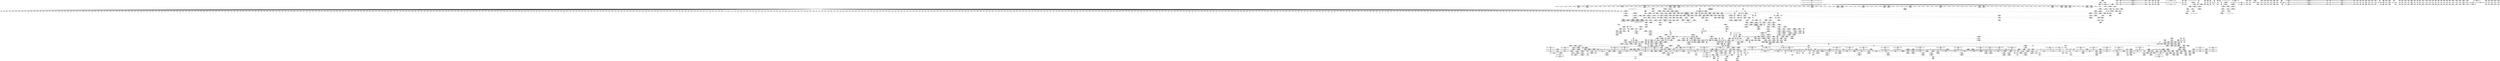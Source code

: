 digraph {
	CE0x4a6c940 [shape=record,shape=Mrecord,label="{CE0x4a6c940|void_(i8*,_i32,_i64)*_asm_sideeffect_1:_09ud2_0A.pushsection___bug_table,_22a_22_0A2:_09.long_1b_-_2b,_$_0:c_-_2b_0A_09.word_$_1:c_,_0_0A_09.org_2b+$_2:c_0A.popsection_,_i,i,i,_dirflag_,_fpsr_,_flags_|*SummSink*}"]
	CE0x4aa19f0 [shape=record,shape=Mrecord,label="{CE0x4aa19f0|72:_i32,_:_CRE_632,640_}"]
	CE0x4aa6560 [shape=record,shape=Mrecord,label="{CE0x4aa6560|72:_i32,_:_CRE_907,908_}"]
	CE0x49413d0 [shape=record,shape=Mrecord,label="{CE0x49413d0|i64_1|*Constant*|*SummSink*}"]
	CE0x49dd6b0 [shape=record,shape=Mrecord,label="{CE0x49dd6b0|aa_cred_profile:tmp22|security/apparmor/include/context.h,100|*SummSink*}"]
	CE0x4953e60 [shape=record,shape=Mrecord,label="{CE0x4953e60|i64*_getelementptr_inbounds_(_17_x_i64_,_17_x_i64_*___llvm_gcov_ctr60,_i64_0,_i64_15)|*Constant*|*SummSource*}"]
	CE0x49603e0 [shape=record,shape=Mrecord,label="{CE0x49603e0|common_perm_create:lor.lhs.false}"]
	CE0x4973290 [shape=record,shape=Mrecord,label="{CE0x4973290|104:_%struct.inode*,_:_CRE_186,187_}"]
	CE0x4a36dc0 [shape=record,shape=Mrecord,label="{CE0x4a36dc0|i64*_getelementptr_inbounds_(_11_x_i64_,_11_x_i64_*___llvm_gcov_ctr58,_i64_0,_i64_6)|*Constant*}"]
	CE0x495f9a0 [shape=record,shape=Mrecord,label="{CE0x495f9a0|get_current:tmp4|./arch/x86/include/asm/current.h,14|*SummSink*}"]
	CE0x49a4e00 [shape=record,shape=Mrecord,label="{CE0x49a4e00|mediated_filesystem:tmp3|*SummSink*}"]
	CE0x4963140 [shape=record,shape=Mrecord,label="{CE0x4963140|common_perm_create:tobool5|security/apparmor/lsm.c,253|*SummSource*}"]
	CE0x49ae1b0 [shape=record,shape=Mrecord,label="{CE0x49ae1b0|104:_%struct.inode*,_:_CRE_318,319_}"]
	CE0x4a3aed0 [shape=record,shape=Mrecord,label="{CE0x4a3aed0|__aa_current_profile:tobool1|security/apparmor/include/context.h,138|*SummSink*}"]
	CE0x4a333a0 [shape=record,shape=Mrecord,label="{CE0x4a333a0|aa_cred_profile:do.body5}"]
	CE0x4971e60 [shape=record,shape=Mrecord,label="{CE0x4971e60|104:_%struct.inode*,_:_CRE_169,170_}"]
	CE0x4a5e1a0 [shape=record,shape=Mrecord,label="{CE0x4a5e1a0|aa_cred_profile:profile11|security/apparmor/include/context.h,101|*SummSink*}"]
	CE0x4a643b0 [shape=record,shape=Mrecord,label="{CE0x4a643b0|aa_cred_profile:tmp17|security/apparmor/include/context.h,100|*SummSink*}"]
	CE0x49abcc0 [shape=record,shape=Mrecord,label="{CE0x49abcc0|104:_%struct.inode*,_:_CRE_222,223_}"]
	CE0x4a909f0 [shape=record,shape=Mrecord,label="{CE0x4a909f0|72:_i32,_:_CRE_148,149_}"]
	CE0x49dc190 [shape=record,shape=Mrecord,label="{CE0x49dc190|i64*_getelementptr_inbounds_(_16_x_i64_,_16_x_i64_*___llvm_gcov_ctr46,_i64_0,_i64_10)|*Constant*|*SummSink*}"]
	CE0x49b4890 [shape=record,shape=Mrecord,label="{CE0x49b4890|common_perm_create:call7|security/apparmor/lsm.c,253|*SummSink*}"]
	CE0x4aa5240 [shape=record,shape=Mrecord,label="{CE0x4aa5240|72:_i32,_:_CRE_889,890_}"]
	CE0x49bd230 [shape=record,shape=Mrecord,label="{CE0x49bd230|i64*_getelementptr_inbounds_(_2_x_i64_,_2_x_i64_*___llvm_gcov_ctr56,_i64_0,_i64_0)|*Constant*}"]
	CE0x49f83c0 [shape=record,shape=Mrecord,label="{CE0x49f83c0|VOIDTB_TE:_CE_264,272_}"]
	CE0x4aa1280 [shape=record,shape=Mrecord,label="{CE0x4aa1280|72:_i32,_:_CRE_618,619_}"]
	CE0x494f810 [shape=record,shape=Mrecord,label="{CE0x494f810|common_perm_create:call|security/apparmor/lsm.c,251|*SummSource*}"]
	CE0x4a45ae0 [shape=record,shape=Mrecord,label="{CE0x4a45ae0|_call_void_lockdep_rcu_suspicious(i8*_getelementptr_inbounds_(_36_x_i8_,_36_x_i8_*_.str12,_i32_0,_i32_0),_i32_138,_i8*_getelementptr_inbounds_(_45_x_i8_,_45_x_i8_*_.str14,_i32_0,_i32_0))_#7,_!dbg_!15483|security/apparmor/include/context.h,138}"]
	CE0x4973880 [shape=record,shape=Mrecord,label="{CE0x4973880|104:_%struct.inode*,_:_CRE_191,192_}"]
	CE0x49fa3a0 [shape=record,shape=Mrecord,label="{CE0x49fa3a0|72:_i32,_:_CRE_56,64_}"]
	CE0x49acb00 [shape=record,shape=Mrecord,label="{CE0x49acb00|104:_%struct.inode*,_:_CRE_280,288_|*MultipleSource*|*LoadInst*|security/apparmor/lsm.c,253|security/apparmor/lsm.c,253}"]
	CE0x4a96000 [shape=record,shape=Mrecord,label="{CE0x4a96000|72:_i32,_:_CRE_256,257_}"]
	CE0x4a1ce70 [shape=record,shape=Mrecord,label="{CE0x4a1ce70|mediated_filesystem:lnot|security/apparmor/include/apparmor.h,117|*SummSource*}"]
	CE0x4a1a030 [shape=record,shape=Mrecord,label="{CE0x4a1a030|GLOBAL:__llvm_gcov_ctr46|Global_var:__llvm_gcov_ctr46|*SummSink*}"]
	CE0x49b33a0 [shape=record,shape=Mrecord,label="{CE0x49b33a0|common_perm:error.0}"]
	CE0x4a59b00 [shape=record,shape=Mrecord,label="{CE0x4a59b00|i64*_getelementptr_inbounds_(_16_x_i64_,_16_x_i64_*___llvm_gcov_ctr46,_i64_0,_i64_12)|*Constant*|*SummSink*}"]
	CE0x495a720 [shape=record,shape=Mrecord,label="{CE0x495a720|common_perm_create:tmp10|security/apparmor/lsm.c,251|*SummSource*}"]
	CE0x493d750 [shape=record,shape=Mrecord,label="{CE0x493d750|common_perm_create:tmp|*SummSource*}"]
	CE0x4a9ba50 [shape=record,shape=Mrecord,label="{CE0x4a9ba50|72:_i32,_:_CRE_482,483_}"]
	CE0x4a9cb80 [shape=record,shape=Mrecord,label="{CE0x4a9cb80|72:_i32,_:_CRE_544,552_}"]
	CE0x495fdc0 [shape=record,shape=Mrecord,label="{CE0x495fdc0|common_perm_create:land.lhs.true2|*SummSink*}"]
	CE0x49b8990 [shape=record,shape=Mrecord,label="{CE0x49b8990|__aa_current_profile:if.then}"]
	CE0x49868b0 [shape=record,shape=Mrecord,label="{CE0x49868b0|104:_%struct.inode*,_:_CRE_0,4_|*MultipleSource*|*LoadInst*|security/apparmor/lsm.c,253|security/apparmor/lsm.c,253}"]
	CE0x4a5fd30 [shape=record,shape=Mrecord,label="{CE0x4a5fd30|VOIDTB_TE:_CE_203,204_}"]
	CE0x4a32ce0 [shape=record,shape=Mrecord,label="{CE0x4a32ce0|__aa_current_profile:tmp1}"]
	CE0x49f7f50 [shape=record,shape=Mrecord,label="{CE0x49f7f50|VOIDTB_TE:_CE_232,240_}"]
	CE0x4a6d270 [shape=record,shape=Mrecord,label="{CE0x4a6d270|VOIDTB_TE:_CE_167,168_}"]
	CE0x4a3e370 [shape=record,shape=Mrecord,label="{CE0x4a3e370|__aa_current_profile:do.end|*SummSource*}"]
	CE0x49ff280 [shape=record,shape=Mrecord,label="{CE0x49ff280|VOIDTB_TE:_CE_213,214_}"]
	CE0x4aa6780 [shape=record,shape=Mrecord,label="{CE0x4aa6780|72:_i32,_:_CRE_909,910_}"]
	CE0x4a91380 [shape=record,shape=Mrecord,label="{CE0x4a91380|72:_i32,_:_CRE_157,158_}"]
	CE0x49f8f10 [shape=record,shape=Mrecord,label="{CE0x49f8f10|VOIDTB_TE:_CE_310,311_}"]
	CE0x4a6dd90 [shape=record,shape=Mrecord,label="{CE0x4a6dd90|aa_cred_profile:tmp19|security/apparmor/include/context.h,100|*SummSink*}"]
	CE0x4a53610 [shape=record,shape=Mrecord,label="{CE0x4a53610|VOIDTB_TE:_CE_194,195_}"]
	CE0x4a96110 [shape=record,shape=Mrecord,label="{CE0x4a96110|72:_i32,_:_CRE_257,258_}"]
	CE0x493c4f0 [shape=record,shape=Mrecord,label="{CE0x493c4f0|common_perm_create:dentry|Function::common_perm_create&Arg::dentry::|*SummSource*}"]
	CE0x496a8e0 [shape=record,shape=Mrecord,label="{CE0x496a8e0|i32_4|*Constant*|*SummSource*}"]
	CE0x49483e0 [shape=record,shape=Mrecord,label="{CE0x49483e0|i32_0|*Constant*}"]
	CE0x49aecc0 [shape=record,shape=Mrecord,label="{CE0x49aecc0|common_perm_create:tmp29|security/apparmor/lsm.c,253}"]
	CE0x4aa4e00 [shape=record,shape=Mrecord,label="{CE0x4aa4e00|72:_i32,_:_CRE_885,886_}"]
	CE0x4aa34b0 [shape=record,shape=Mrecord,label="{CE0x4aa34b0|72:_i32,_:_CRE_840,848_}"]
	CE0x4942200 [shape=record,shape=Mrecord,label="{CE0x4942200|GLOBAL:common_perm_create|*Constant*|*SummSink*}"]
	CE0x4a11250 [shape=record,shape=Mrecord,label="{CE0x4a11250|i64_1|*Constant*}"]
	CE0x4a40bd0 [shape=record,shape=Mrecord,label="{CE0x4a40bd0|__aa_current_profile:tmp11|security/apparmor/include/context.h,138|*SummSink*}"]
	CE0x49ade20 [shape=record,shape=Mrecord,label="{CE0x49ade20|104:_%struct.inode*,_:_CRE_315,316_}"]
	CE0x4a3e750 [shape=record,shape=Mrecord,label="{CE0x4a3e750|VOIDTB_TE:_CE_157,158_}"]
	CE0x4aa23b0 [shape=record,shape=Mrecord,label="{CE0x4aa23b0|72:_i32,_:_CRE_696,704_}"]
	CE0x4968210 [shape=record,shape=Mrecord,label="{CE0x4968210|i64*_getelementptr_inbounds_(_2_x_i64_,_2_x_i64_*___llvm_gcov_ctr55,_i64_0,_i64_0)|*Constant*|*SummSink*}"]
	CE0x4a36a00 [shape=record,shape=Mrecord,label="{CE0x4a36a00|aa_cred_profile:tmp6|security/apparmor/include/context.h,100|*SummSink*}"]
	CE0x493d040 [shape=record,shape=Mrecord,label="{CE0x493d040|common_perm_create:tmp9|security/apparmor/lsm.c,251|*SummSource*}"]
	CE0x4a44f70 [shape=record,shape=Mrecord,label="{CE0x4a44f70|__aa_current_profile:tmp15|security/apparmor/include/context.h,138|*SummSink*}"]
	CE0x49b0570 [shape=record,shape=Mrecord,label="{CE0x49b0570|i64*_getelementptr_inbounds_(_17_x_i64_,_17_x_i64_*___llvm_gcov_ctr60,_i64_0,_i64_15)|*Constant*}"]
	CE0x4971ad0 [shape=record,shape=Mrecord,label="{CE0x4971ad0|104:_%struct.inode*,_:_CRE_166,167_}"]
	CE0x4a46680 [shape=record,shape=Mrecord,label="{CE0x4a46680|__aa_current_profile:tmp18|security/apparmor/include/context.h,138|*SummSink*}"]
	CE0x4986050 [shape=record,shape=Mrecord,label="{CE0x4986050|i32_5|*Constant*}"]
	CE0x4a93e00 [shape=record,shape=Mrecord,label="{CE0x4a93e00|72:_i32,_:_CRE_197,198_}"]
	CE0x49767c0 [shape=record,shape=Mrecord,label="{CE0x49767c0|%struct.task_struct*_(%struct.task_struct**)*_asm_movq_%gs:$_1:P_,$0_,_r,im,_dirflag_,_fpsr_,_flags_|*SummSink*}"]
	CE0x4a54e10 [shape=record,shape=Mrecord,label="{CE0x4a54e10|VOIDTB_TE:_CE_186,187_}"]
	CE0x4a9da30 [shape=record,shape=Mrecord,label="{CE0x4a9da30|72:_i32,_:_CRE_565,566_}"]
	CE0x498ab40 [shape=record,shape=Mrecord,label="{CE0x498ab40|common_perm_create:tmp17|security/apparmor/lsm.c,251|*SummSource*}"]
	CE0x4a5ddb0 [shape=record,shape=Mrecord,label="{CE0x4a5ddb0|i64*_getelementptr_inbounds_(_16_x_i64_,_16_x_i64_*___llvm_gcov_ctr46,_i64_0,_i64_15)|*Constant*|*SummSink*}"]
	CE0x4a132f0 [shape=record,shape=Mrecord,label="{CE0x4a132f0|common_perm:bb}"]
	CE0x4954640 [shape=record,shape=Mrecord,label="{CE0x4954640|common_perm_create:tmp35|security/apparmor/lsm.c,256|*SummSource*}"]
	CE0x49624d0 [shape=record,shape=Mrecord,label="{CE0x49624d0|mediated_filesystem:tmp2|*SummSink*}"]
	CE0x493f340 [shape=record,shape=Mrecord,label="{CE0x493f340|common_perm_create:tmp2}"]
	CE0x498b630 [shape=record,shape=Mrecord,label="{CE0x498b630|common_perm_create:call3|security/apparmor/lsm.c,251|*SummSink*}"]
	CE0x493f420 [shape=record,shape=Mrecord,label="{CE0x493f420|common_perm_create:entry}"]
	CE0x4a443f0 [shape=record,shape=Mrecord,label="{CE0x4a443f0|i64*_getelementptr_inbounds_(_11_x_i64_,_11_x_i64_*___llvm_gcov_ctr58,_i64_0,_i64_9)|*Constant*}"]
	CE0x4a92bf0 [shape=record,shape=Mrecord,label="{CE0x4a92bf0|72:_i32,_:_CRE_180,181_}"]
	CE0x4aa7660 [shape=record,shape=Mrecord,label="{CE0x4aa7660|72:_i32,_:_CRE_923,924_}"]
	CE0x49ad960 [shape=record,shape=Mrecord,label="{CE0x49ad960|104:_%struct.inode*,_:_CRE_311,312_}"]
	CE0x4a61ba0 [shape=record,shape=Mrecord,label="{CE0x4a61ba0|VOIDTB_TE:_CE_88,89_}"]
	CE0x4a65e00 [shape=record,shape=Mrecord,label="{CE0x4a65e00|aa_cred_profile:lnot|security/apparmor/include/context.h,100|*SummSource*}"]
	CE0x49b91f0 [shape=record,shape=Mrecord,label="{CE0x49b91f0|common_perm_dir_dentry:op|Function::common_perm_dir_dentry&Arg::op::}"]
	CE0x493ad70 [shape=record,shape=Mrecord,label="{CE0x493ad70|i32_0|*Constant*|*SummSource*}"]
	CE0x4a20170 [shape=record,shape=Mrecord,label="{CE0x4a20170|0:_%struct.vfsmount*,_8:_%struct.dentry*,_:_SCMRE_0,8_|*MultipleSource*|security/apparmor/lsm.c, 189|security/apparmor/lsm.c,189}"]
	CE0x4a5fa00 [shape=record,shape=Mrecord,label="{CE0x4a5fa00|VOIDTB_TE:_CE_200,201_}"]
	CE0x4a192e0 [shape=record,shape=Mrecord,label="{CE0x4a192e0|aa_path_perm:cond|Function::aa_path_perm&Arg::cond::|*SummSource*}"]
	CE0x4aa8100 [shape=record,shape=Mrecord,label="{CE0x4aa8100|72:_i32,_:_CRE_933,934_}"]
	CE0x495ec10 [shape=record,shape=Mrecord,label="{CE0x495ec10|i32_251|*Constant*}"]
	CE0x4a34c90 [shape=record,shape=Mrecord,label="{CE0x4a34c90|__aa_current_profile:do.body|*SummSink*}"]
	CE0x4973fa0 [shape=record,shape=Mrecord,label="{CE0x4973fa0|104:_%struct.inode*,_:_CRE_197,198_}"]
	CE0x4a3b000 [shape=record,shape=Mrecord,label="{CE0x4a3b000|i64_4|*Constant*}"]
	CE0x4959af0 [shape=record,shape=Mrecord,label="{CE0x4959af0|i64_5|*Constant*|*SummSource*}"]
	CE0x4a43a70 [shape=record,shape=Mrecord,label="{CE0x4a43a70|i32_138|*Constant*|*SummSource*}"]
	CE0x49bc720 [shape=record,shape=Mrecord,label="{CE0x49bc720|get_current:bb|*SummSource*}"]
	CE0x4a61080 [shape=record,shape=Mrecord,label="{CE0x4a61080|VOIDTB_TE:_CE_89,90_}"]
	CE0x4aa4250 [shape=record,shape=Mrecord,label="{CE0x4aa4250|72:_i32,_:_CRE_874,875_}"]
	CE0x49b8a00 [shape=record,shape=Mrecord,label="{CE0x49b8a00|__aa_current_profile:if.then|*SummSource*}"]
	CE0x4a363f0 [shape=record,shape=Mrecord,label="{CE0x4a363f0|aa_cred_profile:tobool|security/apparmor/include/context.h,100|*SummSource*}"]
	CE0x4a6bdc0 [shape=record,shape=Mrecord,label="{CE0x4a6bdc0|aa_cred_profile:tmp21|security/apparmor/include/context.h,100}"]
	CE0x4a15150 [shape=record,shape=Mrecord,label="{CE0x4a15150|common_perm:if.then|*SummSink*}"]
	CE0x4a3fc50 [shape=record,shape=Mrecord,label="{CE0x4a3fc50|GLOBAL:__aa_current_profile.__warned|Global_var:__aa_current_profile.__warned|*SummSink*}"]
	CE0x4a90e30 [shape=record,shape=Mrecord,label="{CE0x4a90e30|72:_i32,_:_CRE_152,153_}"]
	CE0x4a14fe0 [shape=record,shape=Mrecord,label="{CE0x4a14fe0|common_perm:bb|*SummSink*}"]
	CE0x4968950 [shape=record,shape=Mrecord,label="{CE0x4968950|i64_1|*Constant*}"]
	CE0x4a9f190 [shape=record,shape=Mrecord,label="{CE0x4a9f190|72:_i32,_:_CRE_587,588_}"]
	CE0x4954f80 [shape=record,shape=Mrecord,label="{CE0x4954f80|common_perm:tmp8|security/apparmor/lsm.c,170|*SummSource*}"]
	CE0x4a61e80 [shape=record,shape=Mrecord,label="{CE0x4a61e80|VOIDTB_TE:_CE_161,162_}"]
	CE0x49f8cb0 [shape=record,shape=Mrecord,label="{CE0x49f8cb0|VOIDTB_TE:_CE_308,309_}"]
	CE0x4a107f0 [shape=record,shape=Mrecord,label="{CE0x4a107f0|_ret_%struct.aa_profile*_%call4,_!dbg_!15494|security/apparmor/include/context.h,138}"]
	CE0x493d3e0 [shape=record,shape=Mrecord,label="{CE0x493d3e0|apparmor_path_symlink:tmp3|*SummSource*}"]
	CE0x4a18ef0 [shape=record,shape=Mrecord,label="{CE0x4a18ef0|aa_path_perm:request|Function::aa_path_perm&Arg::request::|*SummSink*}"]
	CE0x4a97100 [shape=record,shape=Mrecord,label="{CE0x4a97100|72:_i32,_:_CRE_272,273_}"]
	CE0x49886d0 [shape=record,shape=Mrecord,label="{CE0x49886d0|common_perm_create:tmp35|security/apparmor/lsm.c,256|*SummSink*}"]
	CE0x49f9240 [shape=record,shape=Mrecord,label="{CE0x49f9240|VOIDTB_TE:_CE_313,314_}"]
	CE0x4987ea0 [shape=record,shape=Mrecord,label="{CE0x4987ea0|i8*_getelementptr_inbounds_(_45_x_i8_,_45_x_i8_*_.str14,_i32_0,_i32_0)|*Constant*|*SummSource*}"]
	CE0x4a5bfb0 [shape=record,shape=Mrecord,label="{CE0x4a5bfb0|aa_cred_profile:tmp26|security/apparmor/include/context.h,100}"]
	CE0x4959d00 [shape=record,shape=Mrecord,label="{CE0x4959d00|i64*_getelementptr_inbounds_(_17_x_i64_,_17_x_i64_*___llvm_gcov_ctr60,_i64_0,_i64_6)|*Constant*}"]
	CE0x4a38750 [shape=record,shape=Mrecord,label="{CE0x4a38750|__aa_current_profile:tmp9|security/apparmor/include/context.h,138}"]
	CE0x4a3c5d0 [shape=record,shape=Mrecord,label="{CE0x4a3c5d0|aa_cred_profile:do.end10|*SummSource*}"]
	CE0x4aa90f0 [shape=record,shape=Mrecord,label="{CE0x4aa90f0|72:_i32,_:_CRE_983,984_}"]
	CE0x4a6ef10 [shape=record,shape=Mrecord,label="{CE0x4a6ef10|aa_cred_profile:tobool4|security/apparmor/include/context.h,100|*SummSource*}"]
	CE0x49bc0a0 [shape=record,shape=Mrecord,label="{CE0x49bc0a0|get_current:bb}"]
	CE0x4a9e1a0 [shape=record,shape=Mrecord,label="{CE0x4a9e1a0|72:_i32,_:_CRE_572,573_}"]
	CE0x4975dd0 [shape=record,shape=Mrecord,label="{CE0x4975dd0|GLOBAL:current_task|Global_var:current_task}"]
	CE0x4942fd0 [shape=record,shape=Mrecord,label="{CE0x4942fd0|_ret_i32_%call,_!dbg_!15472|security/apparmor/lsm.c,298}"]
	CE0x4966300 [shape=record,shape=Mrecord,label="{CE0x4966300|get_current:tmp1|*SummSource*}"]
	CE0x4a475d0 [shape=record,shape=Mrecord,label="{CE0x4a475d0|i64_1|*Constant*}"]
	CE0x4a9ee60 [shape=record,shape=Mrecord,label="{CE0x4a9ee60|72:_i32,_:_CRE_584,585_}"]
	CE0x49701b0 [shape=record,shape=Mrecord,label="{CE0x49701b0|104:_%struct.inode*,_:_CRE_145,146_}"]
	CE0x4aa7aa0 [shape=record,shape=Mrecord,label="{CE0x4aa7aa0|72:_i32,_:_CRE_927,928_}"]
	CE0x4a335b0 [shape=record,shape=Mrecord,label="{CE0x4a335b0|__aa_current_profile:bb}"]
	CE0x4a48980 [shape=record,shape=Mrecord,label="{CE0x4a48980|i64_6|*Constant*|*SummSink*}"]
	CE0x4a61760 [shape=record,shape=Mrecord,label="{CE0x4a61760|i64*_getelementptr_inbounds_(_16_x_i64_,_16_x_i64_*___llvm_gcov_ctr46,_i64_0,_i64_1)|*Constant*}"]
	CE0x495dd30 [shape=record,shape=Mrecord,label="{CE0x495dd30|GLOBAL:lockdep_rcu_suspicious|*Constant*}"]
	CE0x4aa49c0 [shape=record,shape=Mrecord,label="{CE0x4aa49c0|72:_i32,_:_CRE_881,882_}"]
	CE0x4a6b9d0 [shape=record,shape=Mrecord,label="{CE0x4a6b9d0|aa_cred_profile:tmp20|security/apparmor/include/context.h,100}"]
	CE0x493fc10 [shape=record,shape=Mrecord,label="{CE0x493fc10|common_perm_create:mask|Function::common_perm_create&Arg::mask::|*SummSink*}"]
	CE0x4a20800 [shape=record,shape=Mrecord,label="{CE0x4a20800|common_perm_dir_dentry:tmp4|*LoadInst*|security/apparmor/lsm.c,189|*SummSource*}"]
	CE0x49b8b20 [shape=record,shape=Mrecord,label="{CE0x49b8b20|common_perm_dir_dentry:entry}"]
	CE0x4aa3070 [shape=record,shape=Mrecord,label="{CE0x4aa3070|72:_i32,_:_CRE_808,816_}"]
	CE0x4a3b260 [shape=record,shape=Mrecord,label="{CE0x4a3b260|aa_cred_profile:do.body6|*SummSink*}"]
	CE0x496a740 [shape=record,shape=Mrecord,label="{CE0x496a740|i32_4|*Constant*|*SummSink*}"]
	CE0x493b0b0 [shape=record,shape=Mrecord,label="{CE0x493b0b0|44:_i32,_48:_i16,_128:_i8*,_:_SCMRE_0,4_|*MultipleSource*|security/apparmor/lsm.c, 251|security/apparmor/lsm.c,251}"]
	CE0x4a648b0 [shape=record,shape=Mrecord,label="{CE0x4a648b0|i64*_getelementptr_inbounds_(_16_x_i64_,_16_x_i64_*___llvm_gcov_ctr46,_i64_0,_i64_7)|*Constant*|*SummSource*}"]
	CE0x496b5b0 [shape=record,shape=Mrecord,label="{CE0x496b5b0|common_perm_create:mnt|security/apparmor/lsm.c,253|*SummSink*}"]
	CE0x4a96220 [shape=record,shape=Mrecord,label="{CE0x4a96220|72:_i32,_:_CRE_258,259_}"]
	CE0x4962ae0 [shape=record,shape=Mrecord,label="{CE0x4962ae0|common_perm_create:tmp6|security/apparmor/lsm.c,251|*SummSource*}"]
	CE0x4a1b550 [shape=record,shape=Mrecord,label="{CE0x4a1b550|GLOBAL:__llvm_gcov_ctr57|Global_var:__llvm_gcov_ctr57|*SummSource*}"]
	CE0x4a5e360 [shape=record,shape=Mrecord,label="{CE0x4a5e360|aa_cred_profile:tmp34|security/apparmor/include/context.h,101}"]
	CE0x495e340 [shape=record,shape=Mrecord,label="{CE0x495e340|GLOBAL:lockdep_rcu_suspicious|*Constant*|*SummSink*}"]
	CE0x4a96660 [shape=record,shape=Mrecord,label="{CE0x4a96660|72:_i32,_:_CRE_262,263_}"]
	CE0x4959310 [shape=record,shape=Mrecord,label="{CE0x4959310|common_perm_dir_dentry:tmp}"]
	CE0x49b9a30 [shape=record,shape=Mrecord,label="{CE0x49b9a30|common_perm_dir_dentry:dentry|Function::common_perm_dir_dentry&Arg::dentry::|*SummSource*}"]
	CE0x4a9e3c0 [shape=record,shape=Mrecord,label="{CE0x4a9e3c0|72:_i32,_:_CRE_574,575_}"]
	CE0x4973030 [shape=record,shape=Mrecord,label="{CE0x4973030|104:_%struct.inode*,_:_CRE_184,185_}"]
	CE0x4a66bd0 [shape=record,shape=Mrecord,label="{CE0x4a66bd0|aa_cred_profile:tmp17|security/apparmor/include/context.h,100|*SummSource*}"]
	CE0x4a9fd40 [shape=record,shape=Mrecord,label="{CE0x4a9fd40|72:_i32,_:_CRE_598,599_}"]
	CE0x49b3670 [shape=record,shape=Mrecord,label="{CE0x49b3670|common_perm:error.0|*SummSink*}"]
	CE0x4a97760 [shape=record,shape=Mrecord,label="{CE0x4a97760|72:_i32,_:_CRE_278,279_}"]
	CE0x496dfa0 [shape=record,shape=Mrecord,label="{CE0x496dfa0|common_perm_create:fsuid|security/apparmor/lsm.c,251|*SummSink*}"]
	CE0x4a9cda0 [shape=record,shape=Mrecord,label="{CE0x4a9cda0|72:_i32,_:_CRE_553,554_}"]
	CE0x4963300 [shape=record,shape=Mrecord,label="{CE0x4963300|%struct.vfsmount*_null|*Constant*|*SummSink*}"]
	CE0x4943a00 [shape=record,shape=Mrecord,label="{CE0x4943a00|common_perm_create:tmp7|security/apparmor/lsm.c,251|*SummSource*}"]
	CE0x49600e0 [shape=record,shape=Mrecord,label="{CE0x49600e0|aa_cred_profile:do.body6}"]
	CE0x4a0dad0 [shape=record,shape=Mrecord,label="{CE0x4a0dad0|common_perm:mask|Function::common_perm&Arg::mask::|*SummSink*}"]
	CE0x4a5f6d0 [shape=record,shape=Mrecord,label="{CE0x4a5f6d0|VOIDTB_TE:_CE_197,198_}"]
	CE0x49b96c0 [shape=record,shape=Mrecord,label="{CE0x49b96c0|common_perm_dir_dentry:dir|Function::common_perm_dir_dentry&Arg::dir::|*SummSink*}"]
	CE0x4a6da50 [shape=record,shape=Mrecord,label="{CE0x4a6da50|aa_cred_profile:tmp19|security/apparmor/include/context.h,100}"]
	CE0x4a9d2c0 [shape=record,shape=Mrecord,label="{CE0x4a9d2c0|72:_i32,_:_CRE_558,559_}"]
	CE0x49db5b0 [shape=record,shape=Mrecord,label="{CE0x49db5b0|aa_cred_profile:tmp23|security/apparmor/include/context.h,100}"]
	CE0x4a97ed0 [shape=record,shape=Mrecord,label="{CE0x4a97ed0|72:_i32,_:_CRE_285,286_}"]
	CE0x4a4c2f0 [shape=record,shape=Mrecord,label="{CE0x4a4c2f0|aa_cred_profile:entry|*SummSink*}"]
	CE0x4aa48b0 [shape=record,shape=Mrecord,label="{CE0x4aa48b0|72:_i32,_:_CRE_880,881_}"]
	CE0x4a4ea50 [shape=record,shape=Mrecord,label="{CE0x4a4ea50|VOIDTB_TE:_CE_95,96_}"]
	CE0x4962460 [shape=record,shape=Mrecord,label="{CE0x4962460|mediated_filesystem:tmp2|*SummSource*}"]
	CE0x4a19e50 [shape=record,shape=Mrecord,label="{CE0x4a19e50|GLOBAL:__llvm_gcov_ctr46|Global_var:__llvm_gcov_ctr46|*SummSource*}"]
	CE0x4a69b50 [shape=record,shape=Mrecord,label="{CE0x4a69b50|GLOBAL:llvm.expect.i64|*Constant*}"]
	CE0x4984140 [shape=record,shape=Mrecord,label="{CE0x4984140|common_perm:tmp3|security/apparmor/lsm.c,169}"]
	CE0x4979200 [shape=record,shape=Mrecord,label="{CE0x4979200|i64_4|*Constant*|*SummSource*}"]
	CE0x496a260 [shape=record,shape=Mrecord,label="{CE0x496a260|common_perm_create:tmp21|security/apparmor/lsm.c,251|*SummSink*}"]
	CE0x4a61300 [shape=record,shape=Mrecord,label="{CE0x4a61300|VOIDTB_TE:_CE_93,94_}"]
	CE0x49da820 [shape=record,shape=Mrecord,label="{CE0x49da820|i64*_getelementptr_inbounds_(_16_x_i64_,_16_x_i64_*___llvm_gcov_ctr46,_i64_0,_i64_9)|*Constant*|*SummSink*}"]
	CE0x4976b00 [shape=record,shape=Mrecord,label="{CE0x4976b00|common_perm_create:do.body|*SummSink*}"]
	CE0x4948340 [shape=record,shape=Mrecord,label="{CE0x4948340|_ret_i32_%retval.0,_!dbg_!15515|security/apparmor/lsm.c,257|*SummSink*}"]
	CE0x4a62af0 [shape=record,shape=Mrecord,label="{CE0x4a62af0|i1_true|*Constant*}"]
	CE0x4a46be0 [shape=record,shape=Mrecord,label="{CE0x4a46be0|i64*_getelementptr_inbounds_(_11_x_i64_,_11_x_i64_*___llvm_gcov_ctr58,_i64_0,_i64_10)|*Constant*|*SummSource*}"]
	CE0x52bbf40 [shape=record,shape=Mrecord,label="{CE0x52bbf40|i32_9|*Constant*|*SummSink*}"]
	CE0x4a8f9a0 [shape=record,shape=Mrecord,label="{CE0x4a8f9a0|72:_i32,_:_CRE_112,120_}"]
	CE0x4a32700 [shape=record,shape=Mrecord,label="{CE0x4a32700|VOIDTB_TE:_CE_147,148_}"]
	CE0x4a621b0 [shape=record,shape=Mrecord,label="{CE0x4a621b0|VOIDTB_TE:_CE_164,165_}"]
	CE0x49f86f0 [shape=record,shape=Mrecord,label="{CE0x49f86f0|VOIDTB_TE:_CE_288,296_}"]
	CE0x4955af0 [shape=record,shape=Mrecord,label="{CE0x4955af0|GLOBAL:aa_path_perm|*Constant*|*SummSink*}"]
	CE0x49aaaf0 [shape=record,shape=Mrecord,label="{CE0x49aaaf0|104:_%struct.inode*,_:_CRE_207,208_}"]
	CE0x49707d0 [shape=record,shape=Mrecord,label="{CE0x49707d0|104:_%struct.inode*,_:_CRE_150,151_}"]
	CE0x4a5f7e0 [shape=record,shape=Mrecord,label="{CE0x4a5f7e0|VOIDTB_TE:_CE_198,199_}"]
	CE0x4a9fc30 [shape=record,shape=Mrecord,label="{CE0x4a9fc30|72:_i32,_:_CRE_597,598_}"]
	CE0x4a6e8a0 [shape=record,shape=Mrecord,label="{CE0x4a6e8a0|aa_cred_profile:tmp}"]
	CE0x4aa6890 [shape=record,shape=Mrecord,label="{CE0x4aa6890|72:_i32,_:_CRE_910,911_}"]
	CE0x4aa2a10 [shape=record,shape=Mrecord,label="{CE0x4aa2a10|72:_i32,_:_CRE_752,756_}"]
	CE0x4a9f7f0 [shape=record,shape=Mrecord,label="{CE0x4a9f7f0|72:_i32,_:_CRE_593,594_}"]
	CE0x49545d0 [shape=record,shape=Mrecord,label="{CE0x49545d0|common_perm_create:tmp35|security/apparmor/lsm.c,256}"]
	CE0x496ce90 [shape=record,shape=Mrecord,label="{CE0x496ce90|i64_10|*Constant*}"]
	CE0x4a3ec40 [shape=record,shape=Mrecord,label="{CE0x4a3ec40|GLOBAL:__aa_current_profile.__warned|Global_var:__aa_current_profile.__warned}"]
	CE0x4aa1c40 [shape=record,shape=Mrecord,label="{CE0x4aa1c40|72:_i32,_:_CRE_648,656_}"]
	CE0x4a1abf0 [shape=record,shape=Mrecord,label="{CE0x4a1abf0|__aa_current_profile:tmp6|security/apparmor/include/context.h,138}"]
	CE0x4aa0e40 [shape=record,shape=Mrecord,label="{CE0x4aa0e40|72:_i32,_:_CRE_614,615_}"]
	CE0x4a3eac0 [shape=record,shape=Mrecord,label="{CE0x4a3eac0|__aa_current_profile:tmp7|security/apparmor/include/context.h,138|*SummSink*}"]
	CE0x4a1b900 [shape=record,shape=Mrecord,label="{CE0x4a1b900|common_perm:tmp5|security/apparmor/lsm.c,169|*SummSource*}"]
	CE0x4951660 [shape=record,shape=Mrecord,label="{CE0x4951660|i64*_getelementptr_inbounds_(_17_x_i64_,_17_x_i64_*___llvm_gcov_ctr60,_i64_0,_i64_14)|*Constant*|*SummSource*}"]
	CE0x4a98860 [shape=record,shape=Mrecord,label="{CE0x4a98860|72:_i32,_:_CRE_294,295_}"]
	CE0x4a48130 [shape=record,shape=Mrecord,label="{CE0x4a48130|i32_22|*Constant*|*SummSink*}"]
	CE0x4973160 [shape=record,shape=Mrecord,label="{CE0x4973160|104:_%struct.inode*,_:_CRE_185,186_}"]
	CE0x4a336b0 [shape=record,shape=Mrecord,label="{CE0x4a336b0|__aa_current_profile:bb|*SummSource*}"]
	CE0x496bb00 [shape=record,shape=Mrecord,label="{CE0x496bb00|common_perm:tmp6|security/apparmor/lsm.c,169|*SummSink*}"]
	CE0x49dcb40 [shape=record,shape=Mrecord,label="{CE0x49dcb40|aa_cred_profile:tmp25|security/apparmor/include/context.h,100|*SummSource*}"]
	CE0x4976c60 [shape=record,shape=Mrecord,label="{CE0x4976c60|common_perm_create:return|*SummSource*}"]
	CE0x4aa1170 [shape=record,shape=Mrecord,label="{CE0x4aa1170|72:_i32,_:_CRE_617,618_}"]
	"CONST[source:0(mediator),value:2(dynamic)][purpose:{subject}][SnkIdx:1]"
	CE0x4a6a4f0 [shape=record,shape=Mrecord,label="{CE0x4a6a4f0|aa_cred_profile:lnot2|security/apparmor/include/context.h,100|*SummSink*}"]
	CE0x498b7d0 [shape=record,shape=Mrecord,label="{CE0x498b7d0|GLOBAL:get_current|*Constant*|*SummSource*}"]
	CE0x4a34500 [shape=record,shape=Mrecord,label="{CE0x4a34500|aa_cred_profile:tmp7|security/apparmor/include/context.h,100|*SummSink*}"]
	CE0x4987e30 [shape=record,shape=Mrecord,label="{CE0x4987e30|i8*_getelementptr_inbounds_(_45_x_i8_,_45_x_i8_*_.str14,_i32_0,_i32_0)|*Constant*}"]
	CE0x4aa03a0 [shape=record,shape=Mrecord,label="{CE0x4aa03a0|72:_i32,_:_CRE_604,605_}"]
	CE0x4a9e6f0 [shape=record,shape=Mrecord,label="{CE0x4a9e6f0|72:_i32,_:_CRE_577,578_}"]
	CE0x4697720 [shape=record,shape=Mrecord,label="{CE0x4697720|common_perm_create:op|Function::common_perm_create&Arg::op::|*SummSource*}"]
	CE0x495e760 [shape=record,shape=Mrecord,label="{CE0x495e760|i8*_getelementptr_inbounds_(_24_x_i8_,_24_x_i8_*_.str8,_i32_0,_i32_0)|*Constant*|*SummSource*}"]
	CE0x4955330 [shape=record,shape=Mrecord,label="{CE0x4955330|common_perm:call1|security/apparmor/lsm.c,170}"]
	CE0x4955650 [shape=record,shape=Mrecord,label="{CE0x4955650|GLOBAL:aa_path_perm|*Constant*}"]
	CE0x4a20d10 [shape=record,shape=Mrecord,label="{CE0x4a20d10|common_perm_dir_dentry:tmp4|*LoadInst*|security/apparmor/lsm.c,189|*SummSink*}"]
	CE0x4a917c0 [shape=record,shape=Mrecord,label="{CE0x4a917c0|72:_i32,_:_CRE_161,162_}"]
	CE0x493aed0 [shape=record,shape=Mrecord,label="{CE0x493aed0|common_perm_create:uid|security/apparmor/lsm.c,251|*SummSource*}"]
	CE0x49550b0 [shape=record,shape=Mrecord,label="{CE0x49550b0|common_perm:tmp8|security/apparmor/lsm.c,170|*SummSink*}"]
	CE0x4aa27f0 [shape=record,shape=Mrecord,label="{CE0x4aa27f0|72:_i32,_:_CRE_736,740_}"]
	CE0x4a6c290 [shape=record,shape=Mrecord,label="{CE0x4a6c290|_call_void_asm_sideeffect_1:_09ud2_0A.pushsection___bug_table,_22a_22_0A2:_09.long_1b_-_2b,_$_0:c_-_2b_0A_09.word_$_1:c_,_0_0A_09.org_2b+$_2:c_0A.popsection_,_i,i,i,_dirflag_,_fpsr_,_flags_(i8*_getelementptr_inbounds_(_36_x_i8_,_36_x_i8_*_.str12,_i32_0,_i32_0),_i32_100,_i64_12)_#2,_!dbg_!15490,_!srcloc_!15493|security/apparmor/include/context.h,100}"]
	CE0x4a9de70 [shape=record,shape=Mrecord,label="{CE0x4a9de70|72:_i32,_:_CRE_569,570_}"]
	CE0x49aa7d0 [shape=record,shape=Mrecord,label="{CE0x49aa7d0|get_current:tmp3}"]
	CE0x4aa5ac0 [shape=record,shape=Mrecord,label="{CE0x4aa5ac0|72:_i32,_:_CRE_897,898_}"]
	CE0x49bc410 [shape=record,shape=Mrecord,label="{CE0x49bc410|common_perm_create:tmp38|security/apparmor/lsm.c,257|*SummSink*}"]
	CE0x496a150 [shape=record,shape=Mrecord,label="{CE0x496a150|common_perm_create:tmp21|security/apparmor/lsm.c,251|*SummSource*}"]
	CE0x49602d0 [shape=record,shape=Mrecord,label="{CE0x49602d0|common_perm_create:if.then8|*SummSink*}"]
	CE0x4a61cb0 [shape=record,shape=Mrecord,label="{CE0x4a61cb0|aa_cred_profile:bb|*SummSink*}"]
	CE0x4a6e830 [shape=record,shape=Mrecord,label="{CE0x4a6e830|aa_cred_profile:tmp|*SummSource*}"]
	CE0x4a4c7e0 [shape=record,shape=Mrecord,label="{CE0x4a4c7e0|_ret_%struct.aa_profile*_%tmp34,_!dbg_!15510|security/apparmor/include/context.h,101|*SummSource*}"]
	CE0x4a99ee0 [shape=record,shape=Mrecord,label="{CE0x4a99ee0|72:_i32,_:_CRE_336,344_}"]
	CE0x4a0dc70 [shape=record,shape=Mrecord,label="{CE0x4a0dc70|common_perm:cond|Function::common_perm&Arg::cond::}"]
	CE0x4a52d70 [shape=record,shape=Mrecord,label="{CE0x4a52d70|aa_cred_profile:lnot.ext|security/apparmor/include/context.h,100|*SummSink*}"]
	CE0x4aa8210 [shape=record,shape=Mrecord,label="{CE0x4aa8210|72:_i32,_:_CRE_934,935_}"]
	CE0x4a43ae0 [shape=record,shape=Mrecord,label="{CE0x4a43ae0|i32_138|*Constant*|*SummSink*}"]
	CE0x4a151c0 [shape=record,shape=Mrecord,label="{CE0x4a151c0|i64*_getelementptr_inbounds_(_5_x_i64_,_5_x_i64_*___llvm_gcov_ctr57,_i64_0,_i64_0)|*Constant*}"]
	CE0x4a112c0 [shape=record,shape=Mrecord,label="{CE0x4a112c0|common_perm:tmp1}"]
	CE0x496ccd0 [shape=record,shape=Mrecord,label="{CE0x496ccd0|common_perm_create:tmp23|security/apparmor/lsm.c,253|*SummSink*}"]
	CE0x4aa8cb0 [shape=record,shape=Mrecord,label="{CE0x4aa8cb0|72:_i32,_:_CRE_979,980_}"]
	CE0x4974200 [shape=record,shape=Mrecord,label="{CE0x4974200|104:_%struct.inode*,_:_CRE_199,200_}"]
	CE0x4956ce0 [shape=record,shape=Mrecord,label="{CE0x4956ce0|_call_void_lockdep_rcu_suspicious(i8*_getelementptr_inbounds_(_24_x_i8_,_24_x_i8_*_.str8,_i32_0,_i32_0),_i32_251,_i8*_getelementptr_inbounds_(_45_x_i8_,_45_x_i8_*_.str14,_i32_0,_i32_0))_#7,_!dbg_!15492|security/apparmor/lsm.c,251}"]
	CE0x4a54700 [shape=record,shape=Mrecord,label="{CE0x4a54700|%struct.aa_profile*_null|*Constant*|*SummSink*}"]
	CE0x4961620 [shape=record,shape=Mrecord,label="{CE0x4961620|i64*_getelementptr_inbounds_(_17_x_i64_,_17_x_i64_*___llvm_gcov_ctr60,_i64_0,_i64_8)|*Constant*|*SummSink*}"]
	CE0x49b3f80 [shape=record,shape=Mrecord,label="{CE0x49b3f80|common_perm_create:tmp29|security/apparmor/lsm.c,253|*SummSink*}"]
	CE0x4a18270 [shape=record,shape=Mrecord,label="{CE0x4a18270|aa_path_perm:path|Function::aa_path_perm&Arg::path::}"]
	CE0x4aa5ce0 [shape=record,shape=Mrecord,label="{CE0x4aa5ce0|72:_i32,_:_CRE_899,900_}"]
	CE0x4a32450 [shape=record,shape=Mrecord,label="{CE0x4a32450|__aa_current_profile:tmp10|security/apparmor/include/context.h,138|*SummSource*}"]
	CE0x4a18590 [shape=record,shape=Mrecord,label="{CE0x4a18590|aa_path_perm:path|Function::aa_path_perm&Arg::path::|*SummSink*}"]
	CE0x4a4edd0 [shape=record,shape=Mrecord,label="{CE0x4a4edd0|VOIDTB_TE:_CE_144,145_}"]
	CE0x49b0340 [shape=record,shape=Mrecord,label="{CE0x49b0340|common_perm_create:tmp33|security/apparmor/lsm.c,254|*SummSink*}"]
	CE0x4a4f930 [shape=record,shape=Mrecord,label="{CE0x4a4f930|get_current:tmp4|./arch/x86/include/asm/current.h,14}"]
	CE0x4a39770 [shape=record,shape=Mrecord,label="{CE0x4a39770|aa_cred_profile:do.end|*SummSink*}"]
	CE0x4a0d160 [shape=record,shape=Mrecord,label="{CE0x4a0d160|common_perm:op|Function::common_perm&Arg::op::|*SummSource*}"]
	CE0x495fcf0 [shape=record,shape=Mrecord,label="{CE0x495fcf0|common_perm_create:land.lhs.true2|*SummSource*}"]
	CE0x4a42710 [shape=record,shape=Mrecord,label="{CE0x4a42710|i64*_getelementptr_inbounds_(_11_x_i64_,_11_x_i64_*___llvm_gcov_ctr58,_i64_0,_i64_8)|*Constant*|*SummSource*}"]
	CE0x4950260 [shape=record,shape=Mrecord,label="{CE0x4950260|common_perm_create:tobool1|security/apparmor/lsm.c,251}"]
	CE0x49ae9d0 [shape=record,shape=Mrecord,label="{CE0x49ae9d0|i64_12|*Constant*|*SummSource*}"]
	CE0x495eed0 [shape=record,shape=Mrecord,label="{CE0x495eed0|i32_251|*Constant*|*SummSink*}"]
	CE0x4948a10 [shape=record,shape=Mrecord,label="{CE0x4948a10|common_perm_create:do.end}"]
	CE0x4a4d2e0 [shape=record,shape=Mrecord,label="{CE0x4a4d2e0|aa_cred_profile:if.then}"]
	CE0x493f560 [shape=record,shape=Mrecord,label="{CE0x493f560|common_perm_create:entry|*SummSource*}"]
	CE0x4aa38f0 [shape=record,shape=Mrecord,label="{CE0x4aa38f0|72:_i32,_:_CRE_865,866_}"]
	CE0x4a94240 [shape=record,shape=Mrecord,label="{CE0x4a94240|72:_i32,_:_CRE_201,202_}"]
	CE0x49aeba0 [shape=record,shape=Mrecord,label="{CE0x49aeba0|i64*_getelementptr_inbounds_(_17_x_i64_,_17_x_i64_*___llvm_gcov_ctr60,_i64_0,_i64_14)|*Constant*}"]
	CE0x4a58870 [shape=record,shape=Mrecord,label="{CE0x4a58870|0:_%struct.aa_profile*,_:_CMRE_0,8_|*MultipleSource*|security/apparmor/include/context.h,99|*LoadInst*|security/apparmor/include/context.h,99|security/apparmor/include/context.h,100}"]
	CE0x4a5d320 [shape=record,shape=Mrecord,label="{CE0x4a5d320|aa_cred_profile:tmp28|security/apparmor/include/context.h,100}"]
	CE0x4a41120 [shape=record,shape=Mrecord,label="{CE0x4a41120|__aa_current_profile:tmp12|security/apparmor/include/context.h,138|*SummSource*}"]
	CE0x49f8ac0 [shape=record,shape=Mrecord,label="{CE0x49f8ac0|VOIDTB_TE:_CE_306,307_}"]
	CE0x4a67fd0 [shape=record,shape=Mrecord,label="{CE0x4a67fd0|aa_cred_profile:tmp18|security/apparmor/include/context.h,100|*SummSink*}"]
	CE0x4a19cf0 [shape=record,shape=Mrecord,label="{CE0x4a19cf0|GLOBAL:__llvm_gcov_ctr46|Global_var:__llvm_gcov_ctr46}"]
	CE0x4a67460 [shape=record,shape=Mrecord,label="{CE0x4a67460|i64_6|*Constant*|*SummSource*}"]
	CE0x4aa07e0 [shape=record,shape=Mrecord,label="{CE0x4aa07e0|72:_i32,_:_CRE_608,609_}"]
	CE0x4a530c0 [shape=record,shape=Mrecord,label="{CE0x4a530c0|VOIDTB_TE:_CE_189,190_}"]
	CE0x4a37ab0 [shape=record,shape=Mrecord,label="{CE0x4a37ab0|aa_cred_profile:tmp8|security/apparmor/include/context.h,100}"]
	CE0x4a693e0 [shape=record,shape=Mrecord,label="{CE0x4a693e0|aa_cred_profile:tmp13|*SummSink*}"]
	CE0x49aeaa0 [shape=record,shape=Mrecord,label="{CE0x49aeaa0|i64_12|*Constant*|*SummSink*}"]
	CE0x4a0fef0 [shape=record,shape=Mrecord,label="{CE0x4a0fef0|common_perm:tmp2|security/apparmor/lsm.c,169}"]
	CE0x4a93690 [shape=record,shape=Mrecord,label="{CE0x4a93690|72:_i32,_:_CRE_190,191_}"]
	CE0x4971020 [shape=record,shape=Mrecord,label="{CE0x4971020|104:_%struct.inode*,_:_CRE_157,158_}"]
	CE0x4952090 [shape=record,shape=Mrecord,label="{CE0x4952090|common_perm_create:tmp13|security/apparmor/lsm.c,251}"]
	CE0x494faa0 [shape=record,shape=Mrecord,label="{CE0x494faa0|common_perm_create:tobool|security/apparmor/lsm.c,251|*SummSink*}"]
	CE0x4a3c470 [shape=record,shape=Mrecord,label="{CE0x4a3c470|aa_cred_profile:do.body|*SummSource*}"]
	CE0x4a4d7c0 [shape=record,shape=Mrecord,label="{CE0x4a4d7c0|aa_cred_profile:tmp4|*LoadInst*|security/apparmor/include/context.h,99|*SummSink*}"]
	CE0x4a4c360 [shape=record,shape=Mrecord,label="{CE0x4a4c360|aa_cred_profile:cred|Function::aa_cred_profile&Arg::cred::}"]
	CE0x4a97fe0 [shape=record,shape=Mrecord,label="{CE0x4a97fe0|72:_i32,_:_CRE_286,287_}"]
	CE0x495ac80 [shape=record,shape=Mrecord,label="{CE0x495ac80|common_perm_create:tmp11|security/apparmor/lsm.c,251|*SummSource*}"]
	CE0x4a94d10 [shape=record,shape=Mrecord,label="{CE0x4a94d10|72:_i32,_:_CRE_224,232_}"]
	CE0x4961b10 [shape=record,shape=Mrecord,label="{CE0x4961b10|i64*_getelementptr_inbounds_(_17_x_i64_,_17_x_i64_*___llvm_gcov_ctr60,_i64_0,_i64_8)|*Constant*|*SummSource*}"]
	CE0x49a2120 [shape=record,shape=Mrecord,label="{CE0x49a2120|i32_8|*Constant*|*SummSink*}"]
	CE0x4a4df00 [shape=record,shape=Mrecord,label="{CE0x4a4df00|i64*_getelementptr_inbounds_(_16_x_i64_,_16_x_i64_*___llvm_gcov_ctr46,_i64_0,_i64_4)|*Constant*|*SummSource*}"]
	CE0x4a4a900 [shape=record,shape=Mrecord,label="{CE0x4a4a900|_ret_%struct.task_struct*_%tmp4,_!dbg_!15471|./arch/x86/include/asm/current.h,14}"]
	CE0x49a2650 [shape=record,shape=Mrecord,label="{CE0x49a2650|mediated_filesystem:i_sb|security/apparmor/include/apparmor.h,117|*SummSink*}"]
	CE0x4a9cc90 [shape=record,shape=Mrecord,label="{CE0x4a9cc90|72:_i32,_:_CRE_552,553_}"]
	CE0x49b3ca0 [shape=record,shape=Mrecord,label="{CE0x49b3ca0|mediated_filesystem:inode|Function::mediated_filesystem&Arg::inode::|*SummSource*}"]
	CE0x4a99c90 [shape=record,shape=Mrecord,label="{CE0x4a99c90|72:_i32,_:_CRE_320,328_}"]
	CE0x4984f50 [shape=record,shape=Mrecord,label="{CE0x4984f50|common_perm_create:tmp26|security/apparmor/lsm.c,253|*SummSource*}"]
	CE0x493b890 [shape=record,shape=Mrecord,label="{CE0x493b890|i64_0|*Constant*|*SummSink*}"]
	CE0x49714e0 [shape=record,shape=Mrecord,label="{CE0x49714e0|104:_%struct.inode*,_:_CRE_161,162_}"]
	CE0x49a24a0 [shape=record,shape=Mrecord,label="{CE0x49a24a0|mediated_filesystem:i_sb|security/apparmor/include/apparmor.h,117}"]
	CE0x4a48030 [shape=record,shape=Mrecord,label="{CE0x4a48030|i32_22|*Constant*}"]
	CE0x4a33fa0 [shape=record,shape=Mrecord,label="{CE0x4a33fa0|i64*_getelementptr_inbounds_(_16_x_i64_,_16_x_i64_*___llvm_gcov_ctr46,_i64_0,_i64_0)|*Constant*}"]
	CE0x49dc640 [shape=record,shape=Mrecord,label="{CE0x49dc640|aa_cred_profile:tmp24|security/apparmor/include/context.h,100|*SummSink*}"]
	CE0x4a0cb30 [shape=record,shape=Mrecord,label="{CE0x4a0cb30|GLOBAL:common_perm|*Constant*|*SummSink*}"]
	CE0x493ee00 [shape=record,shape=Mrecord,label="{CE0x493ee00|common_perm_create:cond|security/apparmor/lsm.c, 251}"]
	CE0x4a1cb10 [shape=record,shape=Mrecord,label="{CE0x4a1cb10|mediated_filesystem:tobool|security/apparmor/include/apparmor.h,117|*SummSink*}"]
	CE0x495a520 [shape=record,shape=Mrecord,label="{CE0x495a520|mediated_filesystem:inode|Function::mediated_filesystem&Arg::inode::|*SummSink*}"]
	CE0x49664d0 [shape=record,shape=Mrecord,label="{CE0x49664d0|mediated_filesystem:tmp1|*SummSink*}"]
	CE0x4a39110 [shape=record,shape=Mrecord,label="{CE0x4a39110|i64*_getelementptr_inbounds_(_11_x_i64_,_11_x_i64_*___llvm_gcov_ctr58,_i64_0,_i64_0)|*Constant*}"]
	CE0x4a97a90 [shape=record,shape=Mrecord,label="{CE0x4a97a90|72:_i32,_:_CRE_281,282_}"]
	CE0x4945620 [shape=record,shape=Mrecord,label="{CE0x4945620|common_perm_create:tmp3|*SummSink*}"]
	CE0x4985ee0 [shape=record,shape=Mrecord,label="{CE0x4985ee0|common_perm_create:tmp27|*LoadInst*|security/apparmor/lsm.c,253|*SummSink*}"]
	CE0x4a9cf90 [shape=record,shape=Mrecord,label="{CE0x4a9cf90|72:_i32,_:_CRE_555,556_}"]
	CE0x49f9ee0 [shape=record,shape=Mrecord,label="{CE0x49f9ee0|72:_i32,_:_CRE_16,24_}"]
	CE0x49f98a0 [shape=record,shape=Mrecord,label="{CE0x49f98a0|VOIDTB_TE:_CE_319,320_}"]
	CE0x49aa660 [shape=record,shape=Mrecord,label="{CE0x49aa660|__aa_current_profile:entry|*SummSource*}"]
	CE0x4aa2080 [shape=record,shape=Mrecord,label="{CE0x4aa2080|72:_i32,_:_CRE_680,684_}"]
	CE0x4a4a0b0 [shape=record,shape=Mrecord,label="{CE0x4a4a0b0|__aa_current_profile:call3|security/apparmor/include/context.h,138|*SummSink*}"]
	CE0x4a0d640 [shape=record,shape=Mrecord,label="{CE0x4a0d640|common_perm:path|Function::common_perm&Arg::path::|*SummSink*}"]
	CE0x4a96bb0 [shape=record,shape=Mrecord,label="{CE0x4a96bb0|72:_i32,_:_CRE_267,268_}"]
	CE0x4976890 [shape=record,shape=Mrecord,label="{CE0x4976890|mediated_filesystem:bb}"]
	CE0x4a8f8c0 [shape=record,shape=Mrecord,label="{CE0x4a8f8c0|72:_i32,_:_CRE_104,112_}"]
	CE0x4a9fa10 [shape=record,shape=Mrecord,label="{CE0x4a9fa10|72:_i32,_:_CRE_595,596_}"]
	CE0x4970900 [shape=record,shape=Mrecord,label="{CE0x4970900|104:_%struct.inode*,_:_CRE_151,152_}"]
	CE0x4aa7880 [shape=record,shape=Mrecord,label="{CE0x4aa7880|72:_i32,_:_CRE_925,926_}"]
	CE0x45963a0 [shape=record,shape=Mrecord,label="{CE0x45963a0|common_perm_create:dir|Function::common_perm_create&Arg::dir::}"]
	CE0x4a613d0 [shape=record,shape=Mrecord,label="{CE0x4a613d0|VOIDTB_TE:_CE_94,95_}"]
	CE0x49db980 [shape=record,shape=Mrecord,label="{CE0x49db980|aa_cred_profile:tmp23|security/apparmor/include/context.h,100|*SummSink*}"]
	CE0x4a9afe0 [shape=record,shape=Mrecord,label="{CE0x4a9afe0|72:_i32,_:_CRE_472,473_}"]
	CE0x4a49720 [shape=record,shape=Mrecord,label="{CE0x4a49720|__aa_current_profile:tmp20|security/apparmor/include/context.h,138}"]
	CE0x4a8fb40 [shape=record,shape=Mrecord,label="{CE0x4a8fb40|72:_i32,_:_CRE_120,128_}"]
	CE0x49720c0 [shape=record,shape=Mrecord,label="{CE0x49720c0|104:_%struct.inode*,_:_CRE_171,172_}"]
	CE0x4a948a0 [shape=record,shape=Mrecord,label="{CE0x4a948a0|72:_i32,_:_CRE_207,208_}"]
	CE0x4aa2190 [shape=record,shape=Mrecord,label="{CE0x4aa2190|72:_i32,_:_CRE_684,688_}"]
	CE0x4959a80 [shape=record,shape=Mrecord,label="{CE0x4959a80|i64_5|*Constant*}"]
	CE0x4a54130 [shape=record,shape=Mrecord,label="{CE0x4a54130|VOIDTB_TE:_CE_178,179_}"]
	CE0x4a9aba0 [shape=record,shape=Mrecord,label="{CE0x4a9aba0|72:_i32,_:_CRE_440,448_}"]
	CE0x4a62720 [shape=record,shape=Mrecord,label="{CE0x4a62720|VOIDTB_TE:_CE_149,150_}"]
	CE0x4a96dd0 [shape=record,shape=Mrecord,label="{CE0x4a96dd0|72:_i32,_:_CRE_269,270_}"]
	CE0x4967a00 [shape=record,shape=Mrecord,label="{CE0x4967a00|__aa_current_profile:tmp4|security/apparmor/include/context.h,138|*SummSource*}"]
	CE0x4a3b1f0 [shape=record,shape=Mrecord,label="{CE0x4a3b1f0|__aa_current_profile:tmp8|security/apparmor/include/context.h,138}"]
	CE0x4976340 [shape=record,shape=Mrecord,label="{CE0x4976340|i64*_getelementptr_inbounds_(_17_x_i64_,_17_x_i64_*___llvm_gcov_ctr60,_i64_0,_i64_0)|*Constant*|*SummSource*}"]
	CE0x4a4c4c0 [shape=record,shape=Mrecord,label="{CE0x4a4c4c0|aa_cred_profile:cred|Function::aa_cred_profile&Arg::cred::|*SummSource*}"]
	CE0x49bbe90 [shape=record,shape=Mrecord,label="{CE0x49bbe90|common_perm_create:tmp37|security/apparmor/lsm.c,257|*SummSink*}"]
	CE0x4a92040 [shape=record,shape=Mrecord,label="{CE0x4a92040|72:_i32,_:_CRE_169,170_}"]
	CE0x49b7950 [shape=record,shape=Mrecord,label="{CE0x49b7950|__aa_current_profile:land.lhs.true}"]
	CE0x4a4a620 [shape=record,shape=Mrecord,label="{CE0x4a4a620|get_current:entry}"]
	CE0x4a4bb10 [shape=record,shape=Mrecord,label="{CE0x4a4bb10|GLOBAL:aa_cred_profile|*Constant*}"]
	CE0x4aa4030 [shape=record,shape=Mrecord,label="{CE0x4aa4030|72:_i32,_:_CRE_872,873_}"]
	CE0x496f490 [shape=record,shape=Mrecord,label="{CE0x496f490|104:_%struct.inode*,_:_CRE_90,91_}"]
	CE0x4a39010 [shape=record,shape=Mrecord,label="{CE0x4a39010|aa_cred_profile:tmp3|*SummSource*}"]
	CE0x4aa7ee0 [shape=record,shape=Mrecord,label="{CE0x4aa7ee0|72:_i32,_:_CRE_931,932_}"]
	CE0x4932920 [shape=record,shape=Mrecord,label="{CE0x4932920|_call_void_mcount()_#2|*SummSink*}"]
	CE0x49aedd0 [shape=record,shape=Mrecord,label="{CE0x49aedd0|common_perm_create:tmp29|security/apparmor/lsm.c,253|*SummSource*}"]
	CE0x4a232b0 [shape=record,shape=Mrecord,label="{CE0x4a232b0|common_perm_dir_dentry:tmp1|*SummSink*}"]
	CE0x4a95ef0 [shape=record,shape=Mrecord,label="{CE0x4a95ef0|72:_i32,_:_CRE_255,256_}"]
	CE0x4989970 [shape=record,shape=Mrecord,label="{CE0x4989970|i32_78|*Constant*|*SummSource*}"]
	CE0x4a6d6b0 [shape=record,shape=Mrecord,label="{CE0x4a6d6b0|VOIDTB_TE:_CE_171,172_}"]
	CE0x493d670 [shape=record,shape=Mrecord,label="{CE0x493d670|common_perm_create:tmp}"]
	CE0x49aa440 [shape=record,shape=Mrecord,label="{CE0x49aa440|GLOBAL:__aa_current_profile|*Constant*|*SummSink*}"]
	CE0x49ac560 [shape=record,shape=Mrecord,label="{CE0x49ac560|104:_%struct.inode*,_:_CRE_256,264_|*MultipleSource*|*LoadInst*|security/apparmor/lsm.c,253|security/apparmor/lsm.c,253}"]
	CE0x4a4aa60 [shape=record,shape=Mrecord,label="{CE0x4a4aa60|__aa_current_profile:cred|security/apparmor/include/context.h,138}"]
	CE0x4974f80 [shape=record,shape=Mrecord,label="{CE0x4974f80|_call_void_mcount()_#2|*SummSource*}"]
	CE0x49adbc0 [shape=record,shape=Mrecord,label="{CE0x49adbc0|104:_%struct.inode*,_:_CRE_313,314_}"]
	CE0x4a32230 [shape=record,shape=Mrecord,label="{CE0x4a32230|__aa_current_profile:tmp11|security/apparmor/include/context.h,138|*SummSource*}"]
	CE0x49bcf00 [shape=record,shape=Mrecord,label="{CE0x49bcf00|i64*_getelementptr_inbounds_(_2_x_i64_,_2_x_i64_*___llvm_gcov_ctr112,_i64_0,_i64_1)|*Constant*}"]
	CE0x49842a0 [shape=record,shape=Mrecord,label="{CE0x49842a0|common_perm:tmp3|security/apparmor/lsm.c,169|*SummSource*}"]
	CE0x4a34a60 [shape=record,shape=Mrecord,label="{CE0x4a34a60|__aa_current_profile:do.body}"]
	CE0x496de20 [shape=record,shape=Mrecord,label="{CE0x496de20|i32_10|*Constant*|*SummSource*}"]
	CE0x4a96330 [shape=record,shape=Mrecord,label="{CE0x4a96330|72:_i32,_:_CRE_259,260_}"]
	CE0x4a47a90 [shape=record,shape=Mrecord,label="{CE0x4a47a90|aa_cred_profile:tmp12|security/apparmor/include/context.h,100|*SummSink*}"]
	CE0x4a9f4c0 [shape=record,shape=Mrecord,label="{CE0x4a9f4c0|72:_i32,_:_CRE_590,591_}"]
	CE0x496a3d0 [shape=record,shape=Mrecord,label="{CE0x496a3d0|i32_4|*Constant*}"]
	CE0x4955970 [shape=record,shape=Mrecord,label="{CE0x4955970|GLOBAL:aa_path_perm|*Constant*|*SummSource*}"]
	CE0x4aa06d0 [shape=record,shape=Mrecord,label="{CE0x4aa06d0|72:_i32,_:_CRE_607,608_}"]
	CE0x496b980 [shape=record,shape=Mrecord,label="{CE0x496b980|common_perm:tmp6|security/apparmor/lsm.c,169|*SummSource*}"]
	CE0x496fc70 [shape=record,shape=Mrecord,label="{CE0x496fc70|104:_%struct.inode*,_:_CRE_104,112_|*MultipleSource*|*LoadInst*|security/apparmor/lsm.c,253|security/apparmor/lsm.c,253}"]
	CE0x49bb0a0 [shape=record,shape=Mrecord,label="{CE0x49bb0a0|common_perm_create:retval.0}"]
	CE0x4a5c020 [shape=record,shape=Mrecord,label="{CE0x4a5c020|aa_cred_profile:tmp26|security/apparmor/include/context.h,100|*SummSource*}"]
	CE0x4a90390 [shape=record,shape=Mrecord,label="{CE0x4a90390|72:_i32,_:_CRE_142,143_}"]
	CE0x4a69990 [shape=record,shape=Mrecord,label="{CE0x4a69990|aa_cred_profile:conv|security/apparmor/include/context.h,100|*SummSink*}"]
	CE0x493f6d0 [shape=record,shape=Mrecord,label="{CE0x493f6d0|i32_16|*Constant*|*SummSink*}"]
	CE0x4965d80 [shape=record,shape=Mrecord,label="{CE0x4965d80|aa_cred_profile:lor.end|*SummSource*}"]
	CE0x4aa1060 [shape=record,shape=Mrecord,label="{CE0x4aa1060|72:_i32,_:_CRE_616,617_}"]
	CE0x4a3dcf0 [shape=record,shape=Mrecord,label="{CE0x4a3dcf0|__aa_current_profile:tmp7|security/apparmor/include/context.h,138|*SummSource*}"]
	CE0x4aa4580 [shape=record,shape=Mrecord,label="{CE0x4aa4580|72:_i32,_:_CRE_877,878_}"]
	CE0x4a66100 [shape=record,shape=Mrecord,label="{CE0x4a66100|aa_cred_profile:lnot|security/apparmor/include/context.h,100|*SummSink*}"]
	CE0x4a6d7c0 [shape=record,shape=Mrecord,label="{CE0x4a6d7c0|VOIDTB_TE:_CE_172,173_}"]
	CE0x4a6a480 [shape=record,shape=Mrecord,label="{CE0x4a6a480|aa_cred_profile:lnot2|security/apparmor/include/context.h,100|*SummSource*}"]
	CE0x4a61d20 [shape=record,shape=Mrecord,label="{CE0x4a61d20|aa_cred_profile:do.body}"]
	CE0x4aa58a0 [shape=record,shape=Mrecord,label="{CE0x4aa58a0|72:_i32,_:_CRE_895,896_}"]
	CE0x4a96770 [shape=record,shape=Mrecord,label="{CE0x4a96770|72:_i32,_:_CRE_263,264_}"]
	CE0x4a38a70 [shape=record,shape=Mrecord,label="{CE0x4a38a70|__aa_current_profile:tmp9|security/apparmor/include/context.h,138|*SummSource*}"]
	CE0x493ab70 [shape=record,shape=Mrecord,label="{CE0x493ab70|apparmor_path_symlink:call|security/apparmor/lsm.c,298}"]
	CE0x4a0ee70 [shape=record,shape=Mrecord,label="{CE0x4a0ee70|common_perm:tmp1|*SummSink*}"]
	CE0x4a91270 [shape=record,shape=Mrecord,label="{CE0x4a91270|72:_i32,_:_CRE_156,157_}"]
	CE0x4a94460 [shape=record,shape=Mrecord,label="{CE0x4a94460|72:_i32,_:_CRE_203,204_}"]
	CE0x49845b0 [shape=record,shape=Mrecord,label="{CE0x49845b0|common_perm_create:tmp24|security/apparmor/lsm.c,253|*SummSink*}"]
	CE0x4a20df0 [shape=record,shape=Mrecord,label="{CE0x4a20df0|common_perm_dir_dentry:dentry2|security/apparmor/lsm.c,189}"]
	CE0x49883a0 [shape=record,shape=Mrecord,label="{CE0x49883a0|get_current:entry}"]
	CE0x498a500 [shape=record,shape=Mrecord,label="{CE0x498a500|i64*_getelementptr_inbounds_(_17_x_i64_,_17_x_i64_*___llvm_gcov_ctr60,_i64_0,_i64_9)|*Constant*|*SummSink*}"]
	CE0x4a62380 [shape=record,shape=Mrecord,label="{CE0x4a62380|aa_cred_profile:lnot3|security/apparmor/include/context.h,100|*SummSink*}"]
	CE0x4a9dc50 [shape=record,shape=Mrecord,label="{CE0x4a9dc50|72:_i32,_:_CRE_567,568_}"]
	CE0x493bf40 [shape=record,shape=Mrecord,label="{CE0x493bf40|common_perm_create:uid|security/apparmor/lsm.c,251|*SummSink*}"]
	CE0x4a361e0 [shape=record,shape=Mrecord,label="{CE0x4a361e0|i64_3|*Constant*}"]
	CE0x49b8c40 [shape=record,shape=Mrecord,label="{CE0x49b8c40|common_perm_dir_dentry:entry|*SummSource*}"]
	CE0x4a37930 [shape=record,shape=Mrecord,label="{CE0x4a37930|aa_cred_profile:tmp7|security/apparmor/include/context.h,100}"]
	CE0x49f9350 [shape=record,shape=Mrecord,label="{CE0x49f9350|VOIDTB_TE:_CE_314,315_}"]
	CE0x4a6a230 [shape=record,shape=Mrecord,label="{CE0x4a6a230|aa_cred_profile:lnot2|security/apparmor/include/context.h,100}"]
	CE0x49abf20 [shape=record,shape=Mrecord,label="{CE0x49abf20|104:_%struct.inode*,_:_CRE_224,232_|*MultipleSource*|*LoadInst*|security/apparmor/lsm.c,253|security/apparmor/lsm.c,253}"]
	CE0x4940dd0 [shape=record,shape=Mrecord,label="{CE0x4940dd0|apparmor_path_symlink:tmp3}"]
	CE0x496ed80 [shape=record,shape=Mrecord,label="{CE0x496ed80|104:_%struct.inode*,_:_CRE_72,80_|*MultipleSource*|*LoadInst*|security/apparmor/lsm.c,253|security/apparmor/lsm.c,253}"]
	CE0x4a45580 [shape=record,shape=Mrecord,label="{CE0x4a45580|__aa_current_profile:tmp16|security/apparmor/include/context.h,138|*SummSink*}"]
	CE0x4946860 [shape=record,shape=Mrecord,label="{CE0x4946860|common_perm_create:uid|security/apparmor/lsm.c,251}"]
	CE0x4a54f20 [shape=record,shape=Mrecord,label="{CE0x4a54f20|VOIDTB_TE:_CE_187,188_}"]
	CE0x4955c20 [shape=record,shape=Mrecord,label="{CE0x4955c20|aa_path_perm:entry}"]
	CE0x4a67f60 [shape=record,shape=Mrecord,label="{CE0x4a67f60|aa_cred_profile:tmp18|security/apparmor/include/context.h,100|*SummSource*}"]
	CE0x4a8ff80 [shape=record,shape=Mrecord,label="{CE0x4a8ff80|72:_i32,_:_CRE_138,139_}"]
	CE0x4932850 [shape=record,shape=Mrecord,label="{CE0x4932850|_call_void_mcount()_#2|*SummSource*}"]
	CE0x496e440 [shape=record,shape=Mrecord,label="{CE0x496e440|104:_%struct.inode*,_:_CRE_24,40_|*MultipleSource*|*LoadInst*|security/apparmor/lsm.c,253|security/apparmor/lsm.c,253}"]
	CE0x4aa88a0 [shape=record,shape=Mrecord,label="{CE0x4aa88a0|72:_i32,_:_CRE_968,976_}"]
	CE0x4a3b340 [shape=record,shape=Mrecord,label="{CE0x4a3b340|aa_cred_profile:do.end}"]
	CE0x4a98ec0 [shape=record,shape=Mrecord,label="{CE0x4a98ec0|72:_i32,_:_CRE_300,301_}"]
	CE0x4a567f0 [shape=record,shape=Mrecord,label="{CE0x4a567f0|aa_cred_profile:tmp3|*SummSink*}"]
	CE0x4a17cf0 [shape=record,shape=Mrecord,label="{CE0x4a17cf0|aa_path_perm:profile|Function::aa_path_perm&Arg::profile::}"]
	CE0x4a1c3a0 [shape=record,shape=Mrecord,label="{CE0x4a1c3a0|mediated_filesystem:and|security/apparmor/include/apparmor.h,117|*SummSink*}"]
	CE0x493fa10 [shape=record,shape=Mrecord,label="{CE0x493fa10|i16_-24576|*Constant*}"]
	CE0x49a37e0 [shape=record,shape=Mrecord,label="{CE0x49a37e0|i64*_getelementptr_inbounds_(_2_x_i64_,_2_x_i64_*___llvm_gcov_ctr112,_i64_0,_i64_1)|*Constant*|*SummSource*}"]
	CE0x4aa4cf0 [shape=record,shape=Mrecord,label="{CE0x4aa4cf0|72:_i32,_:_CRE_884,885_}"]
	CE0x4aa7bb0 [shape=record,shape=Mrecord,label="{CE0x4aa7bb0|72:_i32,_:_CRE_928,929_}"]
	CE0x49539f0 [shape=record,shape=Mrecord,label="{CE0x49539f0|common_perm_create:tmp34|security/apparmor/lsm.c,254|*SummSource*}"]
	CE0x4a49bb0 [shape=record,shape=Mrecord,label="{CE0x4a49bb0|__aa_current_profile:call3|security/apparmor/include/context.h,138}"]
	CE0x49ab470 [shape=record,shape=Mrecord,label="{CE0x49ab470|104:_%struct.inode*,_:_CRE_215,216_}"]
	CE0x49450e0 [shape=record,shape=Mrecord,label="{CE0x49450e0|common_perm_create:tmp2|*SummSource*}"]
	CE0x49323a0 [shape=record,shape=Mrecord,label="{CE0x49323a0|i64*_getelementptr_inbounds_(_2_x_i64_,_2_x_i64_*___llvm_gcov_ctr56,_i64_0,_i64_1)|*Constant*}"]
	CE0x49734f0 [shape=record,shape=Mrecord,label="{CE0x49734f0|104:_%struct.inode*,_:_CRE_188,189_}"]
	CE0x4a96ee0 [shape=record,shape=Mrecord,label="{CE0x4a96ee0|72:_i32,_:_CRE_270,271_}"]
	CE0x4a4f400 [shape=record,shape=Mrecord,label="{CE0x4a4f400|get_current:tmp2}"]
	CE0x4972dd0 [shape=record,shape=Mrecord,label="{CE0x4972dd0|104:_%struct.inode*,_:_CRE_182,183_}"]
	CE0x4989850 [shape=record,shape=Mrecord,label="{CE0x4989850|i32_78|*Constant*}"]
	CE0x49582e0 [shape=record,shape=Mrecord,label="{CE0x49582e0|get_current:tmp2}"]
	CE0x49ac900 [shape=record,shape=Mrecord,label="{CE0x49ac900|104:_%struct.inode*,_:_CRE_272,280_|*MultipleSource*|*LoadInst*|security/apparmor/lsm.c,253|security/apparmor/lsm.c,253}"]
	CE0x4a1d380 [shape=record,shape=Mrecord,label="{CE0x4a1d380|common_perm_dir_dentry:bb}"]
	CE0x4aa5570 [shape=record,shape=Mrecord,label="{CE0x4aa5570|72:_i32,_:_CRE_892,893_}"]
	CE0x4933720 [shape=record,shape=Mrecord,label="{CE0x4933720|i64_1|*Constant*}"]
	CE0x4a4a270 [shape=record,shape=Mrecord,label="{CE0x4a4a270|GLOBAL:get_current|*Constant*}"]
	CE0x4a906c0 [shape=record,shape=Mrecord,label="{CE0x4a906c0|72:_i32,_:_CRE_145,146_}"]
	CE0x4960510 [shape=record,shape=Mrecord,label="{CE0x4960510|common_perm_create:lor.lhs.false|*SummSource*}"]
	CE0x4a9acb0 [shape=record,shape=Mrecord,label="{CE0x4a9acb0|72:_i32,_:_CRE_448,456_}"]
	CE0x49f7d30 [shape=record,shape=Mrecord,label="{CE0x49f7d30|VOIDTB_TE:_CE_223,224_}"]
	CE0x4988eb0 [shape=record,shape=Mrecord,label="{CE0x4988eb0|common_perm_create:call10|security/apparmor/lsm.c,256}"]
	CE0x4a499f0 [shape=record,shape=Mrecord,label="{CE0x4a499f0|__aa_current_profile:tmp20|security/apparmor/include/context.h,138|*SummSink*}"]
	CE0x493d6e0 [shape=record,shape=Mrecord,label="{CE0x493d6e0|COLLAPSED:_GCMRE___llvm_gcov_ctr60_internal_global_17_x_i64_zeroinitializer:_elem_0:default:}"]
	CE0x4962f90 [shape=record,shape=Mrecord,label="{CE0x4962f90|%struct.vfsmount*_null|*Constant*|*SummSource*}"]
	CE0x493c150 [shape=record,shape=Mrecord,label="{CE0x493c150|apparmor_path_symlink:tmp2}"]
	CE0x4a51cf0 [shape=record,shape=Mrecord,label="{CE0x4a51cf0|aa_cred_profile:conv|security/apparmor/include/context.h,100|*SummSource*}"]
	CE0x49b7fb0 [shape=record,shape=Mrecord,label="{CE0x49b7fb0|_call_void_mcount()_#2}"]
	CE0x49fa1a0 [shape=record,shape=Mrecord,label="{CE0x49fa1a0|72:_i32,_:_CRE_40,48_}"]
	CE0x4a92ae0 [shape=record,shape=Mrecord,label="{CE0x4a92ae0|72:_i32,_:_CRE_179,180_}"]
	CE0x4a18dc0 [shape=record,shape=Mrecord,label="{CE0x4a18dc0|aa_path_perm:request|Function::aa_path_perm&Arg::request::|*SummSource*}"]
	CE0x4a4ec30 [shape=record,shape=Mrecord,label="{CE0x4a4ec30|VOIDTB_TE:_CE_104,112_}"]
	CE0x4a1c250 [shape=record,shape=Mrecord,label="{CE0x4a1c250|mediated_filesystem:and|security/apparmor/include/apparmor.h,117}"]
	CE0x4a1c970 [shape=record,shape=Mrecord,label="{CE0x4a1c970|i1_true|*Constant*}"]
	CE0x4aa0a00 [shape=record,shape=Mrecord,label="{CE0x4aa0a00|72:_i32,_:_CRE_610,611_}"]
	CE0x493b380 [shape=record,shape=Mrecord,label="{CE0x493b380|GLOBAL:__llvm_gcov_ctr60|Global_var:__llvm_gcov_ctr60}"]
	CE0x49a2c80 [shape=record,shape=Mrecord,label="{CE0x49a2c80|mediated_filesystem:tmp4|*LoadInst*|security/apparmor/include/apparmor.h,117|*SummSink*}"]
	CE0x4a14bd0 [shape=record,shape=Mrecord,label="{CE0x4a14bd0|VOIDTB_TE:_CE_8,12_}"]
	CE0x4978d00 [shape=record,shape=Mrecord,label="{CE0x4978d00|common_perm_create:tmp8|security/apparmor/lsm.c,251|*SummSource*}"]
	CE0x4a62540 [shape=record,shape=Mrecord,label="{CE0x4a62540|aa_cred_profile:lnot.ext|security/apparmor/include/context.h,100}"]
	CE0x4a5b350 [shape=record,shape=Mrecord,label="{CE0x4a5b350|aa_cred_profile:tmp30|security/apparmor/include/context.h,100|*SummSource*}"]
	CE0x4aa7440 [shape=record,shape=Mrecord,label="{CE0x4aa7440|72:_i32,_:_CRE_921,922_}"]
	CE0x4976190 [shape=record,shape=Mrecord,label="{CE0x4976190|i64*_getelementptr_inbounds_(_17_x_i64_,_17_x_i64_*___llvm_gcov_ctr60,_i64_0,_i64_0)|*Constant*}"]
	CE0x49b2a50 [shape=record,shape=Mrecord,label="{CE0x49b2a50|GLOBAL:mediated_filesystem|*Constant*|*SummSink*}"]
	CE0x4a5e0b0 [shape=record,shape=Mrecord,label="{CE0x4a5e0b0|aa_cred_profile:profile11|security/apparmor/include/context.h,101}"]
	CE0x4963390 [shape=record,shape=Mrecord,label="{CE0x4963390|i64_11|*Constant*|*SummSource*}"]
	CE0x4a42890 [shape=record,shape=Mrecord,label="{CE0x4a42890|i64*_getelementptr_inbounds_(_11_x_i64_,_11_x_i64_*___llvm_gcov_ctr58,_i64_0,_i64_8)|*Constant*|*SummSink*}"]
	CE0x496ef50 [shape=record,shape=Mrecord,label="{CE0x496ef50|104:_%struct.inode*,_:_CRE_80,88_|*MultipleSource*|*LoadInst*|security/apparmor/lsm.c,253|security/apparmor/lsm.c,253}"]
	CE0x493e5f0 [shape=record,shape=Mrecord,label="{CE0x493e5f0|i64*_getelementptr_inbounds_(_17_x_i64_,_17_x_i64_*___llvm_gcov_ctr60,_i64_0,_i64_6)|*Constant*|*SummSource*}"]
	CE0x496ffe0 [shape=record,shape=Mrecord,label="{CE0x496ffe0|104:_%struct.inode*,_:_CRE_144,145_}"]
	CE0x49a5020 [shape=record,shape=Mrecord,label="{CE0x49a5020|_call_void_mcount()_#2|*SummSource*}"]
	CE0x4a4b580 [shape=record,shape=Mrecord,label="{CE0x4a4b580|__aa_current_profile:call4|security/apparmor/include/context.h,138}"]
	CE0x49751c0 [shape=record,shape=Mrecord,label="{CE0x49751c0|common_perm_create:tmp1}"]
	CE0x4a10570 [shape=record,shape=Mrecord,label="{CE0x4a10570|i64*_getelementptr_inbounds_(_11_x_i64_,_11_x_i64_*___llvm_gcov_ctr58,_i64_0,_i64_1)|*Constant*|*SummSource*}"]
	CE0x4aa9200 [shape=record,shape=Mrecord,label="{CE0x4aa9200|72:_i32,_:_CRE_984,988_}"]
	CE0x4958760 [shape=record,shape=Mrecord,label="{CE0x4958760|common_perm_create:if.then8|*SummSource*}"]
	CE0x49565b0 [shape=record,shape=Mrecord,label="{CE0x49565b0|common_perm_create:tmp16|security/apparmor/lsm.c,251|*SummSink*}"]
	CE0x493f860 [shape=record,shape=Mrecord,label="{CE0x493f860|common_perm_create:mask|Function::common_perm_create&Arg::mask::}"]
	CE0x49855a0 [shape=record,shape=Mrecord,label="{CE0x49855a0|common_perm_create:dentry6|security/apparmor/lsm.c,253|*SummSink*}"]
	CE0x49ba150 [shape=record,shape=Mrecord,label="{CE0x49ba150|common_perm_dir_dentry:mask|Function::common_perm_dir_dentry&Arg::mask::}"]
	CE0x4a4d570 [shape=record,shape=Mrecord,label="{CE0x4a4d570|aa_cred_profile:tmp4|*LoadInst*|security/apparmor/include/context.h,99}"]
	CE0x4a20100 [shape=record,shape=Mrecord,label="{CE0x4a20100|common_perm_dir_dentry:mnt1|security/apparmor/lsm.c,189}"]
	CE0x4a11330 [shape=record,shape=Mrecord,label="{CE0x4a11330|common_perm:tmp1|*SummSource*}"]
	CE0x4a9e910 [shape=record,shape=Mrecord,label="{CE0x4a9e910|72:_i32,_:_CRE_579,580_}"]
	CE0x4a0cc10 [shape=record,shape=Mrecord,label="{CE0x4a0cc10|common_perm:entry}"]
	CE0x49aae80 [shape=record,shape=Mrecord,label="{CE0x49aae80|104:_%struct.inode*,_:_CRE_210,211_}"]
	CE0x4a5c6e0 [shape=record,shape=Mrecord,label="{CE0x4a5c6e0|aa_cred_profile:tmp27|security/apparmor/include/context.h,100|*SummSink*}"]
	CE0x49da890 [shape=record,shape=Mrecord,label="{CE0x49da890|i32_100|*Constant*}"]
	CE0x4970570 [shape=record,shape=Mrecord,label="{CE0x4970570|104:_%struct.inode*,_:_CRE_148,149_}"]
	CE0x4aa2900 [shape=record,shape=Mrecord,label="{CE0x4aa2900|72:_i32,_:_CRE_744,752_}"]
	CE0x4942cb0 [shape=record,shape=Mrecord,label="{CE0x4942cb0|i64_3|*Constant*|*SummSink*}"]
	CE0x4aa4470 [shape=record,shape=Mrecord,label="{CE0x4aa4470|72:_i32,_:_CRE_876,877_}"]
	CE0x49877a0 [shape=record,shape=Mrecord,label="{CE0x49877a0|GLOBAL:__aa_current_profile|*Constant*}"]
	CE0x4971c00 [shape=record,shape=Mrecord,label="{CE0x4971c00|104:_%struct.inode*,_:_CRE_167,168_}"]
	CE0x4a61250 [shape=record,shape=Mrecord,label="{CE0x4a61250|VOIDTB_TE:_CE_92,93_}"]
	CE0x4a21ff0 [shape=record,shape=Mrecord,label="{CE0x4a21ff0|common_perm_dir_dentry:tmp2|*SummSource*}"]
	CE0x4a6e5c0 [shape=record,shape=Mrecord,label="{CE0x4a6e5c0|i64*_getelementptr_inbounds_(_16_x_i64_,_16_x_i64_*___llvm_gcov_ctr46,_i64_0,_i64_0)|*Constant*|*SummSource*}"]
	CE0x49dd640 [shape=record,shape=Mrecord,label="{CE0x49dd640|aa_cred_profile:tmp22|security/apparmor/include/context.h,100|*SummSource*}"]
	CE0x4976050 [shape=record,shape=Mrecord,label="{CE0x4976050|GLOBAL:current_task|Global_var:current_task|*SummSink*}"]
	CE0x4943160 [shape=record,shape=Mrecord,label="{CE0x4943160|common_perm_create:land.lhs.true}"]
	CE0x49669c0 [shape=record,shape=Mrecord,label="{CE0x49669c0|VOIDTB_TE:_CE_24,40_}"]
	CE0x49f85e0 [shape=record,shape=Mrecord,label="{CE0x49f85e0|VOIDTB_TE:_CE_280,288_}"]
	CE0x4a9b2e0 [shape=record,shape=Mrecord,label="{CE0x4a9b2e0|72:_i32,_:_CRE_475,476_}"]
	CE0x4932bb0 [shape=record,shape=Mrecord,label="{CE0x4932bb0|apparmor_path_symlink:entry|*SummSink*}"]
	CE0x4aa7550 [shape=record,shape=Mrecord,label="{CE0x4aa7550|72:_i32,_:_CRE_922,923_}"]
	CE0x4941260 [shape=record,shape=Mrecord,label="{CE0x4941260|apparmor_path_symlink:tmp1|*SummSource*}"]
	CE0x4960af0 [shape=record,shape=Mrecord,label="{CE0x4960af0|common_perm_create:bb}"]
	CE0x4a31000 [shape=record,shape=Mrecord,label="{CE0x4a31000|GLOBAL:__aa_current_profile.__warned|Global_var:__aa_current_profile.__warned|*SummSource*}"]
	CE0x4963400 [shape=record,shape=Mrecord,label="{CE0x4963400|common_perm_create:tobool5|security/apparmor/lsm.c,253|*SummSink*}"]
	CE0x4972910 [shape=record,shape=Mrecord,label="{CE0x4972910|104:_%struct.inode*,_:_CRE_178,179_}"]
	CE0x4a9eb30 [shape=record,shape=Mrecord,label="{CE0x4a9eb30|72:_i32,_:_CRE_581,582_}"]
	CE0x4a63b30 [shape=record,shape=Mrecord,label="{CE0x4a63b30|aa_cred_profile:lnot3|security/apparmor/include/context.h,100}"]
	CE0x4a99850 [shape=record,shape=Mrecord,label="{CE0x4a99850|72:_i32,_:_CRE_309,310_}"]
	CE0x49397f0 [shape=record,shape=Mrecord,label="{CE0x49397f0|i32_16|*Constant*}"]
	CE0x4969f10 [shape=record,shape=Mrecord,label="{CE0x4969f10|common_perm_create:tmp21|security/apparmor/lsm.c,251}"]
	CE0x4a195b0 [shape=record,shape=Mrecord,label="{CE0x4a195b0|__aa_current_profile:call|security/apparmor/include/context.h,138|*SummSink*}"]
	CE0x49ad730 [shape=record,shape=Mrecord,label="{CE0x49ad730|104:_%struct.inode*,_:_CRE_309,310_}"]
	CE0x4a39290 [shape=record,shape=Mrecord,label="{CE0x4a39290|i64*_getelementptr_inbounds_(_11_x_i64_,_11_x_i64_*___llvm_gcov_ctr58,_i64_0,_i64_0)|*Constant*|*SummSource*}"]
	CE0x4a8fc50 [shape=record,shape=Mrecord,label="{CE0x4a8fc50|72:_i32,_:_CRE_128,136_}"]
	CE0x4973e70 [shape=record,shape=Mrecord,label="{CE0x4973e70|104:_%struct.inode*,_:_CRE_196,197_}"]
	CE0x4961f20 [shape=record,shape=Mrecord,label="{CE0x4961f20|i8_1|*Constant*}"]
	CE0x4a11f50 [shape=record,shape=Mrecord,label="{CE0x4a11f50|__aa_current_profile:tobool|security/apparmor/include/context.h,138}"]
	CE0x4a15070 [shape=record,shape=Mrecord,label="{CE0x4a15070|common_perm:if.then}"]
	"CONST[source:0(mediator),value:0(static)][purpose:{operation}][SrcIdx:5]"
	CE0x4946030 [shape=record,shape=Mrecord,label="{CE0x4946030|i32_1|*Constant*|*SummSink*}"]
	CE0x49ff4a0 [shape=record,shape=Mrecord,label="{CE0x49ff4a0|VOIDTB_TE:_CE_215,216_}"]
	CE0x4a98750 [shape=record,shape=Mrecord,label="{CE0x4a98750|72:_i32,_:_CRE_293,294_}"]
	CE0x4a39910 [shape=record,shape=Mrecord,label="{CE0x4a39910|i64_3|*Constant*}"]
	CE0x4a678e0 [shape=record,shape=Mrecord,label="{CE0x4a678e0|i64*_getelementptr_inbounds_(_16_x_i64_,_16_x_i64_*___llvm_gcov_ctr46,_i64_0,_i64_7)|*Constant*|*SummSink*}"]
	CE0x49ac180 [shape=record,shape=Mrecord,label="{CE0x49ac180|104:_%struct.inode*,_:_CRE_240,248_|*MultipleSource*|*LoadInst*|security/apparmor/lsm.c,253|security/apparmor/lsm.c,253}"]
	CE0x4a4ef70 [shape=record,shape=Mrecord,label="{CE0x4a4ef70|aa_cred_profile:do.cond|*SummSource*}"]
	CE0x49b1b70 [shape=record,shape=Mrecord,label="{CE0x49b1b70|i64_-2147483648|*Constant*}"]
	CE0x49fa0a0 [shape=record,shape=Mrecord,label="{CE0x49fa0a0|72:_i32,_:_CRE_32,40_}"]
	CE0x4974590 [shape=record,shape=Mrecord,label="{CE0x4974590|104:_%struct.inode*,_:_CRE_202,203_}"]
	CE0x4a65920 [shape=record,shape=Mrecord,label="{CE0x4a65920|aa_cred_profile:tobool1|security/apparmor/include/context.h,100|*SummSink*}"]
	CE0x49accd0 [shape=record,shape=Mrecord,label="{CE0x49accd0|104:_%struct.inode*,_:_CRE_288,296_|*MultipleSource*|*LoadInst*|security/apparmor/lsm.c,253|security/apparmor/lsm.c,253}"]
	CE0x4945c20 [shape=record,shape=Mrecord,label="{CE0x4945c20|i32_1|*Constant*}"]
	CE0x4970dc0 [shape=record,shape=Mrecord,label="{CE0x4970dc0|104:_%struct.inode*,_:_CRE_155,156_}"]
	CE0x49f9ac0 [shape=record,shape=Mrecord,label="{CE0x49f9ac0|72:_i32,_:_CRE_2,4_}"]
	CE0x493bd80 [shape=record,shape=Mrecord,label="{CE0x493bd80|i64_2|*Constant*|*SummSource*}"]
	CE0x49ae540 [shape=record,shape=Mrecord,label="{CE0x49ae540|common_perm_create:tmp28|security/apparmor/lsm.c,253}"]
	CE0x4a549d0 [shape=record,shape=Mrecord,label="{CE0x4a549d0|VOIDTB_TE:_CE_182,183_}"]
	CE0x4a45480 [shape=record,shape=Mrecord,label="{CE0x4a45480|__aa_current_profile:tmp16|security/apparmor/include/context.h,138|*SummSource*}"]
	CE0x493d4b0 [shape=record,shape=Mrecord,label="{CE0x493d4b0|apparmor_path_symlink:tmp3|*SummSink*}"]
	CE0x49ab800 [shape=record,shape=Mrecord,label="{CE0x49ab800|104:_%struct.inode*,_:_CRE_218,219_}"]
	CE0x4978080 [shape=record,shape=Mrecord,label="{CE0x4978080|__aa_current_profile:tmp6|security/apparmor/include/context.h,138|*SummSink*}"]
	CE0x4a68950 [shape=record,shape=Mrecord,label="{CE0x4a68950|COLLAPSED:_GCMRE___llvm_gcov_ctr46_internal_global_16_x_i64_zeroinitializer:_elem_0:default:}"]
	CE0x4a5e6f0 [shape=record,shape=Mrecord,label="{CE0x4a5e6f0|aa_cred_profile:tmp34|security/apparmor/include/context.h,101|*SummSource*}"]
	CE0x495df80 [shape=record,shape=Mrecord,label="{CE0x495df80|GLOBAL:lockdep_rcu_suspicious|*Constant*|*SummSource*}"]
	CE0x4a99630 [shape=record,shape=Mrecord,label="{CE0x4a99630|72:_i32,_:_CRE_307,308_}"]
	CE0x49739b0 [shape=record,shape=Mrecord,label="{CE0x49739b0|104:_%struct.inode*,_:_CRE_192,193_}"]
	CE0x4a3fa90 [shape=record,shape=Mrecord,label="{CE0x4a3fa90|aa_cred_profile:tmp11|security/apparmor/include/context.h,100}"]
	CE0x4a19670 [shape=record,shape=Mrecord,label="{CE0x4a19670|i32_0|*Constant*}"]
	CE0x4a50270 [shape=record,shape=Mrecord,label="{CE0x4a50270|aa_cred_profile:if.end|*SummSink*}"]
	CE0x4aa9310 [shape=record,shape=Mrecord,label="{CE0x4aa9310|72:_i32,_:_CRE_988,992_}"]
	CE0x4a90b00 [shape=record,shape=Mrecord,label="{CE0x4a90b00|72:_i32,_:_CRE_149,150_}"]
	CE0x4a9a100 [shape=record,shape=Mrecord,label="{CE0x4a9a100|72:_i32,_:_CRE_352,360_}"]
	CE0x4945530 [shape=record,shape=Mrecord,label="{CE0x4945530|common_perm_create:tmp3|*SummSource*}"]
	CE0x4a4ca80 [shape=record,shape=Mrecord,label="{CE0x4a4ca80|_ret_%struct.aa_profile*_%tmp34,_!dbg_!15510|security/apparmor/include/context.h,101}"]
	CE0x4a937a0 [shape=record,shape=Mrecord,label="{CE0x4a937a0|72:_i32,_:_CRE_191,192_}"]
	CE0x4a95230 [shape=record,shape=Mrecord,label="{CE0x4a95230|72:_i32,_:_CRE_243,244_}"]
	CE0x4950770 [shape=record,shape=Mrecord,label="{CE0x4950770|_ret_i32_%call,_!dbg_!15472|security/apparmor/lsm.c,298|*SummSink*}"]
	CE0x49abb90 [shape=record,shape=Mrecord,label="{CE0x49abb90|104:_%struct.inode*,_:_CRE_221,222_}"]
	CE0x49b9430 [shape=record,shape=Mrecord,label="{CE0x49b9430|common_perm_dir_dentry:op|Function::common_perm_dir_dentry&Arg::op::|*SummSink*}"]
	CE0x4a33500 [shape=record,shape=Mrecord,label="{CE0x4a33500|__aa_current_profile:if.then|*SummSink*}"]
	CE0x49784e0 [shape=record,shape=Mrecord,label="{CE0x49784e0|common_perm_create:tmp5|security/apparmor/lsm.c,251}"]
	CE0x49dcc60 [shape=record,shape=Mrecord,label="{CE0x49dcc60|aa_cred_profile:tmp25|security/apparmor/include/context.h,100|*SummSink*}"]
	CE0x4973d40 [shape=record,shape=Mrecord,label="{CE0x4973d40|104:_%struct.inode*,_:_CRE_195,196_}"]
	CE0x49ad410 [shape=record,shape=Mrecord,label="{CE0x49ad410|104:_%struct.inode*,_:_CRE_306,307_}"]
	CE0x49740d0 [shape=record,shape=Mrecord,label="{CE0x49740d0|104:_%struct.inode*,_:_CRE_198,199_}"]
	CE0x4a6b180 [shape=record,shape=Mrecord,label="{CE0x4a6b180|VOIDTB_TE:_CE_156,157_}"]
	CE0x4954a40 [shape=record,shape=Mrecord,label="{CE0x4954a40|0:_%struct.vfsmount*,_8:_%struct.dentry*,_:_CRE_0,8_|*MultipleSource*|Function::apparmor_path_symlink&Arg::dir::|Function::common_perm_create&Arg::dir::|security/apparmor/lsm.c,253}"]
	CE0x4977380 [shape=record,shape=Mrecord,label="{CE0x4977380|get_current:entry|*SummSink*}"]
	CE0x4a62830 [shape=record,shape=Mrecord,label="{CE0x4a62830|VOIDTB_TE:_CE_150,151_}"]
	CE0x4aa17d0 [shape=record,shape=Mrecord,label="{CE0x4aa17d0|72:_i32,_:_CRE_623,624_}"]
	CE0x4a61490 [shape=record,shape=Mrecord,label="{CE0x4a61490|aa_cred_profile:tmp1|*SummSource*}"]
	CE0x4a53800 [shape=record,shape=Mrecord,label="{CE0x4a53800|i64*_getelementptr_inbounds_(_16_x_i64_,_16_x_i64_*___llvm_gcov_ctr46,_i64_0,_i64_1)|*Constant*|*SummSource*}"]
	CE0x4a54770 [shape=record,shape=Mrecord,label="{CE0x4a54770|VOIDTB_TE:_CE_180,181_}"]
	CE0x4a47400 [shape=record,shape=Mrecord,label="{CE0x4a47400|get_current:tmp}"]
	CE0x4a53f10 [shape=record,shape=Mrecord,label="{CE0x4a53f10|VOIDTB_TE:_CE_176,177_}"]
	CE0x4a618e0 [shape=record,shape=Mrecord,label="{CE0x4a618e0|VOIDTB_TE:_CE_56,64_}"]
	CE0x4a9d5f0 [shape=record,shape=Mrecord,label="{CE0x4a9d5f0|72:_i32,_:_CRE_561,562_}"]
	CE0x52bbed0 [shape=record,shape=Mrecord,label="{CE0x52bbed0|i32_9|*Constant*}"]
	CE0x4a30c80 [shape=record,shape=Mrecord,label="{CE0x4a30c80|0:_i8,_:_GCMR___aa_current_profile.__warned_internal_global_i8_0,_section_.data.unlikely_,_align_1:_elem_0:default:}"]
	CE0x4974460 [shape=record,shape=Mrecord,label="{CE0x4974460|104:_%struct.inode*,_:_CRE_201,202_}"]
	CE0x498af20 [shape=record,shape=Mrecord,label="{CE0x498af20|common_perm_create:tmp18|security/apparmor/lsm.c,251}"]
	CE0x4aa6ef0 [shape=record,shape=Mrecord,label="{CE0x4aa6ef0|72:_i32,_:_CRE_916,917_}"]
	CE0x4a31480 [shape=record,shape=Mrecord,label="{CE0x4a31480|__aa_current_profile:tmp2|*SummSource*}"]
	CE0x496f7b0 [shape=record,shape=Mrecord,label="{CE0x496f7b0|104:_%struct.inode*,_:_CRE_93,94_}"]
	CE0x4977490 [shape=record,shape=Mrecord,label="{CE0x4977490|_ret_%struct.task_struct*_%tmp4,_!dbg_!15471|./arch/x86/include/asm/current.h,14|*SummSource*}"]
	CE0x4a31ab0 [shape=record,shape=Mrecord,label="{CE0x4a31ab0|aa_cred_profile:do.end10}"]
	CE0x493c560 [shape=record,shape=Mrecord,label="{CE0x493c560|common_perm_create:dentry|Function::common_perm_create&Arg::dentry::|*SummSink*}"]
	CE0x496adc0 [shape=record,shape=Mrecord,label="{CE0x496adc0|common_perm_create:mode4|security/apparmor/lsm.c,251}"]
	CE0x4a0ec90 [shape=record,shape=Mrecord,label="{CE0x4a0ec90|_call_void_mcount()_#2}"]
	CE0x49f7b10 [shape=record,shape=Mrecord,label="{CE0x49f7b10|VOIDTB_TE:_CE_221,222_}"]
	CE0x4a62da0 [shape=record,shape=Mrecord,label="{CE0x4a62da0|aa_cred_profile:lnot|security/apparmor/include/context.h,100}"]
	CE0x4a56350 [shape=record,shape=Mrecord,label="{CE0x4a56350|aa_cred_profile:tmp11|security/apparmor/include/context.h,100|*SummSink*}"]
	CE0x4a61a40 [shape=record,shape=Mrecord,label="{CE0x4a61a40|VOIDTB_TE:_CE_72,80_}"]
	CE0x49514c0 [shape=record,shape=Mrecord,label="{CE0x49514c0|common_perm_create:tmp32|security/apparmor/lsm.c,253|*SummSink*}"]
	CE0x4a54ae0 [shape=record,shape=Mrecord,label="{CE0x4a54ae0|VOIDTB_TE:_CE_183,184_}"]
	CE0x4962a70 [shape=record,shape=Mrecord,label="{CE0x4962a70|common_perm_create:tmp6|security/apparmor/lsm.c,251}"]
	CE0x4a9bfa0 [shape=record,shape=Mrecord,label="{CE0x4a9bfa0|72:_i32,_:_CRE_487,488_}"]
	CE0x4a95560 [shape=record,shape=Mrecord,label="{CE0x4a95560|72:_i32,_:_CRE_246,247_}"]
	CE0x493ae10 [shape=record,shape=Mrecord,label="{CE0x493ae10|i32_0|*Constant*|*SummSink*}"]
	CE0x4a9a760 [shape=record,shape=Mrecord,label="{CE0x4a9a760|72:_i32,_:_CRE_408,416_}"]
	CE0x4a9c850 [shape=record,shape=Mrecord,label="{CE0x4a9c850|72:_i32,_:_CRE_528,536_}"]
	CE0x4a3f8c0 [shape=record,shape=Mrecord,label="{CE0x4a3f8c0|aa_cred_profile:tmp10|security/apparmor/include/context.h,100|*SummSource*}"]
	CE0x4984a60 [shape=record,shape=Mrecord,label="{CE0x4984a60|common_perm_create:tmp25|security/apparmor/lsm.c,253|*SummSource*}"]
	CE0x4a6b300 [shape=record,shape=Mrecord,label="{CE0x4a6b300|i64*_getelementptr_inbounds_(_16_x_i64_,_16_x_i64_*___llvm_gcov_ctr46,_i64_0,_i64_8)|*Constant*|*SummSource*}"]
	CE0x4a3f930 [shape=record,shape=Mrecord,label="{CE0x4a3f930|aa_cred_profile:tmp10|security/apparmor/include/context.h,100|*SummSink*}"]
	CE0x4a97870 [shape=record,shape=Mrecord,label="{CE0x4a97870|72:_i32,_:_CRE_279,280_}"]
	CE0x49f8060 [shape=record,shape=Mrecord,label="{CE0x49f8060|VOIDTB_TE:_CE_240,248_}"]
	CE0x49a2400 [shape=record,shape=Mrecord,label="{CE0x49a2400|i32_0|*Constant*}"]
	CE0x4a94bd0 [shape=record,shape=Mrecord,label="{CE0x4a94bd0|72:_i32,_:_CRE_216,224_}"]
	CE0x49f9e70 [shape=record,shape=Mrecord,label="{CE0x49f9e70|72:_i32,_:_CRE_12,16_}"]
	CE0x49dce20 [shape=record,shape=Mrecord,label="{CE0x49dce20|i64*_getelementptr_inbounds_(_16_x_i64_,_16_x_i64_*___llvm_gcov_ctr46,_i64_0,_i64_12)|*Constant*}"]
	CE0x4a95bc0 [shape=record,shape=Mrecord,label="{CE0x4a95bc0|72:_i32,_:_CRE_252,253_}"]
	CE0x4a44ca0 [shape=record,shape=Mrecord,label="{CE0x4a44ca0|__aa_current_profile:tmp18|security/apparmor/include/context.h,138}"]
	CE0x4989030 [shape=record,shape=Mrecord,label="{CE0x4989030|common_perm_create:call10|security/apparmor/lsm.c,256|*SummSink*}"]
	CE0x4aa0070 [shape=record,shape=Mrecord,label="{CE0x4aa0070|72:_i32,_:_CRE_601,602_}"]
	CE0x49a3990 [shape=record,shape=Mrecord,label="{CE0x49a3990|i64*_getelementptr_inbounds_(_11_x_i64_,_11_x_i64_*___llvm_gcov_ctr58,_i64_0,_i64_1)|*Constant*|*SummSink*}"]
	CE0x4932740 [shape=record,shape=Mrecord,label="{CE0x4932740|apparmor_path_symlink:tmp1}"]
	CE0x49a3cf0 [shape=record,shape=Mrecord,label="{CE0x49a3cf0|__aa_current_profile:tmp2}"]
	CE0x49b7230 [shape=record,shape=Mrecord,label="{CE0x49b7230|common_perm:tmp10|security/apparmor/lsm.c,172}"]
	CE0x4a500b0 [shape=record,shape=Mrecord,label="{CE0x4a500b0|aa_cred_profile:if.end}"]
	CE0x495fbc0 [shape=record,shape=Mrecord,label="{CE0x495fbc0|common_perm_create:land.lhs.true2}"]
	CE0x49aa920 [shape=record,shape=Mrecord,label="{CE0x49aa920|get_current:tmp3|*SummSource*}"]
	CE0x49ff170 [shape=record,shape=Mrecord,label="{CE0x49ff170|VOIDTB_TE:_CE_212,213_}"]
	CE0x49aa5d0 [shape=record,shape=Mrecord,label="{CE0x49aa5d0|__aa_current_profile:entry}"]
	CE0x4977770 [shape=record,shape=Mrecord,label="{CE0x4977770|_ret_%struct.task_struct*_%tmp4,_!dbg_!15471|./arch/x86/include/asm/current.h,14|*SummSink*}"]
	CE0x4a1be40 [shape=record,shape=Mrecord,label="{CE0x4a1be40|common_perm:tmp6|security/apparmor/lsm.c,169}"]
	CE0x4a0f560 [shape=record,shape=Mrecord,label="{CE0x4a0f560|__aa_current_profile:entry|*SummSink*}"]
	CE0x4985200 [shape=record,shape=Mrecord,label="{CE0x4985200|common_perm_create:dentry6|security/apparmor/lsm.c,253|*SummSource*}"]
	CE0x49b4140 [shape=record,shape=Mrecord,label="{CE0x49b4140|i64_13|*Constant*}"]
	CE0x49b8e90 [shape=record,shape=Mrecord,label="{CE0x49b8e90|common_perm_dir_dentry:entry|*SummSink*}"]
	"CONST[source:0(mediator),value:0(static)][purpose:{operation}][SnkIdx:0]"
	CE0x49b46c0 [shape=record,shape=Mrecord,label="{CE0x49b46c0|common_perm_create:call7|security/apparmor/lsm.c,253}"]
	CE0x4a203b0 [shape=record,shape=Mrecord,label="{CE0x4a203b0|common_perm_dir_dentry:mnt1|security/apparmor/lsm.c,189|*SummSource*}"]
	CE0x49af770 [shape=record,shape=Mrecord,label="{CE0x49af770|common_perm_create:tmp31|security/apparmor/lsm.c,253|*SummSource*}"]
	CE0x4a18440 [shape=record,shape=Mrecord,label="{CE0x4a18440|aa_path_perm:path|Function::aa_path_perm&Arg::path::|*SummSource*}"]
	CE0x49bac20 [shape=record,shape=Mrecord,label="{CE0x49bac20|_ret_i32_%call,_!dbg_!15477|security/apparmor/lsm.c,191|*SummSource*}"]
	CE0x4a4cf40 [shape=record,shape=Mrecord,label="{CE0x4a4cf40|_call_void_mcount()_#2|*SummSink*}"]
	CE0x4a928c0 [shape=record,shape=Mrecord,label="{CE0x4a928c0|72:_i32,_:_CRE_177,178_}"]
	CE0x49766e0 [shape=record,shape=Mrecord,label="{CE0x49766e0|%struct.task_struct*_(%struct.task_struct**)*_asm_movq_%gs:$_1:P_,$0_,_r,im,_dirflag_,_fpsr_,_flags_|*SummSource*}"]
	CE0x496d6c0 [shape=record,shape=Mrecord,label="{CE0x496d6c0|i32_10|*Constant*}"]
	"CONST[source:0(mediator),value:2(dynamic)][purpose:{object}][SnkIdx:2]"
	CE0x49ae410 [shape=record,shape=Mrecord,label="{CE0x49ae410|GLOBAL:mediated_filesystem|*Constant*}"]
	CE0x4a916b0 [shape=record,shape=Mrecord,label="{CE0x4a916b0|72:_i32,_:_CRE_160,161_}"]
	CE0x49553a0 [shape=record,shape=Mrecord,label="{CE0x49553a0|common_perm:call1|security/apparmor/lsm.c,170|*SummSource*}"]
	CE0x49f8800 [shape=record,shape=Mrecord,label="{CE0x49f8800|VOIDTB_TE:_CE_296,304_}"]
	CE0x4a95780 [shape=record,shape=Mrecord,label="{CE0x4a95780|72:_i32,_:_CRE_248,249_}"]
	CE0x4a9a430 [shape=record,shape=Mrecord,label="{CE0x4a9a430|72:_i32,_:_CRE_384,388_}"]
	CE0x4a20af0 [shape=record,shape=Mrecord,label="{CE0x4a20af0|common_perm_dir_dentry:tmp4|*LoadInst*|security/apparmor/lsm.c,189}"]
	CE0x4954ab0 [shape=record,shape=Mrecord,label="{CE0x4954ab0|0:_%struct.vfsmount*,_8:_%struct.dentry*,_:_CRE_8,16_|*MultipleSource*|Function::apparmor_path_symlink&Arg::dir::|Function::common_perm_create&Arg::dir::|security/apparmor/lsm.c,253}"]
	CE0x496f2c0 [shape=record,shape=Mrecord,label="{CE0x496f2c0|104:_%struct.inode*,_:_CRE_89,90_}"]
	CE0x4a61990 [shape=record,shape=Mrecord,label="{CE0x4a61990|VOIDTB_TE:_CE_64,72_}"]
	CE0x49dbe50 [shape=record,shape=Mrecord,label="{CE0x49dbe50|i64*_getelementptr_inbounds_(_16_x_i64_,_16_x_i64_*___llvm_gcov_ctr46,_i64_0,_i64_10)|*Constant*|*SummSource*}"]
	CE0x4a57010 [shape=record,shape=Mrecord,label="{CE0x4a57010|0:_%struct.aa_profile*,_:_CMRE_8,16_|*MultipleSource*|security/apparmor/include/context.h,99|*LoadInst*|security/apparmor/include/context.h,99|security/apparmor/include/context.h,100}"]
	CE0x496de90 [shape=record,shape=Mrecord,label="{CE0x496de90|i32_10|*Constant*|*SummSink*}"]
	CE0x4a188e0 [shape=record,shape=Mrecord,label="{CE0x4a188e0|aa_path_perm:flags|Function::aa_path_perm&Arg::flags::|*SummSource*}"]
	CE0x4a9c410 [shape=record,shape=Mrecord,label="{CE0x4a9c410|72:_i32,_:_CRE_504,508_}"]
	CE0x49bca40 [shape=record,shape=Mrecord,label="{CE0x49bca40|i64*_getelementptr_inbounds_(_2_x_i64_,_2_x_i64_*___llvm_gcov_ctr112,_i64_0,_i64_0)|*Constant*|*SummSource*}"]
	CE0x4a62940 [shape=record,shape=Mrecord,label="{CE0x4a62940|VOIDTB_TE:_CE_151,152_}"]
	CE0x4a90060 [shape=record,shape=Mrecord,label="{CE0x4a90060|72:_i32,_:_CRE_139,140_}"]
	CE0x49525c0 [shape=record,shape=Mrecord,label="{CE0x49525c0|common_perm_create:tmp14|security/apparmor/lsm.c,251}"]
	CE0x4a9d3d0 [shape=record,shape=Mrecord,label="{CE0x4a9d3d0|72:_i32,_:_CRE_559,560_}"]
	CE0x4a92260 [shape=record,shape=Mrecord,label="{CE0x4a92260|72:_i32,_:_CRE_171,172_}"]
	CE0x4946bb0 [shape=record,shape=Mrecord,label="{CE0x4946bb0|apparmor_path_symlink:call|security/apparmor/lsm.c,298|*SummSource*}"]
	CE0x4a9fe50 [shape=record,shape=Mrecord,label="{CE0x4a9fe50|72:_i32,_:_CRE_599,600_}"]
	CE0x4942dc0 [shape=record,shape=Mrecord,label="{CE0x4942dc0|common_perm_create:tmp4|security/apparmor/lsm.c,251|*SummSink*}"]
	CE0x49856b0 [shape=record,shape=Mrecord,label="{CE0x49856b0|common_perm_create:tmp27|*LoadInst*|security/apparmor/lsm.c,253}"]
	CE0x4a9d1b0 [shape=record,shape=Mrecord,label="{CE0x4a9d1b0|72:_i32,_:_CRE_557,558_}"]
	CE0x4989900 [shape=record,shape=Mrecord,label="{CE0x4989900|i32_78|*Constant*|*SummSink*}"]
	CE0x4937990 [shape=record,shape=Mrecord,label="{CE0x4937990|apparmor_path_symlink:entry}"]
	CE0x4a41280 [shape=record,shape=Mrecord,label="{CE0x4a41280|__aa_current_profile:tmp12|security/apparmor/include/context.h,138|*SummSink*}"]
	CE0x4a38ef0 [shape=record,shape=Mrecord,label="{CE0x4a38ef0|aa_cred_profile:tmp3}"]
	CE0x4a3c9b0 [shape=record,shape=Mrecord,label="{CE0x4a3c9b0|aa_cred_profile:tmp8|security/apparmor/include/context.h,100|*SummSink*}"]
	CE0x4a95670 [shape=record,shape=Mrecord,label="{CE0x4a95670|72:_i32,_:_CRE_247,248_}"]
	CE0x4a0d200 [shape=record,shape=Mrecord,label="{CE0x4a0d200|common_perm:op|Function::common_perm&Arg::op::|*SummSink*}"]
	CE0x4a9e090 [shape=record,shape=Mrecord,label="{CE0x4a9e090|72:_i32,_:_CRE_571,572_}"]
	CE0x4a1e1e0 [shape=record,shape=Mrecord,label="{CE0x4a1e1e0|common_perm_dir_dentry:path|security/apparmor/lsm.c, 189|*SummSink*}"]
	CE0x4971610 [shape=record,shape=Mrecord,label="{CE0x4971610|104:_%struct.inode*,_:_CRE_162,163_}"]
	CE0x4aa47a0 [shape=record,shape=Mrecord,label="{CE0x4aa47a0|72:_i32,_:_CRE_879,880_}"]
	CE0x49dacc0 [shape=record,shape=Mrecord,label="{CE0x49dacc0|i32_100|*Constant*|*SummSink*}"]
	CE0x4a1a670 [shape=record,shape=Mrecord,label="{CE0x4a1a670|GLOBAL:__llvm_gcov_ctr57|Global_var:__llvm_gcov_ctr57}"]
	CE0x498b0a0 [shape=record,shape=Mrecord,label="{CE0x498b0a0|common_perm_create:tmp18|security/apparmor/lsm.c,251|*SummSink*}"]
	CE0x4a1c7f0 [shape=record,shape=Mrecord,label="{CE0x4a1c7f0|mediated_filesystem:tobool|security/apparmor/include/apparmor.h,117|*SummSource*}"]
	CE0x4968b40 [shape=record,shape=Mrecord,label="{CE0x4968b40|common_perm:call|security/apparmor/lsm.c,168}"]
	CE0x4a9b940 [shape=record,shape=Mrecord,label="{CE0x4a9b940|72:_i32,_:_CRE_481,482_}"]
	CE0x49ba2f0 [shape=record,shape=Mrecord,label="{CE0x49ba2f0|common_perm_dir_dentry:mask|Function::common_perm_dir_dentry&Arg::mask::|*SummSource*}"]
	CE0x4969420 [shape=record,shape=Mrecord,label="{CE0x4969420|common_perm_dir_dentry:tmp1|*SummSource*}"]
	CE0x4945360 [shape=record,shape=Mrecord,label="{CE0x4945360|common_perm_create:tmp3}"]
	CE0x4942b70 [shape=record,shape=Mrecord,label="{CE0x4942b70|%struct.vfsmount*_null|*Constant*}"]
	CE0x4a13930 [shape=record,shape=Mrecord,label="{CE0x4a13930|common_perm:cmp|security/apparmor/lsm.c,169}"]
	CE0x4945e30 [shape=record,shape=Mrecord,label="{CE0x4945e30|common_perm_create:tmp1|*SummSink*}"]
	CE0x4a9a870 [shape=record,shape=Mrecord,label="{CE0x4a9a870|72:_i32,_:_CRE_416,424_}"]
	CE0x4947e20 [shape=record,shape=Mrecord,label="{CE0x4947e20|common_perm_create:mode|Function::common_perm_create&Arg::mode::}"]
	CE0x4a39ae0 [shape=record,shape=Mrecord,label="{CE0x4a39ae0|__aa_current_profile:tmp4|security/apparmor/include/context.h,138}"]
	CE0x4a9c2d0 [shape=record,shape=Mrecord,label="{CE0x4a9c2d0|72:_i32,_:_CRE_500,504_}"]
	CE0x4a493a0 [shape=record,shape=Mrecord,label="{CE0x4a493a0|__aa_current_profile:tmp19|security/apparmor/include/context.h,138|*SummSource*}"]
	CE0x4a657e0 [shape=record,shape=Mrecord,label="{CE0x4a657e0|aa_cred_profile:tobool1|security/apparmor/include/context.h,100|*SummSource*}"]
	CE0x4963690 [shape=record,shape=Mrecord,label="{CE0x4963690|common_perm_create:tmp4|security/apparmor/lsm.c,251}"]
	CE0x4a98420 [shape=record,shape=Mrecord,label="{CE0x4a98420|72:_i32,_:_CRE_290,291_}"]
	CE0x4a38e00 [shape=record,shape=Mrecord,label="{CE0x4a38e00|aa_cred_profile:tmp2|*SummSink*}"]
	CE0x494b130 [shape=record,shape=Mrecord,label="{CE0x494b130|apparmor_path_symlink:dir|Function::apparmor_path_symlink&Arg::dir::|*SummSource*}"]
	CE0x49ff9f0 [shape=record,shape=Mrecord,label="{CE0x49ff9f0|VOIDTB_TE:_CE_220,221_}"]
	CE0x4951140 [shape=record,shape=Mrecord,label="{CE0x4951140|common_perm_create:tmp32|security/apparmor/lsm.c,253}"]
	CE0x4a59270 [shape=record,shape=Mrecord,label="{CE0x4a59270|aa_cred_profile:tmp15|security/apparmor/include/context.h,100|*SummSink*}"]
	CE0x4a64570 [shape=record,shape=Mrecord,label="{CE0x4a64570|i64*_getelementptr_inbounds_(_16_x_i64_,_16_x_i64_*___llvm_gcov_ctr46,_i64_0,_i64_7)|*Constant*}"]
	CE0x49b7a80 [shape=record,shape=Mrecord,label="{CE0x49b7a80|__aa_current_profile:land.lhs.true|*SummSource*}"]
	CE0x4a3bf90 [shape=record,shape=Mrecord,label="{CE0x4a3bf90|i1_true|*Constant*}"]
	CE0x49f9460 [shape=record,shape=Mrecord,label="{CE0x49f9460|VOIDTB_TE:_CE_315,316_}"]
	CE0x4978210 [shape=record,shape=Mrecord,label="{CE0x4978210|common_perm_create:tmp5|security/apparmor/lsm.c,251|*SummSink*}"]
	CE0x496e850 [shape=record,shape=Mrecord,label="{CE0x496e850|104:_%struct.inode*,_:_CRE_48,52_|*MultipleSource*|*LoadInst*|security/apparmor/lsm.c,253|security/apparmor/lsm.c,253}"]
	CE0x4a38b70 [shape=record,shape=Mrecord,label="{CE0x4a38b70|__aa_current_profile:tmp9|security/apparmor/include/context.h,138|*SummSink*}"]
	CE0x4a5b990 [shape=record,shape=Mrecord,label="{CE0x4a5b990|aa_cred_profile:tmp31|security/apparmor/include/context.h,100|*SummSink*}"]
	CE0x4aa6010 [shape=record,shape=Mrecord,label="{CE0x4aa6010|72:_i32,_:_CRE_902,903_}"]
	CE0x49bb7e0 [shape=record,shape=Mrecord,label="{CE0x49bb7e0|i64*_getelementptr_inbounds_(_17_x_i64_,_17_x_i64_*___llvm_gcov_ctr60,_i64_0,_i64_16)|*Constant*|*SummSink*}"]
	CE0x4aa6120 [shape=record,shape=Mrecord,label="{CE0x4aa6120|72:_i32,_:_CRE_903,904_}"]
	CE0x4a31070 [shape=record,shape=Mrecord,label="{CE0x4a31070|aa_cred_profile:lor.rhs}"]
	CE0x4a9f2a0 [shape=record,shape=Mrecord,label="{CE0x4a9f2a0|72:_i32,_:_CRE_588,589_}"]
	CE0x4a9df80 [shape=record,shape=Mrecord,label="{CE0x4a9df80|72:_i32,_:_CRE_570,571_}"]
	CE0x4959c00 [shape=record,shape=Mrecord,label="{CE0x4959c00|i64_5|*Constant*|*SummSink*}"]
	CE0x4978380 [shape=record,shape=Mrecord,label="{CE0x4978380|GLOBAL:common_perm_create.__warned|Global_var:common_perm_create.__warned}"]
	CE0x4a949b0 [shape=record,shape=Mrecord,label="{CE0x4a949b0|72:_i32,_:_CRE_208,210_}"]
	CE0x49617c0 [shape=record,shape=Mrecord,label="{CE0x49617c0|i64*_getelementptr_inbounds_(_17_x_i64_,_17_x_i64_*___llvm_gcov_ctr60,_i64_0,_i64_8)|*Constant*}"]
	CE0x4a3b7e0 [shape=record,shape=Mrecord,label="{CE0x4a3b7e0|__aa_current_profile:tmp13|security/apparmor/include/context.h,138|*SummSink*}"]
	CE0x4950fd0 [shape=record,shape=Mrecord,label="{CE0x4950fd0|common_perm_create:tmp31|security/apparmor/lsm.c,253|*SummSink*}"]
	CE0x49f9790 [shape=record,shape=Mrecord,label="{CE0x49f9790|VOIDTB_TE:_CE_318,319_}"]
	CE0x4942310 [shape=record,shape=Mrecord,label="{CE0x4942310|i64*_getelementptr_inbounds_(_2_x_i64_,_2_x_i64_*___llvm_gcov_ctr64,_i64_0,_i64_0)|*Constant*|*SummSource*}"]
	CE0x496c5e0 [shape=record,shape=Mrecord,label="{CE0x496c5e0|common_perm:tmp7|security/apparmor/lsm.c,170|*SummSource*}"]
	CE0x4a33eb0 [shape=record,shape=Mrecord,label="{CE0x4a33eb0|aa_cred_profile:do.end8|*SummSink*}"]
	CE0x49fed30 [shape=record,shape=Mrecord,label="{CE0x49fed30|VOIDTB_TE:_CE_208,209_}"]
	CE0x49713b0 [shape=record,shape=Mrecord,label="{CE0x49713b0|104:_%struct.inode*,_:_CRE_160,161_}"]
	CE0x4959e00 [shape=record,shape=Mrecord,label="{CE0x4959e00|common_perm_create:tmp9|security/apparmor/lsm.c,251}"]
	CE0x4966160 [shape=record,shape=Mrecord,label="{CE0x4966160|mediated_filesystem:tmp|*SummSink*}"]
	CE0x4aa8650 [shape=record,shape=Mrecord,label="{CE0x4aa8650|72:_i32,_:_CRE_952,960_}"]
	CE0x4953b90 [shape=record,shape=Mrecord,label="{CE0x4953b90|common_perm_create:tmp34|security/apparmor/lsm.c,254|*SummSink*}"]
	CE0x4943660 [shape=record,shape=Mrecord,label="{CE0x4943660|apparmor_path_symlink:tmp2|*SummSink*}"]
	CE0x49fa6a0 [shape=record,shape=Mrecord,label="{CE0x49fa6a0|72:_i32,_:_CRE_76,80_}"]
	CE0x4a6d010 [shape=record,shape=Mrecord,label="{CE0x4a6d010|VOIDTB_TE:_CE_165,166_}"]
	CE0x4a364d0 [shape=record,shape=Mrecord,label="{CE0x4a364d0|aa_cred_profile:tobool|security/apparmor/include/context.h,100|*SummSink*}"]
	CE0x4a9b200 [shape=record,shape=Mrecord,label="{CE0x4a9b200|72:_i32,_:_CRE_474,475_}"]
	CE0x4a3f850 [shape=record,shape=Mrecord,label="{CE0x4a3f850|aa_cred_profile:tmp10|security/apparmor/include/context.h,100}"]
	CE0x4a36620 [shape=record,shape=Mrecord,label="{CE0x4a36620|__aa_current_profile:tobool|security/apparmor/include/context.h,138|*SummSink*}"]
	CE0x49750e0 [shape=record,shape=Mrecord,label="{CE0x49750e0|get_current:tmp4|./arch/x86/include/asm/current.h,14}"]
	CE0x4a95450 [shape=record,shape=Mrecord,label="{CE0x4a95450|72:_i32,_:_CRE_245,246_}"]
	CE0x4a94ac0 [shape=record,shape=Mrecord,label="{CE0x4a94ac0|72:_i32,_:_CRE_212,216_}"]
	CE0x4a61130 [shape=record,shape=Mrecord,label="{CE0x4a61130|VOIDTB_TE:_CE_90,91_}"]
	CE0x4a43740 [shape=record,shape=Mrecord,label="{CE0x4a43740|GLOBAL:lockdep_rcu_suspicious|*Constant*}"]
	CE0x49baf60 [shape=record,shape=Mrecord,label="{CE0x49baf60|i64*_getelementptr_inbounds_(_17_x_i64_,_17_x_i64_*___llvm_gcov_ctr60,_i64_0,_i64_16)|*Constant*}"]
	CE0x4940190 [shape=record,shape=Mrecord,label="{CE0x4940190|GLOBAL:common_perm_create|*Constant*|*SummSource*}"]
	CE0x4aa2e50 [shape=record,shape=Mrecord,label="{CE0x4aa2e50|72:_i32,_:_CRE_792,800_}"]
	CE0x4a94790 [shape=record,shape=Mrecord,label="{CE0x4a94790|72:_i32,_:_CRE_206,207_}"]
	CE0x49b3040 [shape=record,shape=Mrecord,label="{CE0x49b3040|_ret_i32_%call17,_!dbg_!15526|security/apparmor/file.c,307|*SummSink*}"]
	CE0x49ab930 [shape=record,shape=Mrecord,label="{CE0x49ab930|104:_%struct.inode*,_:_CRE_219,220_}"]
	CE0x4a37470 [shape=record,shape=Mrecord,label="{CE0x4a37470|i64*_getelementptr_inbounds_(_11_x_i64_,_11_x_i64_*___llvm_gcov_ctr58,_i64_0,_i64_6)|*Constant*|*SummSink*}"]
	CE0x4a60190 [shape=record,shape=Mrecord,label="{CE0x4a60190|aa_cred_profile:tmp32|security/apparmor/include/context.h,101}"]
	CE0x49593f0 [shape=record,shape=Mrecord,label="{CE0x49593f0|common_perm_dir_dentry:tmp|*SummSource*}"]
	CE0x4978f60 [shape=record,shape=Mrecord,label="{CE0x4978f60|common_perm_create:tobool1|security/apparmor/lsm.c,251|*SummSink*}"]
	CE0x49af160 [shape=record,shape=Mrecord,label="{CE0x49af160|common_perm_create:tmp30|security/apparmor/lsm.c,253|*SummSource*}"]
	CE0x4a4fd10 [shape=record,shape=Mrecord,label="{CE0x4a4fd10|%struct.task_struct*_(%struct.task_struct**)*_asm_movq_%gs:$_1:P_,$0_,_r,im,_dirflag_,_fpsr_,_flags_}"]
	CE0x4aa8ac0 [shape=record,shape=Mrecord,label="{CE0x4aa8ac0|72:_i32,_:_CRE_977,978_}"]
	CE0x49596e0 [shape=record,shape=Mrecord,label="{CE0x49596e0|i64_4|*Constant*|*SummSink*}"]
	CE0x4a37150 [shape=record,shape=Mrecord,label="{CE0x4a37150|i64*_getelementptr_inbounds_(_11_x_i64_,_11_x_i64_*___llvm_gcov_ctr58,_i64_0,_i64_6)|*Constant*|*SummSource*}"]
	CE0x4a926a0 [shape=record,shape=Mrecord,label="{CE0x4a926a0|72:_i32,_:_CRE_175,176_}"]
	CE0x4a5d710 [shape=record,shape=Mrecord,label="{CE0x4a5d710|aa_cred_profile:tmp29|security/apparmor/include/context.h,100}"]
	CE0x49433b0 [shape=record,shape=Mrecord,label="{CE0x49433b0|common_perm_create:land.lhs.true|*SummSink*}"]
	CE0x496ae90 [shape=record,shape=Mrecord,label="{CE0x496ae90|common_perm_create:mode4|security/apparmor/lsm.c,251|*SummSource*}"]
	CE0x49693b0 [shape=record,shape=Mrecord,label="{CE0x49693b0|common_perm_dir_dentry:tmp1}"]
	CE0x4956450 [shape=record,shape=Mrecord,label="{CE0x4956450|common_perm_create:tmp16|security/apparmor/lsm.c,251|*SummSource*}"]
	CE0x4a5b3c0 [shape=record,shape=Mrecord,label="{CE0x4a5b3c0|aa_cred_profile:tmp30|security/apparmor/include/context.h,100|*SummSink*}"]
	CE0x4aa3f20 [shape=record,shape=Mrecord,label="{CE0x4aa3f20|72:_i32,_:_CRE_871,872_}"]
	CE0x49fa5a0 [shape=record,shape=Mrecord,label="{CE0x49fa5a0|72:_i32,_:_CRE_72,76_}"]
	CE0x4968a80 [shape=record,shape=Mrecord,label="{CE0x4968a80|_call_void_mcount()_#2|*SummSink*}"]
	CE0x4a5d390 [shape=record,shape=Mrecord,label="{CE0x4a5d390|aa_cred_profile:tmp28|security/apparmor/include/context.h,100|*SummSource*}"]
	CE0x4a98fd0 [shape=record,shape=Mrecord,label="{CE0x4a98fd0|72:_i32,_:_CRE_301,302_}"]
	CE0x4a9ceb0 [shape=record,shape=Mrecord,label="{CE0x4a9ceb0|72:_i32,_:_CRE_554,555_}"]
	CE0x4a548c0 [shape=record,shape=Mrecord,label="{CE0x4a548c0|VOIDTB_TE:_CE_181,182_}"]
	CE0x4a9d810 [shape=record,shape=Mrecord,label="{CE0x4a9d810|72:_i32,_:_CRE_563,564_}"]
	CE0x49b6c80 [shape=record,shape=Mrecord,label="{CE0x49b6c80|common_perm:tmp9|security/apparmor/lsm.c,172}"]
	CE0x4971f90 [shape=record,shape=Mrecord,label="{CE0x4971f90|104:_%struct.inode*,_:_CRE_170,171_}"]
	CE0x4aa7cc0 [shape=record,shape=Mrecord,label="{CE0x4aa7cc0|72:_i32,_:_CRE_929,930_}"]
	CE0x49bb1e0 [shape=record,shape=Mrecord,label="{CE0x49bb1e0|common_perm_create:retval.0|*SummSource*}"]
	CE0x4967840 [shape=record,shape=Mrecord,label="{CE0x4967840|i64_0|*Constant*}"]
	CE0x4a47850 [shape=record,shape=Mrecord,label="{CE0x4a47850|aa_cred_profile:tmp12|security/apparmor/include/context.h,100|*SummSource*}"]
	CE0x4963590 [shape=record,shape=Mrecord,label="{CE0x4963590|i64_0|*Constant*}"]
	CE0x49f8a20 [shape=record,shape=Mrecord,label="{CE0x49f8a20|VOIDTB_TE:_CE_305,306_}"]
	CE0x4a36350 [shape=record,shape=Mrecord,label="{CE0x4a36350|aa_cred_profile:tobool|security/apparmor/include/context.h,100}"]
	CE0x4a12ff0 [shape=record,shape=Mrecord,label="{CE0x4a12ff0|GLOBAL:__llvm_gcov_ctr58|Global_var:__llvm_gcov_ctr58}"]
	CE0x4a92e10 [shape=record,shape=Mrecord,label="{CE0x4a92e10|72:_i32,_:_CRE_182,183_}"]
	CE0x4a0ea90 [shape=record,shape=Mrecord,label="{CE0x4a0ea90|common_perm:if.end|*SummSource*}"]
	CE0x4961510 [shape=record,shape=Mrecord,label="{CE0x4961510|i1_true|*Constant*|*SummSink*}"]
	CE0x4962000 [shape=record,shape=Mrecord,label="{CE0x4962000|common_perm_create:tmp15|security/apparmor/lsm.c,251|*SummSource*}"]
	CE0x4a401d0 [shape=record,shape=Mrecord,label="{CE0x4a401d0|%struct.aa_task_cxt*_null|*Constant*|*SummSink*}"]
	CE0x49f9d80 [shape=record,shape=Mrecord,label="{CE0x49f9d80|72:_i32,_:_CRE_8,12_}"]
	CE0x4a4ee40 [shape=record,shape=Mrecord,label="{CE0x4a4ee40|aa_cred_profile:do.cond}"]
	CE0x49fa860 [shape=record,shape=Mrecord,label="{CE0x49fa860|72:_i32,_:_CRE_88,96_}"]
	CE0x49ab0e0 [shape=record,shape=Mrecord,label="{CE0x49ab0e0|104:_%struct.inode*,_:_CRE_212,213_}"]
	CE0x4a36080 [shape=record,shape=Mrecord,label="{CE0x4a36080|i64_1|*Constant*}"]
	CE0x4a10e00 [shape=record,shape=Mrecord,label="{CE0x4a10e00|_call_void_mcount()_#2|*SummSink*}"]
	CE0x4a68a50 [shape=record,shape=Mrecord,label="{CE0x4a68a50|aa_cred_profile:tmp|*SummSink*}"]
	CE0x49fef50 [shape=record,shape=Mrecord,label="{CE0x49fef50|VOIDTB_TE:_CE_210,211_}"]
	CE0x49623f0 [shape=record,shape=Mrecord,label="{CE0x49623f0|mediated_filesystem:tmp2}"]
	CE0x4950c50 [shape=record,shape=Mrecord,label="{CE0x4950c50|common_perm_create:tmp12|security/apparmor/lsm.c,251}"]
	CE0x4a0eff0 [shape=record,shape=Mrecord,label="{CE0x4a0eff0|_call_void_mcount()_#2|*SummSource*}"]
	CE0x4a95de0 [shape=record,shape=Mrecord,label="{CE0x4a95de0|72:_i32,_:_CRE_254,255_}"]
	CE0x49449e0 [shape=record,shape=Mrecord,label="{CE0x49449e0|common_perm_create:tmp5|security/apparmor/lsm.c,251|*SummSource*}"]
	CE0x4a17be0 [shape=record,shape=Mrecord,label="{CE0x4a17be0|aa_path_perm:op|Function::aa_path_perm&Arg::op::|*SummSink*}"]
	CE0x4985850 [shape=record,shape=Mrecord,label="{CE0x4985850|common_perm_create:tmp27|*LoadInst*|security/apparmor/lsm.c,253|*SummSource*}"]
	CE0x4a4f9a0 [shape=record,shape=Mrecord,label="{CE0x4a4f9a0|GLOBAL:current_task|Global_var:current_task}"]
	CE0x4aa3bf0 [shape=record,shape=Mrecord,label="{CE0x4aa3bf0|72:_i32,_:_CRE_868,869_}"]
	CE0x49770e0 [shape=record,shape=Mrecord,label="{CE0x49770e0|aa_cred_profile:tmp6|security/apparmor/include/context.h,100}"]
	CE0x4a57310 [shape=record,shape=Mrecord,label="{CE0x4a57310|%struct.aa_profile*_null|*Constant*}"]
	CE0x4aa9420 [shape=record,shape=Mrecord,label="{CE0x4aa9420|72:_i32,_:_CRE_992,1000_}"]
	CE0x4a54bf0 [shape=record,shape=Mrecord,label="{CE0x4a54bf0|VOIDTB_TE:_CE_184,185_}"]
	CE0x4974920 [shape=record,shape=Mrecord,label="{CE0x4974920|104:_%struct.inode*,_:_CRE_205,206_}"]
	CE0x4a1c670 [shape=record,shape=Mrecord,label="{CE0x4a1c670|mediated_filesystem:tobool|security/apparmor/include/apparmor.h,117}"]
	CE0x4a4bdf0 [shape=record,shape=Mrecord,label="{CE0x4a4bdf0|aa_cred_profile:entry}"]
	CE0x4aa59b0 [shape=record,shape=Mrecord,label="{CE0x4aa59b0|72:_i32,_:_CRE_896,897_}"]
	CE0x49af430 [shape=record,shape=Mrecord,label="{CE0x49af430|common_perm_create:tmp31|security/apparmor/lsm.c,253}"]
	CE0x49b1590 [shape=record,shape=Mrecord,label="{CE0x49b1590|mediated_filesystem:s_flags|security/apparmor/include/apparmor.h,117|*SummSink*}"]
	CE0x4aa4690 [shape=record,shape=Mrecord,label="{CE0x4aa4690|72:_i32,_:_CRE_878,879_}"]
	CE0x4a0d770 [shape=record,shape=Mrecord,label="{CE0x4a0d770|common_perm:mask|Function::common_perm&Arg::mask::}"]
	CE0x4aa37e0 [shape=record,shape=Mrecord,label="{CE0x4aa37e0|72:_i32,_:_CRE_864,865_}"]
	CE0x4a3e600 [shape=record,shape=Mrecord,label="{CE0x4a3e600|__aa_current_profile:land.lhs.true2|*SummSource*}"]
	CE0x4a3c670 [shape=record,shape=Mrecord,label="{CE0x4a3c670|aa_cred_profile:do.end10|*SummSink*}"]
	CE0x4a1e680 [shape=record,shape=Mrecord,label="{CE0x4a1e680|i64*_getelementptr_inbounds_(_2_x_i64_,_2_x_i64_*___llvm_gcov_ctr56,_i64_0,_i64_1)|*Constant*|*SummSink*}"]
	CE0x4a9ea20 [shape=record,shape=Mrecord,label="{CE0x4a9ea20|72:_i32,_:_CRE_580,581_}"]
	CE0x4a12d60 [shape=record,shape=Mrecord,label="{CE0x4a12d60|i32_11|*Constant*|*SummSink*}"]
	CE0x4a4cc60 [shape=record,shape=Mrecord,label="{CE0x4a4cc60|_ret_%struct.aa_profile*_%tmp34,_!dbg_!15510|security/apparmor/include/context.h,101|*SummSink*}"]
	CE0x49f8c10 [shape=record,shape=Mrecord,label="{CE0x49f8c10|VOIDTB_TE:_CE_307,308_}"]
	CE0x4a339e0 [shape=record,shape=Mrecord,label="{CE0x4a339e0|GLOBAL:llvm.expect.i64|*Constant*|*SummSource*}"]
	CE0x4986f00 [shape=record,shape=Mrecord,label="{CE0x4986f00|104:_%struct.inode*,_:_CRE_8,12_|*MultipleSource*|*LoadInst*|security/apparmor/lsm.c,253|security/apparmor/lsm.c,253}"]
	CE0x4a1b790 [shape=record,shape=Mrecord,label="{CE0x4a1b790|common_perm:tmp5|security/apparmor/lsm.c,169}"]
	CE0x4a6d490 [shape=record,shape=Mrecord,label="{CE0x4a6d490|VOIDTB_TE:_CE_169,170_}"]
	CE0x4aa18e0 [shape=record,shape=Mrecord,label="{CE0x4aa18e0|72:_i32,_:_CRE_624,628_}"]
	CE0x4932120 [shape=record,shape=Mrecord,label="{CE0x4932120|common_perm_dir_dentry:path|security/apparmor/lsm.c, 189}"]
	CE0x52bbfb0 [shape=record,shape=Mrecord,label="{CE0x52bbfb0|i32_9|*Constant*|*SummSource*}"]
	CE0x4933b00 [shape=record,shape=Mrecord,label="{CE0x4933b00|apparmor_path_symlink:tmp}"]
	CE0x4989b40 [shape=record,shape=Mrecord,label="{CE0x4989b40|common_perm_create:cred|security/apparmor/lsm.c,251|*SummSink*}"]
	CE0x4a47350 [shape=record,shape=Mrecord,label="{CE0x4a47350|get_current:bb}"]
	CE0x4a4ced0 [shape=record,shape=Mrecord,label="{CE0x4a4ced0|_call_void_mcount()_#2|*SummSource*}"]
	CE0x4976a90 [shape=record,shape=Mrecord,label="{CE0x4976a90|common_perm_create:do.body|*SummSource*}"]
	CE0x4a53be0 [shape=record,shape=Mrecord,label="{CE0x4a53be0|VOIDTB_TE:_CE_173,174_}"]
	CE0x4aa1f70 [shape=record,shape=Mrecord,label="{CE0x4aa1f70|72:_i32,_:_CRE_672,680_}"]
	CE0x4a905b0 [shape=record,shape=Mrecord,label="{CE0x4a905b0|72:_i32,_:_CRE_144,145_}"]
	CE0x4975970 [shape=record,shape=Mrecord,label="{CE0x4975970|common_perm_create:if.end9}"]
	CE0x4aa33a0 [shape=record,shape=Mrecord,label="{CE0x4aa33a0|72:_i32,_:_CRE_832,840_}"]
	CE0x4a239f0 [shape=record,shape=Mrecord,label="{CE0x4a239f0|i64_-2147483648|*Constant*|*SummSink*}"]
	CE0x4975150 [shape=record,shape=Mrecord,label="{CE0x4975150|i64_1|*Constant*}"]
	CE0x4a59430 [shape=record,shape=Mrecord,label="{CE0x4a59430|aa_cred_profile:tmp16|security/apparmor/include/context.h,100}"]
	CE0x4954e00 [shape=record,shape=Mrecord,label="{CE0x4954e00|common_perm:tmp8|security/apparmor/lsm.c,170}"]
	CE0x4a9d920 [shape=record,shape=Mrecord,label="{CE0x4a9d920|72:_i32,_:_CRE_564,565_}"]
	CE0x4aa35c0 [shape=record,shape=Mrecord,label="{CE0x4aa35c0|72:_i32,_:_CRE_848,856_}"]
	CE0x4a904a0 [shape=record,shape=Mrecord,label="{CE0x4a904a0|72:_i32,_:_CRE_143,144_}"]
	CE0x4959380 [shape=record,shape=Mrecord,label="{CE0x4959380|COLLAPSED:_GCMRE___llvm_gcov_ctr56_internal_global_2_x_i64_zeroinitializer:_elem_0:default:}"]
	CE0x4aa3180 [shape=record,shape=Mrecord,label="{CE0x4aa3180|72:_i32,_:_CRE_816,824_}"]
	CE0x4a21a20 [shape=record,shape=Mrecord,label="{CE0x4a21a20|common_perm_dir_dentry:call|security/apparmor/lsm.c,191|*SummSource*}"]
	CE0x4aa8540 [shape=record,shape=Mrecord,label="{CE0x4aa8540|72:_i32,_:_CRE_944,952_}"]
	CE0x49ff390 [shape=record,shape=Mrecord,label="{CE0x49ff390|VOIDTB_TE:_CE_214,215_}"]
	CE0x4a34960 [shape=record,shape=Mrecord,label="{CE0x4a34960|__aa_current_profile:if.end|*SummSink*}"]
	CE0x4978960 [shape=record,shape=Mrecord,label="{CE0x4978960|common_perm_create:tmp8|security/apparmor/lsm.c,251}"]
	CE0x49db010 [shape=record,shape=Mrecord,label="{CE0x49db010|i64_12|*Constant*}"]
	CE0x4969320 [shape=record,shape=Mrecord,label="{CE0x4969320|common_perm_dir_dentry:tmp|*SummSink*}"]
	CE0x4965ee0 [shape=record,shape=Mrecord,label="{CE0x4965ee0|aa_cred_profile:lor.end|*SummSink*}"]
	CE0x49ac730 [shape=record,shape=Mrecord,label="{CE0x49ac730|104:_%struct.inode*,_:_CRE_264,272_|*MultipleSource*|*LoadInst*|security/apparmor/lsm.c,253|security/apparmor/lsm.c,253}"]
	CE0x493c480 [shape=record,shape=Mrecord,label="{CE0x493c480|common_perm_create:dentry|Function::common_perm_create&Arg::dentry::}"]
	CE0x49db130 [shape=record,shape=Mrecord,label="{CE0x49db130|i64*_getelementptr_inbounds_(_16_x_i64_,_16_x_i64_*___llvm_gcov_ctr46,_i64_0,_i64_9)|*Constant*|*SummSource*}"]
	CE0x4a0c300 [shape=record,shape=Mrecord,label="{CE0x4a0c300|mediated_filesystem:tmp5|security/apparmor/include/apparmor.h,117}"]
	CE0x4a93cf0 [shape=record,shape=Mrecord,label="{CE0x4a93cf0|72:_i32,_:_CRE_196,197_}"]
	CE0x4a19c20 [shape=record,shape=Mrecord,label="{CE0x4a19c20|common_perm:mode|security/apparmor/lsm.c,169|*SummSink*}"]
	CE0x4a91af0 [shape=record,shape=Mrecord,label="{CE0x4a91af0|72:_i32,_:_CRE_164,165_}"]
	CE0x4945150 [shape=record,shape=Mrecord,label="{CE0x4945150|common_perm_create:tmp2|*SummSink*}"]
	CE0x4a12330 [shape=record,shape=Mrecord,label="{CE0x4a12330|common_perm:tmp|*SummSource*}"]
	CE0x4a122c0 [shape=record,shape=Mrecord,label="{CE0x4a122c0|COLLAPSED:_GCMRE___llvm_gcov_ctr57_internal_global_5_x_i64_zeroinitializer:_elem_0:default:}"]
	CE0x495a9c0 [shape=record,shape=Mrecord,label="{CE0x495a9c0|common_perm_create:tmp11|security/apparmor/lsm.c,251}"]
	CE0x496da20 [shape=record,shape=Mrecord,label="{CE0x496da20|common_perm_create:tmp19|security/apparmor/lsm.c,251|*SummSource*}"]
	CE0x4a50d00 [shape=record,shape=Mrecord,label="{CE0x4a50d00|aa_cred_profile:tmp5|security/apparmor/include/context.h,99|*SummSource*}"]
	CE0x4978b70 [shape=record,shape=Mrecord,label="{CE0x4978b70|common_perm_create:tmp8|security/apparmor/lsm.c,251|*SummSink*}"]
	CE0x4a578c0 [shape=record,shape=Mrecord,label="{CE0x4a578c0|aa_cred_profile:profile|security/apparmor/include/context.h,100|*SummSource*}"]
	CE0x4a3bdd0 [shape=record,shape=Mrecord,label="{CE0x4a3bdd0|__aa_current_profile:tmp14|security/apparmor/include/context.h,138|*SummSink*}"]
	CE0x495a1e0 [shape=record,shape=Mrecord,label="{CE0x495a1e0|_ret_i1_%lnot,_!dbg_!15473|security/apparmor/include/apparmor.h,117|*SummSource*}"]
	CE0x4976a20 [shape=record,shape=Mrecord,label="{CE0x4976a20|common_perm_create:do.body}"]
	CE0x4a91160 [shape=record,shape=Mrecord,label="{CE0x4a91160|72:_i32,_:_CRE_155,156_}"]
	CE0x4a46840 [shape=record,shape=Mrecord,label="{CE0x4a46840|i64*_getelementptr_inbounds_(_11_x_i64_,_11_x_i64_*___llvm_gcov_ctr58,_i64_0,_i64_10)|*Constant*}"]
	CE0x4946440 [shape=record,shape=Mrecord,label="{CE0x4946440|i64*_getelementptr_inbounds_(_2_x_i64_,_2_x_i64_*___llvm_gcov_ctr64,_i64_0,_i64_1)|*Constant*}"]
	CE0x4a121b0 [shape=record,shape=Mrecord,label="{CE0x4a121b0|i64*_getelementptr_inbounds_(_5_x_i64_,_5_x_i64_*___llvm_gcov_ctr57,_i64_0,_i64_0)|*Constant*|*SummSink*}"]
	CE0x4a99da0 [shape=record,shape=Mrecord,label="{CE0x4a99da0|72:_i32,_:_CRE_328,336_}"]
	CE0x49f9570 [shape=record,shape=Mrecord,label="{CE0x49f9570|VOIDTB_TE:_CE_316,317_}"]
	CE0x496fda0 [shape=record,shape=Mrecord,label="{CE0x496fda0|104:_%struct.inode*,_:_CRE_112,144_|*MultipleSource*|*LoadInst*|security/apparmor/lsm.c,253|security/apparmor/lsm.c,253}"]
	CE0x49dd5d0 [shape=record,shape=Mrecord,label="{CE0x49dd5d0|aa_cred_profile:tmp22|security/apparmor/include/context.h,100}"]
	CE0x498b520 [shape=record,shape=Mrecord,label="{CE0x498b520|common_perm_create:call3|security/apparmor/lsm.c,251|*SummSource*}"]
	CE0x4a12250 [shape=record,shape=Mrecord,label="{CE0x4a12250|common_perm:tmp}"]
	CE0x4a32990 [shape=record,shape=Mrecord,label="{CE0x4a32990|aa_cred_profile:do.body5|*SummSink*}"]
	CE0x4a90f40 [shape=record,shape=Mrecord,label="{CE0x4a90f40|72:_i32,_:_CRE_153,154_}"]
	CE0x4aa8ed0 [shape=record,shape=Mrecord,label="{CE0x4aa8ed0|72:_i32,_:_CRE_981,982_}"]
	CE0x4a5b6d0 [shape=record,shape=Mrecord,label="{CE0x4a5b6d0|aa_cred_profile:tmp31|security/apparmor/include/context.h,100}"]
	CE0x49f8e00 [shape=record,shape=Mrecord,label="{CE0x49f8e00|VOIDTB_TE:_CE_309,310_}"]
	CE0x4a9f6e0 [shape=record,shape=Mrecord,label="{CE0x4a9f6e0|72:_i32,_:_CRE_592,593_}"]
	CE0x49ae930 [shape=record,shape=Mrecord,label="{CE0x49ae930|i64_12|*Constant*}"]
	CE0x4989580 [shape=record,shape=Mrecord,label="{CE0x4989580|GLOBAL:common_perm_dir_dentry|*Constant*|*SummSink*}"]
	CE0x494f950 [shape=record,shape=Mrecord,label="{CE0x494f950|common_perm_create:tobool|security/apparmor/lsm.c,251}"]
	CE0x4a93360 [shape=record,shape=Mrecord,label="{CE0x4a93360|72:_i32,_:_CRE_187,188_}"]
	CE0x49634f0 [shape=record,shape=Mrecord,label="{CE0x49634f0|i64_2|*Constant*|*SummSink*}"]
	CE0x4a21440 [shape=record,shape=Mrecord,label="{CE0x4a21440|common_perm_dir_dentry:call|security/apparmor/lsm.c,191}"]
	CE0x49ad070 [shape=record,shape=Mrecord,label="{CE0x49ad070|104:_%struct.inode*,_:_CRE_304,305_}"]
	CE0x4a97430 [shape=record,shape=Mrecord,label="{CE0x4a97430|72:_i32,_:_CRE_275,276_}"]
	CE0x493f660 [shape=record,shape=Mrecord,label="{CE0x493f660|i32_16|*Constant*|*SummSource*}"]
	CE0x4a9b610 [shape=record,shape=Mrecord,label="{CE0x4a9b610|72:_i32,_:_CRE_478,479_}"]
	CE0x4a45280 [shape=record,shape=Mrecord,label="{CE0x4a45280|__aa_current_profile:tmp16|security/apparmor/include/context.h,138}"]
	CE0x4961230 [shape=record,shape=Mrecord,label="{CE0x4961230|i1_true|*Constant*|*SummSource*}"]
	CE0x4978ef0 [shape=record,shape=Mrecord,label="{CE0x4978ef0|common_perm_create:tobool1|security/apparmor/lsm.c,251|*SummSource*}"]
	CE0x4a67ef0 [shape=record,shape=Mrecord,label="{CE0x4a67ef0|aa_cred_profile:tmp18|security/apparmor/include/context.h,100}"]
	CE0x4a9ec40 [shape=record,shape=Mrecord,label="{CE0x4a9ec40|72:_i32,_:_CRE_582,583_}"]
	CE0x4a498f0 [shape=record,shape=Mrecord,label="{CE0x4a498f0|__aa_current_profile:tmp20|security/apparmor/include/context.h,138|*SummSource*}"]
	CE0x4a0e8f0 [shape=record,shape=Mrecord,label="{CE0x4a0e8f0|common_perm:if.end}"]
	CE0x4a99a70 [shape=record,shape=Mrecord,label="{CE0x4a99a70|72:_i32,_:_CRE_311,312_}"]
	CE0x4a93030 [shape=record,shape=Mrecord,label="{CE0x4a93030|72:_i32,_:_CRE_184,185_}"]
	CE0x4aa0290 [shape=record,shape=Mrecord,label="{CE0x4aa0290|72:_i32,_:_CRE_603,604_}"]
	CE0x4a52fb0 [shape=record,shape=Mrecord,label="{CE0x4a52fb0|VOIDTB_TE:_CE_188,189_}"]
	CE0x49ab340 [shape=record,shape=Mrecord,label="{CE0x49ab340|104:_%struct.inode*,_:_CRE_214,215_}"]
	CE0x4987130 [shape=record,shape=Mrecord,label="{CE0x4987130|common_perm_create:tmp28|security/apparmor/lsm.c,253|*SummSink*}"]
	CE0x4a68ac0 [shape=record,shape=Mrecord,label="{CE0x4a68ac0|aa_cred_profile:tmp1}"]
	CE0x4a327a0 [shape=record,shape=Mrecord,label="{CE0x4a327a0|VOIDTB_TE:_CE_148,149_}"]
	CE0x4983c50 [shape=record,shape=Mrecord,label="{CE0x4983c50|common_perm:cmp|security/apparmor/lsm.c,169|*SummSource*}"]
	CE0x49aa9c0 [shape=record,shape=Mrecord,label="{CE0x49aa9c0|get_current:tmp3|*SummSink*}"]
	CE0x4932240 [shape=record,shape=Mrecord,label="{CE0x4932240|common_perm_dir_dentry:path|security/apparmor/lsm.c, 189|*SummSource*}"]
	CE0x4a1fe10 [shape=record,shape=Mrecord,label="{CE0x4a1fe10|common_perm_dir_dentry:mnt|security/apparmor/lsm.c,189|*SummSource*}"]
	CE0x4965aa0 [shape=record,shape=Mrecord,label="{CE0x4965aa0|i64*_getelementptr_inbounds_(_2_x_i64_,_2_x_i64_*___llvm_gcov_ctr55,_i64_0,_i64_1)|*Constant*|*SummSink*}"]
	CE0x4951bc0 [shape=record,shape=Mrecord,label="{CE0x4951bc0|i1_true|*Constant*}"]
	CE0x4973c10 [shape=record,shape=Mrecord,label="{CE0x4973c10|104:_%struct.inode*,_:_CRE_194,195_}"]
	CE0x4942440 [shape=record,shape=Mrecord,label="{CE0x4942440|common_perm_create:tobool5|security/apparmor/lsm.c,253}"]
	CE0x49dd190 [shape=record,shape=Mrecord,label="{CE0x49dd190|i64*_getelementptr_inbounds_(_16_x_i64_,_16_x_i64_*___llvm_gcov_ctr46,_i64_0,_i64_12)|*Constant*|*SummSource*}"]
	CE0x4a6b070 [shape=record,shape=Mrecord,label="{CE0x4a6b070|VOIDTB_TE:_CE_155,156_}"]
	CE0x4aa3a00 [shape=record,shape=Mrecord,label="{CE0x4aa3a00|72:_i32,_:_CRE_866,867_}"]
	CE0x4a5d400 [shape=record,shape=Mrecord,label="{CE0x4a5d400|aa_cred_profile:tmp28|security/apparmor/include/context.h,100|*SummSink*}"]
	CE0x4a672e0 [shape=record,shape=Mrecord,label="{CE0x4a672e0|i64_6|*Constant*}"]
	CE0x4a5e850 [shape=record,shape=Mrecord,label="{CE0x4a5e850|aa_cred_profile:tmp34|security/apparmor/include/context.h,101|*SummSink*}"]
	CE0x4976510 [shape=record,shape=Mrecord,label="{CE0x4976510|i64*_getelementptr_inbounds_(_17_x_i64_,_17_x_i64_*___llvm_gcov_ctr60,_i64_0,_i64_0)|*Constant*|*SummSink*}"]
	CE0x4a388d0 [shape=record,shape=Mrecord,label="{CE0x4a388d0|__aa_current_profile:tmp10|security/apparmor/include/context.h,138}"]
	CE0x4a37d00 [shape=record,shape=Mrecord,label="{CE0x4a37d00|__aa_current_profile:tmp}"]
	CE0x4958520 [shape=record,shape=Mrecord,label="{CE0x4958520|common_perm_create:if.then|*SummSink*}"]
	CE0x49ab5a0 [shape=record,shape=Mrecord,label="{CE0x49ab5a0|104:_%struct.inode*,_:_CRE_216,217_}"]
	CE0x4a532e0 [shape=record,shape=Mrecord,label="{CE0x4a532e0|VOIDTB_TE:_CE_191,192_}"]
	CE0x4a446d0 [shape=record,shape=Mrecord,label="{CE0x4a446d0|i64*_getelementptr_inbounds_(_11_x_i64_,_11_x_i64_*___llvm_gcov_ctr58,_i64_0,_i64_9)|*Constant*|*SummSink*}"]
	CE0x4aa8bd0 [shape=record,shape=Mrecord,label="{CE0x4aa8bd0|72:_i32,_:_CRE_978,979_}"]
	CE0x4974330 [shape=record,shape=Mrecord,label="{CE0x4974330|104:_%struct.inode*,_:_CRE_200,201_}"]
	CE0x49ef8d0 [shape=record,shape=Mrecord,label="{CE0x49ef8d0|mediated_filesystem:s_flags|security/apparmor/include/apparmor.h,117}"]
	CE0x4a94680 [shape=record,shape=Mrecord,label="{CE0x4a94680|72:_i32,_:_CRE_205,206_}"]
	CE0x4a37de0 [shape=record,shape=Mrecord,label="{CE0x4a37de0|__aa_current_profile:tmp|*SummSource*}"]
	CE0x49fa4a0 [shape=record,shape=Mrecord,label="{CE0x49fa4a0|72:_i32,_:_CRE_64,72_}"]
	CE0x4956a30 [shape=record,shape=Mrecord,label="{CE0x4956a30|i8_1|*Constant*|*SummSink*}"]
	CE0x49b6cf0 [shape=record,shape=Mrecord,label="{CE0x49b6cf0|common_perm:tmp9|security/apparmor/lsm.c,172|*SummSource*}"]
	CE0x49adf50 [shape=record,shape=Mrecord,label="{CE0x49adf50|104:_%struct.inode*,_:_CRE_316,317_}"]
	CE0x49b0f50 [shape=record,shape=Mrecord,label="{CE0x49b0f50|i32_10|*Constant*}"]
	CE0x49b1190 [shape=record,shape=Mrecord,label="{CE0x49b1190|mediated_filesystem:tmp4|*LoadInst*|security/apparmor/include/apparmor.h,117}"]
	CE0x4a96550 [shape=record,shape=Mrecord,label="{CE0x4a96550|72:_i32,_:_CRE_261,262_}"]
	CE0x49d9b90 [shape=record,shape=Mrecord,label="{CE0x49d9b90|i8*_getelementptr_inbounds_(_36_x_i8_,_36_x_i8_*_.str12,_i32_0,_i32_0)|*Constant*}"]
	CE0x4977cf0 [shape=record,shape=Mrecord,label="{CE0x4977cf0|_call_void_mcount()_#2|*SummSink*}"]
	CE0x49a2220 [shape=record,shape=Mrecord,label="{CE0x49a2220|mediated_filesystem:i_sb|security/apparmor/include/apparmor.h,117|*SummSource*}"]
	"CONST[source:1(input),value:2(dynamic)][purpose:{object}][SrcIdx:2]"
	CE0x49698b0 [shape=record,shape=Mrecord,label="{CE0x49698b0|common_perm_create:fsuid|security/apparmor/lsm.c,251|*SummSource*}"]
	CE0x4a414f0 [shape=record,shape=Mrecord,label="{CE0x4a414f0|%struct.aa_task_cxt*_null|*Constant*}"]
	CE0x4952630 [shape=record,shape=Mrecord,label="{CE0x4952630|common_perm_create:tmp14|security/apparmor/lsm.c,251|*SummSource*}"]
	"CONST[source:0(mediator),value:2(dynamic)][purpose:{object}][SnkIdx:3]"
	CE0x49bd2a0 [shape=record,shape=Mrecord,label="{CE0x49bd2a0|i64*_getelementptr_inbounds_(_2_x_i64_,_2_x_i64_*___llvm_gcov_ctr56,_i64_0,_i64_0)|*Constant*|*SummSource*}"]
	CE0x4a93f10 [shape=record,shape=Mrecord,label="{CE0x4a93f10|72:_i32,_:_CRE_198,199_}"]
	CE0x49a4b40 [shape=record,shape=Mrecord,label="{CE0x49a4b40|get_current:tmp}"]
	CE0x4a1d1b0 [shape=record,shape=Mrecord,label="{CE0x4a1d1b0|mediated_filesystem:lnot|security/apparmor/include/apparmor.h,117|*SummSink*}"]
	CE0x4a17700 [shape=record,shape=Mrecord,label="{CE0x4a17700|aa_path_perm:entry|*SummSource*}"]
	CE0x49a4870 [shape=record,shape=Mrecord,label="{CE0x49a4870|mediated_filesystem:tmp3|*SummSource*}"]
	CE0x4a5fb10 [shape=record,shape=Mrecord,label="{CE0x4a5fb10|VOIDTB_TE:_CE_201,202_}"]
	CE0x4a99300 [shape=record,shape=Mrecord,label="{CE0x4a99300|72:_i32,_:_CRE_304,305_}"]
	CE0x4952100 [shape=record,shape=Mrecord,label="{CE0x4952100|common_perm_create:tmp13|security/apparmor/lsm.c,251|*SummSource*}"]
	CE0x4aa05c0 [shape=record,shape=Mrecord,label="{CE0x4aa05c0|72:_i32,_:_CRE_606,607_}"]
	CE0x4a4d640 [shape=record,shape=Mrecord,label="{CE0x4a4d640|aa_cred_profile:tmp4|*LoadInst*|security/apparmor/include/context.h,99|*SummSource*}"]
	CE0x4a9ef70 [shape=record,shape=Mrecord,label="{CE0x4a9ef70|72:_i32,_:_CRE_585,586_}"]
	CE0x46c5570 [shape=record,shape=Mrecord,label="{CE0x46c5570|apparmor_path_symlink:dir|Function::apparmor_path_symlink&Arg::dir::}"]
	CE0x4a60270 [shape=record,shape=Mrecord,label="{CE0x4a60270|aa_cred_profile:tmp32|security/apparmor/include/context.h,101|*SummSink*}"]
	CE0x4972f00 [shape=record,shape=Mrecord,label="{CE0x4972f00|104:_%struct.inode*,_:_CRE_183,184_}"]
	CE0x4962c10 [shape=record,shape=Mrecord,label="{CE0x4962c10|common_perm_create:tmp6|security/apparmor/lsm.c,251|*SummSink*}"]
	CE0x4aa3290 [shape=record,shape=Mrecord,label="{CE0x4aa3290|72:_i32,_:_CRE_824,832_}"]
	CE0x4972b70 [shape=record,shape=Mrecord,label="{CE0x4972b70|104:_%struct.inode*,_:_CRE_180,181_}"]
	CE0x4a40ea0 [shape=record,shape=Mrecord,label="{CE0x4a40ea0|__aa_current_profile:tmp12|security/apparmor/include/context.h,138}"]
	CE0x495a850 [shape=record,shape=Mrecord,label="{CE0x495a850|common_perm_create:tmp10|security/apparmor/lsm.c,251|*SummSink*}"]
	CE0x49af0f0 [shape=record,shape=Mrecord,label="{CE0x49af0f0|common_perm_create:tmp30|security/apparmor/lsm.c,253}"]
	CE0x4a9c1c0 [shape=record,shape=Mrecord,label="{CE0x4a9c1c0|72:_i32,_:_CRE_496,500_}"]
	CE0x4a67070 [shape=record,shape=Mrecord,label="{CE0x4a67070|VOIDTB_TE:_CE_48,52_}"]
	CE0x49ff5b0 [shape=record,shape=Mrecord,label="{CE0x49ff5b0|VOIDTB_TE:_CE_216,217_}"]
	CE0x49ada90 [shape=record,shape=Mrecord,label="{CE0x49ada90|104:_%struct.inode*,_:_CRE_312,313_}"]
	CE0x4aa4ad0 [shape=record,shape=Mrecord,label="{CE0x4aa4ad0|72:_i32,_:_CRE_882,883_}"]
	CE0x49765a0 [shape=record,shape=Mrecord,label="{CE0x49765a0|%struct.task_struct*_(%struct.task_struct**)*_asm_movq_%gs:$_1:P_,$0_,_r,im,_dirflag_,_fpsr_,_flags_}"]
	CE0x4aa6de0 [shape=record,shape=Mrecord,label="{CE0x4aa6de0|72:_i32,_:_CRE_915,916_}"]
	CE0x4a39980 [shape=record,shape=Mrecord,label="{CE0x4a39980|i64_2|*Constant*}"]
	CE0x49661f0 [shape=record,shape=Mrecord,label="{CE0x49661f0|mediated_filesystem:tmp1}"]
	CE0x4989ad0 [shape=record,shape=Mrecord,label="{CE0x4989ad0|COLLAPSED:_GCRE_current_task_external_global_%struct.task_struct*:_elem_0::|security/apparmor/lsm.c,251}"]
	CE0x4697640 [shape=record,shape=Mrecord,label="{CE0x4697640|common_perm_create:op|Function::common_perm_create&Arg::op::}"]
	CE0x4a9b500 [shape=record,shape=Mrecord,label="{CE0x4a9b500|72:_i32,_:_CRE_477,478_}"]
	CE0x4a20870 [shape=record,shape=Mrecord,label="{CE0x4a20870|common_perm_dir_dentry:mnt1|security/apparmor/lsm.c,189|*SummSink*}"]
	CE0x49b2d60 [shape=record,shape=Mrecord,label="{CE0x49b2d60|_ret_i32_%call17,_!dbg_!15526|security/apparmor/file.c,307}"]
	CE0x49dab60 [shape=record,shape=Mrecord,label="{CE0x49dab60|i32_100|*Constant*|*SummSource*}"]
	CE0x496cb30 [shape=record,shape=Mrecord,label="{CE0x496cb30|i64_11|*Constant*|*SummSink*}"]
	CE0x49b3f10 [shape=record,shape=Mrecord,label="{CE0x49b3f10|_ret_i1_%lnot,_!dbg_!15473|security/apparmor/include/apparmor.h,117|*SummSink*}"]
	CE0x4a98a80 [shape=record,shape=Mrecord,label="{CE0x4a98a80|72:_i32,_:_CRE_296,297_}"]
	CE0x4969c40 [shape=record,shape=Mrecord,label="{CE0x4969c40|common_perm_create:tmp20|security/apparmor/lsm.c,251|*SummSource*}"]
	CE0x4984b70 [shape=record,shape=Mrecord,label="{CE0x4984b70|common_perm_create:tmp25|security/apparmor/lsm.c,253|*SummSink*}"]
	CE0x4aa8320 [shape=record,shape=Mrecord,label="{CE0x4aa8320|72:_i32,_:_CRE_935,936_}"]
	CE0x4a416d0 [shape=record,shape=Mrecord,label="{CE0x4a416d0|%struct.aa_task_cxt*_null|*Constant*|*SummSource*}"]
	CE0x4a97540 [shape=record,shape=Mrecord,label="{CE0x4a97540|72:_i32,_:_CRE_276,277_}"]
	CE0x4961f90 [shape=record,shape=Mrecord,label="{CE0x4961f90|common_perm_create:tmp15|security/apparmor/lsm.c,251}"]
	CE0x4976dc0 [shape=record,shape=Mrecord,label="{CE0x4976dc0|i64_2|*Constant*}"]
	CE0x49583c0 [shape=record,shape=Mrecord,label="{CE0x49583c0|get_current:tmp2|*SummSink*}"]
	CE0x4a93580 [shape=record,shape=Mrecord,label="{CE0x4a93580|72:_i32,_:_CRE_189,190_}"]
	CE0x4958350 [shape=record,shape=Mrecord,label="{CE0x4958350|get_current:tmp2|*SummSource*}"]
	CE0x493cbf0 [shape=record,shape=Mrecord,label="{CE0x493cbf0|apparmor_path_symlink:tmp|*SummSink*}"]
	CE0x496f5d0 [shape=record,shape=Mrecord,label="{CE0x496f5d0|104:_%struct.inode*,_:_CRE_91,92_}"]
	CE0x49b3500 [shape=record,shape=Mrecord,label="{CE0x49b3500|common_perm:error.0|*SummSource*}"]
	CE0x4a37d70 [shape=record,shape=Mrecord,label="{CE0x4a37d70|COLLAPSED:_GCMRE___llvm_gcov_ctr58_internal_global_11_x_i64_zeroinitializer:_elem_0:default:}"]
	CE0x49590b0 [shape=record,shape=Mrecord,label="{CE0x49590b0|i64*_getelementptr_inbounds_(_2_x_i64_,_2_x_i64_*___llvm_gcov_ctr56,_i64_0,_i64_0)|*Constant*|*SummSink*}"]
	CE0x49ad240 [shape=record,shape=Mrecord,label="{CE0x49ad240|104:_%struct.inode*,_:_CRE_305,306_}"]
	CE0x49ad580 [shape=record,shape=Mrecord,label="{CE0x49ad580|104:_%struct.inode*,_:_CRE_307,308_}"]
	CE0x49fa2a0 [shape=record,shape=Mrecord,label="{CE0x49fa2a0|72:_i32,_:_CRE_48,56_}"]
	CE0x4a343c0 [shape=record,shape=Mrecord,label="{CE0x4a343c0|__aa_current_profile:tobool1|security/apparmor/include/context.h,138}"]
	CE0x4a36010 [shape=record,shape=Mrecord,label="{CE0x4a36010|__aa_current_profile:tmp|*SummSink*}"]
	CE0x4aa6230 [shape=record,shape=Mrecord,label="{CE0x4aa6230|72:_i32,_:_CRE_904,905_}"]
	CE0x498af90 [shape=record,shape=Mrecord,label="{CE0x498af90|common_perm_create:tmp18|security/apparmor/lsm.c,251|*SummSource*}"]
	CE0x4950130 [shape=record,shape=Mrecord,label="{CE0x4950130|GLOBAL:common_perm_create.__warned|Global_var:common_perm_create.__warned|*SummSink*}"]
	CE0x4933a90 [shape=record,shape=Mrecord,label="{CE0x4933a90|apparmor_path_symlink:tmp|*SummSource*}"]
	CE0x49756f0 [shape=record,shape=Mrecord,label="{CE0x49756f0|i64*_getelementptr_inbounds_(_2_x_i64_,_2_x_i64_*___llvm_gcov_ctr55,_i64_0,_i64_0)|*Constant*}"]
	CE0x49badb0 [shape=record,shape=Mrecord,label="{CE0x49badb0|_ret_i32_%call,_!dbg_!15477|security/apparmor/lsm.c,191|*SummSink*}"]
	CE0x4a9d4e0 [shape=record,shape=Mrecord,label="{CE0x4a9d4e0|72:_i32,_:_CRE_560,561_}"]
	CE0x4a385f0 [shape=record,shape=Mrecord,label="{CE0x4a385f0|i64_5|*Constant*}"]
	CE0x4942880 [shape=record,shape=Mrecord,label="{CE0x4942880|common_perm_create:tmp22|*LoadInst*|security/apparmor/lsm.c,253|*SummSink*}"]
	CE0x4a66800 [shape=record,shape=Mrecord,label="{CE0x4a66800|aa_cred_profile:tmp16|security/apparmor/include/context.h,100|*SummSink*}"]
	CE0x4a62a50 [shape=record,shape=Mrecord,label="{CE0x4a62a50|VOIDTB_TE:_CE_152,153_}"]
	CE0x4a51420 [shape=record,shape=Mrecord,label="{CE0x4a51420|aa_cred_profile:tmp9|security/apparmor/include/context.h,100|*SummSink*}"]
	CE0x4a3d430 [shape=record,shape=Mrecord,label="{CE0x4a3d430|__aa_current_profile:if.end}"]
	CE0x493e1a0 [shape=record,shape=Mrecord,label="{CE0x493e1a0|GLOBAL:common_perm_create|*Constant*}"]
	CE0x49b05e0 [shape=record,shape=Mrecord,label="{CE0x49b05e0|common_perm_create:tmp34|security/apparmor/lsm.c,254}"]
	CE0x4a136f0 [shape=record,shape=Mrecord,label="{CE0x4a136f0|common_perm:tmp2|security/apparmor/lsm.c,169|*SummSink*}"]
	CE0x4aa2f60 [shape=record,shape=Mrecord,label="{CE0x4aa2f60|72:_i32,_:_CRE_800,804_}"]
	CE0x4984720 [shape=record,shape=Mrecord,label="{CE0x4984720|common_perm_create:tmp25|security/apparmor/lsm.c,253}"]
	CE0x4a939c0 [shape=record,shape=Mrecord,label="{CE0x4a939c0|72:_i32,_:_CRE_193,194_}"]
	CE0x4a377b0 [shape=record,shape=Mrecord,label="{CE0x4a377b0|__aa_current_profile:tmp13|security/apparmor/include/context.h,138}"]
	CE0x494fc50 [shape=record,shape=Mrecord,label="{CE0x494fc50|common_perm_create:tmp7|security/apparmor/lsm.c,251|*SummSink*}"]
	CE0x4a3e970 [shape=record,shape=Mrecord,label="{CE0x4a3e970|VOIDTB_TE:_CE_159,160_}"]
	CE0x4a915a0 [shape=record,shape=Mrecord,label="{CE0x4a915a0|72:_i32,_:_CRE_159,160_}"]
	CE0x49589e0 [shape=record,shape=Mrecord,label="{CE0x49589e0|mediated_filesystem:bb|*SummSource*}"]
	CE0x4988940 [shape=record,shape=Mrecord,label="{CE0x4988940|common_perm_create:tmp36|security/apparmor/lsm.c,256}"]
	CE0x4a91d10 [shape=record,shape=Mrecord,label="{CE0x4a91d10|72:_i32,_:_CRE_166,167_}"]
	CE0x4a9aa90 [shape=record,shape=Mrecord,label="{CE0x4a9aa90|72:_i32,_:_CRE_432,440_}"]
	CE0x493b3f0 [shape=record,shape=Mrecord,label="{CE0x493b3f0|GLOBAL:__llvm_gcov_ctr60|Global_var:__llvm_gcov_ctr60|*SummSource*}"]
	CE0x493b520 [shape=record,shape=Mrecord,label="{CE0x493b520|GLOBAL:__llvm_gcov_ctr60|Global_var:__llvm_gcov_ctr60|*SummSink*}"]
	CE0x4aa8430 [shape=record,shape=Mrecord,label="{CE0x4aa8430|72:_i32,_:_CRE_936,944_}"]
	CE0x4a57190 [shape=record,shape=Mrecord,label="{CE0x4a57190|0:_%struct.aa_profile*,_:_CMRE_16,24_|*MultipleSource*|security/apparmor/include/context.h,99|*LoadInst*|security/apparmor/include/context.h,99|security/apparmor/include/context.h,100}"]
	CE0x4a38d20 [shape=record,shape=Mrecord,label="{CE0x4a38d20|aa_cred_profile:tmp2}"]
	CE0x4945a60 [shape=record,shape=Mrecord,label="{CE0x4945a60|i64*_getelementptr_inbounds_(_2_x_i64_,_2_x_i64_*___llvm_gcov_ctr112,_i64_0,_i64_0)|*Constant*|*SummSink*}"]
	CE0x4a19a30 [shape=record,shape=Mrecord,label="{CE0x4a19a30|common_perm:mode|security/apparmor/lsm.c,169}"]
	CE0x49ae080 [shape=record,shape=Mrecord,label="{CE0x49ae080|104:_%struct.inode*,_:_CRE_317,318_}"]
	CE0x496f680 [shape=record,shape=Mrecord,label="{CE0x496f680|104:_%struct.inode*,_:_CRE_92,93_}"]
	CE0x4a91f30 [shape=record,shape=Mrecord,label="{CE0x4a91f30|72:_i32,_:_CRE_168,169_}"]
	CE0x4aa0c20 [shape=record,shape=Mrecord,label="{CE0x4aa0c20|72:_i32,_:_CRE_612,613_}"]
	CE0x4a5cf50 [shape=record,shape=Mrecord,label="{CE0x4a5cf50|i64*_getelementptr_inbounds_(_16_x_i64_,_16_x_i64_*___llvm_gcov_ctr46,_i64_0,_i64_13)|*Constant*|*SummSink*}"]
	CE0x4aa8790 [shape=record,shape=Mrecord,label="{CE0x4aa8790|72:_i32,_:_CRE_960,968_}"]
	CE0x495e890 [shape=record,shape=Mrecord,label="{CE0x495e890|i8*_getelementptr_inbounds_(_24_x_i8_,_24_x_i8_*_.str8,_i32_0,_i32_0)|*Constant*|*SummSink*}"]
	CE0x4a3b850 [shape=record,shape=Mrecord,label="{CE0x4a3b850|__aa_current_profile:tmp14|security/apparmor/include/context.h,138}"]
	CE0x4a19b50 [shape=record,shape=Mrecord,label="{CE0x4a19b50|common_perm:mode|security/apparmor/lsm.c,169|*SummSource*}"]
	CE0x496f8e0 [shape=record,shape=Mrecord,label="{CE0x496f8e0|104:_%struct.inode*,_:_CRE_94,95_}"]
	CE0x4a9f900 [shape=record,shape=Mrecord,label="{CE0x4a9f900|72:_i32,_:_CRE_594,595_}"]
	CE0x4a12cf0 [shape=record,shape=Mrecord,label="{CE0x4a12cf0|i32_11|*Constant*|*SummSource*}"]
	CE0x4a10f10 [shape=record,shape=Mrecord,label="{CE0x4a10f10|__aa_current_profile:call|security/apparmor/include/context.h,138}"]
	CE0x4aa89b0 [shape=record,shape=Mrecord,label="{CE0x4aa89b0|72:_i32,_:_CRE_976,977_}"]
	CE0x4988ba0 [shape=record,shape=Mrecord,label="{CE0x4988ba0|common_perm_create:tmp36|security/apparmor/lsm.c,256|*SummSink*}"]
	CE0x4a1ebc0 [shape=record,shape=Mrecord,label="{CE0x4a1ebc0|common_perm_dir_dentry:tmp3|*SummSink*}"]
	CE0x494b2b0 [shape=record,shape=Mrecord,label="{CE0x494b2b0|apparmor_path_symlink:dir|Function::apparmor_path_symlink&Arg::dir::|*SummSink*}"]
	CE0x4a46210 [shape=record,shape=Mrecord,label="{CE0x4a46210|_call_void_lockdep_rcu_suspicious(i8*_getelementptr_inbounds_(_36_x_i8_,_36_x_i8_*_.str12,_i32_0,_i32_0),_i32_138,_i8*_getelementptr_inbounds_(_45_x_i8_,_45_x_i8_*_.str14,_i32_0,_i32_0))_#7,_!dbg_!15483|security/apparmor/include/context.h,138|*SummSink*}"]
	CE0x4a9ca70 [shape=record,shape=Mrecord,label="{CE0x4a9ca70|72:_i32,_:_CRE_540,544_}"]
	CE0x4a94020 [shape=record,shape=Mrecord,label="{CE0x4a94020|72:_i32,_:_CRE_199,200_}"]
	CE0x49719a0 [shape=record,shape=Mrecord,label="{CE0x49719a0|104:_%struct.inode*,_:_CRE_165,166_}"]
	CE0x49ba360 [shape=record,shape=Mrecord,label="{CE0x49ba360|common_perm_dir_dentry:mask|Function::common_perm_dir_dentry&Arg::mask::|*SummSink*}"]
	CE0x4a49f50 [shape=record,shape=Mrecord,label="{CE0x4a49f50|__aa_current_profile:call3|security/apparmor/include/context.h,138|*SummSource*}"]
	CE0x4a9e2b0 [shape=record,shape=Mrecord,label="{CE0x4a9e2b0|72:_i32,_:_CRE_573,574_}"]
	CE0x4a438f0 [shape=record,shape=Mrecord,label="{CE0x4a438f0|i32_138|*Constant*}"]
	CE0x49bbb80 [shape=record,shape=Mrecord,label="{CE0x49bbb80|common_perm_create:tmp37|security/apparmor/lsm.c,257|*SummSource*}"]
	CE0x4985060 [shape=record,shape=Mrecord,label="{CE0x4985060|common_perm_create:tmp26|security/apparmor/lsm.c,253|*SummSink*}"]
	CE0x4aa6bc0 [shape=record,shape=Mrecord,label="{CE0x4aa6bc0|72:_i32,_:_CRE_913,914_}"]
	CE0x4a91e20 [shape=record,shape=Mrecord,label="{CE0x4a91e20|72:_i32,_:_CRE_167,168_}"]
	CE0x49bc790 [shape=record,shape=Mrecord,label="{CE0x49bc790|get_current:bb|*SummSink*}"]
	CE0x49f9f90 [shape=record,shape=Mrecord,label="{CE0x49f9f90|72:_i32,_:_CRE_24,32_}"]
	CE0x4a490e0 [shape=record,shape=Mrecord,label="{CE0x4a490e0|aa_cred_profile:lor.end}"]
	CE0x494fb80 [shape=record,shape=Mrecord,label="{CE0x494fb80|i64_3|*Constant*|*SummSource*}"]
	CE0x4a61650 [shape=record,shape=Mrecord,label="{CE0x4a61650|aa_cred_profile:tmp1|*SummSink*}"]
	CE0x4a98b90 [shape=record,shape=Mrecord,label="{CE0x4a98b90|72:_i32,_:_CRE_297,298_}"]
	CE0x4a9a540 [shape=record,shape=Mrecord,label="{CE0x4a9a540|72:_i32,_:_CRE_392,400_}"]
	CE0x4965cd0 [shape=record,shape=Mrecord,label="{CE0x4965cd0|i64*_getelementptr_inbounds_(_2_x_i64_,_2_x_i64_*___llvm_gcov_ctr112,_i64_0,_i64_1)|*Constant*}"]
	CE0x4aa5680 [shape=record,shape=Mrecord,label="{CE0x4aa5680|72:_i32,_:_CRE_893,894_}"]
	CE0x4a10d20 [shape=record,shape=Mrecord,label="{CE0x4a10d20|_call_void_mcount()_#2|*SummSource*}"]
	CE0x49733c0 [shape=record,shape=Mrecord,label="{CE0x49733c0|104:_%struct.inode*,_:_CRE_187,188_}"]
	CE0x498aa60 [shape=record,shape=Mrecord,label="{CE0x498aa60|GLOBAL:get_current|*Constant*}"]
	CE0x4988f20 [shape=record,shape=Mrecord,label="{CE0x4988f20|common_perm_create:call10|security/apparmor/lsm.c,256|*SummSource*}"]
	CE0x4aa5020 [shape=record,shape=Mrecord,label="{CE0x4aa5020|72:_i32,_:_CRE_887,888_}"]
	CE0x49b98b0 [shape=record,shape=Mrecord,label="{CE0x49b98b0|common_perm_dir_dentry:dentry|Function::common_perm_dir_dentry&Arg::dentry::}"]
	"CONST[source:2(external),value:0(static)][purpose:{object}][SrcIdx:6]"
	CE0x4a3f3d0 [shape=record,shape=Mrecord,label="{CE0x4a3f3d0|__aa_current_profile:tobool1|security/apparmor/include/context.h,138|*SummSource*}"]
	CE0x4aa08f0 [shape=record,shape=Mrecord,label="{CE0x4aa08f0|72:_i32,_:_CRE_609,610_}"]
	CE0x4a5cc10 [shape=record,shape=Mrecord,label="{CE0x4a5cc10|i64*_getelementptr_inbounds_(_16_x_i64_,_16_x_i64_*___llvm_gcov_ctr46,_i64_0,_i64_13)|*Constant*|*SummSource*}"]
	CE0x4a44ac0 [shape=record,shape=Mrecord,label="{CE0x4a44ac0|__aa_current_profile:tmp17|security/apparmor/include/context.h,138|*SummSource*}"]
	CE0x4a98200 [shape=record,shape=Mrecord,label="{CE0x4a98200|72:_i32,_:_CRE_288,289_}"]
	CE0x4a33290 [shape=record,shape=Mrecord,label="{CE0x4a33290|aa_cred_profile:do.cond|*SummSink*}"]
	CE0x4a42dc0 [shape=record,shape=Mrecord,label="{CE0x4a42dc0|i8*_getelementptr_inbounds_(_36_x_i8_,_36_x_i8_*_.str12,_i32_0,_i32_0)|*Constant*}"]
	CE0x49da4c0 [shape=record,shape=Mrecord,label="{CE0x49da4c0|void_(i8*,_i32,_i64)*_asm_sideeffect_1:_09ud2_0A.pushsection___bug_table,_22a_22_0A2:_09.long_1b_-_2b,_$_0:c_-_2b_0A_09.word_$_1:c_,_0_0A_09.org_2b+$_2:c_0A.popsection_,_i,i,i,_dirflag_,_fpsr_,_flags_|*SummSource*}"]
	CE0x4aa22a0 [shape=record,shape=Mrecord,label="{CE0x4aa22a0|72:_i32,_:_CRE_688,692_}"]
	CE0x4947d40 [shape=record,shape=Mrecord,label="{CE0x4947d40|i16_-24576|*Constant*|*SummSource*}"]
	CE0x4a3e400 [shape=record,shape=Mrecord,label="{CE0x4a3e400|__aa_current_profile:do.end|*SummSink*}"]
	CE0x493c020 [shape=record,shape=Mrecord,label="{CE0x493c020|i64_3|*Constant*}"]
	CE0x49747f0 [shape=record,shape=Mrecord,label="{CE0x49747f0|104:_%struct.inode*,_:_CRE_204,205_}"]
	CE0x4a99410 [shape=record,shape=Mrecord,label="{CE0x4a99410|72:_i32,_:_CRE_305,306_}"]
	CE0x4987f10 [shape=record,shape=Mrecord,label="{CE0x4987f10|i8*_getelementptr_inbounds_(_45_x_i8_,_45_x_i8_*_.str14,_i32_0,_i32_0)|*Constant*|*SummSink*}"]
	CE0x49ab210 [shape=record,shape=Mrecord,label="{CE0x49ab210|104:_%struct.inode*,_:_CRE_213,214_}"]
	CE0x4970ef0 [shape=record,shape=Mrecord,label="{CE0x4970ef0|104:_%struct.inode*,_:_CRE_156,157_}"]
	CE0x4a99960 [shape=record,shape=Mrecord,label="{CE0x4a99960|72:_i32,_:_CRE_310,311_}"]
	CE0x4aa5460 [shape=record,shape=Mrecord,label="{CE0x4aa5460|72:_i32,_:_CRE_891,892_}"]
	CE0x4a6edb0 [shape=record,shape=Mrecord,label="{CE0x4a6edb0|aa_cred_profile:tobool4|security/apparmor/include/context.h,100}"]
	CE0x4972a40 [shape=record,shape=Mrecord,label="{CE0x4972a40|104:_%struct.inode*,_:_CRE_179,180_}"]
	CE0x49f9020 [shape=record,shape=Mrecord,label="{CE0x49f9020|VOIDTB_TE:_CE_311,312_}"]
	CE0x4a65660 [shape=record,shape=Mrecord,label="{CE0x4a65660|%struct.aa_profile*_null|*Constant*|*SummSource*}"]
	CE0x4a9c960 [shape=record,shape=Mrecord,label="{CE0x4a9c960|72:_i32,_:_CRE_536,540_}"]
	CE0x49637a0 [shape=record,shape=Mrecord,label="{CE0x49637a0|common_perm_create:tmp4|security/apparmor/lsm.c,251|*SummSource*}"]
	CE0x4a111c0 [shape=record,shape=Mrecord,label="{CE0x4a111c0|common_perm:tmp|*SummSink*}"]
	"CONST[source:2(external),value:2(dynamic)][purpose:{subject}][SrcIdx:7]"
	CE0x4a379a0 [shape=record,shape=Mrecord,label="{CE0x4a379a0|aa_cred_profile:tmp7|security/apparmor/include/context.h,100|*SummSource*}"]
	CE0x4a6bab0 [shape=record,shape=Mrecord,label="{CE0x4a6bab0|aa_cred_profile:tmp20|security/apparmor/include/context.h,100|*SummSink*}"]
	CE0x4a0e600 [shape=record,shape=Mrecord,label="{CE0x4a0e600|common_perm:if.end|*SummSink*}"]
	CE0x4a39670 [shape=record,shape=Mrecord,label="{CE0x4a39670|aa_cred_profile:do.end|*SummSource*}"]
	CE0x49ff8e0 [shape=record,shape=Mrecord,label="{CE0x49ff8e0|VOIDTB_TE:_CE_219,220_}"]
	CE0x4a5fc20 [shape=record,shape=Mrecord,label="{CE0x4a5fc20|VOIDTB_TE:_CE_202,203_}"]
	CE0x49b00c0 [shape=record,shape=Mrecord,label="{CE0x49b00c0|common_perm_create:tmp33|security/apparmor/lsm.c,254}"]
	CE0x4972580 [shape=record,shape=Mrecord,label="{CE0x4972580|104:_%struct.inode*,_:_CRE_175,176_}"]
	CE0x4aa6ab0 [shape=record,shape=Mrecord,label="{CE0x4aa6ab0|72:_i32,_:_CRE_912,913_}"]
	CE0x49480a0 [shape=record,shape=Mrecord,label="{CE0x49480a0|_ret_i32_%retval.0,_!dbg_!15515|security/apparmor/lsm.c,257|*SummSource*}"]
	CE0x49afbb0 [shape=record,shape=Mrecord,label="{CE0x49afbb0|i64*_getelementptr_inbounds_(_17_x_i64_,_17_x_i64_*___llvm_gcov_ctr60,_i64_0,_i64_14)|*Constant*|*SummSink*}"]
	CE0x4989d60 [shape=record,shape=Mrecord,label="{CE0x4989d60|common_perm_create:cred|security/apparmor/lsm.c,251|*SummSource*}"]
	CE0x4a32aa0 [shape=record,shape=Mrecord,label="{CE0x4a32aa0|aa_cred_profile:do.end8}"]
	CE0x4a9ff60 [shape=record,shape=Mrecord,label="{CE0x4a9ff60|72:_i32,_:_CRE_600,601_}"]
	CE0x4a489f0 [shape=record,shape=Mrecord,label="{CE0x4a489f0|aa_cred_profile:tmp14|security/apparmor/include/context.h,100}"]
	CE0x49561b0 [shape=record,shape=Mrecord,label="{CE0x49561b0|common_perm_create:tmp15|security/apparmor/lsm.c,251|*SummSink*}"]
	CE0x4a6d380 [shape=record,shape=Mrecord,label="{CE0x4a6d380|VOIDTB_TE:_CE_168,169_}"]
	CE0x4a9adc0 [shape=record,shape=Mrecord,label="{CE0x4a9adc0|72:_i32,_:_CRE_456,464_}"]
	CE0x4a5c090 [shape=record,shape=Mrecord,label="{CE0x4a5c090|aa_cred_profile:tmp26|security/apparmor/include/context.h,100|*SummSink*}"]
	CE0x4a57a40 [shape=record,shape=Mrecord,label="{CE0x4a57a40|aa_cred_profile:profile|security/apparmor/include/context.h,100|*SummSink*}"]
	CE0x4aa8dc0 [shape=record,shape=Mrecord,label="{CE0x4aa8dc0|72:_i32,_:_CRE_980,981_}"]
	CE0x496b4d0 [shape=record,shape=Mrecord,label="{CE0x496b4d0|common_perm_create:mnt|security/apparmor/lsm.c,253|*SummSource*}"]
	CE0x4a6df10 [shape=record,shape=Mrecord,label="{CE0x4a6df10|i64*_getelementptr_inbounds_(_16_x_i64_,_16_x_i64_*___llvm_gcov_ctr46,_i64_0,_i64_8)|*Constant*}"]
	CE0x4a97210 [shape=record,shape=Mrecord,label="{CE0x4a97210|72:_i32,_:_CRE_273,274_}"]
	CE0x4a919e0 [shape=record,shape=Mrecord,label="{CE0x4a919e0|72:_i32,_:_CRE_163,164_}"]
	CE0x4972ca0 [shape=record,shape=Mrecord,label="{CE0x4972ca0|104:_%struct.inode*,_:_CRE_181,182_}"]
	CE0x4966950 [shape=record,shape=Mrecord,label="{CE0x4966950|VOIDTB_TE:_CE_40,48_}"]
	CE0x49db860 [shape=record,shape=Mrecord,label="{CE0x49db860|aa_cred_profile:tmp23|security/apparmor/include/context.h,100|*SummSource*}"]
	CE0x4a97dc0 [shape=record,shape=Mrecord,label="{CE0x4a97dc0|72:_i32,_:_CRE_284,285_}"]
	CE0x4a67770 [shape=record,shape=Mrecord,label="{CE0x4a67770|aa_cred_profile:lor.rhs|*SummSink*}"]
	CE0x4a90280 [shape=record,shape=Mrecord,label="{CE0x4a90280|72:_i32,_:_CRE_141,142_}"]
	CE0x4a94e20 [shape=record,shape=Mrecord,label="{CE0x4a94e20|72:_i32,_:_CRE_232,236_}"]
	CE0x4a9b720 [shape=record,shape=Mrecord,label="{CE0x4a9b720|72:_i32,_:_CRE_479,480_}"]
	CE0x4aa4be0 [shape=record,shape=Mrecord,label="{CE0x4aa4be0|72:_i32,_:_CRE_883,884_}"]
	CE0x49ae2e0 [shape=record,shape=Mrecord,label="{CE0x49ae2e0|104:_%struct.inode*,_:_CRE_319,320_}"]
	CE0x4a6c600 [shape=record,shape=Mrecord,label="{CE0x4a6c600|_call_void_asm_sideeffect_1:_09ud2_0A.pushsection___bug_table,_22a_22_0A2:_09.long_1b_-_2b,_$_0:c_-_2b_0A_09.word_$_1:c_,_0_0A_09.org_2b+$_2:c_0A.popsection_,_i,i,i,_dirflag_,_fpsr_,_flags_(i8*_getelementptr_inbounds_(_36_x_i8_,_36_x_i8_*_.str12,_i32_0,_i32_0),_i32_100,_i64_12)_#2,_!dbg_!15490,_!srcloc_!15493|security/apparmor/include/context.h,100|*SummSource*}"]
	CE0x4a94570 [shape=record,shape=Mrecord,label="{CE0x4a94570|72:_i32,_:_CRE_204,205_}"]
	CE0x4aa5bd0 [shape=record,shape=Mrecord,label="{CE0x4aa5bd0|72:_i32,_:_CRE_898,899_}"]
	CE0x4aa3e10 [shape=record,shape=Mrecord,label="{CE0x4aa3e10|72:_i32,_:_CRE_870,871_}"]
	CE0x4aa15b0 [shape=record,shape=Mrecord,label="{CE0x4aa15b0|72:_i32,_:_CRE_621,622_}"]
	CE0x4a5d900 [shape=record,shape=Mrecord,label="{CE0x4a5d900|aa_cred_profile:tmp29|security/apparmor/include/context.h,100|*SummSource*}"]
	CE0x4970350 [shape=record,shape=Mrecord,label="{CE0x4970350|104:_%struct.inode*,_:_CRE_146,147_}"]
	CE0x4a9e800 [shape=record,shape=Mrecord,label="{CE0x4a9e800|72:_i32,_:_CRE_578,579_}"]
	CE0x4a9e5e0 [shape=record,shape=Mrecord,label="{CE0x4a9e5e0|72:_i32,_:_CRE_576,577_}"]
	CE0x4a43380 [shape=record,shape=Mrecord,label="{CE0x4a43380|i8*_getelementptr_inbounds_(_36_x_i8_,_36_x_i8_*_.str12,_i32_0,_i32_0)|*Constant*|*SummSink*}"]
	CE0x4960b60 [shape=record,shape=Mrecord,label="{CE0x4960b60|common_perm_create:bb|*SummSource*}"]
	CE0x4a53980 [shape=record,shape=Mrecord,label="{CE0x4a53980|i64*_getelementptr_inbounds_(_16_x_i64_,_16_x_i64_*___llvm_gcov_ctr46,_i64_0,_i64_1)|*Constant*|*SummSink*}"]
	CE0x4aa36d0 [shape=record,shape=Mrecord,label="{CE0x4aa36d0|72:_i32,_:_CRE_856,864_}"]
	CE0x4a6dc70 [shape=record,shape=Mrecord,label="{CE0x4a6dc70|aa_cred_profile:tmp19|security/apparmor/include/context.h,100|*SummSource*}"]
	CE0x4977c30 [shape=record,shape=Mrecord,label="{CE0x4977c30|_call_void_mcount()_#2|*SummSource*}"]
	CE0x49ad830 [shape=record,shape=Mrecord,label="{CE0x49ad830|104:_%struct.inode*,_:_CRE_310,311_}"]
	CE0x49513b0 [shape=record,shape=Mrecord,label="{CE0x49513b0|common_perm_create:tmp32|security/apparmor/lsm.c,253|*SummSource*}"]
	CE0x4958480 [shape=record,shape=Mrecord,label="{CE0x4958480|common_perm_create:if.then|*SummSource*}"]
	CE0x4aa26e0 [shape=record,shape=Mrecord,label="{CE0x4aa26e0|72:_i32,_:_CRE_728,736_}"]
	CE0x4a0f6f0 [shape=record,shape=Mrecord,label="{CE0x4a0f6f0|_ret_%struct.aa_profile*_%call4,_!dbg_!15494|security/apparmor/include/context.h,138|*SummSource*}"]
	CE0x4a93250 [shape=record,shape=Mrecord,label="{CE0x4a93250|72:_i32,_:_CRE_186,187_}"]
	CE0x496d8b0 [shape=record,shape=Mrecord,label="{CE0x496d8b0|common_perm_create:tmp19|security/apparmor/lsm.c,251|*SummSink*}"]
	CE0x4a33c00 [shape=record,shape=Mrecord,label="{CE0x4a33c00|GLOBAL:llvm.expect.i64|*Constant*|*SummSink*}"]
	CE0x4aa5350 [shape=record,shape=Mrecord,label="{CE0x4aa5350|72:_i32,_:_CRE_890,891_}"]
	CE0x4a97980 [shape=record,shape=Mrecord,label="{CE0x4a97980|72:_i32,_:_CRE_280,281_}"]
	CE0x4a9be90 [shape=record,shape=Mrecord,label="{CE0x4a9be90|72:_i32,_:_CRE_486,487_}"]
	CE0x49ba520 [shape=record,shape=Mrecord,label="{CE0x49ba520|common_perm_dir_dentry:cond|Function::common_perm_dir_dentry&Arg::cond::|*SummSource*}"]
	CE0x496cf00 [shape=record,shape=Mrecord,label="{CE0x496cf00|i64_10|*Constant*|*SummSource*}"]
	CE0x4a0c4f0 [shape=record,shape=Mrecord,label="{CE0x4a0c4f0|mediated_filesystem:tmp5|security/apparmor/include/apparmor.h,117|*SummSource*}"]
	CE0x4a1a9e0 [shape=record,shape=Mrecord,label="{CE0x4a1a9e0|GLOBAL:__llvm_gcov_ctr58|Global_var:__llvm_gcov_ctr58|*SummSink*}"]
	CE0x49aad50 [shape=record,shape=Mrecord,label="{CE0x49aad50|104:_%struct.inode*,_:_CRE_209,210_}"]
	CE0x4a60df0 [shape=record,shape=Mrecord,label="{CE0x4a60df0|aa_cred_profile:profile11|security/apparmor/include/context.h,101|*SummSource*}"]
	CE0x4a95ab0 [shape=record,shape=Mrecord,label="{CE0x4a95ab0|72:_i32,_:_CRE_251,252_}"]
	CE0x4aa8fe0 [shape=record,shape=Mrecord,label="{CE0x4aa8fe0|72:_i32,_:_CRE_982,983_}"]
	"CONST[source:0(mediator),value:0(static)][purpose:{operation}][SnkIdx:4]"
	CE0x4a18bb0 [shape=record,shape=Mrecord,label="{CE0x4a18bb0|aa_path_perm:request|Function::aa_path_perm&Arg::request::}"]
	CE0x4a512a0 [shape=record,shape=Mrecord,label="{CE0x4a512a0|aa_cred_profile:tmp9|security/apparmor/include/context.h,100|*SummSource*}"]
	CE0x4a4c6d0 [shape=record,shape=Mrecord,label="{CE0x4a4c6d0|aa_cred_profile:cred|Function::aa_cred_profile&Arg::cred::|*SummSink*}"]
	CE0x4a154a0 [shape=record,shape=Mrecord,label="{CE0x4a154a0|i64*_getelementptr_inbounds_(_16_x_i64_,_16_x_i64_*___llvm_gcov_ctr46,_i64_0,_i64_4)|*Constant*|*SummSink*}"]
	CE0x4a97ba0 [shape=record,shape=Mrecord,label="{CE0x4a97ba0|72:_i32,_:_CRE_282,283_}"]
	CE0x4a1b660 [shape=record,shape=Mrecord,label="{CE0x4a1b660|common_perm:tmp4|security/apparmor/lsm.c,169|*SummSource*}"]
	CE0x4a5c8a0 [shape=record,shape=Mrecord,label="{CE0x4a5c8a0|i64*_getelementptr_inbounds_(_16_x_i64_,_16_x_i64_*___llvm_gcov_ctr46,_i64_0,_i64_13)|*Constant*}"]
	CE0x493fba0 [shape=record,shape=Mrecord,label="{CE0x493fba0|common_perm_create:mask|Function::common_perm_create&Arg::mask::|*SummSource*}"]
	CE0x4975020 [shape=record,shape=Mrecord,label="{CE0x4975020|_call_void_mcount()_#2|*SummSink*}"]
	CE0x4a620a0 [shape=record,shape=Mrecord,label="{CE0x4a620a0|VOIDTB_TE:_CE_163,164_}"]
	CE0x4971150 [shape=record,shape=Mrecord,label="{CE0x4971150|104:_%struct.inode*,_:_CRE_158,159_}"]
	CE0x4968da0 [shape=record,shape=Mrecord,label="{CE0x4968da0|common_perm:call|security/apparmor/lsm.c,168|*SummSource*}"]
	CE0x4a9d0a0 [shape=record,shape=Mrecord,label="{CE0x4a9d0a0|72:_i32,_:_CRE_556,557_}"]
	CE0x4a48380 [shape=record,shape=Mrecord,label="{CE0x4a48380|aa_cred_profile:security|security/apparmor/include/context.h,99}"]
	CE0x4933660 [shape=record,shape=Mrecord,label="{CE0x4933660|apparmor_path_symlink:tmp1|*SummSink*}"]
	CE0x493ed90 [shape=record,shape=Mrecord,label="{CE0x493ed90|i64*_getelementptr_inbounds_(_17_x_i64_,_17_x_i64_*___llvm_gcov_ctr60,_i64_0,_i64_1)|*Constant*}"]
	CE0x4989ca0 [shape=record,shape=Mrecord,label="{CE0x4989ca0|common_perm_create:cred|security/apparmor/lsm.c,251}"]
	CE0x4a150e0 [shape=record,shape=Mrecord,label="{CE0x4a150e0|common_perm:if.then|*SummSource*}"]
	CE0x4a17830 [shape=record,shape=Mrecord,label="{CE0x4a17830|aa_path_perm:entry|*SummSink*}"]
	CE0x4a927b0 [shape=record,shape=Mrecord,label="{CE0x4a927b0|72:_i32,_:_CRE_176,177_}"]
	CE0x49458d0 [shape=record,shape=Mrecord,label="{CE0x49458d0|get_current:tmp1|*SummSink*}"]
	CE0x4a9e4d0 [shape=record,shape=Mrecord,label="{CE0x4a9e4d0|72:_i32,_:_CRE_575,576_}"]
	CE0x49ba870 [shape=record,shape=Mrecord,label="{CE0x49ba870|common_perm_dir_dentry:cond|Function::common_perm_dir_dentry&Arg::cond::|*SummSink*}"]
	CE0x493f1a0 [shape=record,shape=Mrecord,label="{CE0x493f1a0|i64*_getelementptr_inbounds_(_17_x_i64_,_17_x_i64_*___llvm_gcov_ctr60,_i64_0,_i64_1)|*Constant*|*SummSink*}"]
	CE0x49a3850 [shape=record,shape=Mrecord,label="{CE0x49a3850|i64*_getelementptr_inbounds_(_2_x_i64_,_2_x_i64_*___llvm_gcov_ctr112,_i64_0,_i64_1)|*Constant*|*SummSink*}"]
	CE0x4a1bd10 [shape=record,shape=Mrecord,label="{CE0x4a1bd10|common_perm:tmp5|security/apparmor/lsm.c,169|*SummSink*}"]
	CE0x4aa7000 [shape=record,shape=Mrecord,label="{CE0x4aa7000|72:_i32,_:_CRE_917,918_}"]
	CE0x4a352a0 [shape=record,shape=Mrecord,label="{CE0x4a352a0|__aa_current_profile:tmp5|security/apparmor/include/context.h,138|*SummSink*}"]
	"CONST[source:2(external),value:2(dynamic)][purpose:{object}][SrcIdx:3]"
	CE0x4a63e70 [shape=record,shape=Mrecord,label="{CE0x4a63e70|aa_cred_profile:lnot3|security/apparmor/include/context.h,100|*SummSource*}"]
	CE0x4975230 [shape=record,shape=Mrecord,label="{CE0x4975230|common_perm_create:tmp1|*SummSource*}"]
	CE0x4a97320 [shape=record,shape=Mrecord,label="{CE0x4a97320|72:_i32,_:_CRE_274,275_}"]
	CE0x4a929d0 [shape=record,shape=Mrecord,label="{CE0x4a929d0|72:_i32,_:_CRE_178,179_}"]
	CE0x49a4bf0 [shape=record,shape=Mrecord,label="{CE0x49a4bf0|get_current:tmp|*SummSource*}"]
	CE0x49ff7d0 [shape=record,shape=Mrecord,label="{CE0x49ff7d0|VOIDTB_TE:_CE_218,219_}"]
	CE0x4a6af60 [shape=record,shape=Mrecord,label="{CE0x4a6af60|VOIDTB_TE:_CE_154,155_}"]
	CE0x4a44380 [shape=record,shape=Mrecord,label="{CE0x4a44380|i8*_getelementptr_inbounds_(_45_x_i8_,_45_x_i8_*_.str14,_i32_0,_i32_0)|*Constant*}"]
	CE0x4a9bd80 [shape=record,shape=Mrecord,label="{CE0x4a9bd80|72:_i32,_:_CRE_485,486_}"]
	CE0x4aa2d40 [shape=record,shape=Mrecord,label="{CE0x4aa2d40|72:_i32,_:_CRE_776,792_}"]
	CE0x49bc110 [shape=record,shape=Mrecord,label="{CE0x49bc110|common_perm_create:tmp38|security/apparmor/lsm.c,257}"]
	CE0x4aa5f00 [shape=record,shape=Mrecord,label="{CE0x4aa5f00|72:_i32,_:_CRE_901,902_}"]
	CE0x52bbe60 [shape=record,shape=Mrecord,label="{CE0x52bbe60|common_perm_create:entry|*SummSink*}"]
	CE0x4988a00 [shape=record,shape=Mrecord,label="{CE0x4988a00|common_perm_create:tmp36|security/apparmor/lsm.c,256|*SummSource*}"]
	CE0x49457a0 [shape=record,shape=Mrecord,label="{CE0x49457a0|get_current:tmp|*SummSink*}"]
	CE0x4a1f030 [shape=record,shape=Mrecord,label="{CE0x4a1f030|_call_void_mcount()_#2|*SummSink*}"]
	CE0x494f9c0 [shape=record,shape=Mrecord,label="{CE0x494f9c0|common_perm_create:tobool|security/apparmor/lsm.c,251|*SummSource*}"]
	CE0x49bbb10 [shape=record,shape=Mrecord,label="{CE0x49bbb10|common_perm_create:tmp37|security/apparmor/lsm.c,257}"]
	CE0x4a351c0 [shape=record,shape=Mrecord,label="{CE0x4a351c0|__aa_current_profile:tmp5|security/apparmor/include/context.h,138|*SummSource*}"]
	CE0x4a5f8f0 [shape=record,shape=Mrecord,label="{CE0x4a5f8f0|VOIDTB_TE:_CE_199,200_}"]
	CE0x4a9bb60 [shape=record,shape=Mrecord,label="{CE0x4a9bb60|72:_i32,_:_CRE_483,484_}"]
	CE0x4955520 [shape=record,shape=Mrecord,label="{CE0x4955520|common_perm:call1|security/apparmor/lsm.c,170|*SummSink*}"]
	CE0x4a9c630 [shape=record,shape=Mrecord,label="{CE0x4a9c630|72:_i32,_:_CRE_512,520_}"]
	CE0x4a32f90 [shape=record,shape=Mrecord,label="{CE0x4a32f90|i64*_getelementptr_inbounds_(_11_x_i64_,_11_x_i64_*___llvm_gcov_ctr58,_i64_0,_i64_1)|*Constant*}"]
	CE0x4aa0d30 [shape=record,shape=Mrecord,label="{CE0x4aa0d30|72:_i32,_:_CRE_613,614_}"]
	CE0x4a19060 [shape=record,shape=Mrecord,label="{CE0x4a19060|aa_path_perm:cond|Function::aa_path_perm&Arg::cond::}"]
	CE0x49f8170 [shape=record,shape=Mrecord,label="{CE0x49f8170|VOIDTB_TE:_CE_248,256_}"]
	CE0x4a56900 [shape=record,shape=Mrecord,label="{CE0x4a56900|_call_void_mcount()_#2}"]
	CE0x4a12070 [shape=record,shape=Mrecord,label="{CE0x4a12070|i64*_getelementptr_inbounds_(_5_x_i64_,_5_x_i64_*___llvm_gcov_ctr57,_i64_0,_i64_0)|*Constant*|*SummSource*}"]
	CE0x49abdf0 [shape=record,shape=Mrecord,label="{CE0x49abdf0|104:_%struct.inode*,_:_CRE_223,224_}"]
	CE0x49b13d0 [shape=record,shape=Mrecord,label="{CE0x49b13d0|mediated_filesystem:tmp4|*LoadInst*|security/apparmor/include/apparmor.h,117|*SummSource*}"]
	CE0x4975a80 [shape=record,shape=Mrecord,label="{CE0x4975a80|common_perm_create:if.end9|*SummSource*}"]
	CE0x4a959a0 [shape=record,shape=Mrecord,label="{CE0x4a959a0|72:_i32,_:_CRE_250,251_}"]
	CE0x4a41da0 [shape=record,shape=Mrecord,label="{CE0x4a41da0|i64*_getelementptr_inbounds_(_11_x_i64_,_11_x_i64_*___llvm_gcov_ctr58,_i64_0,_i64_8)|*Constant*}"]
	CE0x49ad630 [shape=record,shape=Mrecord,label="{CE0x49ad630|104:_%struct.inode*,_:_CRE_308,309_}"]
	CE0x4a33760 [shape=record,shape=Mrecord,label="{CE0x4a33760|__aa_current_profile:bb|*SummSink*}"]
	CE0x4a91490 [shape=record,shape=Mrecord,label="{CE0x4a91490|72:_i32,_:_CRE_158,159_}"]
	CE0x4a325f0 [shape=record,shape=Mrecord,label="{CE0x4a325f0|VOIDTB_TE:_CE_146,147_}"]
	CE0x4a5bb50 [shape=record,shape=Mrecord,label="{CE0x4a5bb50|i64*_getelementptr_inbounds_(_16_x_i64_,_16_x_i64_*___llvm_gcov_ctr46,_i64_0,_i64_15)|*Constant*}"]
	CE0x4a1e370 [shape=record,shape=Mrecord,label="{CE0x4a1e370|i64*_getelementptr_inbounds_(_2_x_i64_,_2_x_i64_*___llvm_gcov_ctr56,_i64_0,_i64_1)|*Constant*|*SummSource*}"]
	CE0x4933880 [shape=record,shape=Mrecord,label="{CE0x4933880|i64_1|*Constant*|*SummSource*}"]
	CE0x493ee70 [shape=record,shape=Mrecord,label="{CE0x493ee70|common_perm_create:cond|security/apparmor/lsm.c, 251|*SummSource*}"]
	CE0x4a4ed00 [shape=record,shape=Mrecord,label="{CE0x4a4ed00|VOIDTB_TE:_CE_112,144_}"]
	CE0x4aa16c0 [shape=record,shape=Mrecord,label="{CE0x4aa16c0|72:_i32,_:_CRE_622,623_}"]
	CE0x49f9680 [shape=record,shape=Mrecord,label="{CE0x49f9680|VOIDTB_TE:_CE_317,318_}"]
	CE0x4a5ff50 [shape=record,shape=Mrecord,label="{CE0x4a5ff50|VOIDTB_TE:_CE_205,206_}"]
	CE0x4a92d00 [shape=record,shape=Mrecord,label="{CE0x4a92d00|72:_i32,_:_CRE_181,182_}"]
	CE0x49fa9a0 [shape=record,shape=Mrecord,label="{CE0x49fa9a0|72:_i32,_:_CRE_96,104_}"]
	CE0x49b4730 [shape=record,shape=Mrecord,label="{CE0x49b4730|common_perm_create:call7|security/apparmor/lsm.c,253|*SummSource*}"]
	CE0x4a69d30 [shape=record,shape=Mrecord,label="{CE0x4a69d30|aa_cred_profile:expval|security/apparmor/include/context.h,100}"]
	CE0x4aa0f50 [shape=record,shape=Mrecord,label="{CE0x4aa0f50|72:_i32,_:_CRE_615,616_}"]
	CE0x4aa69a0 [shape=record,shape=Mrecord,label="{CE0x4aa69a0|72:_i32,_:_CRE_911,912_}"]
	CE0x49610b0 [shape=record,shape=Mrecord,label="{CE0x49610b0|common_perm_create:tmp14|security/apparmor/lsm.c,251|*SummSink*}"]
	CE0x4a61db0 [shape=record,shape=Mrecord,label="{CE0x4a61db0|VOIDTB_TE:_CE_160,161_}"]
	CE0x4a9bc70 [shape=record,shape=Mrecord,label="{CE0x4a9bc70|72:_i32,_:_CRE_484,485_}"]
	CE0x4596270 [shape=record,shape=Mrecord,label="{CE0x4596270|apparmor_path_symlink:dentry|Function::apparmor_path_symlink&Arg::dentry::|*SummSource*}"]
	CE0x49dc560 [shape=record,shape=Mrecord,label="{CE0x49dc560|aa_cred_profile:tmp24|security/apparmor/include/context.h,100}"]
	CE0x49769b0 [shape=record,shape=Mrecord,label="{CE0x49769b0|common_perm_create:bb|*SummSink*}"]
	CE0x4a4d050 [shape=record,shape=Mrecord,label="{CE0x4a4d050|i32_0|*Constant*}"]
	CE0x4986b90 [shape=record,shape=Mrecord,label="{CE0x4986b90|common_perm_create:d_inode|security/apparmor/lsm.c,253|*SummSource*}"]
	CE0x4aa7330 [shape=record,shape=Mrecord,label="{CE0x4aa7330|72:_i32,_:_CRE_920,921_}"]
	CE0x4a9a320 [shape=record,shape=Mrecord,label="{CE0x4a9a320|72:_i32,_:_CRE_376,384_}"]
	CE0x4a18700 [shape=record,shape=Mrecord,label="{CE0x4a18700|aa_path_perm:flags|Function::aa_path_perm&Arg::flags::}"]
	CE0x4a99ff0 [shape=record,shape=Mrecord,label="{CE0x4a99ff0|72:_i32,_:_CRE_344,352_}"]
	CE0x4a0d4e0 [shape=record,shape=Mrecord,label="{CE0x4a0d4e0|common_perm:path|Function::common_perm&Arg::path::|*SummSource*}"]
	CE0x4a39cb0 [shape=record,shape=Mrecord,label="{CE0x4a39cb0|get_current:tmp1}"]
	CE0x4a54d00 [shape=record,shape=Mrecord,label="{CE0x4a54d00|VOIDTB_TE:_CE_185,186_}"]
	CE0x4967ad0 [shape=record,shape=Mrecord,label="{CE0x4967ad0|__aa_current_profile:tmp4|security/apparmor/include/context.h,138|*SummSink*}"]
	CE0x4986fc0 [shape=record,shape=Mrecord,label="{CE0x4986fc0|104:_%struct.inode*,_:_CRE_16,24_|*MultipleSource*|*LoadInst*|security/apparmor/lsm.c,253|security/apparmor/lsm.c,253}"]
	CE0x4a34350 [shape=record,shape=Mrecord,label="{CE0x4a34350|__aa_current_profile:tmp8|security/apparmor/include/context.h,138|*SummSource*}"]
	CE0x4a9c0b0 [shape=record,shape=Mrecord,label="{CE0x4a9c0b0|72:_i32,_:_CRE_488,496_}"]
	CE0x4a18a10 [shape=record,shape=Mrecord,label="{CE0x4a18a10|aa_path_perm:flags|Function::aa_path_perm&Arg::flags::|*SummSink*}"]
	CE0x4a48a60 [shape=record,shape=Mrecord,label="{CE0x4a48a60|aa_cred_profile:tmp14|security/apparmor/include/context.h,100|*SummSource*}"]
	CE0x49f8910 [shape=record,shape=Mrecord,label="{CE0x49f8910|VOIDTB_TE:_CE_304,305_}"]
	CE0x493e840 [shape=record,shape=Mrecord,label="{CE0x493e840|apparmor_path_symlink:dentry|Function::apparmor_path_symlink&Arg::dentry::|*SummSink*}"]
	CE0x4940f20 [shape=record,shape=Mrecord,label="{CE0x4940f20|i64*_getelementptr_inbounds_(_2_x_i64_,_2_x_i64_*___llvm_gcov_ctr64,_i64_0,_i64_0)|*Constant*|*SummSink*}"]
	CE0x4a90c10 [shape=record,shape=Mrecord,label="{CE0x4a90c10|72:_i32,_:_CRE_150,151_}"]
	CE0x495a410 [shape=record,shape=Mrecord,label="{CE0x495a410|mediated_filesystem:inode|Function::mediated_filesystem&Arg::inode::}"]
	CE0x49aafb0 [shape=record,shape=Mrecord,label="{CE0x49aafb0|104:_%struct.inode*,_:_CRE_211,212_}"]
	CE0x49b4550 [shape=record,shape=Mrecord,label="{CE0x49b4550|i64_13|*Constant*|*SummSink*}"]
	CE0x4a9d700 [shape=record,shape=Mrecord,label="{CE0x4a9d700|72:_i32,_:_CRE_562,563_}"]
	CE0x4a9f3b0 [shape=record,shape=Mrecord,label="{CE0x4a9f3b0|72:_i32,_:_CRE_589,590_}"]
	CE0x4a9c740 [shape=record,shape=Mrecord,label="{CE0x4a9c740|72:_i32,_:_CRE_520,528_}"]
	CE0x4a907d0 [shape=record,shape=Mrecord,label="{CE0x4a907d0|72:_i32,_:_CRE_146,147_}"]
	CE0x4a56230 [shape=record,shape=Mrecord,label="{CE0x4a56230|aa_cred_profile:tmp11|security/apparmor/include/context.h,100|*SummSource*}"]
	CE0x49dbae0 [shape=record,shape=Mrecord,label="{CE0x49dbae0|i64*_getelementptr_inbounds_(_16_x_i64_,_16_x_i64_*___llvm_gcov_ctr46,_i64_0,_i64_10)|*Constant*}"]
	CE0x49ef9b0 [shape=record,shape=Mrecord,label="{CE0x49ef9b0|mediated_filesystem:s_flags|security/apparmor/include/apparmor.h,117|*SummSource*}"]
	CE0x4a44e90 [shape=record,shape=Mrecord,label="{CE0x4a44e90|__aa_current_profile:tmp15|security/apparmor/include/context.h,138}"]
	CE0x4a482a0 [shape=record,shape=Mrecord,label="{CE0x4a482a0|i32_22|*Constant*|*SummSource*}"]
	CE0x4a0d910 [shape=record,shape=Mrecord,label="{CE0x4a0d910|common_perm:mask|Function::common_perm&Arg::mask::|*SummSource*}"]
	CE0x4a1a4f0 [shape=record,shape=Mrecord,label="{CE0x4a1a4f0|common_perm:tmp4|security/apparmor/lsm.c,169}"]
	CE0x4951a20 [shape=record,shape=Mrecord,label="{CE0x4951a20|i64*_getelementptr_inbounds_(_17_x_i64_,_17_x_i64_*___llvm_gcov_ctr60,_i64_0,_i64_6)|*Constant*|*SummSink*}"]
	CE0x4a95890 [shape=record,shape=Mrecord,label="{CE0x4a95890|72:_i32,_:_CRE_249,250_}"]
	CE0x498a3a0 [shape=record,shape=Mrecord,label="{CE0x498a3a0|i64*_getelementptr_inbounds_(_17_x_i64_,_17_x_i64_*___llvm_gcov_ctr60,_i64_0,_i64_9)|*Constant*|*SummSource*}"]
	CE0x4aa24c0 [shape=record,shape=Mrecord,label="{CE0x4aa24c0|72:_i32,_:_CRE_704,712_}"]
	CE0x4a6c780 [shape=record,shape=Mrecord,label="{CE0x4a6c780|_call_void_asm_sideeffect_1:_09ud2_0A.pushsection___bug_table,_22a_22_0A2:_09.long_1b_-_2b,_$_0:c_-_2b_0A_09.word_$_1:c_,_0_0A_09.org_2b+$_2:c_0A.popsection_,_i,i,i,_dirflag_,_fpsr_,_flags_(i8*_getelementptr_inbounds_(_36_x_i8_,_36_x_i8_*_.str12,_i32_0,_i32_0),_i32_100,_i64_12)_#2,_!dbg_!15490,_!srcloc_!15493|security/apparmor/include/context.h,100|*SummSink*}"]
	CE0x493da80 [shape=record,shape=Mrecord,label="{CE0x493da80|_call_void_mcount()_#2}"]
	CE0x4a9b0f0 [shape=record,shape=Mrecord,label="{CE0x4a9b0f0|72:_i32,_:_CRE_473,474_}"]
	CE0x4a51600 [shape=record,shape=Mrecord,label="{CE0x4a51600|i64*_getelementptr_inbounds_(_16_x_i64_,_16_x_i64_*___llvm_gcov_ctr46,_i64_0,_i64_4)|*Constant*}"]
	CE0x49aac20 [shape=record,shape=Mrecord,label="{CE0x49aac20|104:_%struct.inode*,_:_CRE_208,209_}"]
	CE0x4a1ab80 [shape=record,shape=Mrecord,label="{CE0x4a1ab80|__aa_current_profile:tmp5|security/apparmor/include/context.h,138}"]
	CE0x49b3b00 [shape=record,shape=Mrecord,label="{CE0x49b3b00|i64*_getelementptr_inbounds_(_5_x_i64_,_5_x_i64_*___llvm_gcov_ctr57,_i64_0,_i64_4)|*Constant*|*SummSink*}"]
	CE0x4a97cb0 [shape=record,shape=Mrecord,label="{CE0x4a97cb0|72:_i32,_:_CRE_283,284_}"]
	CE0x4a44a50 [shape=record,shape=Mrecord,label="{CE0x4a44a50|__aa_current_profile:tmp17|security/apparmor/include/context.h,138}"]
	CE0x4a554e0 [shape=record,shape=Mrecord,label="{CE0x4a554e0|i64*_getelementptr_inbounds_(_16_x_i64_,_16_x_i64_*___llvm_gcov_ctr46,_i64_0,_i64_14)|*Constant*|*SummSource*}"]
	CE0x4aa1b00 [shape=record,shape=Mrecord,label="{CE0x4aa1b00|72:_i32,_:_CRE_640,648_}"]
	CE0x49727e0 [shape=record,shape=Mrecord,label="{CE0x49727e0|104:_%struct.inode*,_:_CRE_177,178_}"]
	CE0x4a4ae20 [shape=record,shape=Mrecord,label="{CE0x4a4ae20|__aa_current_profile:tmp21|security/apparmor/include/context.h,138}"]
	CE0x4971740 [shape=record,shape=Mrecord,label="{CE0x4971740|104:_%struct.inode*,_:_CRE_163,164_}"]
	CE0x49af2c0 [shape=record,shape=Mrecord,label="{CE0x49af2c0|common_perm_create:tmp30|security/apparmor/lsm.c,253|*SummSink*}"]
	CE0x4a918d0 [shape=record,shape=Mrecord,label="{CE0x4a918d0|72:_i32,_:_CRE_162,163_}"]
	CE0x4988290 [shape=record,shape=Mrecord,label="{CE0x4988290|GLOBAL:get_current|*Constant*|*SummSink*}"]
	CE0x49f99b0 [shape=record,shape=Mrecord,label="{CE0x49f99b0|72:_i32,_:_CRE_0,2_}"]
	CE0x4a94f30 [shape=record,shape=Mrecord,label="{CE0x4a94f30|72:_i32,_:_CRE_240,241_}"]
	CE0x49a4080 [shape=record,shape=Mrecord,label="{CE0x49a4080|i32_8|*Constant*|*SummSource*}"]
	CE0x49571d0 [shape=record,shape=Mrecord,label="{CE0x49571d0|_call_void_lockdep_rcu_suspicious(i8*_getelementptr_inbounds_(_24_x_i8_,_24_x_i8_*_.str8,_i32_0,_i32_0),_i32_251,_i8*_getelementptr_inbounds_(_45_x_i8_,_45_x_i8_*_.str14,_i32_0,_i32_0))_#7,_!dbg_!15492|security/apparmor/lsm.c,251|*SummSink*}"]
	CE0x4a14c40 [shape=record,shape=Mrecord,label="{CE0x4a14c40|VOIDTB_TE:_CE_16,24_}"]
	CE0x496b300 [shape=record,shape=Mrecord,label="{CE0x496b300|common_perm_create:tmp22|*LoadInst*|security/apparmor/lsm.c,253}"]
	CE0x4973620 [shape=record,shape=Mrecord,label="{CE0x4973620|104:_%struct.inode*,_:_CRE_189,190_}"]
	CE0x4975ed0 [shape=record,shape=Mrecord,label="{CE0x4975ed0|GLOBAL:current_task|Global_var:current_task|*SummSource*}"]
	CE0x46c5500 [shape=record,shape=Mrecord,label="{CE0x46c5500|apparmor_path_symlink:dentry|Function::apparmor_path_symlink&Arg::dentry::}"]
	CE0x4aa9560 [shape=record,shape=Mrecord,label="{CE0x4aa9560|72:_i32,_:_CRE_1000,1008_}"]
	CE0x496e0b0 [shape=record,shape=Mrecord,label="{CE0x496e0b0|i64_4|*Constant*}"]
	CE0x4a10070 [shape=record,shape=Mrecord,label="{CE0x4a10070|common_perm:tmp2|security/apparmor/lsm.c,169|*SummSource*}"]
	CE0x4aa2c30 [shape=record,shape=Mrecord,label="{CE0x4aa2c30|72:_i32,_:_CRE_768,776_}"]
	CE0x4a0e460 [shape=record,shape=Mrecord,label="{CE0x4a0e460|_ret_i32_%error.0,_!dbg_!15483|security/apparmor/lsm.c,172|*SummSink*}"]
	CE0x4a4b400 [shape=record,shape=Mrecord,label="{CE0x4a4b400|__aa_current_profile:tmp21|security/apparmor/include/context.h,138|*SummSink*}"]
	CE0x4a531d0 [shape=record,shape=Mrecord,label="{CE0x4a531d0|VOIDTB_TE:_CE_190,191_}"]
	CE0x496ebb0 [shape=record,shape=Mrecord,label="{CE0x496ebb0|104:_%struct.inode*,_:_CRE_64,72_|*MultipleSource*|*LoadInst*|security/apparmor/lsm.c,253|security/apparmor/lsm.c,253}"]
	CE0x4a9dd60 [shape=record,shape=Mrecord,label="{CE0x4a9dd60|72:_i32,_:_CRE_568,569_}"]
	CE0x4959f10 [shape=record,shape=Mrecord,label="{CE0x4959f10|mediated_filesystem:entry|*SummSource*}"]
	CE0x4a17b40 [shape=record,shape=Mrecord,label="{CE0x4a17b40|aa_path_perm:op|Function::aa_path_perm&Arg::op::|*SummSource*}"]
	CE0x4aa3ae0 [shape=record,shape=Mrecord,label="{CE0x4aa3ae0|72:_i32,_:_CRE_867,868_}"]
	CE0x4a1d6d0 [shape=record,shape=Mrecord,label="{CE0x4a1d6d0|common_perm_dir_dentry:bb|*SummSink*}"]
	CE0x4a3e860 [shape=record,shape=Mrecord,label="{CE0x4a3e860|VOIDTB_TE:_CE_158,159_}"]
	CE0x4a4e940 [shape=record,shape=Mrecord,label="{CE0x4a4e940|i64_5|*Constant*}"]
	CE0x4986b20 [shape=record,shape=Mrecord,label="{CE0x4986b20|common_perm_create:d_inode|security/apparmor/lsm.c,253}"]
	CE0x4a96990 [shape=record,shape=Mrecord,label="{CE0x4a96990|72:_i32,_:_CRE_265,266_}"]
	CE0x4aa6340 [shape=record,shape=Mrecord,label="{CE0x4aa6340|72:_i32,_:_CRE_905,906_}"]
	CE0x49a4cd0 [shape=record,shape=Mrecord,label="{CE0x49a4cd0|COLLAPSED:_GCMRE___llvm_gcov_ctr112_internal_global_2_x_i64_zeroinitializer:_elem_0:default:}"]
	CE0x4a49040 [shape=record,shape=Mrecord,label="{CE0x4a49040|aa_cred_profile:do.body|*SummSink*}"]
	CE0x4596100 [shape=record,shape=Mrecord,label="{CE0x4596100|common_perm_create:dir|Function::common_perm_create&Arg::dir::|*SummSource*}"]
	CE0x49ac050 [shape=record,shape=Mrecord,label="{CE0x49ac050|104:_%struct.inode*,_:_CRE_232,240_|*MultipleSource*|*LoadInst*|security/apparmor/lsm.c,253|security/apparmor/lsm.c,253}"]
	CE0x4a5b2e0 [shape=record,shape=Mrecord,label="{CE0x4a5b2e0|aa_cred_profile:tmp30|security/apparmor/include/context.h,100}"]
	CE0x4a4c0d0 [shape=record,shape=Mrecord,label="{CE0x4a4c0d0|GLOBAL:aa_cred_profile|*Constant*|*SummSink*}"]
	CE0x4a54020 [shape=record,shape=Mrecord,label="{CE0x4a54020|VOIDTB_TE:_CE_177,178_}"]
	CE0x4a1a230 [shape=record,shape=Mrecord,label="{CE0x4a1a230|common_perm:tmp3|security/apparmor/lsm.c,169|*SummSink*}"]
	CE0x4a8fd60 [shape=record,shape=Mrecord,label="{CE0x4a8fd60|72:_i32,_:_CRE_136,137_}"]
	CE0x4aa5130 [shape=record,shape=Mrecord,label="{CE0x4aa5130|72:_i32,_:_CRE_888,889_}"]
	CE0x4a9a980 [shape=record,shape=Mrecord,label="{CE0x4a9a980|72:_i32,_:_CRE_424,432_}"]
	CE0x4aa0180 [shape=record,shape=Mrecord,label="{CE0x4aa0180|72:_i32,_:_CRE_602,603_}"]
	CE0x4aa5df0 [shape=record,shape=Mrecord,label="{CE0x4aa5df0|72:_i32,_:_CRE_900,901_}"]
	CE0x49726b0 [shape=record,shape=Mrecord,label="{CE0x49726b0|104:_%struct.inode*,_:_CRE_176,177_}"]
	CE0x4952390 [shape=record,shape=Mrecord,label="{CE0x4952390|common_perm_create:tmp13|security/apparmor/lsm.c,251|*SummSink*}"]
	"CONST[source:1(input),value:2(dynamic)][purpose:{object}][SrcIdx:1]"
	CE0x495edb0 [shape=record,shape=Mrecord,label="{CE0x495edb0|i32_251|*Constant*|*SummSource*}"]
	CE0x496a600 [shape=record,shape=Mrecord,label="{CE0x496a600|common_perm_create:tmp21|security/apparmor/lsm.c,251}"]
	CE0x4986c30 [shape=record,shape=Mrecord,label="{CE0x4986c30|common_perm_create:d_inode|security/apparmor/lsm.c,253|*SummSink*}"]
	CE0x49330e0 [shape=record,shape=Mrecord,label="{CE0x49330e0|apparmor_path_symlink:bb|*SummSink*}"]
	CE0x4a22060 [shape=record,shape=Mrecord,label="{CE0x4a22060|common_perm_dir_dentry:tmp2|*SummSink*}"]
	CE0x4a3b770 [shape=record,shape=Mrecord,label="{CE0x4a3b770|__aa_current_profile:tmp13|security/apparmor/include/context.h,138|*SummSource*}"]
	CE0x4a4b800 [shape=record,shape=Mrecord,label="{CE0x4a4b800|__aa_current_profile:call4|security/apparmor/include/context.h,138|*SummSource*}"]
	CE0x4a611e0 [shape=record,shape=Mrecord,label="{CE0x4a611e0|VOIDTB_TE:_CE_91,92_}"]
	CE0x4a9a210 [shape=record,shape=Mrecord,label="{CE0x4a9a210|72:_i32,_:_CRE_360,376_}"]
	CE0x49776d0 [shape=record,shape=Mrecord,label="{CE0x49776d0|_ret_%struct.task_struct*_%tmp4,_!dbg_!15471|./arch/x86/include/asm/current.h,14}"]
	CE0x4aa1d50 [shape=record,shape=Mrecord,label="{CE0x4aa1d50|72:_i32,_:_CRE_656,664_}"]
	CE0x4a97650 [shape=record,shape=Mrecord,label="{CE0x4a97650|72:_i32,_:_CRE_277,278_}"]
	CE0x49721f0 [shape=record,shape=Mrecord,label="{CE0x49721f0|104:_%struct.inode*,_:_CRE_172,173_}"]
	CE0x49b9310 [shape=record,shape=Mrecord,label="{CE0x49b9310|common_perm_dir_dentry:op|Function::common_perm_dir_dentry&Arg::op::|*SummSource*}"]
	CE0x496c190 [shape=record,shape=Mrecord,label="{CE0x496c190|i64*_getelementptr_inbounds_(_5_x_i64_,_5_x_i64_*___llvm_gcov_ctr57,_i64_0,_i64_3)|*Constant*|*SummSink*}"]
	CE0x4aa7770 [shape=record,shape=Mrecord,label="{CE0x4aa7770|72:_i32,_:_CRE_924,925_}"]
	CE0x4a9db40 [shape=record,shape=Mrecord,label="{CE0x4a9db40|72:_i32,_:_CRE_566,567_}"]
	CE0x4a1d510 [shape=record,shape=Mrecord,label="{CE0x4a1d510|common_perm_dir_dentry:bb|*SummSource*}"]
	CE0x4a61af0 [shape=record,shape=Mrecord,label="{CE0x4a61af0|VOIDTB_TE:_CE_80,88_}"]
	CE0x4a17f10 [shape=record,shape=Mrecord,label="{CE0x4a17f10|aa_path_perm:profile|Function::aa_path_perm&Arg::profile::|*SummSource*}"]
	CE0x4a9a650 [shape=record,shape=Mrecord,label="{CE0x4a9a650|72:_i32,_:_CRE_400,408_}"]
	CE0x4986670 [shape=record,shape=Mrecord,label="{CE0x4986670|i32_5|*Constant*|*SummSink*}"]
	CE0x49885a0 [shape=record,shape=Mrecord,label="{CE0x49885a0|get_current:entry|*SummSource*}"]
	CE0x4a9b3f0 [shape=record,shape=Mrecord,label="{CE0x4a9b3f0|72:_i32,_:_CRE_476,477_}"]
	CE0x4a4e780 [shape=record,shape=Mrecord,label="{CE0x4a4e780|aa_cred_profile:tobool4|security/apparmor/include/context.h,100|*SummSink*}"]
	CE0x4a54240 [shape=record,shape=Mrecord,label="{CE0x4a54240|VOIDTB_TE:_CE_179,180_}"]
	CE0x49b74e0 [shape=record,shape=Mrecord,label="{CE0x49b74e0|common_perm:tmp10|security/apparmor/lsm.c,172|*SummSink*}"]
	CE0x496d0b0 [shape=record,shape=Mrecord,label="{CE0x496d0b0|common_perm_create:dentry6|security/apparmor/lsm.c,253}"]
	CE0x498a330 [shape=record,shape=Mrecord,label="{CE0x498a330|i64*_getelementptr_inbounds_(_17_x_i64_,_17_x_i64_*___llvm_gcov_ctr60,_i64_0,_i64_9)|*Constant*}"]
	CE0x4a95150 [shape=record,shape=Mrecord,label="{CE0x4a95150|72:_i32,_:_CRE_242,243_}"]
	CE0x4a5dab0 [shape=record,shape=Mrecord,label="{CE0x4a5dab0|i64*_getelementptr_inbounds_(_16_x_i64_,_16_x_i64_*___llvm_gcov_ctr46,_i64_0,_i64_15)|*Constant*|*SummSource*}"]
	CE0x4932ff0 [shape=record,shape=Mrecord,label="{CE0x4932ff0|i64*_getelementptr_inbounds_(_2_x_i64_,_2_x_i64_*___llvm_gcov_ctr64,_i64_0,_i64_0)|*Constant*}"]
	CE0x4942e50 [shape=record,shape=Mrecord,label="{CE0x4942e50|_ret_i32_%call,_!dbg_!15472|security/apparmor/lsm.c,298|*SummSource*}"]
	CE0x4a4a780 [shape=record,shape=Mrecord,label="{CE0x4a4a780|i32_78|*Constant*}"]
	CE0x4a4bf50 [shape=record,shape=Mrecord,label="{CE0x4a4bf50|GLOBAL:aa_cred_profile|*Constant*|*SummSource*}"]
	CE0x4a19430 [shape=record,shape=Mrecord,label="{CE0x4a19430|aa_path_perm:cond|Function::aa_path_perm&Arg::cond::|*SummSink*}"]
	CE0x4a1a100 [shape=record,shape=Mrecord,label="{CE0x4a1a100|i64_0|*Constant*}"]
	CE0x4a55170 [shape=record,shape=Mrecord,label="{CE0x4a55170|i64*_getelementptr_inbounds_(_16_x_i64_,_16_x_i64_*___llvm_gcov_ctr46,_i64_0,_i64_14)|*Constant*}"]
	CE0x4a31f10 [shape=record,shape=Mrecord,label="{CE0x4a31f10|__aa_current_profile:tmp10|security/apparmor/include/context.h,138|*SummSink*}"]
	CE0x4a9b830 [shape=record,shape=Mrecord,label="{CE0x4a9b830|72:_i32,_:_CRE_480,481_}"]
	CE0x4a21100 [shape=record,shape=Mrecord,label="{CE0x4a21100|common_perm_dir_dentry:dentry2|security/apparmor/lsm.c,189|*SummSource*}"]
	CE0x498ad30 [shape=record,shape=Mrecord,label="{CE0x498ad30|common_perm_create:tmp17|security/apparmor/lsm.c,251|*SummSink*}"]
	CE0x4a33d60 [shape=record,shape=Mrecord,label="{CE0x4a33d60|aa_cred_profile:do.end8|*SummSource*}"]
	CE0x4a6b600 [shape=record,shape=Mrecord,label="{CE0x4a6b600|i64*_getelementptr_inbounds_(_16_x_i64_,_16_x_i64_*___llvm_gcov_ctr46,_i64_0,_i64_8)|*Constant*|*SummSink*}"]
	CE0x496c990 [shape=record,shape=Mrecord,label="{CE0x496c990|i64_11|*Constant*}"]
	CE0x49706a0 [shape=record,shape=Mrecord,label="{CE0x49706a0|104:_%struct.inode*,_:_CRE_149,150_}"]
	CE0x496f120 [shape=record,shape=Mrecord,label="{CE0x496f120|104:_%struct.inode*,_:_CRE_88,89_}"]
	CE0x498aad0 [shape=record,shape=Mrecord,label="{CE0x498aad0|common_perm_create:tmp17|security/apparmor/lsm.c,251}"]
	CE0x4976f40 [shape=record,shape=Mrecord,label="{CE0x4976f40|aa_cred_profile:tmp6|security/apparmor/include/context.h,100|*SummSource*}"]
	CE0x49da0c0 [shape=record,shape=Mrecord,label="{CE0x49da0c0|void_(i8*,_i32,_i64)*_asm_sideeffect_1:_09ud2_0A.pushsection___bug_table,_22a_22_0A2:_09.long_1b_-_2b,_$_0:c_-_2b_0A_09.word_$_1:c_,_0_0A_09.org_2b+$_2:c_0A.popsection_,_i,i,i,_dirflag_,_fpsr_,_flags_}"]
	CE0x49dc950 [shape=record,shape=Mrecord,label="{CE0x49dc950|aa_cred_profile:tmp25|security/apparmor/include/context.h,100}"]
	CE0x4a46580 [shape=record,shape=Mrecord,label="{CE0x4a46580|__aa_current_profile:tmp18|security/apparmor/include/context.h,138|*SummSource*}"]
	CE0x4983d80 [shape=record,shape=Mrecord,label="{CE0x4983d80|i64_2|*Constant*}"]
	CE0x4a4eb60 [shape=record,shape=Mrecord,label="{CE0x4a4eb60|VOIDTB_TE:_CE_96,104_}"]
	CE0x49bc270 [shape=record,shape=Mrecord,label="{CE0x49bc270|common_perm_create:tmp38|security/apparmor/lsm.c,257|*SummSource*}"]
	CE0x46976b0 [shape=record,shape=Mrecord,label="{CE0x46976b0|common_perm_create:op|Function::common_perm_create&Arg::op::|*SummSink*}"]
	CE0x4a1ecd0 [shape=record,shape=Mrecord,label="{CE0x4a1ecd0|_call_void_mcount()_#2}"]
	CE0x49a4970 [shape=record,shape=Mrecord,label="{CE0x49a4970|_call_void_mcount()_#2}"]
	CE0x493c1c0 [shape=record,shape=Mrecord,label="{CE0x493c1c0|apparmor_path_symlink:tmp2|*SummSource*}"]
	CE0x4a4b960 [shape=record,shape=Mrecord,label="{CE0x4a4b960|__aa_current_profile:call4|security/apparmor/include/context.h,138|*SummSink*}"]
	CE0x4a0c6e0 [shape=record,shape=Mrecord,label="{CE0x4a0c6e0|mediated_filesystem:tmp5|security/apparmor/include/apparmor.h,117|*SummSink*}"]
	CE0x49432c0 [shape=record,shape=Mrecord,label="{CE0x49432c0|common_perm_create:land.lhs.true|*SummSource*}"]
	CE0x4a10420 [shape=record,shape=Mrecord,label="{CE0x4a10420|__aa_current_profile:tmp1|*SummSink*}"]
	CE0x496e690 [shape=record,shape=Mrecord,label="{CE0x496e690|104:_%struct.inode*,_:_CRE_40,48_|*MultipleSource*|*LoadInst*|security/apparmor/lsm.c,253|security/apparmor/lsm.c,253}"]
	CE0x49ba9f0 [shape=record,shape=Mrecord,label="{CE0x49ba9f0|_ret_i32_%call,_!dbg_!15477|security/apparmor/lsm.c,191}"]
	CE0x49b7dc0 [shape=record,shape=Mrecord,label="{CE0x49b7dc0|__aa_current_profile:tmp3|*SummSource*}"]
	CE0x493d9e0 [shape=record,shape=Mrecord,label="{CE0x493d9e0|common_perm_create:tmp|*SummSink*}"]
	CE0x4a1c2c0 [shape=record,shape=Mrecord,label="{CE0x4a1c2c0|mediated_filesystem:and|security/apparmor/include/apparmor.h,117|*SummSource*}"]
	CE0x4a3e4c0 [shape=record,shape=Mrecord,label="{CE0x4a3e4c0|__aa_current_profile:land.lhs.true2}"]
	CE0x4a67620 [shape=record,shape=Mrecord,label="{CE0x4a67620|aa_cred_profile:tmp15|security/apparmor/include/context.h,100}"]
	CE0x49b8ff0 [shape=record,shape=Mrecord,label="{CE0x49b8ff0|common_perm_dir_dentry:dir|Function::common_perm_dir_dentry&Arg::dir::}"]
	CE0x4a98530 [shape=record,shape=Mrecord,label="{CE0x4a98530|72:_i32,_:_CRE_291,292_}"]
	CE0x4aa14a0 [shape=record,shape=Mrecord,label="{CE0x4aa14a0|72:_i32,_:_CRE_620,621_}"]
	CE0x49f7e40 [shape=record,shape=Mrecord,label="{CE0x49f7e40|VOIDTB_TE:_CE_224,232_}"]
	CE0x4a21d50 [shape=record,shape=Mrecord,label="{CE0x4a21d50|GLOBAL:common_perm|*Constant*}"]
	CE0x49ff060 [shape=record,shape=Mrecord,label="{CE0x49ff060|VOIDTB_TE:_CE_211,212_}"]
	CE0x49bb580 [shape=record,shape=Mrecord,label="{CE0x49bb580|i64*_getelementptr_inbounds_(_17_x_i64_,_17_x_i64_*___llvm_gcov_ctr60,_i64_0,_i64_16)|*Constant*|*SummSource*}"]
	CE0x4a12b60 [shape=record,shape=Mrecord,label="{CE0x4a12b60|i32_11|*Constant*}"]
	CE0x4a0cd70 [shape=record,shape=Mrecord,label="{CE0x4a0cd70|common_perm:entry|*SummSource*}"]
	CE0x4a990e0 [shape=record,shape=Mrecord,label="{CE0x4a990e0|72:_i32,_:_CRE_302,303_}"]
	CE0x4a32540 [shape=record,shape=Mrecord,label="{CE0x4a32540|VOIDTB_TE:_CE_145,146_}"]
	CE0x4a5c3a0 [shape=record,shape=Mrecord,label="{CE0x4a5c3a0|aa_cred_profile:tmp27|security/apparmor/include/context.h,100}"]
	CE0x496fa10 [shape=record,shape=Mrecord,label="{CE0x496fa10|104:_%struct.inode*,_:_CRE_95,96_}"]
	CE0x4a53cf0 [shape=record,shape=Mrecord,label="{CE0x4a53cf0|VOIDTB_TE:_CE_174,175_}"]
	CE0x4973ae0 [shape=record,shape=Mrecord,label="{CE0x4973ae0|104:_%struct.inode*,_:_CRE_193,194_}"]
	CE0x4a1eae0 [shape=record,shape=Mrecord,label="{CE0x4a1eae0|common_perm_dir_dentry:tmp3|*SummSource*}"]
	CE0x4a96440 [shape=record,shape=Mrecord,label="{CE0x4a96440|72:_i32,_:_CRE_260,261_}"]
	CE0x4960200 [shape=record,shape=Mrecord,label="{CE0x4960200|aa_cred_profile:do.body6|*SummSource*}"]
	CE0x49fa7a0 [shape=record,shape=Mrecord,label="{CE0x49fa7a0|72:_i32,_:_CRE_80,88_}"]
	CE0x4984450 [shape=record,shape=Mrecord,label="{CE0x4984450|common_perm_create:tmp24|security/apparmor/lsm.c,253}"]
	CE0x49fee40 [shape=record,shape=Mrecord,label="{CE0x49fee40|VOIDTB_TE:_CE_209,210_}"]
	CE0x4a13460 [shape=record,shape=Mrecord,label="{CE0x4a13460|common_perm:bb|*SummSource*}"]
	CE0x49b7ea0 [shape=record,shape=Mrecord,label="{CE0x49b7ea0|__aa_current_profile:tmp3|*SummSink*}"]
	CE0x4a49330 [shape=record,shape=Mrecord,label="{CE0x4a49330|__aa_current_profile:tmp19|security/apparmor/include/context.h,138}"]
	CE0x4a13150 [shape=record,shape=Mrecord,label="{CE0x4a13150|GLOBAL:__llvm_gcov_ctr58|Global_var:__llvm_gcov_ctr58|*SummSource*}"]
	CE0x4aa5790 [shape=record,shape=Mrecord,label="{CE0x4aa5790|72:_i32,_:_CRE_894,895_}"]
	CE0x49adcf0 [shape=record,shape=Mrecord,label="{CE0x49adcf0|104:_%struct.inode*,_:_CRE_314,315_}"]
	CE0x4a3b4b0 [shape=record,shape=Mrecord,label="{CE0x4a3b4b0|aa_cred_profile:bb|*SummSource*}"]
	CE0x4943820 [shape=record,shape=Mrecord,label="{CE0x4943820|common_perm_create:tmp7|security/apparmor/lsm.c,251}"]
	CE0x493bfb0 [shape=record,shape=Mrecord,label="{CE0x493bfb0|44:_i32,_48:_i16,_128:_i8*,_:_SCMRE_4,6_|*MultipleSource*|security/apparmor/lsm.c, 251|security/apparmor/lsm.c,251}"]
	CE0x49464b0 [shape=record,shape=Mrecord,label="{CE0x49464b0|i64*_getelementptr_inbounds_(_2_x_i64_,_2_x_i64_*___llvm_gcov_ctr64,_i64_0,_i64_1)|*Constant*|*SummSource*}"]
	CE0x493fea0 [shape=record,shape=Mrecord,label="{CE0x493fea0|common_perm_create:call|security/apparmor/lsm.c,251}"]
	CE0x49f84d0 [shape=record,shape=Mrecord,label="{CE0x49f84d0|VOIDTB_TE:_CE_272,280_}"]
	CE0x4a0d310 [shape=record,shape=Mrecord,label="{CE0x4a0d310|common_perm:path|Function::common_perm&Arg::path::}"]
	CE0x4a590f0 [shape=record,shape=Mrecord,label="{CE0x4a590f0|aa_cred_profile:tmp15|security/apparmor/include/context.h,100|*SummSource*}"]
	CE0x496b370 [shape=record,shape=Mrecord,label="{CE0x496b370|common_perm_create:mnt|security/apparmor/lsm.c,253}"]
	CE0x49b45c0 [shape=record,shape=Mrecord,label="{CE0x49b45c0|_ret_i1_%lnot,_!dbg_!15473|security/apparmor/include/apparmor.h,117}"]
	CE0x4940c90 [shape=record,shape=Mrecord,label="{CE0x4940c90|apparmor_path_symlink:bb|*SummSource*}"]
	CE0x4a54fb0 [shape=record,shape=Mrecord,label="{CE0x4a54fb0|aa_cred_profile:tmp29|security/apparmor/include/context.h,100|*SummSink*}"]
	CE0x4a60890 [shape=record,shape=Mrecord,label="{CE0x4a60890|aa_cred_profile:tmp33|security/apparmor/include/context.h,101|*SummSource*}"]
	CE0x4a94130 [shape=record,shape=Mrecord,label="{CE0x4a94130|72:_i32,_:_CRE_200,201_}"]
	CE0x4a66680 [shape=record,shape=Mrecord,label="{CE0x4a66680|aa_cred_profile:tmp16|security/apparmor/include/context.h,100|*SummSource*}"]
	CE0x4a43100 [shape=record,shape=Mrecord,label="{CE0x4a43100|i8*_getelementptr_inbounds_(_36_x_i8_,_36_x_i8_*_.str12,_i32_0,_i32_0)|*Constant*|*SummSource*}"]
	CE0x4a32d50 [shape=record,shape=Mrecord,label="{CE0x4a32d50|__aa_current_profile:tmp1|*SummSource*}"]
	CE0x4a224b0 [shape=record,shape=Mrecord,label="{CE0x4a224b0|aa_cred_profile:bb}"]
	CE0x498b240 [shape=record,shape=Mrecord,label="{CE0x498b240|common_perm_create:call3|security/apparmor/lsm.c,251}"]
	CE0x4aa4360 [shape=record,shape=Mrecord,label="{CE0x4aa4360|72:_i32,_:_CRE_875,876_}"]
	CE0x4948110 [shape=record,shape=Mrecord,label="{CE0x4948110|common_perm_create:mode|Function::common_perm_create&Arg::mode::|*SummSource*}"]
	CE0x493e450 [shape=record,shape=Mrecord,label="{CE0x493e450|common_perm_create:tmp12|security/apparmor/lsm.c,251|*SummSink*}"]
	CE0x4a1f5c0 [shape=record,shape=Mrecord,label="{CE0x4a1f5c0|common_perm_dir_dentry:mnt|security/apparmor/lsm.c,189}"]
	CE0x4a533f0 [shape=record,shape=Mrecord,label="{CE0x4a533f0|VOIDTB_TE:_CE_192,193_}"]
	CE0x4977f20 [shape=record,shape=Mrecord,label="{CE0x4977f20|__aa_current_profile:tmp6|security/apparmor/include/context.h,138|*SummSource*}"]
	CE0x4a23920 [shape=record,shape=Mrecord,label="{CE0x4a23920|i64_-2147483648|*Constant*|*SummSource*}"]
	CE0x4a501e0 [shape=record,shape=Mrecord,label="{CE0x4a501e0|aa_cred_profile:if.end|*SummSource*}"]
	CE0x4a48b00 [shape=record,shape=Mrecord,label="{CE0x4a48b00|aa_cred_profile:tmp14|security/apparmor/include/context.h,100|*SummSink*}"]
	CE0x4a5fe40 [shape=record,shape=Mrecord,label="{CE0x4a5fe40|VOIDTB_TE:_CE_204,205_}"]
	CE0x4a92590 [shape=record,shape=Mrecord,label="{CE0x4a92590|72:_i32,_:_CRE_174,175_}"]
	CE0x4974a50 [shape=record,shape=Mrecord,label="{CE0x4974a50|104:_%struct.inode*,_:_CRE_206,207_}"]
	CE0x49a4720 [shape=record,shape=Mrecord,label="{CE0x49a4720|mediated_filesystem:tmp3}"]
	CE0x4a50d70 [shape=record,shape=Mrecord,label="{CE0x4a50d70|aa_cred_profile:tmp5|security/apparmor/include/context.h,99|*SummSink*}"]
	CE0x4a90d20 [shape=record,shape=Mrecord,label="{CE0x4a90d20|72:_i32,_:_CRE_151,152_}"]
	CE0x496e9e0 [shape=record,shape=Mrecord,label="{CE0x496e9e0|104:_%struct.inode*,_:_CRE_56,64_|*MultipleSource*|*LoadInst*|security/apparmor/lsm.c,253|security/apparmor/lsm.c,253}"]
	CE0x4aa6cd0 [shape=record,shape=Mrecord,label="{CE0x4aa6cd0|72:_i32,_:_CRE_914,915_}"]
	CE0x4984ce0 [shape=record,shape=Mrecord,label="{CE0x4984ce0|common_perm_create:tmp26|security/apparmor/lsm.c,253}"]
	CE0x4a45c40 [shape=record,shape=Mrecord,label="{CE0x4a45c40|_call_void_lockdep_rcu_suspicious(i8*_getelementptr_inbounds_(_36_x_i8_,_36_x_i8_*_.str12,_i32_0,_i32_0),_i32_138,_i8*_getelementptr_inbounds_(_45_x_i8_,_45_x_i8_*_.str14,_i32_0,_i32_0))_#7,_!dbg_!15483|security/apparmor/include/context.h,138|*SummSource*}"]
	CE0x4aa6670 [shape=record,shape=Mrecord,label="{CE0x4aa6670|72:_i32,_:_CRE_908,909_}"]
	CE0x4a52bf0 [shape=record,shape=Mrecord,label="{CE0x4a52bf0|aa_cred_profile:lnot.ext|security/apparmor/include/context.h,100|*SummSource*}"]
	CE0x49acea0 [shape=record,shape=Mrecord,label="{CE0x49acea0|104:_%struct.inode*,_:_CRE_296,304_|*MultipleSource*|*LoadInst*|security/apparmor/lsm.c,253|security/apparmor/lsm.c,253}"]
	CE0x4a3e2a0 [shape=record,shape=Mrecord,label="{CE0x4a3e2a0|__aa_current_profile:do.end}"]
	CE0x49456e0 [shape=record,shape=Mrecord,label="{CE0x49456e0|_call_void_mcount()_#2}"]
	CE0x49503d0 [shape=record,shape=Mrecord,label="{CE0x49503d0|0:_i8,_:_GCMR_common_perm_create.__warned_internal_global_i8_0,_section_.data.unlikely_,_align_1:_elem_0:default:}"]
	CE0x4a21f80 [shape=record,shape=Mrecord,label="{CE0x4a21f80|common_perm_dir_dentry:tmp2}"]
	CE0x4a12af0 [shape=record,shape=Mrecord,label="{CE0x4a12af0|i32_0|*Constant*}"]
	CE0x49ff6c0 [shape=record,shape=Mrecord,label="{CE0x49ff6c0|VOIDTB_TE:_CE_217,218_}"]
	CE0x4947db0 [shape=record,shape=Mrecord,label="{CE0x4947db0|i16_-24576|*Constant*|*SummSink*}"]
	CE0x4aa7dd0 [shape=record,shape=Mrecord,label="{CE0x4aa7dd0|72:_i32,_:_CRE_930,931_}"]
	CE0x4945f70 [shape=record,shape=Mrecord,label="{CE0x4945f70|i32_1|*Constant*|*SummSource*}"]
	CE0x4a4c230 [shape=record,shape=Mrecord,label="{CE0x4a4c230|aa_cred_profile:entry|*SummSource*}"]
	CE0x4a53500 [shape=record,shape=Mrecord,label="{CE0x4a53500|VOIDTB_TE:_CE_193,194_}"]
	CE0x49b8920 [shape=record,shape=Mrecord,label="{CE0x49b8920|__aa_current_profile:land.lhs.true|*SummSink*}"]
	CE0x493bbc0 [shape=record,shape=Mrecord,label="{CE0x493bbc0|i64_2|*Constant*}"]
	CE0x4a92f20 [shape=record,shape=Mrecord,label="{CE0x4a92f20|72:_i32,_:_CRE_183,184_}"]
	CE0x4a21be0 [shape=record,shape=Mrecord,label="{CE0x4a21be0|common_perm_dir_dentry:call|security/apparmor/lsm.c,191|*SummSink*}"]
	CE0x4aa6450 [shape=record,shape=Mrecord,label="{CE0x4aa6450|72:_i32,_:_CRE_906,907_}"]
	CE0x4a938b0 [shape=record,shape=Mrecord,label="{CE0x4a938b0|72:_i32,_:_CRE_192,193_}"]
	CE0x4a212c0 [shape=record,shape=Mrecord,label="{CE0x4a212c0|common_perm_dir_dentry:dentry2|security/apparmor/lsm.c,189|*SummSink*}"]
	CE0x496ac00 [shape=record,shape=Mrecord,label="{CE0x496ac00|common_perm_create:mode4|security/apparmor/lsm.c,251|*SummSink*}"]
	CE0x495a050 [shape=record,shape=Mrecord,label="{CE0x495a050|mediated_filesystem:entry|*SummSink*}"]
	CE0x4a3cb90 [shape=record,shape=Mrecord,label="{CE0x4a3cb90|aa_cred_profile:tmp9|security/apparmor/include/context.h,100}"]
	CE0x49b6d60 [shape=record,shape=Mrecord,label="{CE0x49b6d60|common_perm:tmp9|security/apparmor/lsm.c,172|*SummSink*}"]
	CE0x4a9aed0 [shape=record,shape=Mrecord,label="{CE0x4a9aed0|72:_i32,_:_CRE_464,472_}"]
	CE0x4a314f0 [shape=record,shape=Mrecord,label="{CE0x4a314f0|__aa_current_profile:tmp2|*SummSink*}"]
	CE0x49b42f0 [shape=record,shape=Mrecord,label="{CE0x49b42f0|i64_13|*Constant*|*SummSource*}"]
	CE0x4a1cce0 [shape=record,shape=Mrecord,label="{CE0x4a1cce0|mediated_filesystem:lnot|security/apparmor/include/apparmor.h,117}"]
	CE0x495fab0 [shape=record,shape=Mrecord,label="{CE0x495fab0|common_perm_create:do.end|*SummSink*}"]
	CE0x4a580d0 [shape=record,shape=Mrecord,label="{CE0x4a580d0|aa_cred_profile:security|security/apparmor/include/context.h,99|*SummSource*}"]
	CE0x4a92150 [shape=record,shape=Mrecord,label="{CE0x4a92150|72:_i32,_:_CRE_170,171_}"]
	CE0x4a98640 [shape=record,shape=Mrecord,label="{CE0x4a98640|72:_i32,_:_CRE_292,293_}"]
	CE0x4aa25d0 [shape=record,shape=Mrecord,label="{CE0x4aa25d0|72:_i32,_:_CRE_712,728_}"]
	CE0x4a92480 [shape=record,shape=Mrecord,label="{CE0x4a92480|72:_i32,_:_CRE_173,174_}"]
	CE0x49b4970 [shape=record,shape=Mrecord,label="{CE0x49b4970|GLOBAL:mediated_filesystem|*Constant*|*SummSource*}"]
	"CONST[source:0(mediator),value:0(static)][purpose:{operation}][SrcIdx:4]"
	CE0x4a980f0 [shape=record,shape=Mrecord,label="{CE0x4a980f0|72:_i32,_:_CRE_287,288_}"]
	CE0x4a32070 [shape=record,shape=Mrecord,label="{CE0x4a32070|__aa_current_profile:tmp11|security/apparmor/include/context.h,138}"]
	CE0x4a99520 [shape=record,shape=Mrecord,label="{CE0x4a99520|72:_i32,_:_CRE_306,307_}"]
	CE0x49ae670 [shape=record,shape=Mrecord,label="{CE0x49ae670|common_perm_create:tmp28|security/apparmor/lsm.c,253|*SummSource*}"]
	CE0x4596170 [shape=record,shape=Mrecord,label="{CE0x4596170|common_perm_create:dir|Function::common_perm_create&Arg::dir::|*SummSink*}"]
	CE0x4a5f200 [shape=record,shape=Mrecord,label="{CE0x4a5f200|72:_%struct.hlist_bl_node**,_80:_%struct.dentry*,_104:_%struct.inode*,_:_CRE:_elem_0:default:}"]
	CE0x4aa0b10 [shape=record,shape=Mrecord,label="{CE0x4aa0b10|72:_i32,_:_CRE_611,612_}"]
	CE0x4aa4f10 [shape=record,shape=Mrecord,label="{CE0x4aa4f10|72:_i32,_:_CRE_886,887_}"]
	CE0x4969da0 [shape=record,shape=Mrecord,label="{CE0x4969da0|common_perm_create:tmp20|security/apparmor/lsm.c,251|*SummSink*}"]
	CE0x4971280 [shape=record,shape=Mrecord,label="{CE0x4971280|104:_%struct.inode*,_:_CRE_159,160_}"]
	CE0x4a9c520 [shape=record,shape=Mrecord,label="{CE0x4a9c520|72:_i32,_:_CRE_508,512_}"]
	CE0x4a1ef50 [shape=record,shape=Mrecord,label="{CE0x4a1ef50|_call_void_mcount()_#2|*SummSource*}"]
	CE0x4a46f00 [shape=record,shape=Mrecord,label="{CE0x4a46f00|i64*_getelementptr_inbounds_(_11_x_i64_,_11_x_i64_*___llvm_gcov_ctr58,_i64_0,_i64_10)|*Constant*|*SummSink*}"]
	CE0x4a91c00 [shape=record,shape=Mrecord,label="{CE0x4a91c00|72:_i32,_:_CRE_165,166_}"]
	CE0x4a98db0 [shape=record,shape=Mrecord,label="{CE0x4a98db0|72:_i32,_:_CRE_299,300_}"]
	CE0x4a36990 [shape=record,shape=Mrecord,label="{CE0x4a36990|i64_0|*Constant*}"]
	CE0x4a31800 [shape=record,shape=Mrecord,label="{CE0x4a31800|__aa_current_profile:tmp3}"]
	CE0x49b9650 [shape=record,shape=Mrecord,label="{CE0x49b9650|common_perm_dir_dentry:dir|Function::common_perm_dir_dentry&Arg::dir::|*SummSource*}"]
	CE0x4975b50 [shape=record,shape=Mrecord,label="{CE0x4975b50|common_perm_create:if.end9|*SummSink*}"]
	CE0x4956750 [shape=record,shape=Mrecord,label="{CE0x4956750|i8_1|*Constant*|*SummSource*}"]
	CE0x4aa7990 [shape=record,shape=Mrecord,label="{CE0x4aa7990|72:_i32,_:_CRE_926,927_}"]
	CE0x4a6ed40 [shape=record,shape=Mrecord,label="{CE0x4a6ed40|aa_cred_profile:expval|security/apparmor/include/context.h,100|*SummSink*}"]
	CE0x4966460 [shape=record,shape=Mrecord,label="{CE0x4966460|mediated_filesystem:tmp1|*SummSource*}"]
	CE0x4976d30 [shape=record,shape=Mrecord,label="{CE0x4976d30|common_perm_create:return|*SummSink*}"]
	CE0x4a6bfb0 [shape=record,shape=Mrecord,label="{CE0x4a6bfb0|aa_cred_profile:tmp21|security/apparmor/include/context.h,100|*SummSource*}"]
	CE0x4a95cd0 [shape=record,shape=Mrecord,label="{CE0x4a95cd0|72:_i32,_:_CRE_253,254_}"]
	CE0x4a45740 [shape=record,shape=Mrecord,label="{CE0x4a45740|i8_1|*Constant*}"]
	CE0x4973750 [shape=record,shape=Mrecord,label="{CE0x4973750|104:_%struct.inode*,_:_CRE_190,191_}"]
	CE0x4a17990 [shape=record,shape=Mrecord,label="{CE0x4a17990|aa_path_perm:op|Function::aa_path_perm&Arg::op::}"]
	CE0x4a0e330 [shape=record,shape=Mrecord,label="{CE0x4a0e330|_ret_i32_%error.0,_!dbg_!15483|security/apparmor/lsm.c,172|*SummSource*}"]
	CE0x4a0ca20 [shape=record,shape=Mrecord,label="{CE0x4a0ca20|GLOBAL:common_perm|*Constant*|*SummSource*}"]
	CE0x4a94350 [shape=record,shape=Mrecord,label="{CE0x4a94350|72:_i32,_:_CRE_202,203_}"]
	CE0x4969810 [shape=record,shape=Mrecord,label="{CE0x4969810|common_perm_create:fsuid|security/apparmor/lsm.c,251}"]
	CE0x4a90170 [shape=record,shape=Mrecord,label="{CE0x4a90170|72:_i32,_:_CRE_140,141_}"]
	CE0x4967500 [shape=record,shape=Mrecord,label="{CE0x4967500|i64*_getelementptr_inbounds_(_2_x_i64_,_2_x_i64_*___llvm_gcov_ctr55,_i64_0,_i64_0)|*Constant*|*SummSource*}"]
	CE0x4a69260 [shape=record,shape=Mrecord,label="{CE0x4a69260|aa_cred_profile:tmp13|*SummSource*}"]
	CE0x4a60a50 [shape=record,shape=Mrecord,label="{CE0x4a60a50|aa_cred_profile:tmp33|security/apparmor/include/context.h,101|*SummSink*}"]
	CE0x4a60200 [shape=record,shape=Mrecord,label="{CE0x4a60200|aa_cred_profile:tmp32|security/apparmor/include/context.h,101|*SummSource*}"]
	CE0x49ddde0 [shape=record,shape=Mrecord,label="{CE0x49ddde0|80:_i64,_:_CRE_80,88_|*MultipleSource*|security/apparmor/include/apparmor.h,117|*LoadInst*|security/apparmor/include/apparmor.h,117}"]
	CE0x4aa1390 [shape=record,shape=Mrecord,label="{CE0x4aa1390|72:_i32,_:_CRE_619,620_}"]
	CE0x4a98970 [shape=record,shape=Mrecord,label="{CE0x4a98970|72:_i32,_:_CRE_295,296_}"]
	CE0x496d730 [shape=record,shape=Mrecord,label="{CE0x496d730|common_perm_create:tmp19|security/apparmor/lsm.c,251}"]
	CE0x4a6c0d0 [shape=record,shape=Mrecord,label="{CE0x4a6c0d0|aa_cred_profile:tmp21|security/apparmor/include/context.h,100|*SummSink*}"]
	CE0x4970a30 [shape=record,shape=Mrecord,label="{CE0x4970a30|104:_%struct.inode*,_:_CRE_152,153_}"]
	CE0x4975560 [shape=record,shape=Mrecord,label="{CE0x4975560|mediated_filesystem:bb|*SummSink*}"]
	CE0x4a1de10 [shape=record,shape=Mrecord,label="{CE0x4a1de10|0:_%struct.aa_profile*,_:_CMRE_24,32_|*MultipleSource*|security/apparmor/include/context.h,99|*LoadInst*|security/apparmor/include/context.h,99|security/apparmor/include/context.h,100}"]
	CE0x4a53e00 [shape=record,shape=Mrecord,label="{CE0x4a53e00|VOIDTB_TE:_CE_175,176_}"]
	CE0x4a6d5a0 [shape=record,shape=Mrecord,label="{CE0x4a6d5a0|VOIDTB_TE:_CE_170,171_}"]
	CE0x49f9bd0 [shape=record,shape=Mrecord,label="{CE0x49f9bd0|72:_i32,_:_CRE_4,8_}"]
	CE0x4a47470 [shape=record,shape=Mrecord,label="{CE0x4a47470|i64*_getelementptr_inbounds_(_2_x_i64_,_2_x_i64_*___llvm_gcov_ctr112,_i64_0,_i64_0)|*Constant*}"]
	CE0x4970b60 [shape=record,shape=Mrecord,label="{CE0x4970b60|104:_%struct.inode*,_:_CRE_153,154_}"]
	CE0x4aa1e60 [shape=record,shape=Mrecord,label="{CE0x4aa1e60|72:_i32,_:_CRE_664,672_}"]
	CE0x4aa7220 [shape=record,shape=Mrecord,label="{CE0x4aa7220|72:_i32,_:_CRE_919,920_}"]
	CE0x49db080 [shape=record,shape=Mrecord,label="{CE0x49db080|i64*_getelementptr_inbounds_(_16_x_i64_,_16_x_i64_*___llvm_gcov_ctr46,_i64_0,_i64_9)|*Constant*}"]
	CE0x4a99740 [shape=record,shape=Mrecord,label="{CE0x4a99740|72:_i32,_:_CRE_308,309_}"]
	CE0x496fb40 [shape=record,shape=Mrecord,label="{CE0x496fb40|104:_%struct.inode*,_:_CRE_96,104_|*MultipleSource*|*LoadInst*|security/apparmor/lsm.c,253|security/apparmor/lsm.c,253}"]
	CE0x496c570 [shape=record,shape=Mrecord,label="{CE0x496c570|common_perm:tmp7|security/apparmor/lsm.c,170}"]
	CE0x4a34760 [shape=record,shape=Mrecord,label="{CE0x4a34760|aa_cred_profile:tmp8|security/apparmor/include/context.h,100|*SummSource*}"]
	CE0x49876e0 [shape=record,shape=Mrecord,label="{CE0x49876e0|common_perm:call|security/apparmor/lsm.c,168|*SummSink*}"]
	CE0x4a22540 [shape=record,shape=Mrecord,label="{CE0x4a22540|aa_cred_profile:if.then|*SummSource*}"]
	CE0x4a23440 [shape=record,shape=Mrecord,label="{CE0x4a23440|i32_1|*Constant*}"]
	CE0x49689c0 [shape=record,shape=Mrecord,label="{CE0x49689c0|get_current:tmp1}"]
	CE0x49feb10 [shape=record,shape=Mrecord,label="{CE0x49feb10|VOIDTB_TE:_CE_206,207_}"]
	CE0x4971d30 [shape=record,shape=Mrecord,label="{CE0x4971d30|104:_%struct.inode*,_:_CRE_168,169_}"]
	CE0x4aa3d00 [shape=record,shape=Mrecord,label="{CE0x4aa3d00|72:_i32,_:_CRE_869,870_}"]
	CE0x4969bd0 [shape=record,shape=Mrecord,label="{CE0x4969bd0|common_perm_create:tmp20|security/apparmor/lsm.c,251}"]
	CE0x49b31e0 [shape=record,shape=Mrecord,label="{CE0x49b31e0|i64*_getelementptr_inbounds_(_5_x_i64_,_5_x_i64_*___llvm_gcov_ctr57,_i64_0,_i64_4)|*Constant*}"]
	CE0x4a95040 [shape=record,shape=Mrecord,label="{CE0x4a95040|72:_i32,_:_CRE_241,242_}"]
	CE0x4a44f00 [shape=record,shape=Mrecord,label="{CE0x4a44f00|__aa_current_profile:tmp15|security/apparmor/include/context.h,138|*SummSource*}"]
	CE0x4a10910 [shape=record,shape=Mrecord,label="{CE0x4a10910|_ret_%struct.aa_profile*_%call4,_!dbg_!15494|security/apparmor/include/context.h,138|*SummSink*}"]
	CE0x49746c0 [shape=record,shape=Mrecord,label="{CE0x49746c0|104:_%struct.inode*,_:_CRE_203,204_}"]
	CE0x49891d0 [shape=record,shape=Mrecord,label="{CE0x49891d0|GLOBAL:common_perm_dir_dentry|*Constant*|*SummSource*}"]
	CE0x49bb2f0 [shape=record,shape=Mrecord,label="{CE0x49bb2f0|common_perm_create:retval.0|*SummSink*}"]
	CE0x4a0e120 [shape=record,shape=Mrecord,label="{CE0x4a0e120|_ret_i32_%error.0,_!dbg_!15483|security/apparmor/lsm.c,172}"]
	CE0x4a367a0 [shape=record,shape=Mrecord,label="{CE0x4a367a0|__aa_current_profile:tobool|security/apparmor/include/context.h,138|*SummSource*}"]
	CE0x496bc30 [shape=record,shape=Mrecord,label="{CE0x496bc30|i64*_getelementptr_inbounds_(_5_x_i64_,_5_x_i64_*___llvm_gcov_ctr57,_i64_0,_i64_3)|*Constant*}"]
	CE0x4a49410 [shape=record,shape=Mrecord,label="{CE0x4a49410|__aa_current_profile:tmp19|security/apparmor/include/context.h,138|*SummSink*}"]
	CE0x4933280 [shape=record,shape=Mrecord,label="{CE0x4933280|apparmor_path_symlink:entry|*SummSource*}"]
	CE0x4a6ec40 [shape=record,shape=Mrecord,label="{CE0x4a6ec40|aa_cred_profile:expval|security/apparmor/include/context.h,100|*SummSource*}"]
	CE0x4a5b870 [shape=record,shape=Mrecord,label="{CE0x4a5b870|aa_cred_profile:tmp31|security/apparmor/include/context.h,100|*SummSource*}"]
	CE0x4a1b6d0 [shape=record,shape=Mrecord,label="{CE0x4a1b6d0|common_perm:tmp4|security/apparmor/lsm.c,169|*SummSink*}"]
	CE0x495f930 [shape=record,shape=Mrecord,label="{CE0x495f930|get_current:tmp4|./arch/x86/include/asm/current.h,14|*SummSource*}"]
	CE0x4a676d0 [shape=record,shape=Mrecord,label="{CE0x4a676d0|aa_cred_profile:lor.rhs|*SummSource*}"]
	CE0x4974d40 [shape=record,shape=Mrecord,label="{CE0x4974d40|_call_void_mcount()_#2}"]
	CE0x4943490 [shape=record,shape=Mrecord,label="{CE0x4943490|common_perm_create:if.end}"]
	CE0x4948930 [shape=record,shape=Mrecord,label="{CE0x4948930|common_perm_create:if.end|*SummSink*}"]
	CE0x493fdc0 [shape=record,shape=Mrecord,label="{CE0x493fdc0|common_perm_create:call|security/apparmor/lsm.c,251|*SummSink*}"]
	CE0x4a61f90 [shape=record,shape=Mrecord,label="{CE0x4a61f90|VOIDTB_TE:_CE_162,163_}"]
	CE0x4a1fed0 [shape=record,shape=Mrecord,label="{CE0x4a1fed0|common_perm_dir_dentry:mnt|security/apparmor/lsm.c,189|*SummSink*}"]
	CE0x49605e0 [shape=record,shape=Mrecord,label="{CE0x49605e0|common_perm_create:lor.lhs.false|*SummSink*}"]
	CE0x49fec20 [shape=record,shape=Mrecord,label="{CE0x49fec20|VOIDTB_TE:_CE_207,208_}"]
	CE0x4a4b2a0 [shape=record,shape=Mrecord,label="{CE0x4a4b2a0|__aa_current_profile:tmp21|security/apparmor/include/context.h,138|*SummSource*}"]
	CE0x49aba60 [shape=record,shape=Mrecord,label="{CE0x49aba60|104:_%struct.inode*,_:_CRE_220,221_}"]
	CE0x496d2e0 [shape=record,shape=Mrecord,label="{CE0x496d2e0|common_perm_create:tmp23|security/apparmor/lsm.c,253|*SummSource*}"]
	CE0x4972320 [shape=record,shape=Mrecord,label="{CE0x4972320|104:_%struct.inode*,_:_CRE_173,174_}"]
	CE0x4a92370 [shape=record,shape=Mrecord,label="{CE0x4a92370|72:_i32,_:_CRE_172,173_}"]
	CE0x49888d0 [shape=record,shape=Mrecord,label="{CE0x49888d0|GLOBAL:common_perm_dir_dentry|*Constant*}"]
	CE0x4aa04b0 [shape=record,shape=Mrecord,label="{CE0x4aa04b0|72:_i32,_:_CRE_605,606_}"]
	CE0x4a199c0 [shape=record,shape=Mrecord,label="{CE0x4a199c0|COLLAPSED:_CRE:_elem_0::|security/apparmor/lsm.c,169}"]
	CE0x4a0cf20 [shape=record,shape=Mrecord,label="{CE0x4a0cf20|common_perm:op|Function::common_perm&Arg::op::}"]
	CE0x496bee0 [shape=record,shape=Mrecord,label="{CE0x496bee0|i64*_getelementptr_inbounds_(_5_x_i64_,_5_x_i64_*___llvm_gcov_ctr57,_i64_0,_i64_3)|*Constant*|*SummSource*}"]
	CE0x4968f60 [shape=record,shape=Mrecord,label="{CE0x4968f60|mediated_filesystem:tmp}"]
	CE0x49ab6d0 [shape=record,shape=Mrecord,label="{CE0x49ab6d0|104:_%struct.inode*,_:_CRE_217,218_}"]
	CE0x4a5f080 [shape=record,shape=Mrecord,label="{CE0x4a5f080|VOIDTB_TE:_CE_0,4_}"]
	CE0x49f7c20 [shape=record,shape=Mrecord,label="{CE0x49f7c20|VOIDTB_TE:_CE_222,223_}"]
	CE0x4a0de80 [shape=record,shape=Mrecord,label="{CE0x4a0de80|common_perm:cond|Function::common_perm&Arg::cond::|*SummSource*}"]
	CE0x49b0130 [shape=record,shape=Mrecord,label="{CE0x49b0130|common_perm_create:tmp33|security/apparmor/lsm.c,254|*SummSource*}"]
	CE0x4a3bae0 [shape=record,shape=Mrecord,label="{CE0x4a3bae0|__aa_current_profile:tmp14|security/apparmor/include/context.h,138|*SummSource*}"]
	CE0x495a6b0 [shape=record,shape=Mrecord,label="{CE0x495a6b0|common_perm_create:tmp10|security/apparmor/lsm.c,251}"]
	CE0x4aa7ff0 [shape=record,shape=Mrecord,label="{CE0x4aa7ff0|72:_i32,_:_CRE_932,933_}"]
	CE0x4956b40 [shape=record,shape=Mrecord,label="{CE0x4956b40|i8*_getelementptr_inbounds_(_24_x_i8_,_24_x_i8_*_.str8,_i32_0,_i32_0)|*Constant*}"]
	CE0x4a5c5c0 [shape=record,shape=Mrecord,label="{CE0x4a5c5c0|aa_cred_profile:tmp27|security/apparmor/include/context.h,100|*SummSource*}"]
	CE0x4aa2b20 [shape=record,shape=Mrecord,label="{CE0x4aa2b20|72:_i32,_:_CRE_760,768_}"]
	CE0x4a3daa0 [shape=record,shape=Mrecord,label="{CE0x4a3daa0|__aa_current_profile:tmp7|security/apparmor/include/context.h,138}"]
	CE0x4a328d0 [shape=record,shape=Mrecord,label="{CE0x4a328d0|aa_cred_profile:do.body5|*SummSource*}"]
	CE0x4a96cc0 [shape=record,shape=Mrecord,label="{CE0x4a96cc0|72:_i32,_:_CRE_268,269_}"]
	CE0x4a99b80 [shape=record,shape=Mrecord,label="{CE0x4a99b80|72:_i32,_:_CRE_312,320_}"]
	CE0x4a6ba40 [shape=record,shape=Mrecord,label="{CE0x4a6ba40|aa_cred_profile:tmp20|security/apparmor/include/context.h,100|*SummSource*}"]
	CE0x4a3f360 [shape=record,shape=Mrecord,label="{CE0x4a3f360|__aa_current_profile:tmp8|security/apparmor/include/context.h,138|*SummSink*}"]
	CE0x4a13640 [shape=record,shape=Mrecord,label="{CE0x4a13640|i64_3|*Constant*}"]
	CE0x49864b0 [shape=record,shape=Mrecord,label="{CE0x49864b0|i32_5|*Constant*|*SummSource*}"]
	CE0x49563e0 [shape=record,shape=Mrecord,label="{CE0x49563e0|common_perm_create:tmp16|security/apparmor/lsm.c,251}"]
	CE0x494fdc0 [shape=record,shape=Mrecord,label="{CE0x494fdc0|GLOBAL:common_perm_create.__warned|Global_var:common_perm_create.__warned|*SummSource*}"]
	CE0x49b9d70 [shape=record,shape=Mrecord,label="{CE0x49b9d70|common_perm_dir_dentry:dentry|Function::common_perm_dir_dentry&Arg::dentry::|*SummSink*}"]
	CE0x4a6e790 [shape=record,shape=Mrecord,label="{CE0x4a6e790|i64*_getelementptr_inbounds_(_16_x_i64_,_16_x_i64_*___llvm_gcov_ctr46,_i64_0,_i64_0)|*Constant*|*SummSink*}"]
	CE0x4975c60 [shape=record,shape=Mrecord,label="{CE0x4975c60|common_perm_create:if.then}"]
	CE0x49b2b60 [shape=record,shape=Mrecord,label="{CE0x49b2b60|mediated_filesystem:entry}"]
	CE0x49a5270 [shape=record,shape=Mrecord,label="{CE0x49a5270|i32_8|*Constant*}"]
	CE0x496d1d0 [shape=record,shape=Mrecord,label="{CE0x496d1d0|common_perm_create:tmp23|security/apparmor/lsm.c,253}"]
	CE0x49bc8a0 [shape=record,shape=Mrecord,label="{CE0x49bc8a0|i64*_getelementptr_inbounds_(_2_x_i64_,_2_x_i64_*___llvm_gcov_ctr112,_i64_0,_i64_0)|*Constant*}"]
	CE0x4a4adb0 [shape=record,shape=Mrecord,label="{CE0x4a4adb0|__aa_current_profile:cred|security/apparmor/include/context.h,138|*SummSink*}"]
	CE0x4a34b40 [shape=record,shape=Mrecord,label="{CE0x4a34b40|__aa_current_profile:do.body|*SummSource*}"]
	CE0x496cfb0 [shape=record,shape=Mrecord,label="{CE0x496cfb0|i64_10|*Constant*|*SummSink*}"]
	CE0x4a44b30 [shape=record,shape=Mrecord,label="{CE0x4a44b30|__aa_current_profile:tmp17|security/apparmor/include/context.h,138|*SummSink*}"]
	CE0x4a9f5d0 [shape=record,shape=Mrecord,label="{CE0x4a9f5d0|72:_i32,_:_CRE_591,592_}"]
	CE0x4a98ca0 [shape=record,shape=Mrecord,label="{CE0x4a98ca0|72:_i32,_:_CRE_298,299_}"]
	CE0x49aa2c0 [shape=record,shape=Mrecord,label="{CE0x49aa2c0|GLOBAL:__aa_current_profile|*Constant*|*SummSource*}"]
	CE0x49a5120 [shape=record,shape=Mrecord,label="{CE0x49a5120|_call_void_mcount()_#2|*SummSink*}"]
	CE0x4a4ac40 [shape=record,shape=Mrecord,label="{CE0x4a4ac40|__aa_current_profile:cred|security/apparmor/include/context.h,138|*SummSource*}"]
	CE0x4a51ae0 [shape=record,shape=Mrecord,label="{CE0x4a51ae0|aa_cred_profile:conv|security/apparmor/include/context.h,100}"]
	CE0x4a44460 [shape=record,shape=Mrecord,label="{CE0x4a44460|i64*_getelementptr_inbounds_(_11_x_i64_,_11_x_i64_*___llvm_gcov_ctr58,_i64_0,_i64_9)|*Constant*|*SummSource*}"]
	CE0x4933930 [shape=record,shape=Mrecord,label="{CE0x4933930|apparmor_path_symlink:bb}"]
	CE0x4936030 [shape=record,shape=Mrecord,label="{CE0x4936030|apparmor_path_symlink:call|security/apparmor/lsm.c,298|*SummSink*}"]
	CE0x4a4ffc0 [shape=record,shape=Mrecord,label="{CE0x4a4ffc0|aa_cred_profile:if.then|*SummSink*}"]
	CE0x4a9fb20 [shape=record,shape=Mrecord,label="{CE0x4a9fb20|72:_i32,_:_CRE_596,597_}"]
	CE0x4950ec0 [shape=record,shape=Mrecord,label="{CE0x4950ec0|common_perm_create:tmp12|security/apparmor/lsm.c,251|*SummSource*}"]
	CE0x4957120 [shape=record,shape=Mrecord,label="{CE0x4957120|_call_void_lockdep_rcu_suspicious(i8*_getelementptr_inbounds_(_24_x_i8_,_24_x_i8_*_.str8,_i32_0,_i32_0),_i32_251,_i8*_getelementptr_inbounds_(_45_x_i8_,_45_x_i8_*_.str14,_i32_0,_i32_0))_#7,_!dbg_!15492|security/apparmor/lsm.c,251|*SummSource*}"]
	CE0x4a52410 [shape=record,shape=Mrecord,label="{CE0x4a52410|aa_cred_profile:profile|security/apparmor/include/context.h,100}"]
	CE0x4954be0 [shape=record,shape=Mrecord,label="{CE0x4954be0|common_perm_create:tmp22|*LoadInst*|security/apparmor/lsm.c,253|*SummSource*}"]
	CE0x4aa7110 [shape=record,shape=Mrecord,label="{CE0x4aa7110|72:_i32,_:_CRE_918,919_}"]
	CE0x4a581a0 [shape=record,shape=Mrecord,label="{CE0x4a581a0|aa_cred_profile:security|security/apparmor/include/context.h,99|*SummSink*}"]
	CE0x4970c90 [shape=record,shape=Mrecord,label="{CE0x4970c90|104:_%struct.inode*,_:_CRE_154,155_}"]
	CE0x4965890 [shape=record,shape=Mrecord,label="{CE0x4965890|i64*_getelementptr_inbounds_(_2_x_i64_,_2_x_i64_*___llvm_gcov_ctr55,_i64_0,_i64_1)|*Constant*|*SummSource*}"]
	CE0x49b73b0 [shape=record,shape=Mrecord,label="{CE0x49b73b0|common_perm:tmp10|security/apparmor/lsm.c,172|*SummSource*}"]
	CE0x493b690 [shape=record,shape=Mrecord,label="{CE0x493b690|i64_0|*Constant*|*SummSource*}"]
	CE0x4a6ae50 [shape=record,shape=Mrecord,label="{CE0x4a6ae50|VOIDTB_TE:_CE_153,154_}"]
	CE0x4969040 [shape=record,shape=Mrecord,label="{CE0x4969040|mediated_filesystem:tmp|*SummSource*}"]
	CE0x4a4f8c0 [shape=record,shape=Mrecord,label="{CE0x4a4f8c0|_call_void_mcount()_#2}"]
	CE0x4a9ed50 [shape=record,shape=Mrecord,label="{CE0x4a9ed50|72:_i32,_:_CRE_583,584_}"]
	CE0x4a95340 [shape=record,shape=Mrecord,label="{CE0x4a95340|72:_i32,_:_CRE_244,245_}"]
	CE0x4a1e900 [shape=record,shape=Mrecord,label="{CE0x4a1e900|common_perm_dir_dentry:tmp3}"]
	CE0x49f82b0 [shape=record,shape=Mrecord,label="{CE0x49f82b0|VOIDTB_TE:_CE_256,264_}"]
	CE0x4a91050 [shape=record,shape=Mrecord,label="{CE0x4a91050|72:_i32,_:_CRE_154,155_}"]
	CE0x4a5f470 [shape=record,shape=Mrecord,label="{CE0x4a5f470|VOIDTB_TE:_CE_195,196_}"]
	CE0x4a0dfb0 [shape=record,shape=Mrecord,label="{CE0x4a0dfb0|common_perm:cond|Function::common_perm&Arg::cond::|*SummSink*}"]
	CE0x4a3d310 [shape=record,shape=Mrecord,label="{CE0x4a3d310|__aa_current_profile:land.lhs.true2|*SummSink*}"]
	CE0x4a6d160 [shape=record,shape=Mrecord,label="{CE0x4a6d160|VOIDTB_TE:_CE_166,167_}"]
	CE0x4a5f5c0 [shape=record,shape=Mrecord,label="{CE0x4a5f5c0|VOIDTB_TE:_CE_196,197_}"]
	CE0x4a93be0 [shape=record,shape=Mrecord,label="{CE0x4a93be0|72:_i32,_:_CRE_195,196_}"]
	CE0x4a96aa0 [shape=record,shape=Mrecord,label="{CE0x4a96aa0|72:_i32,_:_CRE_266,267_}"]
	CE0x49ac390 [shape=record,shape=Mrecord,label="{CE0x49ac390|104:_%struct.inode*,_:_CRE_248,256_|*MultipleSource*|*LoadInst*|security/apparmor/lsm.c,253|security/apparmor/lsm.c,253}"]
	CE0x4a60770 [shape=record,shape=Mrecord,label="{CE0x4a60770|aa_cred_profile:tmp33|security/apparmor/include/context.h,101}"]
	CE0x4a202d0 [shape=record,shape=Mrecord,label="{CE0x4a202d0|0:_%struct.vfsmount*,_8:_%struct.dentry*,_:_SCMRE_8,16_|*MultipleSource*|security/apparmor/lsm.c, 189|security/apparmor/lsm.c,189}"]
	CE0x4a65f60 [shape=record,shape=Mrecord,label="{CE0x4a65f60|aa_cred_profile:tmp13}"]
	CE0x4a93ad0 [shape=record,shape=Mrecord,label="{CE0x4a93ad0|72:_i32,_:_CRE_194,195_}"]
	CE0x493cd70 [shape=record,shape=Mrecord,label="{CE0x493cd70|i64*_getelementptr_inbounds_(_2_x_i64_,_2_x_i64_*___llvm_gcov_ctr64,_i64_0,_i64_1)|*Constant*|*SummSink*}"]
	CE0x4a991f0 [shape=record,shape=Mrecord,label="{CE0x4a991f0|72:_i32,_:_CRE_303,304_}"]
	CE0x4a4f5e0 [shape=record,shape=Mrecord,label="{CE0x4a4f5e0|get_current:tmp3}"]
	CE0x4a3d5b0 [shape=record,shape=Mrecord,label="{CE0x4a3d5b0|__aa_current_profile:if.end|*SummSource*}"]
	CE0x49704c0 [shape=record,shape=Mrecord,label="{CE0x49704c0|104:_%struct.inode*,_:_CRE_147,148_}"]
	CE0x4a1a7a0 [shape=record,shape=Mrecord,label="{CE0x4a1a7a0|GLOBAL:__llvm_gcov_ctr57|Global_var:__llvm_gcov_ctr57|*SummSink*}"]
	CE0x49487f0 [shape=record,shape=Mrecord,label="{CE0x49487f0|common_perm_create:if.end|*SummSource*}"]
	CE0x4959880 [shape=record,shape=Mrecord,label="{CE0x4959880|common_perm_create:tmp9|security/apparmor/lsm.c,251|*SummSink*}"]
	CE0x4a908e0 [shape=record,shape=Mrecord,label="{CE0x4a908e0|72:_i32,_:_CRE_147,148_}"]
	CE0x4968fd0 [shape=record,shape=Mrecord,label="{CE0x4968fd0|COLLAPSED:_GCMRE___llvm_gcov_ctr55_internal_global_2_x_i64_zeroinitializer:_elem_0:default:}"]
	CE0x4947fa0 [shape=record,shape=Mrecord,label="{CE0x4947fa0|_ret_i32_%retval.0,_!dbg_!15515|security/apparmor/lsm.c,257}"]
	CE0x4a96ff0 [shape=record,shape=Mrecord,label="{CE0x4a96ff0|72:_i32,_:_CRE_271,272_}"]
	CE0x4979090 [shape=record,shape=Mrecord,label="{CE0x4979090|i64_4|*Constant*}"]
	CE0x4958630 [shape=record,shape=Mrecord,label="{CE0x4958630|common_perm_create:if.then8}"]
	CE0x4a48310 [shape=record,shape=Mrecord,label="{CE0x4a48310|aa_cred_profile:tmp5|security/apparmor/include/context.h,99}"]
	CE0x4a38d90 [shape=record,shape=Mrecord,label="{CE0x4a38d90|aa_cred_profile:tmp2|*SummSource*}"]
	CE0x4a37c50 [shape=record,shape=Mrecord,label="{CE0x4a37c50|i64*_getelementptr_inbounds_(_11_x_i64_,_11_x_i64_*___llvm_gcov_ctr58,_i64_0,_i64_0)|*Constant*|*SummSink*}"]
	CE0x4971870 [shape=record,shape=Mrecord,label="{CE0x4971870|104:_%struct.inode*,_:_CRE_164,165_}"]
	CE0x4a5af10 [shape=record,shape=Mrecord,label="{CE0x4a5af10|i64*_getelementptr_inbounds_(_16_x_i64_,_16_x_i64_*___llvm_gcov_ctr46,_i64_0,_i64_14)|*Constant*|*SummSink*}"]
	CE0x4972450 [shape=record,shape=Mrecord,label="{CE0x4972450|104:_%struct.inode*,_:_CRE_174,175_}"]
	CE0x4976bc0 [shape=record,shape=Mrecord,label="{CE0x4976bc0|common_perm_create:return}"]
	CE0x49b2f10 [shape=record,shape=Mrecord,label="{CE0x49b2f10|_ret_i32_%call17,_!dbg_!15526|security/apparmor/file.c,307|*SummSource*}"]
	CE0x4a96880 [shape=record,shape=Mrecord,label="{CE0x4a96880|72:_i32,_:_CRE_264,265_}"]
	CE0x4a93470 [shape=record,shape=Mrecord,label="{CE0x4a93470|72:_i32,_:_CRE_188,189_}"]
	CE0x493ef80 [shape=record,shape=Mrecord,label="{CE0x493ef80|i64*_getelementptr_inbounds_(_17_x_i64_,_17_x_i64_*___llvm_gcov_ctr60,_i64_0,_i64_1)|*Constant*|*SummSource*}"]
	CE0x4983f40 [shape=record,shape=Mrecord,label="{CE0x4983f40|common_perm:cmp|security/apparmor/lsm.c,169|*SummSink*}"]
	CE0x4a98310 [shape=record,shape=Mrecord,label="{CE0x4a98310|72:_i32,_:_CRE_289,290_}"]
	CE0x49dc5d0 [shape=record,shape=Mrecord,label="{CE0x49dc5d0|aa_cred_profile:tmp24|security/apparmor/include/context.h,100|*SummSource*}"]
	CE0x4a19510 [shape=record,shape=Mrecord,label="{CE0x4a19510|__aa_current_profile:call|security/apparmor/include/context.h,138|*SummSource*}"]
	CE0x49843e0 [shape=record,shape=Mrecord,label="{CE0x49843e0|common_perm_create:tmp24|security/apparmor/lsm.c,253|*SummSource*}"]
	CE0x4966690 [shape=record,shape=Mrecord,label="{CE0x4966690|i64*_getelementptr_inbounds_(_2_x_i64_,_2_x_i64_*___llvm_gcov_ctr55,_i64_0,_i64_1)|*Constant*}"]
	CE0x49f9130 [shape=record,shape=Mrecord,label="{CE0x49f9130|VOIDTB_TE:_CE_312,313_}"]
	CE0x4948210 [shape=record,shape=Mrecord,label="{CE0x4948210|common_perm_create:mode|Function::common_perm_create&Arg::mode::|*SummSink*}"]
	CE0x4a66980 [shape=record,shape=Mrecord,label="{CE0x4a66980|aa_cred_profile:tmp17|security/apparmor/include/context.h,100}"]
	CE0x4946140 [shape=record,shape=Mrecord,label="{CE0x4946140|common_perm_create:cond|security/apparmor/lsm.c, 251|*SummSink*}"]
	CE0x4a93140 [shape=record,shape=Mrecord,label="{CE0x4a93140|72:_i32,_:_CRE_185,186_}"]
	CE0x4a23ae0 [shape=record,shape=Mrecord,label="{CE0x4a23ae0|i64_0|*Constant*}"]
	CE0x4a180b0 [shape=record,shape=Mrecord,label="{CE0x4a180b0|aa_path_perm:profile|Function::aa_path_perm&Arg::profile::|*SummSink*}"]
	CE0x4953fe0 [shape=record,shape=Mrecord,label="{CE0x4953fe0|i64*_getelementptr_inbounds_(_17_x_i64_,_17_x_i64_*___llvm_gcov_ctr60,_i64_0,_i64_15)|*Constant*|*SummSink*}"]
	CE0x4aa4140 [shape=record,shape=Mrecord,label="{CE0x4aa4140|72:_i32,_:_CRE_873,874_}"]
	CE0x4a9f080 [shape=record,shape=Mrecord,label="{CE0x4a9f080|72:_i32,_:_CRE_586,587_}"]
	CE0x496c650 [shape=record,shape=Mrecord,label="{CE0x496c650|common_perm:tmp7|security/apparmor/lsm.c,170|*SummSink*}"]
	CE0x49ba4b0 [shape=record,shape=Mrecord,label="{CE0x49ba4b0|common_perm_dir_dentry:cond|Function::common_perm_dir_dentry&Arg::cond::}"]
	CE0x4a1df00 [shape=record,shape=Mrecord,label="{CE0x4a1df00|aa_cred_profile:tmp12|security/apparmor/include/context.h,100}"]
	CE0x4a54360 [shape=record,shape=Mrecord,label="{CE0x4a54360|aa_cred_profile:tobool1|security/apparmor/include/context.h,100}"]
	CE0x4a8fe70 [shape=record,shape=Mrecord,label="{CE0x4a8fe70|72:_i32,_:_CRE_137,138_}"]
	CE0x49a1290 [shape=record,shape=Mrecord,label="{CE0x49a1290|40:_%struct.super_block*,_:_CRE_40,48_|*MultipleSource*|security/apparmor/include/apparmor.h,117|security/apparmor/lsm.c,253|Function::mediated_filesystem&Arg::inode::}"]
	CE0x4948af0 [shape=record,shape=Mrecord,label="{CE0x4948af0|common_perm_create:do.end|*SummSource*}"]
	CE0x49b3960 [shape=record,shape=Mrecord,label="{CE0x49b3960|i64*_getelementptr_inbounds_(_5_x_i64_,_5_x_i64_*___llvm_gcov_ctr57,_i64_0,_i64_4)|*Constant*|*SummSource*}"]
	CE0x49335f0 [shape=record,shape=Mrecord,label="{CE0x49335f0|COLLAPSED:_GCMRE___llvm_gcov_ctr64_internal_global_2_x_i64_zeroinitializer:_elem_0:default:}"]
	CE0x495ad90 [shape=record,shape=Mrecord,label="{CE0x495ad90|common_perm_create:tmp11|security/apparmor/lsm.c,251|*SummSink*}"]
	CE0x4a0ce90 [shape=record,shape=Mrecord,label="{CE0x4a0ce90|common_perm:entry|*SummSink*}"]
	CE0x49487f0 -> CE0x4943490
	CE0x4a59430 -> CE0x4a66980
	CE0x4a590f0 -> CE0x4a67620
	CE0x49dcb40 -> CE0x49dc950
	"CONST[source:1(input),value:2(dynamic)][purpose:{object}][SrcIdx:1]" -> CE0x4974330
	"CONST[source:1(input),value:2(dynamic)][purpose:{object}][SrcIdx:2]" -> CE0x49f8910
	CE0x4a1c250 -> CE0x4a1c3a0
	"CONST[source:1(input),value:2(dynamic)][purpose:{object}][SrcIdx:2]" -> CE0x4a98db0
	"CONST[source:1(input),value:2(dynamic)][purpose:{object}][SrcIdx:2]" -> CE0x4a52fb0
	"CONST[source:1(input),value:2(dynamic)][purpose:{object}][SrcIdx:1]" -> CE0x4972f00
	CE0x49483e0 -> CE0x496b370
	CE0x4a0dc70 -> CE0x4a0dfb0
	CE0x49bc8a0 -> CE0x4945a60
	CE0x493d6e0 -> CE0x4962a70
	"CONST[source:1(input),value:2(dynamic)][purpose:{object}][SrcIdx:2]" -> CE0x4a9bc70
	CE0x4986b90 -> CE0x4986b20
	CE0x4a385f0 -> CE0x4a38750
	CE0x4983d80 -> CE0x49634f0
	CE0x495a1e0 -> CE0x49b45c0
	CE0x4a43740 -> CE0x495e340
	CE0x4a4d570 -> CE0x4a48310
	CE0x4963590 -> CE0x49af0f0
	CE0x49bb0a0 -> CE0x4947fa0
	"CONST[source:1(input),value:2(dynamic)][purpose:{object}][SrcIdx:2]" -> CE0x4a96ff0
	"CONST[source:1(input),value:2(dynamic)][purpose:{object}][SrcIdx:1]" -> CE0x49ac390
	"CONST[source:1(input),value:2(dynamic)][purpose:{object}][SrcIdx:2]" -> CE0x4a9f080
	CE0x4933720 -> CE0x4932740
	CE0x49885a0 -> CE0x49883a0
	"CONST[source:1(input),value:2(dynamic)][purpose:{object}][SrcIdx:2]" -> CE0x4aa36d0
	CE0x493d6e0 -> CE0x493f340
	CE0x493b690 -> CE0x4a23ae0
	"CONST[source:1(input),value:2(dynamic)][purpose:{object}][SrcIdx:2]" -> CE0x4a9e4d0
	CE0x4a5bfb0 -> CE0x4a5c090
	"CONST[source:1(input),value:2(dynamic)][purpose:{object}][SrcIdx:2]" -> CE0x4aa6ab0
	CE0x4a192e0 -> CE0x4a19060
	CE0x4a46be0 -> CE0x4a46840
	CE0x493ef80 -> CE0x493ed90
	CE0x4a13150 -> CE0x4a12ff0
	"CONST[source:1(input),value:2(dynamic)][purpose:{object}][SrcIdx:2]" -> CE0x4a909f0
	CE0x4a13930 -> CE0x4983f40
	CE0x4978380 -> CE0x4978960
	CE0x4a39290 -> CE0x4a39110
	CE0x4a3bae0 -> CE0x4a3b850
	CE0x49698b0 -> CE0x4969810
	CE0x495edb0 -> CE0x495ec10
	CE0x4984140 -> CE0x4a1a4f0
	CE0x4a1ce70 -> CE0x4a1cce0
	"CONST[source:1(input),value:2(dynamic)][purpose:{object}][SrcIdx:2]" -> CE0x4aa5350
	"CONST[source:1(input),value:2(dynamic)][purpose:{object}][SrcIdx:2]" -> CE0x4a5fc20
	CE0x495f930 -> CE0x4a4f930
	CE0x4a6dc70 -> CE0x4a6da50
	CE0x49db080 -> CE0x49da820
	"CONST[source:1(input),value:2(dynamic)][purpose:{object}][SrcIdx:2]" -> CE0x4aa5680
	CE0x4a23440 -> CE0x4932120
	"CONST[source:1(input),value:2(dynamic)][purpose:{object}][SrcIdx:2]" -> CE0x4aa8dc0
	CE0x4a3ec40 -> CE0x4a3b1f0
	"CONST[source:1(input),value:2(dynamic)][purpose:{object}][SrcIdx:2]" -> CE0x4a94130
	CE0x4a132f0 -> CE0x4a14fe0
	CE0x4a377b0 -> CE0x4a3b850
	CE0x4a5d320 -> CE0x4a5d400
	"CONST[source:1(input),value:2(dynamic)][purpose:{object}][SrcIdx:2]" -> CE0x49f86f0
	CE0x4a648b0 -> CE0x4a64570
	CE0x4947fa0 -> CE0x4948340
	"CONST[source:1(input),value:2(dynamic)][purpose:{object}][SrcIdx:2]" -> CE0x4aa7cc0
	"CONST[source:1(input),value:2(dynamic)][purpose:{object}][SrcIdx:2]" -> CE0x4a95340
	CE0x4a38750 -> CE0x4a388d0
	CE0x4a11250 -> CE0x4a112c0
	CE0x4989ad0 -> CE0x49750e0
	CE0x4a0d770 -> CE0x4a0dad0
	CE0x4a1a100 -> CE0x4a1a4f0
	CE0x4a45ae0 -> CE0x4a46210
	"CONST[source:1(input),value:2(dynamic)][purpose:{object}][SrcIdx:2]" -> CE0x4a9b500
	CE0x49a5270 -> CE0x49a24a0
	CE0x4a41120 -> CE0x4a40ea0
	CE0x4a57310 -> CE0x4a54700
	CE0x496d730 -> CE0x496d8b0
	CE0x49dc560 -> CE0x49dc640
	"CONST[source:1(input),value:2(dynamic)][purpose:{object}][SrcIdx:2]" -> CE0x4a92040
	CE0x49dd640 -> CE0x49dd5d0
	"CONST[source:1(input),value:2(dynamic)][purpose:{object}][SrcIdx:1]" -> CE0x496f5d0
	CE0x4a37d70 -> CE0x4a44a50
	CE0x4984f50 -> CE0x4984ce0
	"CONST[source:1(input),value:2(dynamic)][purpose:{object}][SrcIdx:2]" -> CE0x4a61250
	"CONST[source:1(input),value:2(dynamic)][purpose:{object}][SrcIdx:2]" -> CE0x4aa5bd0
	CE0x49545d0 -> CE0x4988940
	CE0x46c5500 -> CE0x493e840
	CE0x4a4aa60 -> CE0x4a4ae20
	"CONST[source:1(input),value:2(dynamic)][purpose:{object}][SrcIdx:2]" -> CE0x49fec20
	CE0x4977490 -> CE0x4a4a900
	CE0x4976340 -> CE0x4976190
	"CONST[source:1(input),value:2(dynamic)][purpose:{object}][SrcIdx:2]" -> CE0x4a92f20
	"CONST[source:1(input),value:2(dynamic)][purpose:{object}][SrcIdx:2]" -> CE0x4aa8bd0
	"CONST[source:1(input),value:2(dynamic)][purpose:{object}][SrcIdx:2]" -> CE0x4a61ba0
	CE0x49b42f0 -> CE0x49b4140
	"CONST[source:1(input),value:2(dynamic)][purpose:{object}][SrcIdx:2]" -> CE0x4a9de70
	CE0x493ee00 -> CE0x4946140
	CE0x4984ce0 -> CE0x493d6e0
	CE0x49b4970 -> CE0x49ae410
	"CONST[source:1(input),value:2(dynamic)][purpose:{object}][SrcIdx:2]" -> CE0x4a9d920
	CE0x496de20 -> CE0x496d6c0
	"CONST[source:1(input),value:2(dynamic)][purpose:{object}][SrcIdx:2]" -> CE0x49f7c20
	CE0x494b130 -> CE0x46c5570
	"CONST[source:1(input),value:2(dynamic)][purpose:{object}][SrcIdx:2]" -> CE0x49fa9a0
	"CONST[source:1(input),value:2(dynamic)][purpose:{object}][SrcIdx:2]" -> CE0x4a61e80
	"CONST[source:1(input),value:2(dynamic)][purpose:{object}][SrcIdx:2]" -> CE0x4aa0070
	CE0x4a12af0 -> CE0x4a18700
	CE0x4a6bfb0 -> CE0x4a6bdc0
	CE0x4a21440 -> CE0x4a21be0
	"CONST[source:1(input),value:2(dynamic)][purpose:{object}][SrcIdx:2]" -> CE0x4a618e0
	CE0x496ce90 -> CE0x496cfb0
	"CONST[source:1(input),value:2(dynamic)][purpose:{object}][SrcIdx:2]" -> CE0x4a9bfa0
	CE0x4a66bd0 -> CE0x4a66980
	CE0x4a6bdc0 -> CE0x4a6c0d0
	CE0x493d6e0 -> CE0x49bbb10
	"CONST[source:1(input),value:2(dynamic)][purpose:{object}][SrcIdx:2]" -> CE0x4a96440
	CE0x4a1abf0 -> CE0x4978080
	"CONST[source:1(input),value:2(dynamic)][purpose:{object}][SrcIdx:2]" -> CE0x4a97fe0
	CE0x4a36990 -> CE0x4a67620
	CE0x4966460 -> CE0x49661f0
	CE0x49b7230 -> CE0x4a122c0
	CE0x4940dd0 -> CE0x493d4b0
	CE0x4968da0 -> CE0x4968b40
	CE0x4a37930 -> CE0x4a34500
	CE0x49b31e0 -> CE0x49b3b00
	CE0x4a414f0 -> CE0x4a401d0
	CE0x49aa5d0 -> CE0x4a0f560
	CE0x4a68950 -> CE0x4a37ab0
	"CONST[source:1(input),value:2(dynamic)][purpose:{object}][SrcIdx:2]" -> CE0x4aa5f00
	CE0x4a0e330 -> CE0x4a0e120
	CE0x4a0ea90 -> CE0x4a0e8f0
	CE0x4a5d390 -> CE0x4a5d320
	CE0x4954f80 -> CE0x4954e00
	"CONST[source:1(input),value:2(dynamic)][purpose:{object}][SrcIdx:2]" -> CE0x4a533f0
	CE0x4a19cf0 -> CE0x4a37930
	CE0x49776d0 -> CE0x4977770
	CE0x496adc0 -> CE0x496ac00
	"CONST[source:1(input),value:2(dynamic)][purpose:{object}][SrcIdx:2]" -> CE0x4aa3bf0
	"CONST[source:1(input),value:2(dynamic)][purpose:{object}][SrcIdx:2]" -> CE0x4a97430
	"CONST[source:1(input),value:2(dynamic)][purpose:{object}][SrcIdx:2]" -> CE0x4a9ee60
	"CONST[source:1(input),value:2(dynamic)][purpose:{object}][SrcIdx:2]" -> CE0x4a9f2a0
	CE0x493c150 -> CE0x4940dd0
	"CONST[source:1(input),value:2(dynamic)][purpose:{object}][SrcIdx:2]" -> CE0x4a6ae50
	"CONST[source:1(input),value:2(dynamic)][purpose:{object}][SrcIdx:2]" -> CE0x4aa35c0
	CE0x4a1c7f0 -> CE0x4a1c670
	"CONST[source:1(input),value:2(dynamic)][purpose:{object}][SrcIdx:2]" -> CE0x4a6d490
	"CONST[source:1(input),value:2(dynamic)][purpose:{object}][SrcIdx:2]" -> CE0x4a90170
	"CONST[source:1(input),value:2(dynamic)][purpose:{object}][SrcIdx:2]" -> CE0x4a97980
	"CONST[source:1(input),value:2(dynamic)][purpose:{object}][SrcIdx:2]" -> CE0x4a9e6f0
	"CONST[source:1(input),value:2(dynamic)][purpose:{object}][SrcIdx:2]" -> CE0x4aa8100
	CE0x4a12250 -> CE0x4a112c0
	CE0x4a4f9a0 -> CE0x4a4f930
	"CONST[source:1(input),value:2(dynamic)][purpose:{object}][SrcIdx:1]" -> CE0x4970ef0
	"CONST[source:1(input),value:2(dynamic)][purpose:{object}][SrcIdx:1]" -> CE0x49ad070
	CE0x4a12250 -> CE0x4a111c0
	CE0x4a3f850 -> CE0x4a3fa90
	"CONST[source:1(input),value:2(dynamic)][purpose:{object}][SrcIdx:2]" -> CE0x4a62720
	CE0x4968950 -> CE0x49693b0
	CE0x4a0eff0 -> CE0x4a0ec90
	CE0x4a17b40 -> CE0x4a17990
	CE0x4a4a620 -> CE0x4977380
	CE0x4a68950 -> CE0x4a60190
	CE0x498a3a0 -> CE0x498a330
	"CONST[source:1(input),value:2(dynamic)][purpose:{object}][SrcIdx:2]" -> CE0x4aa1c40
	"CONST[source:1(input),value:2(dynamic)][purpose:{object}][SrcIdx:2]" -> CE0x4a620a0
	CE0x498a330 -> CE0x498a500
	CE0x4a388d0 -> CE0x4a32070
	"CONST[source:1(input),value:2(dynamic)][purpose:{object}][SrcIdx:1]" -> CE0x4970570
	CE0x4a0fef0 -> CE0x4a13930
	"CONST[source:1(input),value:2(dynamic)][purpose:{object}][SrcIdx:2]" -> CE0x4a9e090
	CE0x4a59430 -> CE0x4a66800
	CE0x495a6b0 -> CE0x495a850
	CE0x496c990 -> CE0x496d1d0
	CE0x49b3960 -> CE0x49b31e0
	"CONST[source:1(input),value:2(dynamic)][purpose:{object}][SrcIdx:2]" -> CE0x4a54130
	"CONST[source:1(input),value:2(dynamic)][purpose:{object}][SrcIdx:2]" -> CE0x4aa5ac0
	"CONST[source:1(input),value:2(dynamic)][purpose:{object}][SrcIdx:2]" -> CE0x49f8e00
	CE0x493ad70 -> CE0x49483e0
	CE0x4959380 -> CE0x4959310
	CE0x495a9c0 -> CE0x4950c50
	CE0x49ef9b0 -> CE0x49ef8d0
	CE0x4952090 -> CE0x4952390
	"CONST[source:1(input),value:2(dynamic)][purpose:{object}][SrcIdx:2]" -> CE0x4a61db0
	CE0x4a0e120 -> CE0x4a0e460
	"CONST[source:1(input),value:2(dynamic)][purpose:{object}][SrcIdx:1]" -> CE0x49ac560
	CE0x4968950 -> CE0x49661f0
	CE0x4a475d0 -> CE0x4a3cb90
	CE0x496c5e0 -> CE0x496c570
	CE0x49449e0 -> CE0x49784e0
	CE0x4948110 -> CE0x4947e20
	CE0x4967840 -> CE0x493b890
	"CONST[source:1(input),value:2(dynamic)][purpose:{object}][SrcIdx:2]" -> CE0x4a62a50
	CE0x49bca40 -> CE0x4a47470
	CE0x4951660 -> CE0x49aeba0
	CE0x4a67f60 -> CE0x4a67ef0
	CE0x4a55170 -> CE0x4a5b2e0
	"CONST[source:1(input),value:2(dynamic)][purpose:{object}][SrcIdx:2]" -> CE0x4a92370
	CE0x4a475d0 -> CE0x49413d0
	"CONST[source:1(input),value:2(dynamic)][purpose:{object}][SrcIdx:1]" -> CE0x496f2c0
	CE0x4a31ab0 -> CE0x4a3c670
	CE0x4a68950 -> CE0x4a5b2e0
	"CONST[source:1(input),value:2(dynamic)][purpose:{object}][SrcIdx:2]" -> CE0x4aa7220
	"CONST[source:1(input),value:2(dynamic)][purpose:{object}][SrcIdx:1]" -> CE0x4974590
	CE0x4968950 -> CE0x4a1e900
	CE0x4946bb0 -> CE0x493ab70
	CE0x4a20df0 -> CE0x4a212c0
	CE0x4979200 -> CE0x496e0b0
	CE0x4a512a0 -> CE0x4a3cb90
	CE0x4a4d050 -> CE0x4a5e0b0
	CE0x493d6e0 -> CE0x4961f90
	CE0x4a6bdc0 -> CE0x4a68950
	CE0x49a4080 -> CE0x49a5270
	"CONST[source:1(input),value:2(dynamic)][purpose:{object}][SrcIdx:2]" -> CE0x4a94ac0
	CE0x4a47400 -> CE0x4a39cb0
	"CONST[source:1(input),value:2(dynamic)][purpose:{object}][SrcIdx:2]" -> CE0x4aa5570
	CE0x4a489f0 -> CE0x4a48b00
	CE0x496c570 -> CE0x4954e00
	"CONST[source:1(input),value:2(dynamic)][purpose:{object}][SrcIdx:2]" -> CE0x4a9aed0
	CE0x4989850 -> CE0x4989900
	CE0x4a48310 -> CE0x4a52410
	"CONST[source:1(input),value:2(dynamic)][purpose:{object}][SrcIdx:2]" -> CE0x4aa4f10
	"CONST[source:1(input),value:2(dynamic)][purpose:{object}][SrcIdx:2]" -> CE0x4a94f30
	"CONST[source:1(input),value:2(dynamic)][purpose:{object}][SrcIdx:2]" -> CE0x4aa1280
	"CONST[source:1(input),value:2(dynamic)][purpose:{object}][SrcIdx:2]" -> CE0x4aa8ed0
	"CONST[source:1(input),value:2(dynamic)][purpose:{object}][SrcIdx:2]" -> CE0x4a90390
	CE0x4976dc0 -> CE0x49770e0
	"CONST[source:1(input),value:2(dynamic)][purpose:{object}][SrcIdx:1]" -> CE0x4973d40
	"CONST[source:1(input),value:2(dynamic)][purpose:{object}][SrcIdx:2]" -> CE0x49f9020
	"CONST[source:1(input),value:2(dynamic)][purpose:{object}][SrcIdx:2]" -> CE0x4a14c40
	"CONST[source:1(input),value:2(dynamic)][purpose:{object}][SrcIdx:2]" -> CE0x4aa3070
	CE0x49a2400 -> CE0x49ef8d0
	"CONST[source:1(input),value:2(dynamic)][purpose:{object}][SrcIdx:2]" -> CE0x4a95150
	CE0x493d040 -> CE0x4959e00
	"CONST[source:1(input),value:2(dynamic)][purpose:{object}][SrcIdx:2]" -> CE0x4a61300
	CE0x49bbb10 -> CE0x49bbe90
	"CONST[source:1(input),value:2(dynamic)][purpose:{object}][SrcIdx:2]" -> CE0x4a95ab0
	CE0x4a68950 -> CE0x4a59430
	"CONST[source:1(input),value:2(dynamic)][purpose:{object}][SrcIdx:2]" -> CE0x4a98420
	"CONST[source:1(input),value:2(dynamic)][purpose:{object}][SrcIdx:2]" -> CE0x4a9d2c0
	CE0x4a10d20 -> CE0x49b7fb0
	CE0x4a44380 -> CE0x4987f10
	"CONST[source:1(input),value:2(dynamic)][purpose:{object}][SrcIdx:2]" -> CE0x4a94240
	CE0x495df80 -> CE0x495dd30
	CE0x4a361e0 -> CE0x49770e0
	CE0x49a37e0 -> CE0x49bcf00
	CE0x493d3e0 -> CE0x4940dd0
	CE0x4975230 -> CE0x49751c0
	"CONST[source:1(input),value:2(dynamic)][purpose:{object}][SrcIdx:2]" -> CE0x4aa3180
	CE0x496d1d0 -> CE0x4984450
	CE0x49b0130 -> CE0x49b00c0
	"CONST[source:1(input),value:2(dynamic)][purpose:{object}][SrcIdx:1]" -> CE0x49ae080
	CE0x4986050 -> CE0x4986b20
	"CONST[source:1(input),value:2(dynamic)][purpose:{object}][SrcIdx:2]" -> CE0x4a98750
	CE0x4959e00 -> CE0x4959880
	CE0x49525c0 -> CE0x493d6e0
	CE0x4a3c5d0 -> CE0x4a31ab0
	"CONST[source:1(input),value:2(dynamic)][purpose:{object}][SrcIdx:2]" -> CE0x4a9f6e0
	"CONST[source:1(input),value:2(dynamic)][purpose:{object}][SrcIdx:2]" -> CE0x4a9fe50
	"CONST[source:1(input),value:2(dynamic)][purpose:{object}][SrcIdx:1]" -> CE0x4972ca0
	CE0x4a39cb0 -> CE0x49a4cd0
	CE0x4984a60 -> CE0x4984720
	CE0x4933880 -> CE0x4a36080
	CE0x4a18bb0 -> CE0x4a18ef0
	CE0x4959310 -> CE0x4969320
	CE0x4a5d710 -> CE0x4a54fb0
	"CONST[source:1(input),value:2(dynamic)][purpose:{object}][SrcIdx:2]" -> CE0x4a9a100
	"CONST[source:1(input),value:2(dynamic)][purpose:{object}][SrcIdx:1]" -> CE0x496e850
	CE0x4a578c0 -> CE0x4a52410
	"CONST[source:1(input),value:2(dynamic)][purpose:{object}][SrcIdx:2]" -> CE0x4aa4e00
	CE0x4945f70 -> CE0x4945c20
	CE0x494fb80 -> CE0x4a39910
	CE0x494fb80 -> CE0x4a361e0
	CE0x49b7950 -> CE0x49b8920
	"CONST[source:1(input),value:2(dynamic)][purpose:{object}][SrcIdx:2]" -> CE0x4aa5240
	CE0x4975c60 -> CE0x4958520
	CE0x4983c50 -> CE0x4a13930
	"CONST[source:1(input),value:2(dynamic)][purpose:{object}][SrcIdx:2]" -> CE0x4aa25d0
	"CONST[source:1(input),value:2(dynamic)][purpose:{object}][SrcIdx:2]" -> CE0x4a3e860
	CE0x4697640 -> CE0x46976b0
	CE0x4a6c600 -> CE0x4a6c290
	CE0x4975150 -> CE0x498af20
	CE0x4a388d0 -> CE0x4a31f10
	CE0x4a19060 -> CE0x4a19430
	CE0x4a1fe10 -> CE0x4a1f5c0
	CE0x49483e0 -> CE0x4946860
	CE0x4967840 -> CE0x4a388d0
	CE0x4a5bb50 -> CE0x4a60190
	CE0x4a4e940 -> CE0x4959c00
	"CONST[source:1(input),value:2(dynamic)][purpose:{object}][SrcIdx:2]" -> CE0x4a95040
	"CONST[source:1(input),value:2(dynamic)][purpose:{object}][SrcIdx:2]" -> CE0x4aa6cd0
	"CONST[source:1(input),value:2(dynamic)][purpose:{object}][SrcIdx:2]" -> CE0x4a97ba0
	CE0x4a63b30 -> CE0x4a62380
	CE0x4976a20 -> CE0x4976b00
	CE0x49ba150 -> CE0x49ba360
	CE0x49b0f50 -> CE0x496de90
	CE0x4a4f8c0 -> CE0x4975020
	"CONST[source:1(input),value:2(dynamic)][purpose:{object}][SrcIdx:1]" -> CE0x4972a40
	CE0x4a475d0 -> CE0x4a5d710
	"CONST[source:1(input),value:2(dynamic)][purpose:{object}][SrcIdx:2]" -> CE0x4a96110
	CE0x4978960 -> CE0x4978b70
	"CONST[source:1(input),value:2(dynamic)][purpose:{object}][SrcIdx:2]" -> CE0x4a92590
	CE0x49bc110 -> CE0x49bc410
	CE0x49843e0 -> CE0x4984450
	"CONST[source:1(input),value:2(dynamic)][purpose:{object}][SrcIdx:2]" -> CE0x4a5f200
	CE0x4976c60 -> CE0x4976bc0
	"CONST[source:1(input),value:2(dynamic)][purpose:{object}][SrcIdx:1]" -> CE0x49733c0
	CE0x493fa10 -> CE0x4947e20
	"CONST[source:1(input),value:2(dynamic)][purpose:{object}][SrcIdx:1]" -> CE0x496e690
	"CONST[source:1(input),value:2(dynamic)][purpose:{object}][SrcIdx:2]" -> CE0x49f9460
	CE0x4954640 -> CE0x49545d0
	CE0x4a343c0 -> CE0x4a3aed0
	CE0x4a5b2e0 -> CE0x4a5b3c0
	CE0x4958480 -> CE0x4975c60
	CE0x4a37d00 -> CE0x4a36010
	CE0x495a6b0 -> CE0x495a9c0
	CE0x4a475d0 -> CE0x4a68ac0
	CE0x4a62da0 -> CE0x4a65f60
	CE0x49765a0 -> CE0x49767c0
	CE0x4950c50 -> CE0x493e450
	"CONST[source:1(input),value:2(dynamic)][purpose:{object}][SrcIdx:2]" -> CE0x4aa7550
	CE0x49b8ff0 -> CE0x49b96c0
	CE0x4a48a60 -> CE0x4a489f0
	"CONST[source:1(input),value:2(dynamic)][purpose:{object}][SrcIdx:1]" -> CE0x49abdf0
	"CONST[source:1(input),value:2(dynamic)][purpose:{object}][SrcIdx:2]" -> CE0x4a9ec40
	CE0x4a657e0 -> CE0x4a54360
	CE0x4a1f5c0 -> CE0x4a1fed0
	CE0x49bd230 -> CE0x49590b0
	CE0x498af20 -> CE0x493d6e0
	CE0x493bfb0 -> CE0x4a4d570
	"CONST[source:1(input),value:2(dynamic)][purpose:{object}][SrcIdx:2]" -> CE0x4aa1d50
	"CONST[source:1(input),value:2(dynamic)][purpose:{object}][SrcIdx:1]" -> CE0x49ac050
	"CONST[source:1(input),value:2(dynamic)][purpose:{object}][SrcIdx:1]" -> CE0x4970900
	"CONST[source:1(input),value:2(dynamic)][purpose:{object}][SrcIdx:1]" -> CE0x49acb00
	"CONST[source:1(input),value:2(dynamic)][purpose:{object}][SrcIdx:2]" -> CE0x4966950
	CE0x49bd2a0 -> CE0x49bd230
	"CONST[source:1(input),value:2(dynamic)][purpose:{object}][SrcIdx:1]" -> CE0x496ed80
	CE0x4976dc0 -> CE0x49634f0
	"CONST[source:1(input),value:2(dynamic)][purpose:{object}][SrcIdx:2]" -> CE0x4a3e970
	"CONST[source:1(input),value:2(dynamic)][purpose:{object}][SrcIdx:1]" -> CE0x49ada90
	"CONST[source:1(input),value:2(dynamic)][purpose:{object}][SrcIdx:2]" -> CE0x4a9e910
	CE0x4943490 -> CE0x4948930
	CE0x4a69d30 -> CE0x4a6ed40
	"CONST[source:1(input),value:2(dynamic)][purpose:{object}][SrcIdx:2]" -> CE0x4aa15b0
	"CONST[source:1(input),value:2(dynamic)][purpose:{object}][SrcIdx:1]" -> CE0x49747f0
	CE0x495a9c0 -> CE0x495ad90
	CE0x4a0e8f0 -> CE0x4a0e600
	CE0x4a6ba40 -> CE0x4a6b9d0
	"CONST[source:1(input),value:2(dynamic)][purpose:{object}][SrcIdx:2]" -> CE0x4a97760
	"CONST[source:1(input),value:2(dynamic)][purpose:{object}][SrcIdx:2]" -> CE0x4a97650
	CE0x49bc720 -> CE0x49bc0a0
	"CONST[source:1(input),value:2(dynamic)][purpose:{object}][SrcIdx:2]" -> CE0x4a6d6b0
	CE0x4963690 -> CE0x4942dc0
	CE0x4951140 -> CE0x49514c0
	CE0x4a53800 -> CE0x4a61760
	"CONST[source:1(input),value:2(dynamic)][purpose:{object}][SrcIdx:2]" -> CE0x4a9c410
	"CONST[source:1(input),value:2(dynamic)][purpose:{object}][SrcIdx:2]" -> CE0x4aa58a0
	"CONST[source:1(input),value:2(dynamic)][purpose:{object}][SrcIdx:1]" -> CE0x49adf50
	CE0x4984720 -> CE0x4984b70
	CE0x496a150 -> CE0x496a600
	CE0x4a150e0 -> CE0x4a15070
	"CONST[source:1(input),value:2(dynamic)][purpose:{object}][SrcIdx:1]" -> CE0x4972910
	"CONST[source:1(input),value:2(dynamic)][purpose:{object}][SrcIdx:2]" -> CE0x4a94d10
	CE0x4a475d0 -> CE0x4a5b6d0
	"CONST[source:1(input),value:2(dynamic)][purpose:{object}][SrcIdx:2]" -> CE0x4a96660
	CE0x493b690 -> CE0x4a1a100
	CE0x4a5cc10 -> CE0x4a5c8a0
	CE0x4a4ac40 -> CE0x4a4aa60
	CE0x4974f80 -> CE0x4a4f8c0
	CE0x4a18700 -> CE0x4a18a10
	CE0x4a48310 -> CE0x4a36350
	"CONST[source:1(input),value:2(dynamic)][purpose:{object}][SrcIdx:2]" -> CE0x4aa5df0
	CE0x49b0f50 -> CE0x49ef8d0
	CE0x4a0dc70 -> CE0x4a19060
	"CONST[source:1(input),value:2(dynamic)][purpose:{object}][SrcIdx:1]" -> CE0x49706a0
	CE0x49b8b20 -> CE0x49b8e90
	"CONST[source:1(input),value:2(dynamic)][purpose:{object}][SrcIdx:2]" -> CE0x4a9d3d0
	"CONST[source:1(input),value:2(dynamic)][purpose:{object}][SrcIdx:2]" -> CE0x4aa3290
	"CONST[source:1(input),value:2(dynamic)][purpose:{object}][SrcIdx:2]" -> CE0x4a98ca0
	CE0x4a3ec40 -> CE0x4a3fc50
	"CONST[source:1(input),value:2(dynamic)][purpose:{object}][SrcIdx:2]" -> CE0x4a92d00
	CE0x4953e60 -> CE0x49b0570
	CE0x4a67ef0 -> CE0x4a6da50
	"CONST[source:1(input),value:2(dynamic)][purpose:{object}][SrcIdx:2]" -> CE0x49f7e40
	CE0x4a47400 -> CE0x49457a0
	"CONST[source:1(input),value:2(dynamic)][purpose:{object}][SrcIdx:1]" -> CE0x4971150
	CE0x49ae9d0 -> CE0x49ae930
	CE0x4a39980 -> CE0x4a39ae0
	CE0x4a6b300 -> CE0x4a6df10
	"CONST[source:1(input),value:2(dynamic)][purpose:{object}][SrcIdx:2]" -> CE0x4a8fd60
	CE0x4932ff0 -> CE0x4933b00
	CE0x4975a80 -> CE0x4975970
	CE0x49bac20 -> CE0x49ba9f0
	CE0x4a4c4c0 -> CE0x4a4c360
	CE0x4955970 -> CE0x4955650
	CE0x49a2220 -> CE0x49a24a0
	CE0x4a69260 -> CE0x4a65f60
	CE0x49593f0 -> CE0x4959310
	CE0x4a68950 -> CE0x4a5bfb0
	CE0x4975ed0 -> CE0x4a4f9a0
	CE0x4a5e0b0 -> CE0x4a5e360
	"CONST[source:1(input),value:2(dynamic)][purpose:{object}][SrcIdx:2]" -> CE0x4a98a80
	CE0x4a5bb50 -> CE0x4a5ddb0
	CE0x4952100 -> CE0x4952090
	"CONST[source:1(input),value:2(dynamic)][purpose:{object}][SrcIdx:2]" -> CE0x4aa0e40
	CE0x45963a0 -> CE0x496b370
	CE0x4a47470 -> CE0x4945a60
	"CONST[source:1(input),value:2(dynamic)][purpose:{object}][SrcIdx:2]" -> CE0x4a93cf0
	CE0x4a36080 -> CE0x4a32ce0
	"CONST[source:1(input),value:2(dynamic)][purpose:{object}][SrcIdx:2]" -> CE0x49f98a0
	CE0x4a4f400 -> CE0x49583c0
	CE0x4a5d900 -> CE0x4a5d710
	"CONST[source:1(input),value:2(dynamic)][purpose:{object}][SrcIdx:2]" -> CE0x4aa90f0
	"CONST[source:1(input),value:2(dynamic)][purpose:{object}][SrcIdx:2]" -> CE0x4a5fa00
	CE0x4988940 -> CE0x4988ba0
	CE0x4a62af0 -> CE0x4a62da0
	"CONST[source:1(input),value:2(dynamic)][purpose:{object}][SrcIdx:2]" -> CE0x4aa8ac0
	CE0x4a672e0 -> CE0x4a489f0
	"CONST[source:1(input),value:2(dynamic)][purpose:{object}][SrcIdx:1]" -> CE0x49ab340
	"CONST[source:1(input),value:2(dynamic)][purpose:{object}][SrcIdx:2]" -> CE0x4a99a70
	"CONST[source:1(input),value:2(dynamic)][purpose:{object}][SrcIdx:2]" -> CE0x4a4ed00
	CE0x49b7a80 -> CE0x49b7950
	CE0x4a58870 -> "CONST[source:0(mediator),value:2(dynamic)][purpose:{object}][SnkIdx:3]"
	CE0x49483e0 -> CE0x496adc0
	"CONST[source:1(input),value:2(dynamic)][purpose:{object}][SrcIdx:2]" -> CE0x4a53610
	"CONST[source:1(input),value:2(dynamic)][purpose:{object}][SrcIdx:2]" -> CE0x4a99740
	CE0x4975150 -> CE0x4945360
	"CONST[source:1(input),value:2(dynamic)][purpose:{object}][SrcIdx:2]" -> CE0x4aa7aa0
	CE0x49784e0 -> CE0x4978210
	"CONST[source:1(input),value:2(dynamic)][purpose:{object}][SrcIdx:2]" -> CE0x4aa8540
	"CONST[source:1(input),value:2(dynamic)][purpose:{object}][SrcIdx:1]" -> CE0x4974a50
	CE0x4a64570 -> CE0x4a67ef0
	CE0x4963590 -> CE0x493b890
	CE0x49856b0 -> CE0x4985ee0
	CE0x4933b00 -> CE0x493cbf0
	"CONST[source:1(input),value:2(dynamic)][purpose:{object}][SrcIdx:2]" -> CE0x4a5f7e0
	CE0x49aa660 -> CE0x49aa5d0
	"CONST[source:1(input),value:2(dynamic)][purpose:{object}][SrcIdx:2]" -> CE0x4a9b3f0
	"CONST[source:0(mediator),value:0(static)][purpose:{operation}][SrcIdx:5]" -> CE0x4697720
	CE0x4a1c250 -> CE0x4a1c670
	"CONST[source:1(input),value:2(dynamic)][purpose:{object}][SrcIdx:2]" -> CE0x4a907d0
	"CONST[source:2(external),value:2(dynamic)][purpose:{object}][SrcIdx:3]" -> CE0x4a57010
	CE0x4976f40 -> CE0x49770e0
	CE0x4a57010 -> "CONST[source:0(mediator),value:2(dynamic)][purpose:{object}][SnkIdx:3]"
	CE0x4a0dfb0 -> "CONST[source:0(mediator),value:2(dynamic)][purpose:{object}][SnkIdx:3]"
	CE0x4a38ef0 -> CE0x4a567f0
	"CONST[source:1(input),value:2(dynamic)][purpose:{object}][SrcIdx:2]" -> CE0x4a5f6d0
	"CONST[source:1(input),value:2(dynamic)][purpose:{object}][SrcIdx:2]" -> CE0x49fa2a0
	CE0x4a21a20 -> CE0x4a21440
	CE0x4a62540 -> CE0x4a52d70
	"CONST[source:1(input),value:2(dynamic)][purpose:{object}][SrcIdx:2]" -> CE0x49f8c10
	"CONST[source:1(input),value:2(dynamic)][purpose:{object}][SrcIdx:1]" -> CE0x49ad240
	"CONST[source:1(input),value:2(dynamic)][purpose:{object}][SrcIdx:1]" -> CE0x4986fc0
	"CONST[source:1(input),value:2(dynamic)][purpose:{object}][SrcIdx:1]" -> CE0x4973fa0
	"CONST[source:1(input),value:2(dynamic)][purpose:{object}][SrcIdx:2]" -> CE0x4a90060
	CE0x496bc30 -> CE0x496c570
	"CONST[source:1(input),value:2(dynamic)][purpose:{object}][SrcIdx:1]" -> CE0x49746c0
	CE0x4a1c970 -> CE0x4a1cce0
	CE0x4a15070 -> CE0x4a15150
	CE0x49600e0 -> CE0x4a3b260
	"CONST[source:1(input),value:2(dynamic)][purpose:{object}][SrcIdx:2]" -> CE0x4a99b80
	CE0x4a61d20 -> CE0x4a49040
	"CONST[source:1(input),value:2(dynamic)][purpose:{object}][SrcIdx:1]" -> CE0x49abcc0
	CE0x4945c20 -> CE0x4946030
	CE0x4a36350 -> CE0x49770e0
	CE0x498aad0 -> CE0x498ad30
	CE0x4a51ae0 -> CE0x4a69990
	"CONST[source:1(input),value:2(dynamic)][purpose:{object}][SrcIdx:2]" -> CE0x4aa07e0
	"CONST[source:1(input),value:2(dynamic)][purpose:{object}][SrcIdx:1]" -> CE0x4971ad0
	"CONST[source:1(input),value:2(dynamic)][purpose:{object}][SrcIdx:2]" -> CE0x49f84d0
	CE0x4968950 -> CE0x49a4720
	CE0x49a1290 -> CE0x49b1190
	"CONST[source:1(input),value:2(dynamic)][purpose:{object}][SrcIdx:2]" -> CE0x4aa3f20
	CE0x4a4d050 -> CE0x4a52410
	CE0x493ad70 -> CE0x4a19670
	CE0x4a39110 -> CE0x4a37c50
	CE0x4a48380 -> CE0x4a4d570
	CE0x4a43100 -> CE0x4a42dc0
	CE0x4a52bf0 -> CE0x4a62540
	CE0x4a6e830 -> CE0x4a6e8a0
	CE0x4933280 -> CE0x4937990
	CE0x49ba2f0 -> CE0x49ba150
	CE0x4a62af0 -> CE0x4a6a230
	CE0x49ae9d0 -> CE0x49db010
	CE0x4a554e0 -> CE0x4a55170
	CE0x4a6da50 -> CE0x4a68950
	CE0x4a34760 -> CE0x4a37ab0
	CE0x4a49330 -> CE0x4a49720
	"CONST[source:1(input),value:2(dynamic)][purpose:{object}][SrcIdx:2]" -> CE0x4a9db40
	"CONST[source:1(input),value:2(dynamic)][purpose:{object}][SrcIdx:1]" -> CE0x49714e0
	CE0x4a0cc10 -> CE0x4a0ce90
	"CONST[source:1(input),value:2(dynamic)][purpose:{object}][SrcIdx:2]" -> CE0x4aa2900
	CE0x49864b0 -> CE0x4986050
	CE0x496d2e0 -> CE0x496d1d0
	CE0x4a4fd10 -> CE0x49767c0
	CE0x4a42710 -> CE0x4a41da0
	CE0x4a45280 -> CE0x4a37d70
	CE0x4932120 -> CE0x4a1e1e0
	CE0x4a41da0 -> CE0x4a42890
	CE0x4966690 -> CE0x4965aa0
	CE0x4a50d00 -> CE0x4a48310
	"CONST[source:1(input),value:2(dynamic)][purpose:{object}][SrcIdx:2]" -> CE0x4aa6de0
	"CONST[source:1(input),value:2(dynamic)][purpose:{object}][SrcIdx:2]" -> CE0x4a8fe70
	CE0x4a57190 -> "CONST[source:0(mediator),value:2(dynamic)][purpose:{object}][SnkIdx:3]"
	CE0x4988eb0 -> CE0x4989030
	CE0x4965d80 -> CE0x4a490e0
	CE0x4a19510 -> CE0x4a10f10
	CE0x4a47350 -> CE0x49bc790
	CE0x4a60df0 -> CE0x4a5e0b0
	"CONST[source:2(external),value:2(dynamic)][purpose:{subject}][SrcIdx:7]" -> CE0x4a199c0
	CE0x4a6df10 -> CE0x4a6b600
	"CONST[source:1(input),value:2(dynamic)][purpose:{object}][SrcIdx:2]" -> CE0x49fee40
	CE0x49b3500 -> CE0x49b33a0
	CE0x4968b40 -> CE0x49876e0
	"CONST[source:1(input),value:2(dynamic)][purpose:{object}][SrcIdx:2]" -> CE0x4a96880
	CE0x4a5c8a0 -> CE0x4a5d320
	CE0x4a32f90 -> CE0x49a3cf0
	"CONST[source:1(input),value:2(dynamic)][purpose:{object}][SrcIdx:2]" -> CE0x49f9e70
	CE0x49bca40 -> CE0x49bc8a0
	CE0x4a676d0 -> CE0x4a31070
	"CONST[source:1(input),value:2(dynamic)][purpose:{object}][SrcIdx:2]" -> CE0x4a9df80
	CE0x4975150 -> CE0x4984ce0
	"CONST[source:1(input),value:2(dynamic)][purpose:{object}][SrcIdx:2]" -> CE0x4a96dd0
	CE0x4a43a70 -> CE0x4a438f0
	CE0x49d9b90 -> CE0x4a43380
	"CONST[source:1(input),value:2(dynamic)][purpose:{object}][SrcIdx:2]" -> CE0x4aa7770
	CE0x4a44a50 -> CE0x4a44b30
	CE0x4a23440 -> CE0x4a20df0
	"CONST[source:1(input),value:2(dynamic)][purpose:{object}][SrcIdx:2]" -> CE0x49f8f10
	"CONST[source:1(input),value:2(dynamic)][purpose:{object}][SrcIdx:2]" -> CE0x4a9aba0
	CE0x4a475d0 -> CE0x4a4f5e0
	CE0x4a3c470 -> CE0x4a61d20
	"CONST[source:1(input),value:2(dynamic)][purpose:{object}][SrcIdx:1]" -> CE0x49739b0
	CE0x4963590 -> CE0x49784e0
	"CONST[source:2(external),value:2(dynamic)][purpose:{object}][SrcIdx:3]" -> CE0x4a58870
	CE0x4a1c670 -> CE0x4a1cce0
	CE0x4a4f9a0 -> CE0x4989ad0
	CE0x52bbfb0 -> CE0x52bbed0
	"CONST[source:1(input),value:2(dynamic)][purpose:{object}][SrcIdx:2]" -> CE0x4a98860
	"CONST[source:1(input),value:2(dynamic)][purpose:{object}][SrcIdx:2]" -> CE0x4a53e00
	"CONST[source:1(input),value:2(dynamic)][purpose:{object}][SrcIdx:1]" -> CE0x496e440
	"CONST[source:1(input),value:2(dynamic)][purpose:{object}][SrcIdx:2]" -> CE0x4a9fd40
	CE0x4932740 -> CE0x4933660
	"CONST[source:1(input),value:2(dynamic)][purpose:{object}][SrcIdx:2]" -> CE0x4a9c2d0
	CE0x4a5b350 -> CE0x4a5b2e0
	CE0x4988940 -> CE0x493d6e0
	"CONST[source:1(input),value:2(dynamic)][purpose:{object}][SrcIdx:2]" -> CE0x4a9bd80
	CE0x4a4bdf0 -> CE0x4a4c2f0
	CE0x4a5d320 -> CE0x4a5d710
	CE0x49dc950 -> CE0x4a68950
	CE0x493ad70 -> CE0x4a12af0
	CE0x4959380 -> CE0x4a21f80
	CE0x49b9310 -> CE0x49b91f0
	CE0x4954be0 -> CE0x496b300
	"CONST[source:1(input),value:2(dynamic)][purpose:{object}][SrcIdx:2]" -> CE0x49fa6a0
	CE0x493da80 -> CE0x4932920
	CE0x49b9650 -> CE0x49b8ff0
	CE0x4a5c5c0 -> CE0x4a5c3a0
	CE0x49bbb80 -> CE0x49bbb10
	CE0x49883a0 -> CE0x4977380
	CE0x4a11250 -> CE0x4984140
	CE0x49db080 -> CE0x49dd5d0
	"CONST[source:1(input),value:2(dynamic)][purpose:{object}][SrcIdx:2]" -> CE0x4a94460
	CE0x4976190 -> CE0x493d670
	CE0x49563e0 -> CE0x493d6e0
	CE0x4a475d0 -> CE0x4a38ef0
	CE0x493b380 -> CE0x49784e0
	CE0x4975970 -> CE0x4975b50
	CE0x49623f0 -> CE0x49624d0
	"CONST[source:1(input),value:2(dynamic)][purpose:{object}][SrcIdx:2]" -> CE0x4a8fb40
	"CONST[source:1(input),value:2(dynamic)][purpose:{object}][SrcIdx:2]" -> CE0x4a96000
	CE0x498a330 -> CE0x498aad0
	CE0x4a51600 -> CE0x4a154a0
	CE0x4a11250 -> CE0x4954e00
	"CONST[source:1(input),value:2(dynamic)][purpose:{object}][SrcIdx:1]" -> CE0x49868b0
	CE0x493c480 -> CE0x49b98b0
	"CONST[source:1(input),value:2(dynamic)][purpose:{object}][SrcIdx:2]" -> CE0x49fa3a0
	"CONST[source:1(input),value:2(dynamic)][purpose:{object}][SrcIdx:2]" -> CE0x49ff8e0
	CE0x49b9a30 -> CE0x49b98b0
	"CONST[source:1(input),value:2(dynamic)][purpose:{object}][SrcIdx:1]" -> CE0x49704c0
	CE0x4a13640 -> CE0x4942cb0
	CE0x4a11f50 -> CE0x4a39ae0
	CE0x4a1be40 -> CE0x496bb00
	CE0x4975150 -> CE0x4951140
	"CONST[source:1(input),value:2(dynamic)][purpose:{object}][SrcIdx:1]" -> CE0x49aae80
	CE0x4a1ef50 -> CE0x4a1ecd0
	"CONST[source:1(input),value:2(dynamic)][purpose:{object}][SrcIdx:2]" -> CE0x4aa2c30
	CE0x4a4a270 -> CE0x4988290
	CE0x4946440 -> CE0x493cd70
	CE0x49617c0 -> CE0x4961620
	CE0x49a2400 -> CE0x4a1f5c0
	"CONST[source:1(input),value:2(dynamic)][purpose:{object}][SrcIdx:2]" -> CE0x4aa33a0
	CE0x4a32ce0 -> CE0x4a37d70
	CE0x4a3f3d0 -> CE0x4a343c0
	"CONST[source:1(input),value:2(dynamic)][purpose:{object}][SrcIdx:2]" -> CE0x4a327a0
	CE0x496d6c0 -> CE0x496de90
	CE0x4933b00 -> CE0x4932740
	CE0x495fcf0 -> CE0x495fbc0
	CE0x4a0f6f0 -> CE0x4a107f0
	CE0x496e0b0 -> CE0x49596e0
	CE0x4a36080 -> CE0x4a44ca0
	CE0x4a0c300 -> CE0x4a1c250
	CE0x4a36990 -> CE0x4a6edb0
	CE0x49a4cd0 -> CE0x4a4f400
	CE0x4a4c360 -> CE0x4a48380
	"CONST[source:1(input),value:2(dynamic)][purpose:{object}][SrcIdx:2]" -> CE0x4a532e0
	"CONST[source:1(input),value:2(dynamic)][purpose:{object}][SrcIdx:2]" -> CE0x4a99ee0
	CE0x4984450 -> CE0x4984720
	CE0x4a490e0 -> CE0x4965ee0
	CE0x4955650 -> CE0x4955af0
	CE0x49397f0 -> CE0x493f860
	CE0x4a67620 -> CE0x4a59270
	"CONST[source:1(input),value:2(dynamic)][purpose:{object}][SrcIdx:2]" -> CE0x4a9f190
	CE0x4989ad0 -> CE0x4a4ae20
	CE0x49aeba0 -> CE0x49b00c0
	CE0x4943a00 -> CE0x4943820
	CE0x4959af0 -> CE0x4959a80
	"CONST[source:1(input),value:2(dynamic)][purpose:{object}][SrcIdx:2]" -> CE0x4aa4250
	CE0x49689c0 -> CE0x49a4cd0
	CE0x49bb580 -> CE0x49baf60
	CE0x4a333a0 -> CE0x4a32990
	CE0x498ab40 -> CE0x498aad0
	CE0x493d6e0 -> CE0x49b00c0
	"CONST[source:1(input),value:2(dynamic)][purpose:{object}][SrcIdx:1]" -> CE0x4971280
	CE0x49766e0 -> CE0x49765a0
	"CONST[source:1(input),value:2(dynamic)][purpose:{object}][SrcIdx:2]" -> CE0x4aa4cf0
	CE0x4a64570 -> CE0x4a678e0
	CE0x4948af0 -> CE0x4948a10
	"CONST[source:1(input),value:2(dynamic)][purpose:{object}][SrcIdx:2]" -> CE0x4a9e800
	CE0x49dce20 -> CE0x4a5bfb0
	CE0x4a56900 -> CE0x4a4cf40
	CE0x4974d40 -> CE0x4975020
	CE0x4a122c0 -> CE0x49b6c80
	"CONST[source:1(input),value:2(dynamic)][purpose:{object}][SrcIdx:2]" -> CE0x4a94790
	CE0x4a19670 -> CE0x493ae10
	"CONST[source:1(input),value:2(dynamic)][purpose:{object}][SrcIdx:2]" -> CE0x4a99c90
	CE0x496c570 -> CE0x496c650
	CE0x4a36350 -> CE0x4a364d0
	CE0x49a4720 -> CE0x4968fd0
	"CONST[source:0(mediator),value:0(static)][purpose:{operation}][SrcIdx:4]" -> CE0x493fba0
	CE0x49da890 -> CE0x49dacc0
	CE0x4a44f00 -> CE0x4a44e90
	CE0x4a12af0 -> CE0x4a19a30
	CE0x4933880 -> CE0x4a11250
	CE0x4979090 -> CE0x49596e0
	CE0x4a1a4f0 -> CE0x4a1b6d0
	CE0x4960510 -> CE0x49603e0
	CE0x4a1df00 -> CE0x4a47a90
	CE0x4a20800 -> CE0x4a20af0
	"CONST[source:1(input),value:2(dynamic)][purpose:{object}][SrcIdx:2]" -> CE0x4a98b90
	CE0x4a47470 -> CE0x4a47400
	CE0x4932120 -> CE0x4a1f5c0
	CE0x4a39ae0 -> CE0x4967ad0
	CE0x498b240 -> CE0x4989ca0
	CE0x49432c0 -> CE0x4943160
	"CONST[source:1(input),value:2(dynamic)][purpose:{object}][SrcIdx:1]" -> CE0x49726b0
	"CONST[source:1(input),value:2(dynamic)][purpose:{object}][SrcIdx:2]" -> CE0x4a98970
	CE0x4975150 -> CE0x49b05e0
	CE0x4945f70 -> CE0x4a23440
	"CONST[source:2(external),value:0(static)][purpose:{object}][SrcIdx:6]" -> CE0x4948110
	CE0x49dce20 -> CE0x4a59b00
	CE0x4a36990 -> CE0x4a37930
	CE0x4a501e0 -> CE0x4a500b0
	CE0x49b2d60 -> CE0x49b3040
	CE0x4a4a900 -> CE0x4977770
	"CONST[source:1(input),value:2(dynamic)][purpose:{object}][SrcIdx:2]" -> CE0x4a9e1a0
	CE0x4946440 -> CE0x493c150
	CE0x4a47850 -> CE0x4a1df00
	"CONST[source:1(input),value:2(dynamic)][purpose:{object}][SrcIdx:2]" -> CE0x4a93580
	"CONST[source:1(input),value:2(dynamic)][purpose:{object}][SrcIdx:2]" -> CE0x4a96330
	"CONST[source:1(input),value:2(dynamic)][purpose:{object}][SrcIdx:2]" -> CE0x4a980f0
	CE0x49513b0 -> CE0x4951140
	"CONST[source:1(input),value:2(dynamic)][purpose:{object}][SrcIdx:1]" -> CE0x4986f00
	CE0x495dd30 -> CE0x495e340
	CE0x4a6a480 -> CE0x4a6a230
	"CONST[source:1(input),value:2(dynamic)][purpose:{object}][SrcIdx:2]" -> CE0x4a6d7c0
	"CONST[source:1(input),value:2(dynamic)][purpose:{object}][SrcIdx:2]" -> CE0x4aa19f0
	CE0x4a68950 -> CE0x4a6b9d0
	CE0x4a38d90 -> CE0x4a38d20
	CE0x4a31070 -> CE0x4a67770
	"CONST[source:1(input),value:2(dynamic)][purpose:{object}][SrcIdx:2]" -> CE0x4a61f90
	CE0x495fbc0 -> CE0x495fdc0
	CE0x49539f0 -> CE0x49b05e0
	CE0x4940190 -> CE0x493e1a0
	CE0x4a1a100 -> CE0x493b890
	"CONST[source:1(input),value:2(dynamic)][purpose:{object}][SrcIdx:2]" -> CE0x4a9be90
	CE0x4988eb0 -> CE0x49bb0a0
	CE0x4a34350 -> CE0x4a3b1f0
	CE0x493bbc0 -> CE0x4963690
	"CONST[source:1(input),value:2(dynamic)][purpose:{object}][SrcIdx:2]" -> CE0x49f9570
	CE0x4a5bfb0 -> CE0x4a5c3a0
	CE0x4a36080 -> CE0x4a49720
	CE0x4989ad0 -> CE0x4a4f930
	CE0x4a4a780 -> CE0x4a4aa60
	CE0x49dbae0 -> CE0x49dc190
	CE0x4a4ced0 -> CE0x4a56900
	CE0x4945360 -> CE0x493d6e0
	"CONST[source:1(input),value:2(dynamic)][purpose:{object}][SrcIdx:2]" -> CE0x4a937a0
	CE0x49aa2c0 -> CE0x49877a0
	CE0x4a3cb90 -> CE0x4a68950
	"CONST[source:1(input),value:2(dynamic)][purpose:{object}][SrcIdx:1]" -> CE0x4973880
	"CONST[source:1(input),value:2(dynamic)][purpose:{object}][SrcIdx:2]" -> CE0x49ff280
	CE0x493d6e0 -> CE0x493d670
	CE0x4a20af0 -> CE0x4a20d10
	CE0x4a37d70 -> CE0x4a1abf0
	CE0x4a500b0 -> CE0x4a50270
	CE0x4a475d0 -> CE0x4a3fa90
	"CONST[source:1(input),value:2(dynamic)][purpose:{object}][SrcIdx:2]" -> CE0x49f9bd0
	"CONST[source:1(input),value:2(dynamic)][purpose:{object}][SrcIdx:2]" -> CE0x4a61130
	CE0x4a0cf20 -> CE0x4a0d200
	CE0x4a1b900 -> CE0x4a1b790
	CE0x4a4f930 -> CE0x495f9a0
	"CONST[source:1(input),value:2(dynamic)][purpose:{object}][SrcIdx:2]" -> CE0x4a8fc50
	CE0x49aa7d0 -> CE0x49a4cd0
	"CONST[source:1(input),value:2(dynamic)][purpose:{object}][SrcIdx:2]" -> CE0x4a9e3c0
	"CONST[source:1(input),value:2(dynamic)][purpose:{object}][SrcIdx:2]" -> CE0x4aa5790
	CE0x4968950 -> CE0x49689c0
	CE0x49a37e0 -> CE0x4965cd0
	CE0x4a23920 -> CE0x49b1b70
	CE0x49a24a0 -> CE0x49a2650
	CE0x4a4ca80 -> CE0x4a4b580
	"CONST[source:1(input),value:2(dynamic)][purpose:{object}][SrcIdx:1]" -> CE0x4971870
	"CONST[source:1(input),value:2(dynamic)][purpose:{object}][SrcIdx:2]" -> CE0x4a6af60
	CE0x4942fd0 -> CE0x4950770
	CE0x4a40ea0 -> CE0x4a37d70
	CE0x4978380 -> CE0x4950130
	"CONST[source:1(input),value:2(dynamic)][purpose:{object}][SrcIdx:2]" -> CE0x4aa2b20
	CE0x4a39910 -> CE0x4942cb0
	"CONST[source:1(input),value:2(dynamic)][purpose:{object}][SrcIdx:2]" -> CE0x4a918d0
	"CONST[source:1(input),value:2(dynamic)][purpose:{object}][SrcIdx:2]" -> CE0x4a549d0
	CE0x4a20100 -> CE0x4a20af0
	CE0x4a1b790 -> CE0x4a1be40
	CE0x493f660 -> CE0x49397f0
	"CONST[source:1(input),value:2(dynamic)][purpose:{object}][SrcIdx:1]" -> CE0x496fda0
	"CONST[source:1(input),value:2(dynamic)][purpose:{object}][SrcIdx:1]" -> CE0x49734f0
	"CONST[source:1(input),value:2(dynamic)][purpose:{object}][SrcIdx:2]" -> CE0x4aa6230
	CE0x4a12b60 -> CE0x4a12d60
	CE0x4a37d70 -> CE0x4a377b0
	CE0x4a199c0 -> "CONST[source:0(mediator),value:2(dynamic)][purpose:{subject}][SnkIdx:1]"
	CE0x4a12cf0 -> CE0x4a12b60
	"CONST[source:1(input),value:2(dynamic)][purpose:{object}][SrcIdx:2]" -> CE0x4a916b0
	CE0x4a1a670 -> CE0x4a1a7a0
	CE0x49589e0 -> CE0x4976890
	CE0x4a58870 -> CE0x4a1df00
	CE0x4a21f80 -> CE0x4a1e900
	CE0x496b980 -> CE0x4a1be40
	CE0x4a63e70 -> CE0x4a63b30
	"CONST[source:1(input),value:2(dynamic)][purpose:{object}][SrcIdx:2]" -> CE0x4aa8790
	"CONST[source:1(input),value:2(dynamic)][purpose:{object}][SrcIdx:2]" -> CE0x4a62940
	CE0x4a1e370 -> CE0x49323a0
	CE0x4a60190 -> CE0x4a60770
	CE0x495df80 -> CE0x4a43740
	CE0x4976a90 -> CE0x4976a20
	CE0x4a1c970 -> CE0x4961510
	CE0x493bfb0 -> "CONST[source:0(mediator),value:2(dynamic)][purpose:{object}][SnkIdx:3]"
	CE0x4a45c40 -> CE0x4a45ae0
	CE0x49b8c40 -> CE0x49b8b20
	CE0x49a2400 -> CE0x49a24a0
	CE0x4968f60 -> CE0x4966160
	CE0x4968b40 -> CE0x4a17cf0
	CE0x493b690 -> CE0x4a36990
	"CONST[source:2(external),value:2(dynamic)][purpose:{object}][SrcIdx:3]" -> CE0x4a57190
	CE0x493bd80 -> CE0x4a39980
	CE0x4988f20 -> CE0x4988eb0
	"CONST[source:1(input),value:2(dynamic)][purpose:{object}][SrcIdx:2]" -> CE0x4a959a0
	CE0x49db130 -> CE0x49db080
	"CONST[source:1(input),value:2(dynamic)][purpose:{object}][SrcIdx:2]" -> CE0x4a97210
	"CONST[source:1(input),value:2(dynamic)][purpose:{object}][SrcIdx:2]" -> CE0x4a4eb60
	CE0x49b4140 -> CE0x49aecc0
	CE0x4a46840 -> CE0x4a46f00
	CE0x49323a0 -> CE0x4a21f80
	"CONST[source:1(input),value:2(dynamic)][purpose:{object}][SrcIdx:1]" -> CE0x49aba60
	CE0x49aedd0 -> CE0x49aecc0
	CE0x4976bc0 -> CE0x4976d30
	"CONST[source:1(input),value:2(dynamic)][purpose:{object}][SrcIdx:2]" -> CE0x4a90e30
	"CONST[source:1(input),value:2(dynamic)][purpose:{object}][SrcIdx:2]" -> CE0x4a9c850
	CE0x4a4d640 -> CE0x4a4d570
	"CONST[source:1(input),value:2(dynamic)][purpose:{object}][SrcIdx:2]" -> CE0x4a91af0
	"CONST[source:1(input),value:2(dynamic)][purpose:{object}][SrcIdx:2]" -> CE0x4aa9200
	"CONST[source:1(input),value:2(dynamic)][purpose:{object}][SrcIdx:2]" -> CE0x4a95bc0
	CE0x4a23440 -> CE0x4946030
	"CONST[source:1(input),value:2(dynamic)][purpose:{object}][SrcIdx:2]" -> CE0x4aa5020
	CE0x4a188e0 -> CE0x4a18700
	CE0x4a4c7e0 -> CE0x4a4ca80
	"CONST[source:1(input),value:2(dynamic)][purpose:{object}][SrcIdx:2]" -> CE0x4aa4be0
	CE0x4968f60 -> CE0x49661f0
	"CONST[source:1(input),value:2(dynamic)][purpose:{object}][SrcIdx:2]" -> CE0x4a91050
	CE0x4946860 -> CE0x4969bd0
	"CONST[source:1(input),value:2(dynamic)][purpose:{object}][SrcIdx:2]" -> CE0x4a9c1c0
	CE0x49b8ff0 -> CE0x4a20100
	"CONST[source:1(input),value:2(dynamic)][purpose:{object}][SrcIdx:2]" -> CE0x4a93140
	"CONST[source:1(input),value:2(dynamic)][purpose:{object}][SrcIdx:2]" -> CE0x4aa2a10
	CE0x4a37ab0 -> CE0x4a3c9b0
	CE0x49661f0 -> CE0x4968fd0
	CE0x49525c0 -> CE0x49610b0
	CE0x49ba4b0 -> CE0x49ba870
	CE0x4961230 -> CE0x4a3bf90
	CE0x4979200 -> CE0x4979090
	CE0x4a1ab80 -> CE0x4a1abf0
	CE0x4943820 -> CE0x494fc50
	CE0x4968950 -> CE0x49413d0
	CE0x4952630 -> CE0x49525c0
	"CONST[source:1(input),value:2(dynamic)][purpose:{object}][SrcIdx:2]" -> CE0x4a94020
	CE0x493c150 -> CE0x4943660
	CE0x4a151c0 -> CE0x4a121b0
	"CONST[source:1(input),value:2(dynamic)][purpose:{object}][SrcIdx:2]" -> CE0x4aa2d40
	CE0x49888d0 -> CE0x4989580
	"CONST[source:1(input),value:2(dynamic)][purpose:{object}][SrcIdx:2]" -> CE0x4aa0290
	"CONST[source:1(input),value:2(dynamic)][purpose:{object}][SrcIdx:2]" -> CE0x4a95230
	CE0x49b13d0 -> CE0x49b1190
	CE0x4959af0 -> CE0x4a4e940
	CE0x46c5570 -> CE0x45963a0
	"CONST[source:1(input),value:2(dynamic)][purpose:{object}][SrcIdx:2]" -> CE0x4a9a210
	CE0x495a410 -> CE0x49a24a0
	CE0x49483e0 -> CE0x493ae10
	CE0x4a36080 -> CE0x4a3b850
	"CONST[source:1(input),value:2(dynamic)][purpose:{object}][SrcIdx:2]" -> CE0x4aa8650
	CE0x493c020 -> CE0x4963690
	CE0x493c480 -> CE0x493c560
	CE0x49a4870 -> CE0x49a4720
	"CONST[source:1(input),value:2(dynamic)][purpose:{object}][SrcIdx:2]" -> CE0x4aa24c0
	"CONST[source:1(input),value:2(dynamic)][purpose:{object}][SrcIdx:2]" -> CE0x49ff9f0
	CE0x4a19a30 -> CE0x4a19c20
	CE0x4a475d0 -> CE0x4a6da50
	CE0x4968fd0 -> CE0x4968f60
	"CONST[source:1(input),value:2(dynamic)][purpose:{object}][SrcIdx:2]" -> CE0x4a53500
	CE0x49db5b0 -> CE0x49db980
	"CONST[source:1(input),value:2(dynamic)][purpose:{object}][SrcIdx:2]" -> CE0x4a5fe40
	"CONST[source:1(input),value:2(dynamic)][purpose:{object}][SrcIdx:2]" -> CE0x4a95ef0
	CE0x496b370 -> CE0x496b5b0
	"CONST[source:1(input),value:2(dynamic)][purpose:{object}][SrcIdx:1]" -> CE0x496f7b0
	"CONST[source:1(input),value:2(dynamic)][purpose:{object}][SrcIdx:2]" -> CE0x4a3e750
	CE0x4933880 -> CE0x4933720
	CE0x49784e0 -> CE0x4962a70
	"CONST[source:1(input),value:2(dynamic)][purpose:{object}][SrcIdx:2]" -> CE0x4a4ec30
	CE0x4933880 -> CE0x4a475d0
	CE0x4a68950 -> CE0x49dc560
	CE0x4a37d70 -> CE0x4a49330
	CE0x4a4d050 -> CE0x4a48380
	"CONST[source:1(input),value:2(dynamic)][purpose:{object}][SrcIdx:2]" -> CE0x4a97100
	CE0x496b370 -> CE0x496b300
	"CONST[source:1(input),value:2(dynamic)][purpose:{object}][SrcIdx:2]" -> CE0x4a6d270
	"CONST[source:1(input),value:2(dynamic)][purpose:{object}][SrcIdx:2]" -> CE0x4a95560
	"CONST[source:1(input),value:2(dynamic)][purpose:{object}][SrcIdx:2]" -> CE0x4aa8fe0
	CE0x4a202d0 -> "CONST[source:0(mediator),value:2(dynamic)][purpose:{object}][SnkIdx:2]"
	CE0x4a44460 -> CE0x4a443f0
	CE0x4988a00 -> CE0x4988940
	"CONST[source:1(input),value:2(dynamic)][purpose:{object}][SrcIdx:2]" -> CE0x4aa4030
	"CONST[source:1(input),value:2(dynamic)][purpose:{object}][SrcIdx:1]" -> CE0x49accd0
	CE0x4a54360 -> CE0x4a62da0
	"CONST[source:1(input),value:2(dynamic)][purpose:{object}][SrcIdx:1]" -> CE0x496ffe0
	CE0x493e1a0 -> CE0x4942200
	CE0x4a32ce0 -> CE0x4a10420
	CE0x49af160 -> CE0x49af0f0
	"CONST[source:1(input),value:2(dynamic)][purpose:{object}][SrcIdx:2]" -> CE0x4aa1170
	CE0x4a489f0 -> CE0x4a67620
	CE0x493f560 -> CE0x493f420
	CE0x4a65f60 -> CE0x4a6a230
	CE0x49a4bf0 -> CE0x49a4b40
	"CONST[source:1(input),value:2(dynamic)][purpose:{object}][SrcIdx:2]" -> CE0x4a9a870
	"CONST[source:1(input),value:2(dynamic)][purpose:{object}][SrcIdx:2]" -> CE0x4aa4470
	CE0x4967840 -> CE0x4a1ab80
	CE0x4a4ae20 -> CE0x4a4c360
	"CONST[source:1(input),value:2(dynamic)][purpose:{object}][SrcIdx:1]" -> CE0x4973750
	"CONST[source:1(input),value:2(dynamic)][purpose:{object}][SrcIdx:2]" -> CE0x49f9240
	CE0x49a4720 -> CE0x49a4e00
	CE0x49bb1e0 -> CE0x49bb0a0
	CE0x493d6e0 -> CE0x49545d0
	CE0x49dbe50 -> CE0x49dbae0
	CE0x493c4f0 -> CE0x493c480
	"CONST[source:1(input),value:2(dynamic)][purpose:{object}][SrcIdx:2]" -> CE0x4aa0f50
	CE0x4a414f0 -> CE0x4a36350
	CE0x49ba150 -> CE0x4a0d770
	CE0x493d6e0 -> CE0x4952090
	CE0x4979090 -> CE0x4959e00
	CE0x4a4d050 -> CE0x493ae10
	CE0x4a0dad0 -> "CONST[source:0(mediator),value:0(static)][purpose:{operation}][SnkIdx:4]"
	CE0x4a4ca80 -> CE0x4a4cc60
	CE0x498b520 -> CE0x498b240
	"CONST[source:1(input),value:2(dynamic)][purpose:{object}][SrcIdx:2]" -> CE0x4a99da0
	CE0x495f930 -> CE0x49750e0
	CE0x493d6e0 -> CE0x495a9c0
	CE0x496ce90 -> CE0x496d1d0
	CE0x4a1a4f0 -> CE0x4a1b790
	CE0x4a51cf0 -> CE0x4a51ae0
	CE0x4a48310 -> CE0x4a5e0b0
	CE0x49483e0 -> CE0x496d0b0
	CE0x4948a10 -> CE0x495fab0
	"CONST[source:1(input),value:2(dynamic)][purpose:{object}][SrcIdx:2]" -> CE0x4a9f5d0
	CE0x4a0c4f0 -> CE0x4a0c300
	CE0x4a13460 -> CE0x4a132f0
	"CONST[source:1(input),value:2(dynamic)][purpose:{object}][SrcIdx:1]" -> CE0x4970350
	CE0x4942440 -> CE0x4963400
	"CONST[source:1(input),value:2(dynamic)][purpose:{object}][SrcIdx:1]" -> CE0x4973ae0
	CE0x4989ca0 -> CE0x496d730
	"CONST[source:1(input),value:2(dynamic)][purpose:{object}][SrcIdx:2]" -> CE0x4aa14a0
	CE0x493fba0 -> CE0x493f860
	CE0x4a58870 -> CE0x4a5e360
	CE0x49464b0 -> CE0x4946440
	CE0x4956ce0 -> CE0x49571d0
	"CONST[source:1(input),value:2(dynamic)][purpose:{object}][SrcIdx:2]" -> CE0x4a90b00
	"CONST[source:1(input),value:2(dynamic)][purpose:{object}][SrcIdx:1]" -> CE0x4973030
	CE0x49db5b0 -> CE0x4a68950
	CE0x49aecc0 -> CE0x49b3f80
	CE0x493b3f0 -> CE0x493b380
	CE0x494fb80 -> CE0x4a13640
	CE0x4a4ee40 -> CE0x4a33290
	CE0x4963590 -> CE0x4984450
	"CONST[source:1(input),value:2(dynamic)][purpose:{object}][SrcIdx:1]" -> CE0x4971020
	CE0x4a20af0 -> CE0x4a20170
	CE0x49baf60 -> CE0x49bb7e0
	CE0x49b6cf0 -> CE0x49b6c80
	CE0x4a3fa90 -> CE0x4a56350
	"CONST[source:1(input),value:2(dynamic)][purpose:{object}][SrcIdx:2]" -> CE0x4a94570
	CE0x4975150 -> CE0x4943820
	CE0x4962a70 -> CE0x4943820
	CE0x4a0c300 -> CE0x4a0c6e0
	"CONST[source:1(input),value:2(dynamic)][purpose:{object}][SrcIdx:2]" -> CE0x4aa8430
	"CONST[source:1(input),value:2(dynamic)][purpose:{object}][SrcIdx:2]" -> CE0x4aa7ee0
	CE0x4989970 -> CE0x4a4a780
	CE0x4697640 -> CE0x49b91f0
	"CONST[source:1(input),value:2(dynamic)][purpose:{object}][SrcIdx:2]" -> CE0x4a939c0
	CE0x4a61490 -> CE0x4a68ac0
	"CONST[source:1(input),value:2(dynamic)][purpose:{object}][SrcIdx:2]" -> CE0x4aa37e0
	"CONST[source:1(input),value:2(dynamic)][purpose:{object}][SrcIdx:2]" -> CE0x4aa9420
	CE0x4a23ae0 -> CE0x4a1c670
	CE0x4a34b40 -> CE0x4a34a60
	"CONST[source:1(input),value:2(dynamic)][purpose:{object}][SrcIdx:2]" -> CE0x49ff5b0
	"CONST[source:1(input),value:2(dynamic)][purpose:{object}][SrcIdx:2]" -> CE0x49f9680
	CE0x4a1b660 -> CE0x4a1a4f0
	"CONST[source:1(input),value:2(dynamic)][purpose:{object}][SrcIdx:2]" -> CE0x4a95cd0
	"CONST[source:1(input),value:2(dynamic)][purpose:{object}][SrcIdx:1]" -> CE0x4974200
	"CONST[source:1(input),value:2(dynamic)][purpose:{object}][SrcIdx:2]" -> CE0x4aa8210
	CE0x4a3b4b0 -> CE0x4a224b0
	CE0x4975150 -> CE0x49525c0
	CE0x4a19cf0 -> CE0x4a1a030
	"CONST[source:1(input),value:2(dynamic)][purpose:{object}][SrcIdx:2]" -> CE0x4a96bb0
	CE0x4a3b000 -> CE0x49596e0
	CE0x4a4aa60 -> CE0x4a4adb0
	CE0x496a150 -> CE0x4969f10
	"CONST[source:1(input),value:2(dynamic)][purpose:{object}][SrcIdx:2]" -> CE0x49ff6c0
	CE0x4a55170 -> CE0x4a5af10
	CE0x4962000 -> CE0x4961f90
	CE0x4a51600 -> CE0x4a3f850
	CE0x49b0570 -> CE0x49545d0
	CE0x4a385f0 -> CE0x4959c00
	CE0x4969810 -> CE0x4969f10
	"CONST[source:1(input),value:2(dynamic)][purpose:{object}][SrcIdx:2]" -> CE0x4a9f4c0
	CE0x4932850 -> CE0x493da80
	CE0x4a4e940 -> CE0x4a489f0
	CE0x49dc560 -> CE0x49dc950
	CE0x4a475d0 -> CE0x49db5b0
	CE0x4a363f0 -> CE0x4a36350
	CE0x4a5b6d0 -> CE0x4a5b990
	CE0x4a672e0 -> CE0x4a48980
	CE0x4933720 -> CE0x49413d0
	"CONST[source:1(input),value:2(dynamic)][purpose:{object}][SrcIdx:2]" -> CE0x4a97320
	"CONST[source:1(input),value:2(dynamic)][purpose:{object}][SrcIdx:2]" -> CE0x4a32540
	CE0x4961f20 -> CE0x4956a30
	CE0x49751c0 -> CE0x4945e30
	CE0x4a3b340 -> CE0x4a39770
	CE0x49dc5d0 -> CE0x49dc560
	CE0x4a0d4e0 -> CE0x4a0d310
	CE0x49a4bf0 -> CE0x4a47400
	CE0x4a44ac0 -> CE0x4a44a50
	"CONST[source:1(input),value:2(dynamic)][purpose:{object}][SrcIdx:1]" -> CE0x4972450
	"CONST[source:1(input),value:2(dynamic)][purpose:{object}][SrcIdx:2]" -> CE0x4a9b940
	CE0x4a36080 -> CE0x49413d0
	"CONST[source:1(input),value:2(dynamic)][purpose:{object}][SrcIdx:2]" -> CE0x4a621b0
	CE0x49dd190 -> CE0x49dce20
	CE0x4a60770 -> CE0x4a60a50
	"CONST[source:1(input),value:2(dynamic)][purpose:{object}][SrcIdx:2]" -> CE0x49f82b0
	CE0x4986b20 -> CE0x49ae540
	CE0x4a37d70 -> CE0x4a44e90
	CE0x4a33d60 -> CE0x4a32aa0
	"CONST[source:1(input),value:2(dynamic)][purpose:{object}][SrcIdx:2]" -> CE0x49f7f50
	CE0x49a4b40 -> CE0x49689c0
	"CONST[source:1(input),value:2(dynamic)][purpose:{object}][SrcIdx:2]" -> CE0x49fa860
	CE0x49483e0 -> CE0x4986b20
	CE0x4966300 -> CE0x49689c0
	CE0x4a3daa0 -> CE0x4a3eac0
	CE0x4a17990 -> CE0x4a17be0
	CE0x495a720 -> CE0x495a6b0
	CE0x4954e00 -> CE0x49550b0
	"CONST[source:1(input),value:2(dynamic)][purpose:{object}][SrcIdx:2]" -> CE0x4a949b0
	CE0x493d6e0 -> CE0x49af430
	"CONST[source:1(input),value:2(dynamic)][purpose:{object}][SrcIdx:2]" -> CE0x4aa3a00
	CE0x49751c0 -> CE0x493d6e0
	CE0x4a3b000 -> CE0x4a38750
	"CONST[source:1(input),value:2(dynamic)][purpose:{object}][SrcIdx:2]" -> CE0x4a9e5e0
	CE0x49b1b70 -> CE0x4a239f0
	"CONST[source:1(input),value:2(dynamic)][purpose:{object}][SrcIdx:1]" -> CE0x494b130
	CE0x493c1c0 -> CE0x493c150
	"CONST[source:1(input),value:2(dynamic)][purpose:{object}][SrcIdx:2]" -> CE0x4aa6010
	CE0x4987e30 -> CE0x4987f10
	"CONST[source:1(input),value:2(dynamic)][purpose:{object}][SrcIdx:1]" -> CE0x49aafb0
	"CONST[source:1(input),value:2(dynamic)][purpose:{object}][SrcIdx:2]" -> CE0x4a9c960
	"CONST[source:1(input),value:2(dynamic)][purpose:{object}][SrcIdx:2]" -> CE0x4a9ff60
	CE0x4a4c230 -> CE0x4a4bdf0
	"CONST[source:1(input),value:2(dynamic)][purpose:{object}][SrcIdx:2]" -> CE0x4a98310
	"CONST[source:1(input),value:2(dynamic)][purpose:{object}][SrcIdx:2]" -> CE0x4aa6560
	"CONST[source:1(input),value:2(dynamic)][purpose:{object}][SrcIdx:2]" -> CE0x4a6d380
	CE0x493aed0 -> CE0x4946860
	"CONST[source:1(input),value:2(dynamic)][purpose:{object}][SrcIdx:2]" -> CE0x4a98ec0
	"CONST[source:1(input),value:2(dynamic)][purpose:{object}][SrcIdx:2]" -> CE0x4aa47a0
	CE0x4975150 -> CE0x49563e0
	CE0x4a1c2c0 -> CE0x4a1c250
	"CONST[source:1(input),value:2(dynamic)][purpose:{object}][SrcIdx:2]" -> CE0x4a92150
	CE0x4a44e90 -> CE0x4a44f70
	CE0x4a3bf90 -> CE0x4961510
	"CONST[source:1(input),value:2(dynamic)][purpose:{object}][SrcIdx:2]" -> CE0x4a97ed0
	"CONST[source:1(input),value:2(dynamic)][purpose:{object}][SrcIdx:1]" -> CE0x49719a0
	CE0x4986050 -> CE0x4986670
	CE0x4a40ea0 -> CE0x4a41280
	"CONST[source:1(input),value:2(dynamic)][purpose:{object}][SrcIdx:2]" -> CE0x4aa6890
	"CONST[source:1(input),value:2(dynamic)][purpose:{object}][SrcIdx:1]" -> CE0x49aac20
	CE0x49b6c80 -> CE0x49b7230
	CE0x4a21f80 -> CE0x4a22060
	CE0x4a49bb0 -> CE0x4a4a0b0
	CE0x4983d80 -> CE0x4984140
	"CONST[source:1(input),value:2(dynamic)][purpose:{object}][SrcIdx:2]" -> CE0x4a927b0
	CE0x4a5c020 -> CE0x4a5bfb0
	CE0x4932120 -> CE0x4a20df0
	CE0x4a379a0 -> CE0x4a37930
	"CONST[source:2(external),value:2(dynamic)][purpose:{object}][SrcIdx:3]" -> CE0x493b0b0
	CE0x4a45280 -> CE0x4a45580
	"CONST[source:1(input),value:2(dynamic)][purpose:{object}][SrcIdx:2]" -> CE0x4a61a40
	"CONST[source:1(input),value:2(dynamic)][purpose:{object}][SrcIdx:1]" -> CE0x49adbc0
	CE0x4a12b60 -> CE0x4a19a30
	"CONST[source:1(input),value:2(dynamic)][purpose:{object}][SrcIdx:1]" -> CE0x49727e0
	"CONST[source:1(input),value:2(dynamic)][purpose:{object}][SrcIdx:2]" -> CE0x4a9a540
	CE0x496da20 -> CE0x496d730
	"CONST[source:1(input),value:2(dynamic)][purpose:{object}][SrcIdx:2]" -> CE0x4a93690
	CE0x4a224b0 -> CE0x4a61cb0
	CE0x4976190 -> CE0x4976510
	CE0x4945c20 -> CE0x493ee00
	CE0x49baf60 -> CE0x49bbb10
	"CONST[source:1(input),value:2(dynamic)][purpose:{object}][SrcIdx:2]" -> CE0x49ff390
	"CONST[source:1(input),value:2(dynamic)][purpose:{object}][SrcIdx:2]" -> CE0x4a5f080
	CE0x49a2400 -> CE0x493ae10
	"CONST[source:1(input),value:2(dynamic)][purpose:{object}][SrcIdx:2]" -> CE0x4a93f10
	CE0x4a44a50 -> CE0x4a44ca0
	"CONST[source:1(input),value:2(dynamic)][purpose:{object}][SrcIdx:2]" -> CE0x4aa7330
	CE0x4a0cf20 -> CE0x4a17990
	CE0x4a68ac0 -> CE0x4a61650
	CE0x4a343c0 -> CE0x4a38750
	CE0x4a493a0 -> CE0x4a49330
	CE0x4a10f10 -> CE0x4a195b0
	CE0x4a12ff0 -> CE0x4a1ab80
	CE0x4a19a30 -> CE0x4a0fef0
	CE0x4a36dc0 -> CE0x4a377b0
	"CONST[source:1(input),value:2(dynamic)][purpose:{object}][SrcIdx:2]" -> CE0x4596270
	CE0x4a112c0 -> CE0x4a0ee70
	CE0x49323a0 -> CE0x4a1e680
	CE0x49dd5d0 -> CE0x49dd6b0
	CE0x4a4ef70 -> CE0x4a4ee40
	CE0x4a65660 -> CE0x4a57310
	"CONST[source:1(input),value:2(dynamic)][purpose:{object}][SrcIdx:2]" -> CE0x4a92bf0
	"CONST[source:1(input),value:2(dynamic)][purpose:{object}][SrcIdx:2]" -> CE0x4aa4580
	CE0x4a0d310 -> CE0x4a0d640
	CE0x4a199c0 -> CE0x4a0fef0
	CE0x496bee0 -> CE0x496bc30
	CE0x4a12af0 -> CE0x49b33a0
	CE0x4a65f60 -> CE0x4a693e0
	CE0x4962f90 -> CE0x4942b70
	CE0x4a62af0 -> CE0x4a63b30
	"CONST[source:1(input),value:2(dynamic)][purpose:{object}][SrcIdx:2]" -> CE0x4aa7dd0
	"CONST[source:1(input),value:2(dynamic)][purpose:{object}][SrcIdx:1]" -> CE0x49ac900
	CE0x4a6da50 -> CE0x4a6dd90
	"CONST[source:1(input),value:2(dynamic)][purpose:{object}][SrcIdx:2]" -> CE0x4aa0c20
	CE0x4a5e0b0 -> CE0x4a5e1a0
	CE0x4959d00 -> CE0x4952090
	CE0x49da0c0 -> CE0x4a6c940
	CE0x4a21100 -> CE0x4a20df0
	CE0x4a0d770 -> CE0x4a18bb0
	"CONST[source:1(input),value:2(dynamic)][purpose:{object}][SrcIdx:2]" -> CE0x4a54ae0
	"CONST[source:1(input),value:2(dynamic)][purpose:{object}][SrcIdx:1]" -> CE0x496fc70
	CE0x4a3b770 -> CE0x4a377b0
	"CONST[source:1(input),value:2(dynamic)][purpose:{object}][SrcIdx:2]" -> CE0x4a8f9a0
	CE0x49483e0 -> CE0x4989ca0
	CE0x4a61760 -> CE0x4a53980
	"CONST[source:1(input),value:2(dynamic)][purpose:{object}][SrcIdx:1]" -> CE0x4971740
	CE0x4933880 -> CE0x4968950
	CE0x493d6e0 -> CE0x4984720
	CE0x4a48030 -> CE0x4a48130
	"CONST[source:1(input),value:2(dynamic)][purpose:{object}][SrcIdx:2]" -> CE0x49f9f90
	"CONST[source:1(input),value:2(dynamic)][purpose:{object}][SrcIdx:2]" -> CE0x4aa2080
	CE0x49623f0 -> CE0x49a4720
	CE0x4a0fef0 -> CE0x4a136f0
	CE0x493bd80 -> CE0x4976dc0
	"CONST[source:1(input),value:2(dynamic)][purpose:{object}][SrcIdx:2]" -> CE0x4a94350
	CE0x49dc950 -> CE0x49dcc60
	CE0x49b00c0 -> CE0x49b0340
	CE0x4a1a670 -> CE0x4a1a4f0
	CE0x4959d00 -> CE0x4951a20
	CE0x4975150 -> CE0x4988940
	CE0x4a4c360 -> CE0x4a4c6d0
	CE0x4933720 -> CE0x4940dd0
	CE0x496a3d0 -> CE0x496a740
	"CONST[source:1(input),value:2(dynamic)][purpose:{object}][SrcIdx:1]" -> CE0x4973c10
	"CONST[source:1(input),value:2(dynamic)][purpose:{object}][SrcIdx:2]" -> CE0x4a9e2b0
	CE0x49aa920 -> CE0x4a4f5e0
	CE0x4957120 -> CE0x4956ce0
	CE0x49b4140 -> CE0x49b4550
	"CONST[source:1(input),value:2(dynamic)][purpose:{object}][SrcIdx:2]" -> CE0x4aa59b0
	"CONST[source:1(input),value:2(dynamic)][purpose:{object}][SrcIdx:2]" -> CE0x4a99300
	"CONST[source:1(input),value:2(dynamic)][purpose:{object}][SrcIdx:2]" -> CE0x4a92ae0
	CE0x4a31480 -> CE0x49a3cf0
	CE0x4a3cb90 -> CE0x4a51420
	"CONST[source:1(input),value:2(dynamic)][purpose:{object}][SrcIdx:2]" -> CE0x4a6d160
	"CONST[source:1(input),value:2(dynamic)][purpose:{object}][SrcIdx:2]" -> CE0x4a92e10
	"CONST[source:1(input),value:2(dynamic)][purpose:{object}][SrcIdx:2]" -> CE0x4aa06d0
	CE0x4a5b2e0 -> CE0x4a5b6d0
	CE0x4a5dab0 -> CE0x4a5bb50
	CE0x4a377b0 -> CE0x4a3b7e0
	CE0x4962460 -> CE0x49623f0
	CE0x4942b70 -> CE0x4942440
	"CONST[source:1(input),value:2(dynamic)][purpose:{object}][SrcIdx:1]" -> CE0x4974920
	CE0x4952090 -> CE0x49525c0
	CE0x49480a0 -> CE0x4947fa0
	"CONST[source:1(input),value:2(dynamic)][purpose:{object}][SrcIdx:1]" -> CE0x49ac730
	"CONST[source:1(input),value:2(dynamic)][purpose:{object}][SrcIdx:2]" -> CE0x4a90280
	"CONST[source:1(input),value:2(dynamic)][purpose:{object}][SrcIdx:2]" -> CE0x4aa16c0
	"CONST[source:1(input),value:2(dynamic)][purpose:{object}][SrcIdx:2]" -> CE0x4a67070
	CE0x49bc8a0 -> CE0x49a4b40
	CE0x4a6ec40 -> CE0x4a69d30
	"CONST[source:1(input),value:2(dynamic)][purpose:{object}][SrcIdx:2]" -> CE0x49ff7d0
	CE0x4a328d0 -> CE0x4a333a0
	"CONST[source:1(input),value:2(dynamic)][purpose:{object}][SrcIdx:2]" -> CE0x4a9cb80
	CE0x4a11250 -> CE0x49b7230
	"CONST[source:2(external),value:2(dynamic)][purpose:{object}][SrcIdx:3]" -> CE0x493bfb0
	CE0x4946860 -> CE0x493bf40
	"CONST[source:1(input),value:2(dynamic)][purpose:{object}][SrcIdx:2]" -> CE0x4aa6120
	CE0x49770e0 -> CE0x4a36a00
	CE0x4a11250 -> CE0x4a1be40
	CE0x4940dd0 -> CE0x49335f0
	"CONST[source:1(input),value:2(dynamic)][purpose:{object}][SrcIdx:2]" -> CE0x4a9eb30
	"CONST[source:1(input),value:2(dynamic)][purpose:{object}][SrcIdx:2]" -> CE0x4a613d0
	"CONST[source:1(input),value:2(dynamic)][purpose:{object}][SrcIdx:2]" -> CE0x4a96aa0
	CE0x49dab60 -> CE0x49da890
	CE0x4a4df00 -> CE0x4a51600
	CE0x4965cd0 -> CE0x4a4f400
	"CONST[source:1(input),value:2(dynamic)][purpose:{object}][SrcIdx:2]" -> CE0x4a6d010
	CE0x49335f0 -> CE0x493c150
	CE0x4978ef0 -> CE0x4950260
	CE0x4a482a0 -> CE0x4a48030
	"CONST[source:1(input),value:2(dynamic)][purpose:{object}][SrcIdx:2]" -> CE0x4a94e20
	CE0x493fea0 -> CE0x493fdc0
	CE0x4a5c3a0 -> CE0x4a5c6e0
	CE0x4a51ae0 -> CE0x4a69d30
	"CONST[source:1(input),value:2(dynamic)][purpose:{object}][SrcIdx:2]" -> CE0x4a9a430
	CE0x4963390 -> CE0x496c990
	CE0x4a32070 -> CE0x4a40bd0
	CE0x4961f90 -> CE0x49561b0
	CE0x4a38ef0 -> CE0x4a68950
	"CONST[source:1(input),value:2(dynamic)][purpose:{object}][SrcIdx:2]" -> CE0x4a9ca70
	CE0x496b300 -> CE0x4942440
	"CONST[source:1(input),value:2(dynamic)][purpose:{object}][SrcIdx:2]" -> CE0x4aa3ae0
	CE0x49750e0 -> CE0x495f9a0
	"CONST[source:1(input),value:2(dynamic)][purpose:{object}][SrcIdx:2]" -> CE0x4a91e20
	CE0x4a475d0 -> CE0x4a6bdc0
	CE0x49a5020 -> CE0x49a4970
	CE0x4a19b50 -> CE0x4a19a30
	CE0x4a4f400 -> CE0x4a4f5e0
	"CONST[source:1(input),value:2(dynamic)][purpose:{object}][SrcIdx:2]" -> CE0x4aa8320
	"CONST[source:1(input),value:2(dynamic)][purpose:{object}][SrcIdx:1]" -> CE0x49720c0
	"CONST[source:1(input),value:2(dynamic)][purpose:{object}][SrcIdx:2]" -> CE0x4aa4140
	CE0x49b4730 -> CE0x49b46c0
	CE0x4a39910 -> CE0x4a39ae0
	"CONST[source:1(input),value:2(dynamic)][purpose:{object}][SrcIdx:2]" -> CE0x4a4edd0
	CE0x4a498f0 -> CE0x4a49720
	"CONST[source:1(input),value:2(dynamic)][purpose:{object}][SrcIdx:2]" -> CE0x49fef50
	CE0x4961230 -> CE0x4a1c970
	"CONST[source:1(input),value:2(dynamic)][purpose:{object}][SrcIdx:1]" -> CE0x49abf20
	CE0x4a38750 -> CE0x4a38b70
	"CONST[source:1(input),value:2(dynamic)][purpose:{object}][SrcIdx:2]" -> CE0x4a9b2e0
	CE0x4a67620 -> CE0x4a59430
	CE0x4a122c0 -> CE0x4a12250
	CE0x49582e0 -> CE0x49583c0
	CE0x493d750 -> CE0x493d670
	CE0x4a6e5c0 -> CE0x4a33fa0
	CE0x4a68950 -> CE0x4a5d320
	CE0x493bbc0 -> CE0x49634f0
	"CONST[source:1(input),value:2(dynamic)][purpose:{object}][SrcIdx:2]" -> CE0x4aa7ff0
	"CONST[source:1(input),value:2(dynamic)][purpose:{object}][SrcIdx:1]" -> CE0x496e9e0
	CE0x4a31800 -> CE0x49b7ea0
	"CONST[source:1(input),value:2(dynamic)][purpose:{object}][SrcIdx:1]" -> CE0x4971c00
	CE0x495ac80 -> CE0x495a9c0
	CE0x4933930 -> CE0x49330e0
	CE0x4a351c0 -> CE0x4a1ab80
	CE0x493d670 -> CE0x49751c0
	CE0x4962ae0 -> CE0x4962a70
	CE0x4a19cf0 -> CE0x4a67620
	CE0x4942440 -> CE0x496d1d0
	CE0x494f9c0 -> CE0x494f950
	CE0x4a44ca0 -> CE0x4a46680
	CE0x49b7dc0 -> CE0x4a31800
	CE0x4956750 -> CE0x4961f20
	CE0x49756f0 -> CE0x4968210
	CE0x4a12af0 -> CE0x493ae10
	CE0x49756f0 -> CE0x4968f60
	CE0x4a13930 -> CE0x4984140
	CE0x4a0d160 -> CE0x4a0cf20
	CE0x4a6a230 -> CE0x4a6a4f0
	"CONST[source:1(input),value:2(dynamic)][purpose:{object}][SrcIdx:2]" -> CE0x4a95450
	CE0x4a4b800 -> CE0x4a4b580
	CE0x493f340 -> CE0x4945150
	"CONST[source:1(input),value:2(dynamic)][purpose:{object}][SrcIdx:2]" -> CE0x49f7b10
	"CONST[source:1(input),value:2(dynamic)][purpose:{object}][SrcIdx:2]" -> CE0x4aa38f0
	"CONST[source:1(input),value:2(dynamic)][purpose:{object}][SrcIdx:2]" -> CE0x4a9c630
	CE0x49b1190 -> CE0x49ef8d0
	CE0x4961b10 -> CE0x49617c0
	"CONST[source:1(input),value:2(dynamic)][purpose:{object}][SrcIdx:1]" -> CE0x49740d0
	CE0x493fea0 -> CE0x494f950
	"CONST[source:1(input),value:2(dynamic)][purpose:{object}][SrcIdx:2]" -> CE0x4aa4360
	"CONST[source:1(input),value:2(dynamic)][purpose:{object}][SrcIdx:2]" -> CE0x4a92260
	"CONST[source:1(input),value:2(dynamic)][purpose:{object}][SrcIdx:2]" -> CE0x4a919e0
	"CONST[source:1(input),value:2(dynamic)][purpose:{object}][SrcIdx:2]" -> CE0x4aa17d0
	CE0x49335f0 -> CE0x4933b00
	"CONST[source:1(input),value:2(dynamic)][purpose:{object}][SrcIdx:2]" -> CE0x4aa08f0
	CE0x4596270 -> CE0x46c5500
	CE0x4a6df10 -> CE0x4a6b9d0
	CE0x4a19e50 -> CE0x4a19cf0
	"CONST[source:1(input),value:2(dynamic)][purpose:{object}][SrcIdx:2]" -> CE0x4a991f0
	CE0x4a18dc0 -> CE0x4a18bb0
	"CONST[source:1(input),value:2(dynamic)][purpose:{object}][SrcIdx:2]" -> CE0x4a61080
	"CONST[source:1(input),value:2(dynamic)][purpose:{object}][SrcIdx:1]" -> CE0x4972580
	CE0x493b380 -> CE0x495a6b0
	"CONST[source:1(input),value:2(dynamic)][purpose:{object}][SrcIdx:2]" -> CE0x4a906c0
	"CONST[source:1(input),value:2(dynamic)][purpose:{object}][SrcIdx:2]" -> CE0x4aa9310
	"CONST[source:1(input),value:2(dynamic)][purpose:{object}][SrcIdx:2]" -> CE0x4a531d0
	"CONST[source:1(input),value:2(dynamic)][purpose:{object}][SrcIdx:2]" -> CE0x4a95890
	CE0x46c5500 -> CE0x493c480
	CE0x4955330 -> CE0x4955520
	"CONST[source:1(input),value:2(dynamic)][purpose:{object}][SrcIdx:2]" -> CE0x4a93be0
	CE0x49b7fb0 -> CE0x4a10e00
	CE0x4a46840 -> CE0x4a49330
	CE0x4a37930 -> CE0x4a37ab0
	CE0x4a45740 -> CE0x4956a30
	CE0x4a32aa0 -> CE0x4a33eb0
	CE0x4933a90 -> CE0x4933b00
	CE0x4a37d00 -> CE0x4a32ce0
	CE0x4a11250 -> CE0x49413d0
	CE0x4a4ae20 -> CE0x4a4b400
	"CONST[source:1(input),value:2(dynamic)][purpose:{object}][SrcIdx:1]" -> CE0x49ab470
	CE0x49b98b0 -> CE0x4a202d0
	"CONST[source:1(input),value:2(dynamic)][purpose:{object}][SrcIdx:1]" -> CE0x4971610
	CE0x4a11f50 -> CE0x4a36620
	CE0x4a0d640 -> "CONST[source:0(mediator),value:2(dynamic)][purpose:{object}][SnkIdx:2]"
	CE0x49bc720 -> CE0x4a47350
	"CONST[source:1(input),value:2(dynamic)][purpose:{object}][SrcIdx:2]" -> CE0x4a91d10
	CE0x49553a0 -> CE0x4955330
	CE0x49750e0 -> CE0x49776d0
	CE0x4a49bb0 -> CE0x4a4aa60
	CE0x493fa10 -> CE0x4947db0
	CE0x49ba520 -> CE0x49ba4b0
	"CONST[source:1(input),value:2(dynamic)][purpose:{object}][SrcIdx:2]" -> CE0x4a54f20
	CE0x4958760 -> CE0x4958630
	CE0x4932120 -> CE0x4a0d310
	CE0x4a0cd70 -> CE0x4a0cc10
	"CONST[source:1(input),value:2(dynamic)][purpose:{object}][SrcIdx:1]" -> CE0x4954ab0
	"CONST[source:1(input),value:2(dynamic)][purpose:{object}][SrcIdx:2]" -> CE0x4a9f900
	CE0x4a12330 -> CE0x4a12250
	"CONST[source:1(input),value:2(dynamic)][purpose:{object}][SrcIdx:2]" -> CE0x4a9b0f0
	CE0x49b1190 -> CE0x49a2c80
	CE0x49af0f0 -> CE0x49af2c0
	CE0x4989d60 -> CE0x4989ca0
	CE0x493b0b0 -> "CONST[source:0(mediator),value:2(dynamic)][purpose:{object}][SnkIdx:3]"
	"CONST[source:1(input),value:2(dynamic)][purpose:{object}][SrcIdx:2]" -> CE0x4a325f0
	CE0x4960af0 -> CE0x49769b0
	"CONST[source:1(input),value:2(dynamic)][purpose:{object}][SrcIdx:1]" -> CE0x4973160
	CE0x4a416d0 -> CE0x4a414f0
	"CONST[source:1(input),value:2(dynamic)][purpose:{object}][SrcIdx:2]" -> CE0x4a9fb20
	CE0x4975150 -> CE0x4950c50
	CE0x4961230 -> CE0x4951bc0
	CE0x493ed90 -> CE0x493f340
	CE0x4a3dcf0 -> CE0x4a3daa0
	CE0x4a36080 -> CE0x4a40ea0
	"CONST[source:1(input),value:2(dynamic)][purpose:{object}][SrcIdx:2]" -> CE0x4a97540
	CE0x4961f20 -> CE0x49503d0
	CE0x4a3e600 -> CE0x4a3e4c0
	"CONST[source:1(input),value:2(dynamic)][purpose:{object}][SrcIdx:2]" -> CE0x4aa0180
	CE0x49885a0 -> CE0x4a4a620
	CE0x4a69b50 -> CE0x4a33c00
	"CONST[source:1(input),value:2(dynamic)][purpose:{object}][SrcIdx:2]" -> CE0x4a9ceb0
	CE0x49ba9f0 -> CE0x49badb0
	CE0x49dd5d0 -> CE0x49db5b0
	"CONST[source:1(input),value:2(dynamic)][purpose:{object}][SrcIdx:2]" -> CE0x49f9ac0
	CE0x4a4d2e0 -> CE0x4a4ffc0
	"CONST[source:1(input),value:2(dynamic)][purpose:{object}][SrcIdx:2]" -> CE0x4a54240
	CE0x4950260 -> CE0x4959e00
	"CONST[source:1(input),value:2(dynamic)][purpose:{object}][SrcIdx:2]" -> CE0x4a9dc50
	CE0x4954a40 -> CE0x496b300
	CE0x4a54360 -> CE0x4a65920
	"CONST[source:1(input),value:2(dynamic)][purpose:{object}][SrcIdx:1]" -> CE0x49ab930
	"CONST[source:1(input),value:2(dynamic)][purpose:{object}][SrcIdx:2]" -> CE0x4aa27f0
	CE0x4a1eae0 -> CE0x4a1e900
	CE0x49b73b0 -> CE0x49b7230
	"CONST[source:1(input),value:2(dynamic)][purpose:{object}][SrcIdx:2]" -> CE0x4a95de0
	"CONST[source:1(input),value:2(dynamic)][purpose:{object}][SrcIdx:2]" -> CE0x4aa03a0
	CE0x4a335b0 -> CE0x4a33760
	"CONST[source:1(input),value:2(dynamic)][purpose:{object}][SrcIdx:2]" -> CE0x4a5f8f0
	CE0x4a37ab0 -> CE0x4a3cb90
	"CONST[source:1(input),value:2(dynamic)][purpose:{object}][SrcIdx:2]" -> CE0x4a91f30
	CE0x4a36080 -> CE0x4a3daa0
	CE0x4a6a230 -> CE0x4a63b30
	"CONST[source:1(input),value:2(dynamic)][purpose:{object}][SrcIdx:2]" -> CE0x4a90d20
	"CONST[source:1(input),value:2(dynamic)][purpose:{object}][SrcIdx:2]" -> CE0x4aa34b0
	CE0x4950ec0 -> CE0x4950c50
	CE0x4a61760 -> CE0x4a38d20
	"CONST[source:1(input),value:2(dynamic)][purpose:{object}][SrcIdx:2]" -> CE0x4a905b0
	"CONST[source:1(input),value:2(dynamic)][purpose:{object}][SrcIdx:2]" -> CE0x4a91380
	CE0x4975dd0 -> CE0x49750e0
	"CONST[source:1(input),value:2(dynamic)][purpose:{object}][SrcIdx:2]" -> CE0x4a5ff50
	CE0x4a67ef0 -> CE0x4a67fd0
	CE0x49b45c0 -> CE0x49b46c0
	CE0x49891d0 -> CE0x49888d0
	"CONST[source:1(input),value:2(dynamic)][purpose:{object}][SrcIdx:1]" -> CE0x49ab210
	"CONST[source:1(input),value:2(dynamic)][purpose:{object}][SrcIdx:2]" -> CE0x4a94bd0
	CE0x4963140 -> CE0x4942440
	"CONST[source:1(input),value:2(dynamic)][purpose:{object}][SrcIdx:2]" -> CE0x4aa4690
	CE0x49b6c80 -> CE0x49b6d60
	"CONST[source:1(input),value:2(dynamic)][purpose:{object}][SrcIdx:2]" -> CE0x4a98fd0
	CE0x4a3daa0 -> CE0x4a37d70
	"CONST[source:1(input),value:2(dynamic)][purpose:{object}][SrcIdx:1]" -> CE0x49ab0e0
	CE0x49856b0 -> CE0x4986b20
	CE0x4a6e8a0 -> CE0x4a68a50
	CE0x4947e20 -> CE0x4948210
	"CONST[source:1(input),value:2(dynamic)][purpose:{object}][SrcIdx:2]" -> CE0x4a54bf0
	CE0x49603e0 -> CE0x49605e0
	CE0x4a6edb0 -> CE0x4a489f0
	CE0x4961f90 -> CE0x49563e0
	CE0x4932ff0 -> CE0x4940f20
	CE0x4a67460 -> CE0x4a672e0
	"CONST[source:1(input),value:2(dynamic)][purpose:{object}][SrcIdx:2]" -> CE0x4a9d5f0
	"CONST[source:1(input),value:2(dynamic)][purpose:{object}][SrcIdx:2]" -> CE0x4a90f40
	"CONST[source:2(external),value:2(dynamic)][purpose:{object}][SrcIdx:3]" -> CE0x4a1de10
	CE0x4a36990 -> CE0x493b890
	CE0x4a1cce0 -> CE0x49b45c0
	CE0x49aa920 -> CE0x49aa7d0
	CE0x4965890 -> CE0x4966690
	CE0x493ee00 -> CE0x496adc0
	"CONST[source:1(input),value:2(dynamic)][purpose:{object}][SrcIdx:2]" -> CE0x49f8cb0
	CE0x49b0570 -> CE0x4953fe0
	CE0x4943160 -> CE0x49433b0
	CE0x49a4cd0 -> CE0x4a47400
	"CONST[source:1(input),value:2(dynamic)][purpose:{object}][SrcIdx:2]" -> CE0x4aa6ef0
	"CONST[source:1(input),value:2(dynamic)][purpose:{object}][SrcIdx:2]" -> CE0x4aa2e50
	"CONST[source:1(input),value:2(dynamic)][purpose:{object}][SrcIdx:2]" -> CE0x4aa26e0
	CE0x49b46c0 -> CE0x49b4890
	"CONST[source:1(input),value:2(dynamic)][purpose:{object}][SrcIdx:1]" -> CE0x4970b60
	CE0x4a475d0 -> CE0x4a5c3a0
	CE0x4a12ff0 -> CE0x4a388d0
	CE0x493f420 -> CE0x52bbe60
	CE0x4959af0 -> CE0x4a385f0
	CE0x45963a0 -> CE0x49b8ff0
	CE0x4987ea0 -> CE0x4a44380
	"CONST[source:1(input),value:2(dynamic)][purpose:{object}][SrcIdx:2]" -> CE0x4aa7000
	CE0x4933880 -> CE0x4975150
	CE0x4a38a70 -> CE0x4a38750
	CE0x4a66980 -> CE0x4a643b0
	CE0x49a24a0 -> CE0x49b1190
	CE0x498b240 -> CE0x498b630
	"CONST[source:1(input),value:2(dynamic)][purpose:{object}][SrcIdx:2]" -> CE0x4a98640
	CE0x4a1df00 -> CE0x4a54360
	CE0x494f950 -> CE0x4963690
	CE0x4954e00 -> CE0x4a122c0
	CE0x49877a0 -> CE0x49aa440
	CE0x49b8a00 -> CE0x49b8990
	"CONST[source:1(input),value:2(dynamic)][purpose:{object}][SrcIdx:2]" -> CE0x4a9bb60
	CE0x4968fd0 -> CE0x49623f0
	"CONST[source:1(input),value:2(dynamic)][purpose:{object}][SrcIdx:2]" -> CE0x4a9cc90
	"CONST[source:1(input),value:2(dynamic)][purpose:{object}][SrcIdx:2]" -> CE0x4a9d4e0
	CE0x4a68950 -> CE0x49dd5d0
	CE0x49a4cd0 -> CE0x49582e0
	CE0x4a6b9d0 -> CE0x4a6bdc0
	"CONST[source:1(input),value:2(dynamic)][purpose:{object}][SrcIdx:2]" -> CE0x4a62830
	"CONST[source:1(input),value:2(dynamic)][purpose:{object}][SrcIdx:2]" -> CE0x4a9acb0
	"CONST[source:1(input),value:2(dynamic)][purpose:{object}][SrcIdx:2]" -> CE0x4aa6bc0
	CE0x4a62af0 -> CE0x4a65f60
	CE0x4977f20 -> CE0x4a1abf0
	"CONST[source:1(input),value:2(dynamic)][purpose:{object}][SrcIdx:1]" -> CE0x4972320
	"CONST[source:1(input),value:2(dynamic)][purpose:{object}][SrcIdx:2]" -> CE0x4a98530
	CE0x493ab70 -> CE0x4936030
	CE0x4a68950 -> CE0x4a6e8a0
	CE0x49ae410 -> CE0x49b2a50
	"CONST[source:1(input),value:2(dynamic)][purpose:{object}][SrcIdx:2]" -> CE0x4a96770
	"CONST[source:1(input),value:2(dynamic)][purpose:{object}][SrcIdx:2]" -> CE0x49ff4a0
	"CONST[source:1(input),value:2(dynamic)][purpose:{object}][SrcIdx:2]" -> CE0x49fa7a0
	"CONST[source:1(input),value:2(dynamic)][purpose:{object}][SrcIdx:1]" -> CE0x49ab6d0
	CE0x4a475d0 -> CE0x4a66980
	CE0x4a34a60 -> CE0x4a34c90
	"CONST[source:1(input),value:2(dynamic)][purpose:{object}][SrcIdx:1]" -> CE0x496fb40
	CE0x49450e0 -> CE0x493f340
	"CONST[source:1(input),value:2(dynamic)][purpose:{object}][SrcIdx:2]" -> CE0x49f9350
	"CONST[source:1(input),value:2(dynamic)][purpose:{object}][SrcIdx:2]" -> CE0x4aa7880
	CE0x4a49330 -> CE0x4a49410
	"CONST[source:1(input),value:2(dynamic)][purpose:{object}][SrcIdx:2]" -> CE0x49f8a20
	CE0x4a438f0 -> CE0x4a43ae0
	"CONST[source:1(input),value:2(dynamic)][purpose:{object}][SrcIdx:2]" -> CE0x4a96ee0
	"CONST[source:1(input),value:2(dynamic)][purpose:{object}][SrcIdx:2]" -> CE0x4a9ed50
	"CONST[source:1(input),value:2(dynamic)][purpose:{object}][SrcIdx:1]" -> CE0x49acea0
	CE0x49a2400 -> CE0x4a20100
	CE0x4a48380 -> CE0x4a581a0
	CE0x4a6ef10 -> CE0x4a6edb0
	"CONST[source:1(input),value:2(dynamic)][purpose:{object}][SrcIdx:2]" -> CE0x4aa22a0
	"CONST[source:1(input),value:2(dynamic)][purpose:{object}][SrcIdx:2]" -> CE0x49f9ee0
	"CONST[source:1(input),value:2(dynamic)][purpose:{object}][SrcIdx:1]" -> CE0x49ad830
	"CONST[source:1(input),value:2(dynamic)][purpose:{object}][SrcIdx:2]" -> CE0x4a9adc0
	CE0x496d1d0 -> CE0x496ccd0
	CE0x49af430 -> CE0x4950fd0
	"CONST[source:1(input),value:2(dynamic)][purpose:{object}][SrcIdx:2]" -> CE0x4a915a0
	CE0x495e760 -> CE0x4956b40
	CE0x49bd230 -> CE0x4959310
	"CONST[source:1(input),value:2(dynamic)][purpose:{object}][SrcIdx:2]" -> CE0x4a5fd30
	CE0x4a38d20 -> CE0x4a38e00
	CE0x49b2d60 -> CE0x4955330
	CE0x49397f0 -> CE0x493f6d0
	"CONST[source:1(input),value:2(dynamic)][purpose:{object}][SrcIdx:2]" -> CE0x49669c0
	"CONST[source:1(input),value:2(dynamic)][purpose:{object}][SrcIdx:2]" -> CE0x4a9ef70
	"CONST[source:1(input),value:2(dynamic)][purpose:{object}][SrcIdx:2]" -> CE0x4a9f3b0
	CE0x4a21d50 -> CE0x4a0cb30
	"CONST[source:1(input),value:2(dynamic)][purpose:{object}][SrcIdx:2]" -> CE0x4a9afe0
	"CONST[source:1(input),value:2(dynamic)][purpose:{object}][SrcIdx:2]" -> CE0x4a96220
	CE0x4947d40 -> CE0x493fa10
	CE0x496a600 -> CE0x496a260
	"CONST[source:1(input),value:2(dynamic)][purpose:{object}][SrcIdx:2]" -> CE0x4a904a0
	CE0x4a45740 -> CE0x4a30c80
	CE0x49a4b40 -> CE0x49457a0
	"CONST[source:1(input),value:2(dynamic)][purpose:{object}][SrcIdx:2]" -> CE0x49fa1a0
	CE0x4975ed0 -> CE0x4975dd0
	CE0x49563e0 -> CE0x49565b0
	CE0x4978d00 -> CE0x4978960
	"CONST[source:1(input),value:2(dynamic)][purpose:{object}][SrcIdx:2]" -> CE0x4a9d0a0
	CE0x49ba9f0 -> CE0x4988eb0
	CE0x4a1cce0 -> CE0x4a1d1b0
	CE0x49ae930 -> CE0x49aeaa0
	CE0x49876e0 -> "CONST[source:0(mediator),value:2(dynamic)][purpose:{subject}][SnkIdx:1]"
	CE0x4a13640 -> CE0x4a13930
	CE0x4a32d50 -> CE0x4a32ce0
	CE0x4a3fa90 -> CE0x4a68950
	CE0x493b690 -> CE0x4967840
	"CONST[source:1(input),value:2(dynamic)][purpose:{object}][SrcIdx:2]" -> CE0x4a99960
	CE0x4977c30 -> CE0x49456e0
	"CONST[source:1(input),value:2(dynamic)][purpose:{object}][SrcIdx:2]" -> CE0x4aa2f60
	"CONST[source:1(input),value:2(dynamic)][purpose:{object}][SrcIdx:2]" -> CE0x4aa48b0
	CE0x4a112c0 -> CE0x4a122c0
	CE0x4975dd0 -> CE0x4989ad0
	CE0x4a60200 -> CE0x4a60190
	"CONST[source:1(input),value:2(dynamic)][purpose:{object}][SrcIdx:2]" -> CE0x4a93250
	CE0x49aeba0 -> CE0x49afbb0
	"CONST[source:1(input),value:2(dynamic)][purpose:{object}][SrcIdx:2]" -> CE0x4a97870
	CE0x49456e0 -> CE0x4977cf0
	CE0x49ae540 -> CE0x495a410
	CE0x4950260 -> CE0x4978f60
	CE0x493ee70 -> CE0x493ee00
	"CONST[source:1(input),value:2(dynamic)][purpose:{object}][SrcIdx:2]" -> CE0x4a99520
	CE0x49776d0 -> CE0x498b240
	"CONST[source:1(input),value:2(dynamic)][purpose:{object}][SrcIdx:1]" -> CE0x49adcf0
	"CONST[source:1(input),value:2(dynamic)][purpose:{object}][SrcIdx:1]" -> CE0x49ae1b0
	CE0x4942e50 -> CE0x4942fd0
	CE0x4a0d910 -> CE0x4a0d770
	CE0x49ae930 -> CE0x49aecc0
	CE0x4989ad0 -> CE0x4989ad0
	"CONST[source:1(input),value:2(dynamic)][purpose:{object}][SrcIdx:2]" -> CE0x49f9130
	CE0x49766e0 -> CE0x4a4fd10
	CE0x45963a0 -> CE0x496d0b0
	"CONST[source:1(input),value:2(dynamic)][purpose:{object}][SrcIdx:1]" -> CE0x4972dd0
	CE0x4947fa0 -> CE0x493ab70
	CE0x4a37d70 -> CE0x4a37d00
	CE0x498b7d0 -> CE0x4a4a270
	CE0x4959f10 -> CE0x49b2b60
	CE0x494f810 -> CE0x493fea0
	CE0x4a5e360 -> CE0x4a5e850
	CE0x4a4bb10 -> CE0x4a4c0d0
	CE0x496fc70 -> CE0x49ae540
	CE0x4a68ac0 -> CE0x4a68950
	CE0x4968950 -> CE0x49aa7d0
	CE0x49bcf00 -> CE0x49582e0
	CE0x4a1be40 -> CE0x4a122c0
	"CONST[source:1(input),value:2(dynamic)][purpose:{object}][SrcIdx:2]" -> CE0x49f85e0
	"CONST[source:1(input),value:2(dynamic)][purpose:{object}][SrcIdx:2]" -> CE0x49f9790
	"CONST[source:1(input),value:2(dynamic)][purpose:{object}][SrcIdx:2]" -> CE0x4aa5130
	"CONST[source:1(input),value:2(dynamic)][purpose:{object}][SrcIdx:2]" -> CE0x4a53cf0
	"CONST[source:1(input),value:2(dynamic)][purpose:{object}][SrcIdx:2]" -> CE0x49ff060
	CE0x4a3f850 -> CE0x4a3f930
	CE0x4a3f8c0 -> CE0x4a3f850
	CE0x4940c90 -> CE0x4933930
	"CONST[source:1(input),value:2(dynamic)][purpose:{object}][SrcIdx:1]" -> CE0x4971d30
	"CONST[source:1(input),value:2(dynamic)][purpose:{object}][SrcIdx:2]" -> CE0x4a548c0
	CE0x496ae90 -> CE0x496adc0
	"CONST[source:1(input),value:2(dynamic)][purpose:{object}][SrcIdx:2]" -> CE0x4a9fa10
	"CONST[source:1(input),value:2(dynamic)][purpose:{object}][SrcIdx:2]" -> CE0x4aa7660
	CE0x4a21ff0 -> CE0x4a21f80
	"CONST[source:1(input),value:2(dynamic)][purpose:{object}][SrcIdx:2]" -> CE0x4aa1b00
	CE0x4975150 -> CE0x49413d0
	CE0x4a0e120 -> CE0x4a21440
	CE0x4a37150 -> CE0x4a36dc0
	"CONST[source:1(input),value:2(dynamic)][purpose:{object}][SrcIdx:2]" -> CE0x4a92480
	"CONST[source:1(input),value:2(dynamic)][purpose:{object}][SrcIdx:2]" -> CE0x4a98200
	"CONST[source:1(input),value:2(dynamic)][purpose:{object}][SrcIdx:2]" -> CE0x4a95670
	CE0x4a443f0 -> CE0x4a446d0
	CE0x493ee00 -> CE0x4946860
	CE0x49ae670 -> CE0x49ae540
	CE0x4a3d430 -> CE0x4a34960
	CE0x4a6c290 -> CE0x4a6c780
	"CONST[source:1(input),value:2(dynamic)][purpose:{object}][SrcIdx:2]" -> CE0x4aa2190
	"CONST[source:1(input),value:2(dynamic)][purpose:{object}][SrcIdx:2]" -> CE0x49f8060
	"CONST[source:1(input),value:2(dynamic)][purpose:{object}][SrcIdx:2]" -> CE0x4aa1e60
	"CONST[source:2(external),value:2(dynamic)][purpose:{object}][SrcIdx:3]" -> CE0x493ee70
	CE0x4a1ecd0 -> CE0x4a1f030
	CE0x49b31e0 -> CE0x49b6c80
	CE0x498aa60 -> CE0x4988290
	"CONST[source:1(input),value:2(dynamic)][purpose:{object}][SrcIdx:2]" -> CE0x4a9fc30
	CE0x4a39010 -> CE0x4a38ef0
	CE0x4967a00 -> CE0x4a39ae0
	"CONST[source:1(input),value:2(dynamic)][purpose:{object}][SrcIdx:2]" -> CE0x49feb10
	"CONST[source:1(input),value:2(dynamic)][purpose:{object}][SrcIdx:2]" -> CE0x4a928c0
	CE0x4941260 -> CE0x4932740
	"CONST[source:1(input),value:2(dynamic)][purpose:{object}][SrcIdx:1]" -> CE0x49707d0
	"CONST[source:1(input),value:2(dynamic)][purpose:{object}][SrcIdx:2]" -> CE0x4a97a90
	CE0x4a10070 -> CE0x4a0fef0
	CE0x4a1de10 -> "CONST[source:0(mediator),value:2(dynamic)][purpose:{object}][SnkIdx:3]"
	"CONST[source:1(input),value:2(dynamic)][purpose:{object}][SrcIdx:2]" -> CE0x4a9c0b0
	CE0x4a0d200 -> "CONST[source:0(mediator),value:0(static)][purpose:{operation}][SnkIdx:0]"
	CE0x4960b60 -> CE0x4960af0
	CE0x49503d0 -> CE0x4978960
	CE0x4a31800 -> CE0x4a37d70
	"CONST[source:1(input),value:2(dynamic)][purpose:{object}][SrcIdx:1]" -> CE0x496f120
	CE0x49af770 -> CE0x49af430
	CE0x49b91f0 -> CE0x4a0cf20
	CE0x4a1e900 -> CE0x4959380
	CE0x4a62da0 -> CE0x4a66100
	"CONST[source:1(input),value:2(dynamic)][purpose:{object}][SrcIdx:2]" -> CE0x4a9d810
	"CONST[source:1(input),value:2(dynamic)][purpose:{object}][SrcIdx:1]" -> CE0x49ade20
	CE0x4a31000 -> CE0x4a3ec40
	CE0x49b1b70 -> CE0x4a1c250
	CE0x45963a0 -> CE0x4596170
	"CONST[source:1(input),value:2(dynamic)][purpose:{object}][SrcIdx:1]" -> CE0x4973e70
	CE0x4a1c670 -> CE0x4a1cb10
	CE0x4a361e0 -> CE0x4942cb0
	"CONST[source:1(input),value:2(dynamic)][purpose:{object}][SrcIdx:2]" -> CE0x4a99410
	CE0x4a52410 -> CE0x4a57a40
	CE0x4a32f90 -> CE0x49a3990
	CE0x4976890 -> CE0x4975560
	"CONST[source:1(input),value:2(dynamic)][purpose:{object}][SrcIdx:2]" -> CE0x4aa1f70
	CE0x4a17cf0 -> CE0x4a180b0
	"CONST[source:1(input),value:2(dynamic)][purpose:{object}][SrcIdx:2]" -> CE0x4a8f8c0
	"CONST[source:1(input),value:2(dynamic)][purpose:{object}][SrcIdx:2]" -> CE0x4aa88a0
	CE0x493c020 -> CE0x4942cb0
	"CONST[source:1(input),value:2(dynamic)][purpose:{object}][SrcIdx:2]" -> CE0x49f7d30
	"CONST[source:1(input),value:2(dynamic)][purpose:{object}][SrcIdx:2]" -> CE0x4a90c10
	CE0x4a17700 -> CE0x4955c20
	CE0x49483e0 -> CE0x494f950
	CE0x4a3b1f0 -> CE0x4a343c0
	CE0x4a69b50 -> CE0x4a69d30
	"CONST[source:1(input),value:2(dynamic)][purpose:{object}][SrcIdx:2]" -> CE0x49f9d80
	"CONST[source:1(input),value:2(dynamic)][purpose:{object}][SrcIdx:2]" -> CE0x4aa89b0
	CE0x495a410 -> CE0x495a520
	CE0x49693b0 -> CE0x4a232b0
	CE0x4947e20 -> CE0x493bfb0
	"CONST[source:1(input),value:2(dynamic)][purpose:{object}][SrcIdx:1]" -> CE0x49aaaf0
	"CONST[source:1(input),value:2(dynamic)][purpose:{object}][SrcIdx:2]" -> CE0x4a32700
	"CONST[source:1(input),value:2(dynamic)][purpose:{object}][SrcIdx:1]" -> CE0x49ab800
	"CONST[source:1(input),value:2(dynamic)][purpose:{object}][SrcIdx:2]" -> CE0x4a14bd0
	CE0x4984140 -> CE0x4a1a230
	CE0x4a33fa0 -> CE0x4a6e8a0
	CE0x4a5b870 -> CE0x4a5b6d0
	CE0x4956450 -> CE0x49563e0
	CE0x4945c20 -> CE0x496d0b0
	"CONST[source:1(input),value:2(dynamic)][purpose:{object}][SrcIdx:2]" -> CE0x4aa05c0
	CE0x49b7230 -> CE0x49b74e0
	CE0x4a4f5e0 -> CE0x49a4cd0
	"CONST[source:1(input),value:2(dynamic)][purpose:{object}][SrcIdx:2]" -> CE0x4a938b0
	CE0x49bb0a0 -> CE0x49bb2f0
	"CONST[source:1(input),value:2(dynamic)][purpose:{object}][SrcIdx:1]" -> CE0x49ad730
	CE0x4a1abf0 -> CE0x4a3daa0
	CE0x4963590 -> CE0x495a6b0
	CE0x49b45c0 -> CE0x49b3f10
	CE0x494f950 -> CE0x494faa0
	"CONST[source:1(input),value:2(dynamic)][purpose:{object}][SrcIdx:2]" -> CE0x4a990e0
	"CONST[source:1(input),value:2(dynamic)][purpose:{object}][SrcIdx:2]" -> CE0x4a8ff80
	CE0x4975150 -> CE0x49751c0
	CE0x4a1ab80 -> CE0x4a352a0
	CE0x4a6edb0 -> CE0x4a4e780
	CE0x493f860 -> CE0x493fc10
	CE0x49a5270 -> CE0x49a2120
	CE0x4a3e4c0 -> CE0x4a3d310
	CE0x4a5c8a0 -> CE0x4a5cf50
	CE0x4a20100 -> CE0x4a20870
	CE0x4a62af0 -> CE0x4961510
	CE0x4959a80 -> CE0x4959e00
	CE0x4a33fa0 -> CE0x4a6e790
	CE0x494fdc0 -> CE0x4978380
	"CONST[source:1(input),value:2(dynamic)][purpose:{object}][SrcIdx:2]" -> CE0x4a53be0
	CE0x4a69d30 -> CE0x4a6edb0
	CE0x49661f0 -> CE0x49664d0
	CE0x4a0ca20 -> CE0x4a21d50
	CE0x49693b0 -> CE0x4959380
	CE0x4a52410 -> CE0x4a1df00
	CE0x4a4b580 -> CE0x4a4b960
	"CONST[source:1(input),value:2(dynamic)][purpose:{object}][SrcIdx:2]" -> CE0x4a9ea20
	"CONST[source:1(input),value:2(dynamic)][purpose:{object}][SrcIdx:2]" -> CE0x4aa5460
	"CONST[source:1(input),value:2(dynamic)][purpose:{object}][SrcIdx:2]" -> CE0x4a9ba50
	CE0x4977490 -> CE0x49776d0
	"CONST[source:1(input),value:2(dynamic)][purpose:{object}][SrcIdx:2]" -> CE0x4a99630
	CE0x4a63b30 -> CE0x4a62540
	CE0x4969bd0 -> CE0x4969da0
	CE0x4a21440 -> CE0x49ba9f0
	"CONST[source:1(input),value:2(dynamic)][purpose:{object}][SrcIdx:2]" -> CE0x4a9cda0
	CE0x4a4a780 -> CE0x4989900
	"CONST[source:1(input),value:2(dynamic)][purpose:{object}][SrcIdx:2]" -> CE0x4a926a0
	"CONST[source:1(input),value:2(dynamic)][purpose:{object}][SrcIdx:2]" -> CE0x49fa0a0
	CE0x4a3b850 -> CE0x4a37d70
	"CONST[source:1(input),value:2(dynamic)][purpose:{object}][SrcIdx:2]" -> CE0x4a9a760
	"CONST[source:1(input),value:2(dynamic)][purpose:{object}][SrcIdx:2]" -> CE0x4a93360
	CE0x496cf00 -> CE0x496ce90
	CE0x49a3cf0 -> CE0x4a31800
	"CONST[source:1(input),value:2(dynamic)][purpose:{object}][SrcIdx:2]" -> CE0x4a96550
	"CONST[source:1(input),value:2(dynamic)][purpose:{object}][SrcIdx:2]" -> CE0x4aa3d00
	"CONST[source:1(input),value:2(dynamic)][purpose:{object}][SrcIdx:1]" -> CE0x49ab5a0
	CE0x4a3b1f0 -> CE0x4a3f360
	CE0x4a39ae0 -> CE0x4a1ab80
	CE0x4984450 -> CE0x49845b0
	"CONST[source:1(input),value:2(dynamic)][purpose:{object}][SrcIdx:2]" -> CE0x4a53f10
	CE0x4a122c0 -> CE0x4a1b790
	CE0x4a39110 -> CE0x4a37d00
	"CONST[source:1(input),value:2(dynamic)][purpose:{object}][SrcIdx:2]" -> CE0x4aa6450
	"CONST[source:1(input),value:2(dynamic)][purpose:{object}][SrcIdx:1]" -> CE0x496f8e0
	CE0x4a36dc0 -> CE0x4a37470
	"CONST[source:1(input),value:2(dynamic)][purpose:{object}][SrcIdx:2]" -> CE0x4a5f470
	CE0x49545d0 -> CE0x49886d0
	CE0x4942310 -> CE0x4932ff0
	CE0x4a18440 -> CE0x4a18270
	CE0x4a32070 -> CE0x4a40ea0
	CE0x4a38d20 -> CE0x4a38ef0
	"CONST[source:1(input),value:2(dynamic)][purpose:{object}][SrcIdx:1]" -> CE0x496f680
	CE0x49bcf00 -> CE0x49a3850
	CE0x4a44e90 -> CE0x4a45280
	CE0x49b3ca0 -> CE0x495a410
	CE0x4a23ae0 -> CE0x493b890
	CE0x4987ea0 -> CE0x4987e30
	CE0x4984720 -> CE0x4984ce0
	"CONST[source:1(input),value:2(dynamic)][purpose:{object}][SrcIdx:2]" -> CE0x4a9a650
	"CONST[source:1(input),value:2(dynamic)][purpose:{object}][SrcIdx:2]" -> CE0x4a929d0
	"CONST[source:1(input),value:2(dynamic)][purpose:{object}][SrcIdx:2]" -> CE0x4a61af0
	"CONST[source:1(input),value:2(dynamic)][purpose:{object}][SrcIdx:2]" -> CE0x4a948a0
	CE0x49b91f0 -> CE0x49b9430
	CE0x49b2f10 -> CE0x49b2d60
	CE0x4950c50 -> CE0x493d6e0
	CE0x49b00c0 -> CE0x49b05e0
	"CONST[source:1(input),value:2(dynamic)][purpose:{object}][SrcIdx:1]" -> CE0x496fa10
	CE0x4a60190 -> CE0x4a60270
	CE0x496d730 -> CE0x4969810
	CE0x496b300 -> CE0x4942880
	CE0x4951140 -> CE0x493d6e0
	CE0x49db860 -> CE0x49db5b0
	CE0x4989970 -> CE0x4989850
	CE0x49bc270 -> CE0x49bc110
	CE0x49842a0 -> CE0x4984140
	CE0x4958350 -> CE0x4a4f400
	CE0x493ee00 -> CE0x49ba4b0
	CE0x493bd80 -> CE0x493bbc0
	CE0x49ae540 -> CE0x4987130
	CE0x4969810 -> CE0x496dfa0
	"CONST[source:1(input),value:2(dynamic)][purpose:{object}][SrcIdx:2]" -> CE0x4a93e00
	CE0x493e5f0 -> CE0x4959d00
	"CONST[source:1(input),value:2(dynamic)][purpose:{object}][SrcIdx:2]" -> CE0x4aa7990
	CE0x4975150 -> CE0x49bc110
	CE0x4a39670 -> CE0x4a3b340
	CE0x49689c0 -> CE0x49458d0
	CE0x52bbed0 -> CE0x52bbf40
	"CONST[source:1(input),value:2(dynamic)][purpose:{object}][SrcIdx:2]" -> CE0x4aa8cb0
	"CONST[source:1(input),value:2(dynamic)][purpose:{object}][SrcIdx:1]" -> CE0x4972b70
	CE0x4a336b0 -> CE0x4a335b0
	CE0x49aa7d0 -> CE0x49aa9c0
	CE0x4a6b9d0 -> CE0x4a6bab0
	CE0x496c990 -> CE0x496cb30
	CE0x4a4d570 -> CE0x4a4d7c0
	CE0x4a1d510 -> CE0x4a1d380
	"CONST[source:1(input),value:2(dynamic)][purpose:{object}][SrcIdx:2]" -> CE0x4a530c0
	CE0x4a30c80 -> CE0x4a3b1f0
	CE0x4a39980 -> CE0x49634f0
	CE0x4a580d0 -> CE0x4a48380
	"CONST[source:1(input),value:2(dynamic)][purpose:{object}][SrcIdx:2]" -> CE0x4a5f5c0
	"CONST[source:1(input),value:2(dynamic)][purpose:{object}][SrcIdx:2]" -> CE0x49f8800
	"CONST[source:1(input),value:2(dynamic)][purpose:{object}][SrcIdx:1]" -> CE0x4974460
	"CONST[source:1(input),value:2(dynamic)][purpose:{object}][SrcIdx:2]" -> CE0x4aa1390
	CE0x4a6e8a0 -> CE0x4a68ac0
	CE0x4a1e900 -> CE0x4a1ebc0
	CE0x498b7d0 -> CE0x498aa60
	CE0x49b05e0 -> CE0x4953b90
	"CONST[source:1(input),value:2(dynamic)][purpose:{object}][SrcIdx:2]" -> CE0x49f99b0
	CE0x49ddde0 -> CE0x4a0c300
	CE0x498af20 -> CE0x498b0a0
	CE0x4a4b2a0 -> CE0x4a4ae20
	CE0x4963690 -> CE0x49784e0
	"CONST[source:1(input),value:2(dynamic)][purpose:{object}][SrcIdx:2]" -> CE0x4a9c520
	CE0x4969040 -> CE0x4968f60
	CE0x4a0d310 -> CE0x4a18270
	CE0x4956b40 -> CE0x495e890
	CE0x4a44ca0 -> CE0x4a37d70
	"CONST[source:1(input),value:2(dynamic)][purpose:{object}][SrcIdx:2]" -> CE0x4a91160
	"CONST[source:1(input),value:2(dynamic)][purpose:{object}][SrcIdx:2]" -> CE0x4aa04b0
	CE0x4945530 -> CE0x4945360
	CE0x4a65e00 -> CE0x4a62da0
	"CONST[source:1(input),value:2(dynamic)][purpose:{object}][SrcIdx:2]" -> CE0x4a9b830
	"CONST[source:1(input),value:2(dynamic)][purpose:{object}][SrcIdx:2]" -> CE0x4aa0a00
	CE0x4a4f9a0 -> CE0x4976050
	"CONST[source:1(input),value:2(dynamic)][purpose:{object}][SrcIdx:2]" -> CE0x4a97dc0
	CE0x49aecc0 -> CE0x49af0f0
	CE0x49dbae0 -> CE0x49dc560
	"CONST[source:1(input),value:2(dynamic)][purpose:{object}][SrcIdx:2]" -> CE0x4a91270
	CE0x49483e0 -> CE0x4969810
	CE0x49a3cf0 -> CE0x4a314f0
	CE0x4951bc0 -> CE0x4961510
	CE0x4a18270 -> CE0x4a18590
	"CONST[source:1(input),value:2(dynamic)][purpose:{object}][SrcIdx:2]" -> CE0x4a91490
	"CONST[source:1(input),value:2(dynamic)][purpose:{object}][SrcIdx:2]" -> CE0x4aa7110
	CE0x49ef8d0 -> CE0x49b1590
	"CONST[source:1(input),value:2(dynamic)][purpose:{object}][SrcIdx:2]" -> CE0x4a5fb10
	CE0x49483e0 -> CE0x49bb0a0
	CE0x49637a0 -> CE0x4963690
	"CONST[source:1(input),value:2(dynamic)][purpose:{object}][SrcIdx:2]" -> CE0x49fed30
	CE0x494fb80 -> CE0x493c020
	CE0x498af90 -> CE0x498af20
	CE0x493bd80 -> CE0x4983d80
	"CONST[source:1(input),value:2(dynamic)][purpose:{object}][SrcIdx:1]" -> CE0x4970dc0
	CE0x4a60890 -> CE0x4a60770
	CE0x4a443f0 -> CE0x4a44a50
	CE0x4a107f0 -> CE0x4968b40
	CE0x496d0b0 -> CE0x49855a0
	CE0x4958350 -> CE0x49582e0
	CE0x4978960 -> CE0x4950260
	CE0x4596100 -> CE0x45963a0
	CE0x4959e00 -> CE0x495a6b0
	CE0x493f860 -> CE0x49ba150
	"CONST[source:1(input),value:2(dynamic)][purpose:{object}][SrcIdx:1]" -> CE0x496ebb0
	CE0x4a32230 -> CE0x4a32070
	CE0x4a20170 -> "CONST[source:0(mediator),value:2(dynamic)][purpose:{object}][SnkIdx:2]"
	"CONST[source:1(input),value:2(dynamic)][purpose:{object}][SrcIdx:2]" -> CE0x4a96990
	"CONST[source:1(input),value:2(dynamic)][purpose:{object}][SrcIdx:2]" -> CE0x4aa0d30
	CE0x4937990 -> CE0x4932bb0
	CE0x4a0de80 -> CE0x4a0dc70
	"CONST[source:1(input),value:2(dynamic)][purpose:{object}][SrcIdx:2]" -> CE0x4a4ea50
	CE0x4a36080 -> CE0x4a45280
	CE0x4a66980 -> CE0x4a68950
	CE0x4a1b790 -> CE0x4a1bd10
	CE0x4a4f930 -> CE0x4a4a900
	"CONST[source:1(input),value:2(dynamic)][purpose:{object}][SrcIdx:1]" -> CE0x49ad630
	CE0x4a46580 -> CE0x4a44ca0
	CE0x4989850 -> CE0x4989ca0
	CE0x4932740 -> CE0x49335f0
	CE0x4954ab0 -> CE0x49856b0
	CE0x4969420 -> CE0x49693b0
	CE0x493ad70 -> CE0x49a2400
	CE0x493b380 -> CE0x4984450
	"CONST[source:1(input),value:2(dynamic)][purpose:{object}][SrcIdx:1]" -> CE0x4970a30
	CE0x496d0b0 -> CE0x49856b0
	CE0x495ec10 -> CE0x495eed0
	CE0x493b380 -> CE0x49af0f0
	CE0x49582e0 -> CE0x49aa7d0
	CE0x4a32450 -> CE0x4a388d0
	CE0x49617c0 -> CE0x4961f90
	CE0x49bc0a0 -> CE0x49bc790
	"CONST[source:1(input),value:2(dynamic)][purpose:{object}][SrcIdx:2]" -> CE0x49fa4a0
	"CONST[source:1(input),value:2(dynamic)][purpose:{object}][SrcIdx:2]" -> CE0x4a54d00
	"CONST[source:1(input),value:2(dynamic)][purpose:{object}][SrcIdx:2]" -> CE0x4aa6670
	CE0x4a3b850 -> CE0x4a3bdd0
	CE0x4a5b6d0 -> CE0x4a68950
	CE0x49b2b60 -> CE0x495a050
	"CONST[source:1(input),value:2(dynamic)][purpose:{object}][SrcIdx:2]" -> CE0x4a9f7f0
	"CONST[source:1(input),value:2(dynamic)][purpose:{object}][SrcIdx:2]" -> CE0x4aa7440
	CE0x4a22540 -> CE0x4a4d2e0
	CE0x4a48030 -> CE0x4a48380
	"CONST[source:1(input),value:2(dynamic)][purpose:{object}][SrcIdx:2]" -> CE0x4aa3e10
	"CONST[source:1(input),value:2(dynamic)][purpose:{object}][SrcIdx:2]" -> CE0x4a9b720
	"CONST[source:1(input),value:2(dynamic)][purpose:{object}][SrcIdx:2]" -> CE0x4a54770
	"CONST[source:1(input),value:2(dynamic)][purpose:{object}][SrcIdx:1]" -> CE0x49ad580
	CE0x4a4a900 -> CE0x4a49bb0
	CE0x4a17f10 -> CE0x4a17cf0
	"CONST[source:1(input),value:2(dynamic)][purpose:{object}][SrcIdx:2]" -> CE0x4a93ad0
	"CONST[source:1(input),value:2(dynamic)][purpose:{object}][SrcIdx:2]" -> CE0x4aa6340
	"CONST[source:1(input),value:2(dynamic)][purpose:{object}][SrcIdx:2]" -> CE0x4aa49c0
	CE0x4942b70 -> CE0x4963300
	CE0x4954a40 -> CE0x4a20af0
	CE0x4969f10 -> CE0x496a260
	CE0x4a3d5b0 -> CE0x4a3d430
	"CONST[source:1(input),value:2(dynamic)][purpose:{object}][SrcIdx:2]" -> CE0x4a917c0
	"CONST[source:1(input),value:2(dynamic)][purpose:{object}][SrcIdx:2]" -> CE0x4aa5ce0
	CE0x493f340 -> CE0x4945360
	CE0x4956750 -> CE0x4a45740
	CE0x4984ce0 -> CE0x4985060
	CE0x4a43100 -> CE0x49d9b90
	"CONST[source:1(input),value:2(dynamic)][purpose:{object}][SrcIdx:1]" -> CE0x4973620
	"CONST[source:1(input),value:2(dynamic)][purpose:{object}][SrcIdx:2]" -> CE0x4a91c00
	"CONST[source:1(input),value:2(dynamic)][purpose:{object}][SrcIdx:1]" -> CE0x49ad960
	CE0x49ef8d0 -> CE0x4a0c300
	CE0x4958630 -> CE0x49602d0
	CE0x49b05e0 -> CE0x493d6e0
	CE0x4959a80 -> CE0x4959c00
	"CONST[source:1(input),value:2(dynamic)][purpose:{object}][SrcIdx:1]" -> CE0x49ad410
	"CONST[source:1(input),value:2(dynamic)][purpose:{object}][SrcIdx:2]" -> CE0x4a6d5a0
	CE0x4a37d70 -> CE0x49a3cf0
	"CONST[source:1(input),value:2(dynamic)][purpose:{object}][SrcIdx:1]" -> CE0x4971f90
	CE0x4943820 -> CE0x493d6e0
	CE0x4a37de0 -> CE0x4a37d00
	CE0x496a8e0 -> CE0x496a3d0
	"CONST[source:1(input),value:2(dynamic)][purpose:{object}][SrcIdx:1]" -> CE0x49ae2e0
	"CONST[source:1(input),value:2(dynamic)][purpose:{object}][SrcIdx:2]" -> CE0x4aa1060
	CE0x496d6c0 -> CE0x4969810
	CE0x4a122c0 -> CE0x496c570
	CE0x496b4d0 -> CE0x496b370
	CE0x4945c20 -> CE0x496adc0
	CE0x49da4c0 -> CE0x49da0c0
	"CONST[source:1(input),value:2(dynamic)][purpose:{object}][SrcIdx:2]" -> CE0x4aa4ad0
	"CONST[source:1(input),value:2(dynamic)][purpose:{object}][SrcIdx:2]" -> CE0x4a99850
	CE0x4a42dc0 -> CE0x4a43380
	CE0x4a48310 -> CE0x4a50d70
	CE0x49a4cd0 -> CE0x49a4b40
	CE0x4955330 -> CE0x49b33a0
	"CONST[source:1(input),value:2(dynamic)][purpose:{object}][SrcIdx:2]" -> CE0x4a6b070
	CE0x4a12070 -> CE0x4a151c0
	CE0x493d670 -> CE0x493d9e0
	CE0x4a151c0 -> CE0x4a12250
	CE0x4a68950 -> CE0x4a67ef0
	CE0x4a60770 -> CE0x4a68950
	"CONST[source:1(input),value:2(dynamic)][purpose:{object}][SrcIdx:2]" -> CE0x49f8ac0
	CE0x4966300 -> CE0x4a39cb0
	CE0x493ab70 -> CE0x4942fd0
	CE0x49a4970 -> CE0x49a5120
	"CONST[source:1(input),value:2(dynamic)][purpose:{object}][SrcIdx:2]" -> CE0x4a9dd60
	"CONST[source:1(input),value:2(dynamic)][purpose:{object}][SrcIdx:2]" -> CE0x4aa0b10
	CE0x4986b20 -> CE0x4986c30
	CE0x46c5570 -> CE0x494b2b0
	CE0x4a475d0 -> CE0x4a39cb0
	CE0x4a36080 -> CE0x4a31800
	CE0x49b98b0 -> CE0x49b9d70
	CE0x4a5e360 -> CE0x4a4ca80
	CE0x4a5c3a0 -> CE0x4a68950
	CE0x4a5d710 -> CE0x4a68950
	"CONST[source:1(input),value:2(dynamic)][purpose:{object}][SrcIdx:2]" -> CE0x4a611e0
	"CONST[source:1(input),value:2(dynamic)][purpose:{object}][SrcIdx:2]" -> CE0x4a61990
	CE0x4a37d70 -> CE0x4a32070
	CE0x4975dd0 -> CE0x4976050
	CE0x4a11330 -> CE0x4a112c0
	"CONST[source:1(input),value:2(dynamic)][purpose:{object}][SrcIdx:2]" -> CE0x4a97cb0
	"CONST[source:1(input),value:2(dynamic)][purpose:{object}][SrcIdx:2]" -> CE0x4aa6780
	"CONST[source:1(input),value:2(dynamic)][purpose:{object}][SrcIdx:2]" -> CE0x4a9b200
	CE0x4a19670 -> CE0x4a11f50
	"CONST[source:1(input),value:2(dynamic)][purpose:{object}][SrcIdx:1]" -> CE0x49701b0
	CE0x4945360 -> CE0x4945620
	CE0x4a19670 -> CE0x4a4aa60
	"CONST[source:1(input),value:2(dynamic)][purpose:{object}][SrcIdx:2]" -> CE0x4a93030
	CE0x498aad0 -> CE0x498af20
	CE0x49bc110 -> CE0x493d6e0
	CE0x4a10570 -> CE0x4a32f90
	CE0x4a41da0 -> CE0x4a44e90
	CE0x4a4f5e0 -> CE0x49aa9c0
	"CONST[source:1(input),value:2(dynamic)][purpose:{object}][SrcIdx:1]" -> CE0x4954a40
	"CONST[source:1(input),value:2(dynamic)][purpose:{object}][SrcIdx:2]" -> CE0x4a9c740
	"CONST[source:1(input),value:2(dynamic)][purpose:{object}][SrcIdx:1]" -> CE0x49721f0
	CE0x4969c40 -> CE0x4969bd0
	CE0x4a4bf50 -> CE0x4a4bb10
	CE0x4a66680 -> CE0x4a59430
	"CONST[source:1(input),value:2(dynamic)][purpose:{object}][SrcIdx:2]" -> CE0x4aa23b0
	"CONST[source:1(input),value:2(dynamic)][purpose:{object}][SrcIdx:1]" -> CE0x496f490
	CE0x52bbed0 -> CE0x4697640
	"CONST[source:1(input),value:2(dynamic)][purpose:{object}][SrcIdx:2]" -> CE0x4a9a320
	CE0x4959310 -> CE0x49693b0
	CE0x4a107f0 -> CE0x4a10910
	CE0x4955c20 -> CE0x4a17830
	CE0x4a68950 -> CE0x4a3f850
	"CONST[source:1(input),value:2(dynamic)][purpose:{object}][SrcIdx:2]" -> CE0x4a9cf90
	CE0x4932240 -> CE0x4932120
	CE0x4a4b580 -> CE0x4a107f0
	CE0x493ed90 -> CE0x493f1a0
	CE0x4960200 -> CE0x49600e0
	CE0x4a68950 -> CE0x4a38d20
	CE0x4a56230 -> CE0x4a3fa90
	"CONST[source:1(input),value:2(dynamic)][purpose:{object}][SrcIdx:2]" -> CE0x4a908e0
	"CONST[source:1(input),value:2(dynamic)][purpose:{object}][SrcIdx:2]" -> CE0x4a6b180
	CE0x4a36990 -> CE0x4a69d30
	CE0x4a5e6f0 -> CE0x4a5e360
	CE0x49af0f0 -> CE0x49af430
	CE0x4a367a0 -> CE0x4a11f50
	CE0x4a339e0 -> CE0x4a69b50
	"CONST[source:1(input),value:2(dynamic)][purpose:{object}][SrcIdx:2]" -> CE0x4a96cc0
	"CONST[source:1(input),value:2(dynamic)][purpose:{object}][SrcIdx:2]" -> CE0x4a93470
	CE0x4a49720 -> CE0x4a37d70
	"CONST[source:1(input),value:2(dynamic)][purpose:{object}][SrcIdx:1]" -> CE0x496ef50
	"CONST[source:1(input),value:2(dynamic)][purpose:{object}][SrcIdx:2]" -> CE0x4a9aa90
	CE0x4989ca0 -> CE0x4989b40
	"CONST[source:1(input),value:2(dynamic)][purpose:{object}][SrcIdx:1]" -> CE0x49713b0
	"CONST[source:1(input),value:2(dynamic)][purpose:{object}][SrcIdx:2]" -> CE0x49fa5a0
	CE0x493ad70 -> CE0x4a4d050
	CE0x49b8990 -> CE0x4a33500
	"CONST[source:2(external),value:2(dynamic)][purpose:{subject}][SrcIdx:7]" -> CE0x4968da0
	"CONST[source:1(input),value:2(dynamic)][purpose:{object}][SrcIdx:2]" -> CE0x4a9b610
	CE0x49b46c0 -> CE0x49aecc0
	CE0x4a57310 -> CE0x4a54360
	CE0x4a1d380 -> CE0x4a1d6d0
	"CONST[source:1(input),value:2(dynamic)][purpose:{object}][SrcIdx:2]" -> CE0x49f83c0
	CE0x4a475d0 -> CE0x4a60770
	CE0x4989ad0 -> CE0x496d730
	"CONST[source:1(input),value:2(dynamic)][purpose:{object}][SrcIdx:2]" -> CE0x4a94680
	CE0x49db010 -> CE0x49aeaa0
	"CONST[source:1(input),value:2(dynamic)][purpose:{object}][SrcIdx:1]" -> CE0x49aad50
	"CONST[source:1(input),value:2(dynamic)][purpose:{object}][SrcIdx:2]" -> CE0x4a99ff0
	CE0x4968b40 -> CE0x4a19a30
	"CONST[source:1(input),value:2(dynamic)][purpose:{object}][SrcIdx:1]" -> CE0x49ac180
	CE0x49770e0 -> CE0x4a37930
	CE0x49b33a0 -> CE0x49b3670
	"CONST[source:1(input),value:2(dynamic)][purpose:{object}][SrcIdx:2]" -> CE0x49f8170
	"CONST[source:1(input),value:2(dynamic)][purpose:{object}][SrcIdx:2]" -> CE0x4a54020
	CE0x4a39cb0 -> CE0x49458d0
	"CONST[source:1(input),value:2(dynamic)][purpose:{object}][SrcIdx:2]" -> CE0x4aa7bb0
	"CONST[source:1(input),value:2(dynamic)][purpose:{object}][SrcIdx:2]" -> CE0x4a9a980
	CE0x4697720 -> CE0x4697640
	CE0x493b380 -> CE0x493b520
	CE0x496de20 -> CE0x49b0f50
	"CONST[source:1(input),value:2(dynamic)][purpose:{object}][SrcIdx:1]" -> CE0x4970c90
	CE0x4a475d0 -> CE0x49dc950
	CE0x4961230 -> CE0x4a62af0
	"CONST[source:1(input),value:2(dynamic)][purpose:{object}][SrcIdx:2]" -> CE0x4a9da30
	"CONST[source:1(input),value:2(dynamic)][purpose:{object}][SrcIdx:2]" -> CE0x4a95780
	CE0x49b33a0 -> CE0x4a0e120
	CE0x4a10f10 -> CE0x4a11f50
	CE0x49bbb10 -> CE0x49bc110
	CE0x4a1b550 -> CE0x4a1a670
	"CONST[source:1(input),value:2(dynamic)][purpose:{object}][SrcIdx:1]" -> CE0x4973290
	CE0x4985200 -> CE0x496d0b0
	CE0x4985850 -> CE0x49856b0
	CE0x493b690 -> CE0x4963590
	CE0x4965cd0 -> CE0x49a3850
	CE0x4a49720 -> CE0x4a499f0
	CE0x4a0ec90 -> CE0x4968a80
	CE0x4a45480 -> CE0x4a45280
	"CONST[source:1(input),value:2(dynamic)][purpose:{object}][SrcIdx:2]" -> CE0x4aa69a0
	"CONST[source:1(input),value:2(dynamic)][purpose:{object}][SrcIdx:2]" -> CE0x4a9d1b0
	CE0x496bc30 -> CE0x496c190
	"CONST[source:1(input),value:2(dynamic)][purpose:{object}][SrcIdx:1]" -> CE0x4971e60
	"CONST[source:1(input),value:2(dynamic)][purpose:{object}][SrcIdx:2]" -> CE0x4a9d700
	CE0x4962a70 -> CE0x4962c10
	CE0x4967500 -> CE0x49756f0
	CE0x4a62540 -> CE0x4a51ae0
	CE0x4a203b0 -> CE0x4a20100
	CE0x49af430 -> CE0x4951140
	CE0x4a3e370 -> CE0x4a3e2a0
	CE0x49ba4b0 -> CE0x4a0dc70
	CE0x4a3e2a0 -> CE0x4a3e400
	"CONST[source:1(input),value:2(dynamic)][purpose:{object}][SrcIdx:2]" -> CE0x4a54e10
	CE0x4966690 -> CE0x49623f0
	CE0x4a12ff0 -> CE0x4a1a9e0
	"CONST[source:1(input),value:2(dynamic)][purpose:{object}][SrcIdx:2]" -> CE0x4aa18e0
	CE0x4a49f50 -> CE0x4a49bb0
	"CONST[source:1(input),value:2(dynamic)][purpose:{object}][SrcIdx:1]" -> CE0x49abb90
	CE0x493d6e0 -> CE0x498aad0
	"CONST[source:1(input),value:2(dynamic)][purpose:{object}][SrcIdx:2]" -> CE0x49ff170
	CE0x49a2400 -> CE0x4a20df0
	CE0x4974f80 -> CE0x4974d40
	CE0x4979200 -> CE0x4a3b000
	"CONST[source:1(input),value:2(dynamic)][purpose:{object}][SrcIdx:2]" -> CE0x4aa9560
}